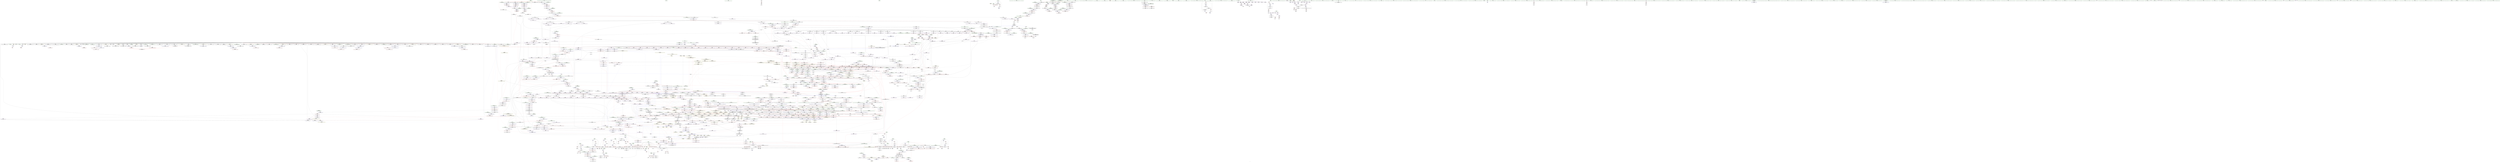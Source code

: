digraph "SVFG" {
	label="SVFG";

	Node0x55885a284c60 [shape=record,color=grey,label="{NodeID: 0\nNullPtr}"];
	Node0x55885a284c60 -> Node0x55885a725520[style=solid];
	Node0x55885a284c60 -> Node0x55885a725620[style=solid];
	Node0x55885a284c60 -> Node0x55885a7256f0[style=solid];
	Node0x55885a284c60 -> Node0x55885a7257c0[style=solid];
	Node0x55885a284c60 -> Node0x55885a725890[style=solid];
	Node0x55885a284c60 -> Node0x55885a725960[style=solid];
	Node0x55885a284c60 -> Node0x55885a725a30[style=solid];
	Node0x55885a284c60 -> Node0x55885a725b00[style=solid];
	Node0x55885a284c60 -> Node0x55885a725bd0[style=solid];
	Node0x55885a284c60 -> Node0x55885a725ca0[style=solid];
	Node0x55885a284c60 -> Node0x55885a725d70[style=solid];
	Node0x55885a284c60 -> Node0x55885a725e40[style=solid];
	Node0x55885a284c60 -> Node0x55885a725f10[style=solid];
	Node0x55885a284c60 -> Node0x55885a725fe0[style=solid];
	Node0x55885a284c60 -> Node0x55885a7260b0[style=solid];
	Node0x55885a284c60 -> Node0x55885a726180[style=solid];
	Node0x55885a284c60 -> Node0x55885a726250[style=solid];
	Node0x55885a284c60 -> Node0x55885a726320[style=solid];
	Node0x55885a284c60 -> Node0x55885a7263f0[style=solid];
	Node0x55885a284c60 -> Node0x55885a7264c0[style=solid];
	Node0x55885a284c60 -> Node0x55885a726590[style=solid];
	Node0x55885a284c60 -> Node0x55885a726660[style=solid];
	Node0x55885a284c60 -> Node0x55885a726730[style=solid];
	Node0x55885a284c60 -> Node0x55885a726800[style=solid];
	Node0x55885a284c60 -> Node0x55885a7268d0[style=solid];
	Node0x55885a284c60 -> Node0x55885a7269a0[style=solid];
	Node0x55885a284c60 -> Node0x55885a726a70[style=solid];
	Node0x55885a284c60 -> Node0x55885a726b40[style=solid];
	Node0x55885a284c60 -> Node0x55885a726c10[style=solid];
	Node0x55885a284c60 -> Node0x55885a726ce0[style=solid];
	Node0x55885a284c60 -> Node0x55885a726db0[style=solid];
	Node0x55885a284c60 -> Node0x55885a726e80[style=solid];
	Node0x55885a284c60 -> Node0x55885a726f50[style=solid];
	Node0x55885a284c60 -> Node0x55885a727020[style=solid];
	Node0x55885a284c60 -> Node0x55885a7270f0[style=solid];
	Node0x55885a284c60 -> Node0x55885a7271c0[style=solid];
	Node0x55885a284c60 -> Node0x55885a727290[style=solid];
	Node0x55885a284c60 -> Node0x55885a727360[style=solid];
	Node0x55885a284c60 -> Node0x55885a727430[style=solid];
	Node0x55885a284c60 -> Node0x55885a727500[style=solid];
	Node0x55885a284c60 -> Node0x55885a7275d0[style=solid];
	Node0x55885a284c60 -> Node0x55885a7276a0[style=solid];
	Node0x55885a284c60 -> Node0x55885a727770[style=solid];
	Node0x55885a284c60 -> Node0x55885a71b430[style=solid];
	Node0x55885a284c60 -> Node0x55885a71b500[style=solid];
	Node0x55885a284c60 -> Node0x55885a71b5d0[style=solid];
	Node0x55885a284c60 -> Node0x55885a71b6a0[style=solid];
	Node0x55885a284c60 -> Node0x55885a71b770[style=solid];
	Node0x55885a284c60 -> Node0x55885a71b840[style=solid];
	Node0x55885a284c60 -> Node0x55885a71b910[style=solid];
	Node0x55885a284c60 -> Node0x55885a71b9e0[style=solid];
	Node0x55885a284c60 -> Node0x55885a71bab0[style=solid];
	Node0x55885a284c60 -> Node0x55885a71bb80[style=solid];
	Node0x55885a284c60 -> Node0x55885a71bc50[style=solid];
	Node0x55885a284c60 -> Node0x55885a71bd20[style=solid];
	Node0x55885a284c60 -> Node0x55885a71bdf0[style=solid];
	Node0x55885a284c60 -> Node0x55885a71bec0[style=solid];
	Node0x55885a284c60 -> Node0x55885a71bf90[style=solid];
	Node0x55885a284c60 -> Node0x55885a75f040[style=solid];
	Node0x55885a284c60 -> Node0x55885a764f80[style=solid];
	Node0x55885a284c60 -> Node0x55885a765a10[style=solid];
	Node0x55885a284c60 -> Node0x55885a766090[style=solid];
	Node0x55885a284c60 -> Node0x55885a766160[style=solid];
	Node0x55885a284c60 -> Node0x55885a766230[style=solid];
	Node0x55885a284c60 -> Node0x55885a766300[style=solid];
	Node0x55885a284c60 -> Node0x55885a799f00[style=solid];
	Node0x55885a284c60:s64 -> Node0x55885a8f6dd0[style=solid,color=red];
	Node0x55885a284c60:s64 -> Node0x55885a8fff80[style=solid,color=red];
	Node0x55885a8194c0 [shape=record,color=yellow,style=double,label="{NodeID: 2657\n170V_1 = ENCHI(MR_170V_0)\npts\{2050005 2050009 \}\nFun[_ZNSt15_Deque_iteratorISt4pairIiiERS1_PS1_EC2ERKS4_]}"];
	Node0x55885a8194c0 -> Node0x55885a752970[style=dashed];
	Node0x55885a71e450 [shape=record,color=black,label="{NodeID: 443\n723\<--709\n\<--this1\n_ZNSt5dequeISt4pairIiiESaIS1_EED2Ev\n|{<s0>43}}"];
	Node0x55885a71e450:s0 -> Node0x55885a8f7d90[style=solid,color=red];
	Node0x55885a72d820 [shape=record,color=red,label="{NodeID: 886\n147\<--105\n\<--nx\n_Z3cntii\n}"];
	Node0x55885a72d820 -> Node0x55885a798a00[style=solid];
	Node0x55885a763990 [shape=record,color=blue,label="{NodeID: 1329\n986\<--983\n__a.addr\<--__a\n_ZNSt16allocator_traitsISaISt4pairIiiEEE10deallocateERS2_PS1_m\n}"];
	Node0x55885a763990 -> Node0x55885a7535a0[style=dashed];
	Node0x55885a7169b0 [shape=record,color=green,label="{NodeID: 222\n1492\<--1493\n_ZNSt11_Deque_baseISt4pairIiiESaIS1_EE16_M_allocate_nodeEv\<--_ZNSt11_Deque_baseISt4pairIiiESaIS1_EE16_M_allocate_nodeEv_field_insensitive\n}"];
	Node0x55885a739d50 [shape=record,color=purple,label="{NodeID: 665\n1304\<--1247\n_M_map16\<--this1\n_ZNSt11_Deque_baseISt4pairIiiESaIS1_EE17_M_initialize_mapEm\n}"];
	Node0x55885a739d50 -> Node0x55885a755890[style=solid];
	Node0x55885a8f6ee0 [shape=record,color=black,label="{NodeID: 3322\n1144 = PHI(952, )\n0th arg _ZNSaISt4pairIiiEED2Ev }"];
	Node0x55885a8f6ee0 -> Node0x55885a7649d0[style=solid];
	Node0x55885a758540 [shape=record,color=red,label="{NodeID: 1108\n1744\<--1743\n\<--_M_cur7\n_ZNSt5dequeISt4pairIiiESaIS1_EE12emplace_backIJS1_EEEvDpOT_\n|{<s0>118}}"];
	Node0x55885a758540:s0 -> Node0x55885a8fdf60[style=solid,color=red];
	Node0x55885a6c3450 [shape=record,color=green,label="{NodeID: 1\n7\<--1\n__dso_handle\<--dummyObj\nGlob }"];
	Node0x55885a71e520 [shape=record,color=black,label="{NodeID: 444\n733\<--709\n\<--this1\n_ZNSt5dequeISt4pairIiiESaIS1_EED2Ev\n|{<s0>44}}"];
	Node0x55885a71e520:s0 -> Node0x55885a8f7d90[style=solid,color=red];
	Node0x55885a72d8f0 [shape=record,color=red,label="{NodeID: 887\n154\<--105\n\<--nx\n_Z3cntii\n}"];
	Node0x55885a72d8f0 -> Node0x55885a71c300[style=solid];
	Node0x55885a763a60 [shape=record,color=blue,label="{NodeID: 1330\n988\<--984\n__p.addr\<--__p\n_ZNSt16allocator_traitsISaISt4pairIiiEEE10deallocateERS2_PS1_m\n}"];
	Node0x55885a763a60 -> Node0x55885a753670[style=dashed];
	Node0x55885a716ab0 [shape=record,color=green,label="{NodeID: 223\n1538\<--1539\nthis.addr\<--this.addr_field_insensitive\n_ZNSt15_Deque_iteratorISt4pairIiiERS1_PS1_E11_M_set_nodeEPS3_\n}"];
	Node0x55885a716ab0 -> Node0x55885a757020[style=solid];
	Node0x55885a716ab0 -> Node0x55885a767340[style=solid];
	Node0x55885a739e20 [shape=record,color=purple,label="{NodeID: 666\n1306\<--1247\n_M_impl17\<--this1\n_ZNSt11_Deque_baseISt4pairIiiESaIS1_EE17_M_initialize_mapEm\n}"];
	Node0x55885a8f6ff0 [shape=record,color=black,label="{NodeID: 3323\n671 = PHI(592, )\n0th arg _ZNSt4pairIiiEC2IRiS2_Lb1EEEOT_OT0_ }"];
	Node0x55885a8f6ff0 -> Node0x55885a761ec0[style=solid];
	Node0x55885a758610 [shape=record,color=red,label="{NodeID: 1109\n1756\<--1755\n\<--_M_cur10\n_ZNSt5dequeISt4pairIiiESaIS1_EE12emplace_backIJS1_EEEvDpOT_\n}"];
	Node0x55885a758610 -> Node0x55885a73c450[style=solid];
	Node0x55885a6c5fc0 [shape=record,color=green,label="{NodeID: 2\n14\<--1\n\<--dummyObj\nCan only get source location for instruction, argument, global var or function.}"];
	Node0x55885a71e5f0 [shape=record,color=black,label="{NodeID: 445\n761\<--760\n\<--this1\n_ZNSt5dequeISt4pairIiiESaIS1_EE5beginEv\n}"];
	Node0x55885a71e5f0 -> Node0x55885a7377f0[style=solid];
	Node0x55885a71e5f0 -> Node0x55885a7378c0[style=solid];
	Node0x55885a72d9c0 [shape=record,color=red,label="{NodeID: 888\n159\<--156\n\<--call\n_Z3cntii\n}"];
	Node0x55885a72d9c0 -> Node0x55885a71c3d0[style=solid];
	Node0x55885a763b30 [shape=record,color=blue,label="{NodeID: 1331\n990\<--985\n__n.addr\<--__n\n_ZNSt16allocator_traitsISaISt4pairIiiEEE10deallocateERS2_PS1_m\n}"];
	Node0x55885a763b30 -> Node0x55885a753740[style=dashed];
	Node0x55885a716b80 [shape=record,color=green,label="{NodeID: 224\n1540\<--1541\n__new_node.addr\<--__new_node.addr_field_insensitive\n_ZNSt15_Deque_iteratorISt4pairIiiERS1_PS1_E11_M_set_nodeEPS3_\n}"];
	Node0x55885a716b80 -> Node0x55885a7570f0[style=solid];
	Node0x55885a716b80 -> Node0x55885a7571c0[style=solid];
	Node0x55885a716b80 -> Node0x55885a767410[style=solid];
	Node0x55885a739ef0 [shape=record,color=purple,label="{NodeID: 667\n1307\<--1247\n_M_map_size18\<--this1\n_ZNSt11_Deque_baseISt4pairIiiESaIS1_EE17_M_initialize_mapEm\n}"];
	Node0x55885a739ef0 -> Node0x55885a755960[style=solid];
	Node0x55885a8f7100 [shape=record,color=black,label="{NodeID: 3324\n672 = PHI(601, )\n1st arg _ZNSt4pairIiiEC2IRiS2_Lb1EEEOT_OT0_ }"];
	Node0x55885a8f7100 -> Node0x55885a761f90[style=solid];
	Node0x55885a7586e0 [shape=record,color=red,label="{NodeID: 1110\n1780\<--1771\n\<--__a.addr\n_ZNSt16allocator_traitsISaISt4pairIiiEEE9constructIS1_JS1_EEEvRS2_PT_DpOT0_\n}"];
	Node0x55885a7586e0 -> Node0x55885a730b50[style=solid];
	Node0x55885a70e640 [shape=record,color=green,label="{NodeID: 3\n19\<--1\n_ZSt3cin\<--dummyObj\nGlob }"];
	Node0x55885a71e6c0 [shape=record,color=black,label="{NodeID: 446\n775\<--774\n\<--this1\n_ZNSt5dequeISt4pairIiiESaIS1_EE3endEv\n}"];
	Node0x55885a71e6c0 -> Node0x55885a737990[style=solid];
	Node0x55885a71e6c0 -> Node0x55885a737a60[style=solid];
	Node0x55885a72da90 [shape=record,color=red,label="{NodeID: 889\n237\<--188\n\<--T\nmain\n}"];
	Node0x55885a72da90 -> Node0x55885a749550[style=solid];
	Node0x55885a763c00 [shape=record,color=blue,label="{NodeID: 1332\n1005\<--1004\n__size.addr\<--__size\n_ZSt16__deque_buf_sizem\n}"];
	Node0x55885a763c00 -> Node0x55885a753810[style=dashed];
	Node0x55885a763c00 -> Node0x55885a7538e0[style=dashed];
	Node0x55885a716c50 [shape=record,color=green,label="{NodeID: 225\n1555\<--1556\n_ZNSt15_Deque_iteratorISt4pairIiiERS1_PS1_E14_S_buffer_sizeEv\<--_ZNSt15_Deque_iteratorISt4pairIiiERS1_PS1_E14_S_buffer_sizeEv_field_insensitive\n}"];
	Node0x55885a739fc0 [shape=record,color=purple,label="{NodeID: 668\n1310\<--1247\n_M_impl19\<--this1\n_ZNSt11_Deque_baseISt4pairIiiESaIS1_EE17_M_initialize_mapEm\n}"];
	Node0x55885a8f7210 [shape=record,color=black,label="{NodeID: 3325\n673 = PHI(605, )\n2nd arg _ZNSt4pairIiiEC2IRiS2_Lb1EEEOT_OT0_ }"];
	Node0x55885a8f7210 -> Node0x55885a762060[style=solid];
	Node0x55885a7587b0 [shape=record,color=red,label="{NodeID: 1111\n1782\<--1773\n\<--__p.addr\n_ZNSt16allocator_traitsISaISt4pairIiiEEE9constructIS1_JS1_EEEvRS2_PT_DpOT0_\n|{<s0>122}}"];
	Node0x55885a7587b0:s0 -> Node0x55885a8ff490[style=solid,color=red];
	Node0x55885a70e6d0 [shape=record,color=green,label="{NodeID: 4\n20\<--1\n.str\<--dummyObj\nGlob }"];
	Node0x55885a71e790 [shape=record,color=black,label="{NodeID: 447\n787\<--786\n\<--_M_impl\n_ZNSt11_Deque_baseISt4pairIiiESaIS1_EE19_M_get_Tp_allocatorEv\n}"];
	Node0x55885a71e790 -> Node0x55885a71e860[style=solid];
	Node0x55885a72db60 [shape=record,color=red,label="{NodeID: 890\n236\<--190\n\<--kase\nmain\n}"];
	Node0x55885a72db60 -> Node0x55885a749550[style=solid];
	Node0x55885a763cd0 [shape=record,color=blue,label="{NodeID: 1333\n1023\<--1020\nthis.addr\<--this\n_ZN9__gnu_cxx13new_allocatorISt4pairIiiEE10deallocateEPS2_m\n}"];
	Node0x55885a763cd0 -> Node0x55885a7539b0[style=dashed];
	Node0x55885a716d50 [shape=record,color=green,label="{NodeID: 226\n1564\<--1565\n__a.addr\<--__a.addr_field_insensitive\n_ZNSt16allocator_traitsISaIPSt4pairIiiEEE8allocateERS3_m\n}"];
	Node0x55885a716d50 -> Node0x55885a757430[style=solid];
	Node0x55885a716d50 -> Node0x55885a767750[style=solid];
	Node0x55885a73a090 [shape=record,color=purple,label="{NodeID: 669\n1311\<--1247\n_M_map20\<--this1\n_ZNSt11_Deque_baseISt4pairIiiESaIS1_EE17_M_initialize_mapEm\n}"];
	Node0x55885a73a090 -> Node0x55885a765a10[style=solid];
	Node0x55885a8f7320 [shape=record,color=black,label="{NodeID: 3326\n2308 = PHI(2193, )\n0th arg _ZSt23__copy_move_backward_a2ILb0EPPSt4pairIiiES3_ET1_T0_S5_S4_ }"];
	Node0x55885a8f7320 -> Node0x55885a76af60[style=solid];
	Node0x55885a758880 [shape=record,color=red,label="{NodeID: 1112\n1783\<--1775\n\<--__args.addr\n_ZNSt16allocator_traitsISaISt4pairIiiEEE9constructIS1_JS1_EEEvRS2_PT_DpOT0_\n|{<s0>121}}"];
	Node0x55885a758880:s0 -> Node0x55885a8fc3c0[style=solid,color=red];
	Node0x55885a70ed90 [shape=record,color=green,label="{NodeID: 5\n23\<--1\n\<--dummyObj\nCan only get source location for instruction, argument, global var or function.}"];
	Node0x55885a71e860 [shape=record,color=black,label="{NodeID: 448\n780\<--787\n_ZNSt11_Deque_baseISt4pairIiiESaIS1_EE19_M_get_Tp_allocatorEv_ret\<--\n_ZNSt11_Deque_baseISt4pairIiiESaIS1_EE19_M_get_Tp_allocatorEv\n|{<s0>41|<s1>169}}"];
	Node0x55885a71e860:s0 -> Node0x55885a8f2d20[style=solid,color=blue];
	Node0x55885a71e860:s1 -> Node0x55885a8f55e0[style=solid,color=blue];
	Node0x55885a72dc30 [shape=record,color=red,label="{NodeID: 891\n531\<--190\n\<--kase\nmain\n}"];
	Node0x55885a763da0 [shape=record,color=blue,label="{NodeID: 1334\n1025\<--1021\n__p.addr\<--__p\n_ZN9__gnu_cxx13new_allocatorISt4pairIiiEE10deallocateEPS2_m\n}"];
	Node0x55885a763da0 -> Node0x55885a753a80[style=dashed];
	Node0x55885a716e20 [shape=record,color=green,label="{NodeID: 227\n1566\<--1567\n__n.addr\<--__n.addr_field_insensitive\n_ZNSt16allocator_traitsISaIPSt4pairIiiEEE8allocateERS3_m\n}"];
	Node0x55885a716e20 -> Node0x55885a757500[style=solid];
	Node0x55885a716e20 -> Node0x55885a767820[style=solid];
	Node0x55885a73a160 [shape=record,color=purple,label="{NodeID: 670\n1313\<--1247\n_M_impl21\<--this1\n_ZNSt11_Deque_baseISt4pairIiiESaIS1_EE17_M_initialize_mapEm\n}"];
	Node0x55885a8f7430 [shape=record,color=black,label="{NodeID: 3327\n2309 = PHI(2195, )\n1st arg _ZSt23__copy_move_backward_a2ILb0EPPSt4pairIiiES3_ET1_T0_S5_S4_ }"];
	Node0x55885a8f7430 -> Node0x55885a76b030[style=solid];
	Node0x55885a758950 [shape=record,color=red,label="{NodeID: 1113\n1794\<--1791\n\<--__t.addr\n_ZSt7forwardISt4pairIiiEEOT_RNSt16remove_referenceIS2_E4typeE\n}"];
	Node0x55885a758950 -> Node0x55885a730c20[style=solid];
	Node0x55885a70ee20 [shape=record,color=green,label="{NodeID: 6\n111\<--1\n\<--dummyObj\nCan only get source location for instruction, argument, global var or function.}"];
	Node0x55885a71e930 [shape=record,color=black,label="{NodeID: 449\n952\<--951\n\<--this1\n_ZNSt11_Deque_baseISt4pairIiiESaIS1_EE11_Deque_implD2Ev\n|{<s0>59}}"];
	Node0x55885a71e930:s0 -> Node0x55885a8f6ee0[style=solid,color=red];
	Node0x55885a72dd00 [shape=record,color=red,label="{NodeID: 892\n538\<--190\n\<--kase\nmain\n}"];
	Node0x55885a72dd00 -> Node0x55885a795880[style=solid];
	Node0x55885a837f30 [shape=record,color=yellow,style=double,label="{NodeID: 2442\n77V_1 = ENCHI(MR_77V_0)\npts\{2070000 2070001 \}\nFun[main]|{<s0>15}}"];
	Node0x55885a837f30:s0 -> Node0x55885a838420[style=dashed,color=red];
	Node0x55885a763e70 [shape=record,color=blue,label="{NodeID: 1335\n1027\<--1022\n.addr\<--\n_ZN9__gnu_cxx13new_allocatorISt4pairIiiEE10deallocateEPS2_m\n}"];
	Node0x55885a716ef0 [shape=record,color=green,label="{NodeID: 228\n1574\<--1575\n_ZN9__gnu_cxx13new_allocatorIPSt4pairIiiEE8allocateEmPKv\<--_ZN9__gnu_cxx13new_allocatorIPSt4pairIiiEE8allocateEmPKv_field_insensitive\n}"];
	Node0x55885a73a230 [shape=record,color=purple,label="{NodeID: 671\n1314\<--1247\n_M_map_size22\<--this1\n_ZNSt11_Deque_baseISt4pairIiiESaIS1_EE17_M_initialize_mapEm\n}"];
	Node0x55885a73a230 -> Node0x55885a765ae0[style=solid];
	Node0x55885a8f7540 [shape=record,color=black,label="{NodeID: 3328\n2310 = PHI(2196, )\n2nd arg _ZSt23__copy_move_backward_a2ILb0EPPSt4pairIiiES3_ET1_T0_S5_S4_ }"];
	Node0x55885a8f7540 -> Node0x55885a76b100[style=solid];
	Node0x55885a758a20 [shape=record,color=red,label="{NodeID: 1114\n1809\<--1799\nthis1\<--this.addr\n_ZNSt5dequeISt4pairIiiESaIS1_EE16_M_push_back_auxIJS1_EEEvDpOT_\n|{|<s10>123}}"];
	Node0x55885a758a20 -> Node0x55885a730cf0[style=solid];
	Node0x55885a758a20 -> Node0x55885a730dc0[style=solid];
	Node0x55885a758a20 -> Node0x55885a730e90[style=solid];
	Node0x55885a758a20 -> Node0x55885a730f60[style=solid];
	Node0x55885a758a20 -> Node0x55885a731030[style=solid];
	Node0x55885a758a20 -> Node0x55885a731100[style=solid];
	Node0x55885a758a20 -> Node0x55885a7311d0[style=solid];
	Node0x55885a758a20 -> Node0x55885a7312a0[style=solid];
	Node0x55885a758a20 -> Node0x55885a731370[style=solid];
	Node0x55885a758a20 -> Node0x55885a731440[style=solid];
	Node0x55885a758a20:s10 -> Node0x55885a8f5e00[style=solid,color=red];
	Node0x55885a70eee0 [shape=record,color=green,label="{NodeID: 7\n115\<--1\n\<--dummyObj\nCan only get source location for instruction, argument, global var or function.}"];
	Node0x55885a71ea00 [shape=record,color=black,label="{NodeID: 450\n968\<--967\n\<--_M_impl\n_ZNSt11_Deque_baseISt4pairIiiESaIS1_EE18_M_deallocate_nodeEPS1_\n|{<s0>61}}"];
	Node0x55885a71ea00:s0 -> Node0x55885a8f6210[style=solid,color=red];
	Node0x55885a72ddd0 [shape=record,color=red,label="{NodeID: 893\n243\<--192\n\<--i\nmain\n}"];
	Node0x55885a72ddd0 -> Node0x55885a748dd0[style=solid];
	Node0x55885a838010 [shape=record,color=yellow,style=double,label="{NodeID: 2443\n79V_1 = ENCHI(MR_79V_0)\npts\{2250000 2250001 \}\nFun[main]|{<s0>22}}"];
	Node0x55885a838010:s0 -> Node0x55885a838420[style=dashed,color=red];
	Node0x55885a763f40 [shape=record,color=blue,label="{NodeID: 1336\n1044\<--1043\nthis.addr\<--this\n_ZNKSt11_Deque_baseISt4pairIiiESaIS1_EE20_M_get_map_allocatorEv\n}"];
	Node0x55885a763f40 -> Node0x55885a753b50[style=dashed];
	Node0x55885a71f450 [shape=record,color=green,label="{NodeID: 229\n1581\<--1582\nthis.addr\<--this.addr_field_insensitive\n_ZN9__gnu_cxx13new_allocatorIPSt4pairIiiEE8allocateEmPKv\n}"];
	Node0x55885a71f450 -> Node0x55885a7575d0[style=solid];
	Node0x55885a71f450 -> Node0x55885a7678f0[style=solid];
	Node0x55885a73a300 [shape=record,color=purple,label="{NodeID: 672\n1328\<--1247\n_M_impl25\<--this1\n_ZNSt11_Deque_baseISt4pairIiiESaIS1_EE17_M_initialize_mapEm\n}"];
	Node0x55885a8f7680 [shape=record,color=black,label="{NodeID: 3329\n1056 = PHI(914, )\n0th arg _ZNSt16allocator_traitsISaIPSt4pairIiiEEE10deallocateERS3_PS2_m }"];
	Node0x55885a8f7680 -> Node0x55885a764010[style=solid];
	Node0x55885a758af0 [shape=record,color=red,label="{NodeID: 1115\n1830\<--1801\n\<--__args.addr\n_ZNSt5dequeISt4pairIiiESaIS1_EE16_M_push_back_auxIJS1_EEEvDpOT_\n|{<s0>125}}"];
	Node0x55885a758af0:s0 -> Node0x55885a8fc3c0[style=solid,color=red];
	Node0x55885a70efa0 [shape=record,color=green,label="{NodeID: 8\n162\<--1\n\<--dummyObj\nCan only get source location for instruction, argument, global var or function.}"];
	Node0x55885a71ead0 [shape=record,color=black,label="{NodeID: 451\n996\<--995\n\<--\n_ZNSt16allocator_traitsISaISt4pairIiiEEE10deallocateERS2_PS1_m\n|{<s0>63}}"];
	Node0x55885a71ead0:s0 -> Node0x55885a8f6480[style=solid,color=red];
	Node0x55885a72dea0 [shape=record,color=red,label="{NodeID: 894\n247\<--192\n\<--i\nmain\n}"];
	Node0x55885a72dea0 -> Node0x55885a71c710[style=solid];
	Node0x55885a764010 [shape=record,color=blue,label="{NodeID: 1337\n1059\<--1056\n__a.addr\<--__a\n_ZNSt16allocator_traitsISaIPSt4pairIiiEEE10deallocateERS3_PS2_m\n}"];
	Node0x55885a764010 -> Node0x55885a753c20[style=dashed];
	Node0x55885a71f520 [shape=record,color=green,label="{NodeID: 230\n1583\<--1584\n__n.addr\<--__n.addr_field_insensitive\n_ZN9__gnu_cxx13new_allocatorIPSt4pairIiiEE8allocateEmPKv\n}"];
	Node0x55885a71f520 -> Node0x55885a7576a0[style=solid];
	Node0x55885a71f520 -> Node0x55885a757770[style=solid];
	Node0x55885a71f520 -> Node0x55885a7679c0[style=solid];
	Node0x55885a8580e0 [shape=record,color=yellow,style=double,label="{NodeID: 2887\nRETMU(2V_2)\npts\{72 \}\nFun[__cxx_global_array_dtor]}"];
	Node0x55885a73a3d0 [shape=record,color=purple,label="{NodeID: 673\n1329\<--1247\n_M_start\<--this1\n_ZNSt11_Deque_baseISt4pairIiiESaIS1_EE17_M_initialize_mapEm\n|{<s0>87}}"];
	Node0x55885a73a3d0:s0 -> Node0x55885a8fcae0[style=solid,color=red];
	Node0x55885a8f77c0 [shape=record,color=black,label="{NodeID: 3330\n1057 = PHI(927, )\n1st arg _ZNSt16allocator_traitsISaIPSt4pairIiiEEE10deallocateERS3_PS2_m }"];
	Node0x55885a8f77c0 -> Node0x55885a7640e0[style=solid];
	Node0x55885a758bc0 [shape=record,color=red,label="{NodeID: 1116\n1860\<--1803\nexn\<--exn.slot\n_ZNSt5dequeISt4pairIiiESaIS1_EE16_M_push_back_auxIJS1_EEEvDpOT_\n}"];
	Node0x55885a70f060 [shape=record,color=green,label="{NodeID: 9\n292\<--1\n\<--dummyObj\nCan only get source location for instruction, argument, global var or function.}"];
	Node0x55885a71eba0 [shape=record,color=black,label="{NodeID: 452\n1003\<--1016\n_ZSt16__deque_buf_sizem_ret\<--cond\n_ZSt16__deque_buf_sizem\n|{<s0>60|<s1>79|<s2>89|<s3>107|<s4>113}}"];
	Node0x55885a71eba0:s0 -> Node0x55885a8f2f30[style=solid,color=blue];
	Node0x55885a71eba0:s1 -> Node0x55885a8f31e0[style=solid,color=blue];
	Node0x55885a71eba0:s2 -> Node0x55885a8f1360[style=solid,color=blue];
	Node0x55885a71eba0:s3 -> Node0x55885a8f2820[style=solid,color=blue];
	Node0x55885a71eba0:s4 -> Node0x55885a8f3b30[style=solid,color=blue];
	Node0x55885a72df70 [shape=record,color=red,label="{NodeID: 895\n254\<--192\n\<--i\nmain\n}"];
	Node0x55885a72df70 -> Node0x55885a798400[style=solid];
	Node0x55885a7640e0 [shape=record,color=blue,label="{NodeID: 1338\n1061\<--1057\n__p.addr\<--__p\n_ZNSt16allocator_traitsISaIPSt4pairIiiEEE10deallocateERS3_PS2_m\n}"];
	Node0x55885a7640e0 -> Node0x55885a753cf0[style=dashed];
	Node0x55885a71f5f0 [shape=record,color=green,label="{NodeID: 231\n1585\<--1586\n.addr\<--.addr_field_insensitive\n_ZN9__gnu_cxx13new_allocatorIPSt4pairIiiEE8allocateEmPKv\n}"];
	Node0x55885a71f5f0 -> Node0x55885a767a90[style=solid];
	Node0x55885a73a4a0 [shape=record,color=purple,label="{NodeID: 674\n1334\<--1247\n_M_impl26\<--this1\n_ZNSt11_Deque_baseISt4pairIiiESaIS1_EE17_M_initialize_mapEm\n}"];
	Node0x55885a8f7900 [shape=record,color=black,label="{NodeID: 3331\n1058 = PHI(928, )\n2nd arg _ZNSt16allocator_traitsISaIPSt4pairIiiEEE10deallocateERS3_PS2_m }"];
	Node0x55885a8f7900 -> Node0x55885a7641b0[style=solid];
	Node0x55885a758c90 [shape=record,color=red,label="{NodeID: 1117\n1880\<--1803\nexn23\<--exn.slot\n_ZNSt5dequeISt4pairIiiESaIS1_EE16_M_push_back_auxIJS1_EEEvDpOT_\n}"];
	Node0x55885a70f120 [shape=record,color=green,label="{NodeID: 10\n293\<--1\n\<--dummyObj\nCan only get source location for instruction, argument, global var or function.}"];
	Node0x55885a71ec70 [shape=record,color=black,label="{NodeID: 453\n1034\<--1033\n\<--\n_ZN9__gnu_cxx13new_allocatorISt4pairIiiEE10deallocateEPS2_m\n}"];
	Node0x55885a72e040 [shape=record,color=red,label="{NodeID: 896\n260\<--194\n\<--i6\nmain\n}"];
	Node0x55885a72e040 -> Node0x55885a748f50[style=solid];
	Node0x55885a8382e0 [shape=record,color=yellow,style=double,label="{NodeID: 2446\n93V_1 = ENCHI(MR_93V_0)\npts\{1604 1674 2050000 2050001 2050003 2050004 2050005 2050006 2050007 2050008 2050009 \}\nFun[_ZNSt5queueISt4pairIiiESt5dequeIS1_SaIS1_EEE4pushEOS1_]|{<s0>29}}"];
	Node0x55885a8382e0:s0 -> Node0x55885a83eec0[style=dashed,color=red];
	Node0x55885a7641b0 [shape=record,color=blue,label="{NodeID: 1339\n1063\<--1058\n__n.addr\<--__n\n_ZNSt16allocator_traitsISaIPSt4pairIiiEEE10deallocateERS3_PS2_m\n}"];
	Node0x55885a7641b0 -> Node0x55885a753dc0[style=dashed];
	Node0x55885a71f6c0 [shape=record,color=green,label="{NodeID: 232\n1593\<--1594\n_ZNK9__gnu_cxx13new_allocatorIPSt4pairIiiEE8max_sizeEv\<--_ZNK9__gnu_cxx13new_allocatorIPSt4pairIiiEE8max_sizeEv_field_insensitive\n}"];
	Node0x55885a73a570 [shape=record,color=purple,label="{NodeID: 675\n1335\<--1247\n_M_finish\<--this1\n_ZNSt11_Deque_baseISt4pairIiiESaIS1_EE17_M_initialize_mapEm\n|{<s0>88}}"];
	Node0x55885a73a570:s0 -> Node0x55885a8fcae0[style=solid,color=red];
	Node0x55885a8f7a40 [shape=record,color=black,label="{NodeID: 3332\n2441 = PHI(2431, )\n0th arg _ZNKSt15_Deque_iteratorISt4pairIiiERS1_PS1_EdeEv }"];
	Node0x55885a8f7a40 -> Node0x55885a76bc60[style=solid];
	Node0x55885a758d60 [shape=record,color=red,label="{NodeID: 1118\n1881\<--1805\nsel\<--ehselector.slot\n_ZNSt5dequeISt4pairIiiESaIS1_EE16_M_push_back_auxIJS1_EEEvDpOT_\n}"];
	Node0x55885a70f220 [shape=record,color=green,label="{NodeID: 11\n294\<--1\n\<--dummyObj\nCan only get source location for instruction, argument, global var or function.|{<s0>135}}"];
	Node0x55885a70f220:s0 -> Node0x55885a8fb800[style=solid,color=red];
	Node0x55885a71ed40 [shape=record,color=black,label="{NodeID: 454\n1069\<--1068\n\<--\n_ZNSt16allocator_traitsISaIPSt4pairIiiEEE10deallocateERS3_PS2_m\n|{<s0>67}}"];
	Node0x55885a71ed40:s0 -> Node0x55885a8ffa30[style=solid,color=red];
	Node0x55885a72e110 [shape=record,color=red,label="{NodeID: 897\n270\<--194\n\<--i6\nmain\n|{<s0>10}}"];
	Node0x55885a72e110:s0 -> Node0x55885a8f5920[style=solid,color=red];
	Node0x55885a838420 [shape=record,color=yellow,style=double,label="{NodeID: 2447\n91V_1 = ENCHI(MR_91V_0)\npts\{2070000 2070001 2250000 2250001 \}\nFun[_ZNSt5queueISt4pairIiiESt5dequeIS1_SaIS1_EEE4pushEOS1_]|{<s0>29}}"];
	Node0x55885a838420:s0 -> Node0x55885a83edb0[style=dashed,color=red];
	Node0x55885a764280 [shape=record,color=blue,label="{NodeID: 1340\n1078\<--1077\nthis.addr\<--this\n_ZNSaIPSt4pairIiiEED2Ev\n}"];
	Node0x55885a764280 -> Node0x55885a753e90[style=dashed];
	Node0x55885a71f7c0 [shape=record,color=green,label="{NodeID: 233\n1598\<--1599\n_ZSt17__throw_bad_allocv\<--_ZSt17__throw_bad_allocv_field_insensitive\n}"];
	Node0x55885a73a640 [shape=record,color=purple,label="{NodeID: 676\n1339\<--1247\n_M_impl28\<--this1\n_ZNSt11_Deque_baseISt4pairIiiESaIS1_EE17_M_initialize_mapEm\n}"];
	Node0x55885a8f7b80 [shape=record,color=black,label="{NodeID: 3333\n628 = PHI(204, 204, )\n0th arg _ZNSt5queueISt4pairIiiESt5dequeIS1_SaIS1_EEE5frontEv }"];
	Node0x55885a8f7b80 -> Node0x55885a761b80[style=solid];
	Node0x55885a758e30 [shape=record,color=red,label="{NodeID: 1119\n1819\<--1818\n\<--_M_node\n_ZNSt5dequeISt4pairIiiESaIS1_EE16_M_push_back_auxIJS1_EEEvDpOT_\n}"];
	Node0x55885a758e30 -> Node0x55885a73c790[style=solid];
	Node0x55885a70f320 [shape=record,color=green,label="{NodeID: 12\n319\<--1\n\<--dummyObj\nCan only get source location for instruction, argument, global var or function.}"];
	Node0x55885a71ee10 [shape=record,color=black,label="{NodeID: 455\n1082\<--1081\n\<--this1\n_ZNSaIPSt4pairIiiEED2Ev\n|{<s0>68}}"];
	Node0x55885a71ee10:s0 -> Node0x55885a8f5ac0[style=solid,color=red];
	Node0x55885a72e1e0 [shape=record,color=red,label="{NodeID: 898\n273\<--194\n\<--i6\nmain\n}"];
	Node0x55885a72e1e0 -> Node0x55885a71c7e0[style=solid];
	Node0x55885a764350 [shape=record,color=blue,label="{NodeID: 1341\n1089\<--1088\nthis.addr\<--this\n_ZNKSt11_Deque_baseISt4pairIiiESaIS1_EE19_M_get_Tp_allocatorEv\n}"];
	Node0x55885a764350 -> Node0x55885a753f60[style=dashed];
	Node0x55885a71f8c0 [shape=record,color=green,label="{NodeID: 234\n1603\<--1604\ncall2\<--call2_field_insensitive\n_ZN9__gnu_cxx13new_allocatorIPSt4pairIiiEE8allocateEmPKv\n}"];
	Node0x55885a71f8c0 -> Node0x55885a72fcb0[style=solid];
	Node0x55885a73a710 [shape=record,color=purple,label="{NodeID: 677\n1340\<--1247\n_M_start29\<--this1\n_ZNSt11_Deque_baseISt4pairIiiESaIS1_EE17_M_initialize_mapEm\n}"];
	Node0x55885a8f7d90 [shape=record,color=black,label="{NodeID: 3334\n790 = PHI(723, 733, )\n0th arg _ZNSt11_Deque_baseISt4pairIiiESaIS1_EED2Ev }"];
	Node0x55885a8f7d90 -> Node0x55885a762950[style=solid];
	Node0x55885a758f00 [shape=record,color=red,label="{NodeID: 1120\n1829\<--1828\n\<--_M_cur\n_ZNSt5dequeISt4pairIiiESaIS1_EE16_M_push_back_auxIJS1_EEEvDpOT_\n|{<s0>126}}"];
	Node0x55885a758f00:s0 -> Node0x55885a8fdf60[style=solid,color=red];
	Node0x55885a70f420 [shape=record,color=green,label="{NodeID: 13\n349\<--1\n\<--dummyObj\nCan only get source location for instruction, argument, global var or function.}"];
	Node0x55885a71eee0 [shape=record,color=black,label="{NodeID: 456\n1094\<--1093\n\<--_M_impl\n_ZNKSt11_Deque_baseISt4pairIiiESaIS1_EE19_M_get_Tp_allocatorEv\n}"];
	Node0x55885a71eee0 -> Node0x55885a71efb0[style=solid];
	Node0x55885a72e2b0 [shape=record,color=red,label="{NodeID: 899\n286\<--194\n\<--i6\nmain\n}"];
	Node0x55885a72e2b0 -> Node0x55885a797c80[style=solid];
	Node0x55885a764420 [shape=record,color=blue,label="{NodeID: 1342\n1099\<--1097\nthis.addr\<--this\n_ZNSaIPSt4pairIiiEEC2IS0_EERKSaIT_E\n}"];
	Node0x55885a764420 -> Node0x55885a754030[style=dashed];
	Node0x55885a71f990 [shape=record,color=green,label="{NodeID: 235\n1605\<--1606\n_Znwm\<--_Znwm_field_insensitive\n}"];
	Node0x55885a73a7e0 [shape=record,color=purple,label="{NodeID: 678\n1341\<--1247\n_M_first\<--this1\n_ZNSt11_Deque_baseISt4pairIiiESaIS1_EE17_M_initialize_mapEm\n}"];
	Node0x55885a73a7e0 -> Node0x55885a755a30[style=solid];
	Node0x55885a8f7f10 [shape=record,color=black,label="{NodeID: 3335\n1004 = PHI(971, 971, 971, 971, 971, )\n0th arg _ZSt16__deque_buf_sizem }"];
	Node0x55885a8f7f10 -> Node0x55885a763c00[style=solid];
	Node0x55885a758fd0 [shape=record,color=red,label="{NodeID: 1121\n1840\<--1839\n\<--_M_node10\n_ZNSt5dequeISt4pairIiiESaIS1_EE16_M_push_back_auxIJS1_EEEvDpOT_\n}"];
	Node0x55885a758fd0 -> Node0x55885a73cfb0[style=solid];
	Node0x55885a70f5b0 [shape=record,color=green,label="{NodeID: 14\n366\<--1\n\<--dummyObj\nCan only get source location for instruction, argument, global var or function.}"];
	Node0x55885a71efb0 [shape=record,color=black,label="{NodeID: 457\n1087\<--1094\n_ZNKSt11_Deque_baseISt4pairIiiESaIS1_EE19_M_get_Tp_allocatorEv_ret\<--\n_ZNKSt11_Deque_baseISt4pairIiiESaIS1_EE19_M_get_Tp_allocatorEv\n|{<s0>65}}"];
	Node0x55885a71efb0:s0 -> Node0x55885a8f30a0[style=solid,color=blue];
	Node0x55885a72e380 [shape=record,color=red,label="{NodeID: 900\n266\<--196\n\<--j\nmain\n}"];
	Node0x55885a72e380 -> Node0x55885a7490d0[style=solid];
	Node0x55885a7644f0 [shape=record,color=blue,label="{NodeID: 1343\n1101\<--1098\n.addr\<--\n_ZNSaIPSt4pairIiiEEC2IS0_EERKSaIT_E\n}"];
	Node0x55885a71fa90 [shape=record,color=green,label="{NodeID: 236\n1611\<--1612\nthis.addr\<--this.addr_field_insensitive\n_ZNK9__gnu_cxx13new_allocatorIPSt4pairIiiEE8max_sizeEv\n}"];
	Node0x55885a71fa90 -> Node0x55885a757840[style=solid];
	Node0x55885a71fa90 -> Node0x55885a767b60[style=solid];
	Node0x55885a73a8b0 [shape=record,color=purple,label="{NodeID: 679\n1343\<--1247\n_M_impl30\<--this1\n_ZNSt11_Deque_baseISt4pairIiiESaIS1_EE17_M_initialize_mapEm\n}"];
	Node0x55885a8f8300 [shape=record,color=black,label="{NodeID: 3336\n571 = PHI(204, 204, )\n0th arg _ZNSt5queueISt4pairIiiESt5dequeIS1_SaIS1_EEE4pushEOS1_ }"];
	Node0x55885a8f8300 -> Node0x55885a761770[style=solid];
	Node0x55885a7590a0 [shape=record,color=red,label="{NodeID: 1122\n1847\<--1846\n\<--_M_first\n_ZNSt5dequeISt4pairIiiESaIS1_EE16_M_push_back_auxIJS1_EEEvDpOT_\n}"];
	Node0x55885a7590a0 -> Node0x55885a768c70[style=solid];
	Node0x55885a70f640 [shape=record,color=green,label="{NodeID: 15\n971\<--1\n\<--dummyObj\nCan only get source location for instruction, argument, global var or function.|{<s0>60|<s1>79|<s2>89|<s3>107|<s4>113}}"];
	Node0x55885a70f640:s0 -> Node0x55885a8f7f10[style=solid,color=red];
	Node0x55885a70f640:s1 -> Node0x55885a8f7f10[style=solid,color=red];
	Node0x55885a70f640:s2 -> Node0x55885a8f7f10[style=solid,color=red];
	Node0x55885a70f640:s3 -> Node0x55885a8f7f10[style=solid,color=red];
	Node0x55885a70f640:s4 -> Node0x55885a8f7f10[style=solid,color=red];
	Node0x55885a71f080 [shape=record,color=black,label="{NodeID: 458\n1106\<--1105\n\<--this1\n_ZNSaIPSt4pairIiiEEC2IS0_EERKSaIT_E\n|{<s0>69}}"];
	Node0x55885a71f080:s0 -> Node0x55885a8fdd00[style=solid,color=red];
	Node0x55885a72e450 [shape=record,color=red,label="{NodeID: 901\n271\<--196\n\<--j\nmain\n|{<s0>10}}"];
	Node0x55885a72e450:s0 -> Node0x55885a8f59f0[style=solid,color=red];
	Node0x55885a7645c0 [shape=record,color=blue,label="{NodeID: 1344\n1113\<--1112\nthis.addr\<--this\n_ZN9__gnu_cxx13new_allocatorIPSt4pairIiiEEC2Ev\n}"];
	Node0x55885a7645c0 -> Node0x55885a754100[style=dashed];
	Node0x55885a71fb60 [shape=record,color=green,label="{NodeID: 237\n1622\<--1623\nthis.addr\<--this.addr_field_insensitive\n_ZNSt11_Deque_baseISt4pairIiiESaIS1_EE16_M_allocate_nodeEv\n}"];
	Node0x55885a71fb60 -> Node0x55885a757910[style=solid];
	Node0x55885a71fb60 -> Node0x55885a767c30[style=solid];
	Node0x55885a73a980 [shape=record,color=purple,label="{NodeID: 680\n1344\<--1247\n_M_start31\<--this1\n_ZNSt11_Deque_baseISt4pairIiiESaIS1_EE17_M_initialize_mapEm\n}"];
	Node0x55885a8f8450 [shape=record,color=black,label="{NodeID: 3337\n572 = PHI(206, 224, )\n1st arg _ZNSt5queueISt4pairIiiESt5dequeIS1_SaIS1_EEE4pushEOS1_ }"];
	Node0x55885a8f8450 -> Node0x55885a761840[style=solid];
	Node0x55885a759170 [shape=record,color=red,label="{NodeID: 1123\n1867\<--1866\n\<--_M_node19\n_ZNSt5dequeISt4pairIiiESaIS1_EE16_M_push_back_auxIJS1_EEEvDpOT_\n}"];
	Node0x55885a759170 -> Node0x55885a73d7d0[style=solid];
	Node0x55885a70f700 [shape=record,color=green,label="{NodeID: 16\n1010\<--1\n\<--dummyObj\nCan only get source location for instruction, argument, global var or function.}"];
	Node0x55885a71f150 [shape=record,color=black,label="{NodeID: 459\n1133\<--1132\n\<--\n_ZN9__gnu_cxx13new_allocatorIPSt4pairIiiEE10deallocateEPS3_m\n}"];
	Node0x55885a72e520 [shape=record,color=red,label="{NodeID: 902\n276\<--196\n\<--j\nmain\n}"];
	Node0x55885a72e520 -> Node0x55885a71c8b0[style=solid];
	Node0x55885a838910 [shape=record,color=yellow,style=double,label="{NodeID: 2452\n65V_1 = ENCHI(MR_65V_0)\npts\{1674 \}\nFun[_ZNSt5dequeISt4pairIiiESaIS1_EE12emplace_backIJS1_EEEvDpOT_]|{<s0>118|<s1>120}}"];
	Node0x55885a838910:s0 -> Node0x55885a840520[style=dashed,color=red];
	Node0x55885a838910:s1 -> Node0x55885a843090[style=dashed,color=red];
	Node0x55885a764690 [shape=record,color=blue,label="{NodeID: 1345\n1122\<--1119\nthis.addr\<--this\n_ZN9__gnu_cxx13new_allocatorIPSt4pairIiiEE10deallocateEPS3_m\n}"];
	Node0x55885a764690 -> Node0x55885a7541d0[style=dashed];
	Node0x55885a71fc30 [shape=record,color=green,label="{NodeID: 238\n1630\<--1631\n_ZNSt16allocator_traitsISaISt4pairIiiEEE8allocateERS2_m\<--_ZNSt16allocator_traitsISaISt4pairIiiEEE8allocateERS2_m_field_insensitive\n}"];
	Node0x55885a73aa50 [shape=record,color=purple,label="{NodeID: 681\n1345\<--1247\n_M_cur\<--this1\n_ZNSt11_Deque_baseISt4pairIiiESaIS1_EE17_M_initialize_mapEm\n}"];
	Node0x55885a73aa50 -> Node0x55885a765d50[style=solid];
	Node0x55885a8f85a0 [shape=record,color=black,label="{NodeID: 3338\n958 = PHI(885, 1862, 2526, )\n0th arg _ZNSt11_Deque_baseISt4pairIiiESaIS1_EE18_M_deallocate_nodeEPS1_ }"];
	Node0x55885a8f85a0 -> Node0x55885a7637f0[style=solid];
	Node0x55885a80eba0 [shape=record,color=black,label="{NodeID: 2231\nMR_25V_3 = PHI(MR_25V_4, MR_25V_2, )\npts\{191 \}\n}"];
	Node0x55885a80eba0 -> Node0x55885a72db60[style=dashed];
	Node0x55885a80eba0 -> Node0x55885a72dc30[style=dashed];
	Node0x55885a80eba0 -> Node0x55885a72dd00[style=dashed];
	Node0x55885a80eba0 -> Node0x55885a7615d0[style=dashed];
	Node0x55885a759240 [shape=record,color=red,label="{NodeID: 1124\n1869\<--1868\n\<--add.ptr20\n_ZNSt5dequeISt4pairIiiESaIS1_EE16_M_push_back_auxIJS1_EEEvDpOT_\n|{<s0>129}}"];
	Node0x55885a759240:s0 -> Node0x55885a8f8730[style=solid,color=red];
	Node0x55885a70f800 [shape=record,color=green,label="{NodeID: 17\n1017\<--1\n\<--dummyObj\nCan only get source location for instruction, argument, global var or function.|{<s0>123}}"];
	Node0x55885a70f800:s0 -> Node0x55885a8f5ed0[style=solid,color=red];
	Node0x55885a71f220 [shape=record,color=black,label="{NodeID: 460\n1149\<--1148\n\<--this1\n_ZNSaISt4pairIiiEED2Ev\n|{<s0>71}}"];
	Node0x55885a71f220:s0 -> Node0x55885a8f88c0[style=solid,color=red];
	Node0x55885a72e5f0 [shape=record,color=red,label="{NodeID: 903\n281\<--196\n\<--j\nmain\n}"];
	Node0x55885a72e5f0 -> Node0x55885a797e00[style=solid];
	Node0x55885a764760 [shape=record,color=blue,label="{NodeID: 1346\n1124\<--1120\n__p.addr\<--__p\n_ZN9__gnu_cxx13new_allocatorIPSt4pairIiiEE10deallocateEPS3_m\n}"];
	Node0x55885a764760 -> Node0x55885a7542a0[style=dashed];
	Node0x55885a71fd30 [shape=record,color=green,label="{NodeID: 239\n1636\<--1637\n__a.addr\<--__a.addr_field_insensitive\n_ZNSt16allocator_traitsISaISt4pairIiiEEE8allocateERS2_m\n}"];
	Node0x55885a71fd30 -> Node0x55885a7579e0[style=solid];
	Node0x55885a71fd30 -> Node0x55885a767d00[style=solid];
	Node0x55885a73ab20 [shape=record,color=purple,label="{NodeID: 682\n1347\<--1247\n_M_impl32\<--this1\n_ZNSt11_Deque_baseISt4pairIiiESaIS1_EE17_M_initialize_mapEm\n}"];
	Node0x55885a8f8730 [shape=record,color=black,label="{NodeID: 3339\n959 = PHI(894, 1869, 2531, )\n1st arg _ZNSt11_Deque_baseISt4pairIiiESaIS1_EE18_M_deallocate_nodeEPS1_ }"];
	Node0x55885a8f8730 -> Node0x55885a7638c0[style=solid];
	Node0x55885a80f0a0 [shape=record,color=black,label="{NodeID: 2232\nMR_27V_2 = PHI(MR_27V_4, MR_27V_1, )\npts\{193 \}\n}"];
	Node0x55885a80f0a0 -> Node0x55885a75fbd0[style=dashed];
	Node0x55885a759310 [shape=record,color=red,label="{NodeID: 1125\n1904\<--1895\nthis1\<--this.addr\n_ZN9__gnu_cxx13new_allocatorISt4pairIiiEE9constructIS2_JS2_EEEvPT_DpOT0_\n}"];
	Node0x55885a70f900 [shape=record,color=green,label="{NodeID: 18\n1187\<--1\n\<--dummyObj\nCan only get source location for instruction, argument, global var or function.|{<s0>74}}"];
	Node0x55885a70f900:s0 -> Node0x55885a9006c0[style=solid,color=red];
	Node0x55885a71f2f0 [shape=record,color=black,label="{NodeID: 461\n1167\<--1166\n\<--this1\n_ZNSt5dequeISt4pairIiiESaIS1_EEC2Ev\n|{<s0>72}}"];
	Node0x55885a71f2f0:s0 -> Node0x55885a8fbc40[style=solid,color=red];
	Node0x55885a72e6c0 [shape=record,color=red,label="{NodeID: 904\n339\<--198\n\<--ans\nmain\n}"];
	Node0x55885a72e6c0 -> Node0x55885a796300[style=solid];
	Node0x55885a764830 [shape=record,color=blue,label="{NodeID: 1347\n1126\<--1121\n.addr\<--\n_ZN9__gnu_cxx13new_allocatorIPSt4pairIiiEE10deallocateEPS3_m\n}"];
	Node0x55885a71fe00 [shape=record,color=green,label="{NodeID: 240\n1638\<--1639\n__n.addr\<--__n.addr_field_insensitive\n_ZNSt16allocator_traitsISaISt4pairIiiEEE8allocateERS2_m\n}"];
	Node0x55885a71fe00 -> Node0x55885a757ab0[style=solid];
	Node0x55885a71fe00 -> Node0x55885a767dd0[style=solid];
	Node0x55885a73abf0 [shape=record,color=purple,label="{NodeID: 683\n1348\<--1247\n_M_finish33\<--this1\n_ZNSt11_Deque_baseISt4pairIiiESaIS1_EE17_M_initialize_mapEm\n}"];
	Node0x55885a8f88c0 [shape=record,color=black,label="{NodeID: 3340\n1155 = PHI(1149, )\n0th arg _ZN9__gnu_cxx13new_allocatorISt4pairIiiEED2Ev }"];
	Node0x55885a8f88c0 -> Node0x55885a764aa0[style=solid];
	Node0x55885a80f5a0 [shape=record,color=black,label="{NodeID: 2233\nMR_29V_2 = PHI(MR_29V_4, MR_29V_1, )\npts\{195 \}\n}"];
	Node0x55885a80f5a0 -> Node0x55885a75fd70[style=dashed];
	Node0x55885a7593e0 [shape=record,color=red,label="{NodeID: 1126\n1905\<--1897\n\<--__p.addr\n_ZN9__gnu_cxx13new_allocatorISt4pairIiiEE9constructIS2_JS2_EEEvPT_DpOT0_\n}"];
	Node0x55885a7593e0 -> Node0x55885a7315e0[style=solid];
	Node0x55885a70fa00 [shape=record,color=green,label="{NodeID: 19\n1256\<--1\n\<--dummyObj\nCan only get source location for instruction, argument, global var or function.}"];
	Node0x55885a71f3c0 [shape=record,color=black,label="{NodeID: 462\n1209\<--1208\n\<--this1\n_ZNSt11_Deque_baseISt4pairIiiESaIS1_EE11_Deque_implC2Ev\n|{<s0>76}}"];
	Node0x55885a71f3c0:s0 -> Node0x55885a8fd2f0[style=solid,color=red];
	Node0x55885a72e790 [shape=record,color=red,label="{NodeID: 905\n517\<--198\n\<--ans\nmain\n}"];
	Node0x55885a72e790 -> Node0x55885a795400[style=solid];
	Node0x55885a838be0 [shape=record,color=yellow,style=double,label="{NodeID: 2455\n73V_1 = ENCHI(MR_73V_0)\npts\{2050006 \}\nFun[_ZNSt5dequeISt4pairIiiESaIS1_EE12emplace_backIJS1_EEEvDpOT_]|{|<s4>120|<s5>120}}"];
	Node0x55885a838be0 -> Node0x55885a7583a0[style=dashed];
	Node0x55885a838be0 -> Node0x55885a758540[style=dashed];
	Node0x55885a838be0 -> Node0x55885a758610[style=dashed];
	Node0x55885a838be0 -> Node0x55885a7685f0[style=dashed];
	Node0x55885a838be0:s4 -> Node0x55885a758f00[style=dashed,color=red];
	Node0x55885a838be0:s5 -> Node0x55885a768c70[style=dashed,color=red];
	Node0x55885a764900 [shape=record,color=blue,label="{NodeID: 1348\n1138\<--1137\nthis.addr\<--this\n_ZN9__gnu_cxx13new_allocatorIPSt4pairIiiEED2Ev\n}"];
	Node0x55885a764900 -> Node0x55885a754370[style=dashed];
	Node0x55885a71fed0 [shape=record,color=green,label="{NodeID: 241\n1646\<--1647\n_ZN9__gnu_cxx13new_allocatorISt4pairIiiEE8allocateEmPKv\<--_ZN9__gnu_cxx13new_allocatorISt4pairIiiEE8allocateEmPKv_field_insensitive\n}"];
	Node0x55885a73acc0 [shape=record,color=purple,label="{NodeID: 684\n1349\<--1247\n_M_first34\<--this1\n_ZNSt11_Deque_baseISt4pairIiiESaIS1_EE17_M_initialize_mapEm\n}"];
	Node0x55885a73acc0 -> Node0x55885a755b00[style=solid];
	Node0x55885a8f89d0 [shape=record,color=black,label="{NodeID: 3341\n2354 = PHI(2346, )\n0th arg _ZNSt20__copy_move_backwardILb0ELb1ESt26random_access_iterator_tagE13__copy_move_bIPSt4pairIiiEEEPT_PKS6_S9_S7_ }"];
	Node0x55885a8f89d0 -> Node0x55885a76b510[style=solid];
	Node0x55885a80faa0 [shape=record,color=black,label="{NodeID: 2234\nMR_31V_2 = PHI(MR_31V_3, MR_31V_1, )\npts\{197 \}\n}"];
	Node0x55885a80faa0 -> Node0x55885a75fe40[style=dashed];
	Node0x55885a80faa0 -> Node0x55885a80faa0[style=dashed];
	Node0x55885a7594b0 [shape=record,color=red,label="{NodeID: 1127\n1908\<--1899\n\<--__args.addr\n_ZN9__gnu_cxx13new_allocatorISt4pairIiiEE9constructIS2_JS2_EEEvPT_DpOT0_\n|{<s0>133}}"];
	Node0x55885a7594b0:s0 -> Node0x55885a8fc3c0[style=solid,color=red];
	Node0x55885a70fb00 [shape=record,color=green,label="{NodeID: 20\n1616\<--1\n\<--dummyObj\nCan only get source location for instruction, argument, global var or function.}"];
	Node0x55885a72f8a0 [shape=record,color=black,label="{NodeID: 463\n1377\<--1376\n\<--this1\n_ZNSaISt4pairIiiEEC2Ev\n|{<s0>91}}"];
	Node0x55885a72f8a0:s0 -> Node0x55885a8f9680[style=solid,color=red];
	Node0x55885a72e860 [shape=record,color=red,label="{NodeID: 906\n532\<--198\n\<--ans\nmain\n}"];
	Node0x55885a838cc0 [shape=record,color=yellow,style=double,label="{NodeID: 2456\n504V_1 = ENCHI(MR_504V_0)\npts\{2050008 \}\nFun[_ZNSt5dequeISt4pairIiiESaIS1_EE12emplace_backIJS1_EEEvDpOT_]|{|<s2>120}}"];
	Node0x55885a838cc0 -> Node0x55885a758470[style=dashed];
	Node0x55885a838cc0 -> Node0x55885a804170[style=dashed];
	Node0x55885a838cc0:s2 -> Node0x55885a843870[style=dashed,color=red];
	Node0x55885a7649d0 [shape=record,color=blue,label="{NodeID: 1349\n1145\<--1144\nthis.addr\<--this\n_ZNSaISt4pairIiiEED2Ev\n}"];
	Node0x55885a7649d0 -> Node0x55885a754440[style=dashed];
	Node0x55885a71ffd0 [shape=record,color=green,label="{NodeID: 242\n1653\<--1654\nthis.addr\<--this.addr_field_insensitive\n_ZN9__gnu_cxx13new_allocatorISt4pairIiiEE8allocateEmPKv\n}"];
	Node0x55885a71ffd0 -> Node0x55885a757b80[style=solid];
	Node0x55885a71ffd0 -> Node0x55885a767ea0[style=solid];
	Node0x55885a73ad90 [shape=record,color=purple,label="{NodeID: 685\n1355\<--1247\n_M_impl37\<--this1\n_ZNSt11_Deque_baseISt4pairIiiESaIS1_EE17_M_initialize_mapEm\n}"];
	Node0x55885a8f8ae0 [shape=record,color=black,label="{NodeID: 3342\n2355 = PHI(2347, )\n1st arg _ZNSt20__copy_move_backwardILb0ELb1ESt26random_access_iterator_tagE13__copy_move_bIPSt4pairIiiEEEPT_PKS6_S9_S7_ }"];
	Node0x55885a8f8ae0 -> Node0x55885a76b5e0[style=solid];
	Node0x55885a80ffa0 [shape=record,color=black,label="{NodeID: 2235\nMR_33V_2 = PHI(MR_33V_8, MR_33V_1, )\npts\{199 \}\n}"];
	Node0x55885a80ffa0 -> Node0x55885a760180[style=dashed];
	Node0x55885a759580 [shape=record,color=red,label="{NodeID: 1128\n1930\<--1924\nthis1\<--this.addr\n_ZNSt5dequeISt4pairIiiESaIS1_EE22_M_reserve_map_at_backEm\n|{|<s3>135}}"];
	Node0x55885a759580 -> Node0x55885a731920[style=solid];
	Node0x55885a759580 -> Node0x55885a7319f0[style=solid];
	Node0x55885a759580 -> Node0x55885a731ac0[style=solid];
	Node0x55885a759580:s3 -> Node0x55885a8fb5e0[style=solid,color=red];
	Node0x55885a70fc00 [shape=record,color=green,label="{NodeID: 21\n4\<--6\n_ZStL8__ioinit\<--_ZStL8__ioinit_field_insensitive\nGlob }"];
	Node0x55885a70fc00 -> Node0x55885a7352d0[style=solid];
	Node0x55885a72f970 [shape=record,color=black,label="{NodeID: 464\n1404\<--1427\n_ZSt3maxImERKT_S2_S2__ret\<--\n_ZSt3maxImERKT_S2_S2_\n|{<s0>80|<s1>138}}"];
	Node0x55885a72f970:s0 -> Node0x55885a8f3320[style=solid,color=blue];
	Node0x55885a72f970:s1 -> Node0x55885a8f45a0[style=solid,color=blue];
	Node0x55885a72e930 [shape=record,color=red,label="{NodeID: 907\n300\<--200\n\<--i24\nmain\n}"];
	Node0x55885a72e930 -> Node0x55885a748350[style=solid];
	Node0x55885a838da0 [shape=record,color=yellow,style=double,label="{NodeID: 2457\n91V_1 = ENCHI(MR_91V_0)\npts\{2070000 2070001 2250000 2250001 \}\nFun[_ZNSt5dequeISt4pairIiiESaIS1_EE12emplace_backIJS1_EEEvDpOT_]|{<s0>118|<s1>120}}"];
	Node0x55885a838da0:s0 -> Node0x55885a8408d0[style=dashed,color=red];
	Node0x55885a838da0:s1 -> Node0x55885a843950[style=dashed,color=red];
	Node0x55885a764aa0 [shape=record,color=blue,label="{NodeID: 1350\n1156\<--1155\nthis.addr\<--this\n_ZN9__gnu_cxx13new_allocatorISt4pairIiiEED2Ev\n}"];
	Node0x55885a764aa0 -> Node0x55885a754510[style=dashed];
	Node0x55885a7200a0 [shape=record,color=green,label="{NodeID: 243\n1655\<--1656\n__n.addr\<--__n.addr_field_insensitive\n_ZN9__gnu_cxx13new_allocatorISt4pairIiiEE8allocateEmPKv\n}"];
	Node0x55885a7200a0 -> Node0x55885a757c50[style=solid];
	Node0x55885a7200a0 -> Node0x55885a757d20[style=solid];
	Node0x55885a7200a0 -> Node0x55885a767f70[style=solid];
	Node0x55885a73ae60 [shape=record,color=purple,label="{NodeID: 686\n1356\<--1247\n_M_finish38\<--this1\n_ZNSt11_Deque_baseISt4pairIiiESaIS1_EE17_M_initialize_mapEm\n}"];
	Node0x55885a8f8bf0 [shape=record,color=black,label="{NodeID: 3343\n2356 = PHI(2348, )\n2nd arg _ZNSt20__copy_move_backwardILb0ELb1ESt26random_access_iterator_tagE13__copy_move_bIPSt4pairIiiEEEPT_PKS6_S9_S7_ }"];
	Node0x55885a8f8bf0 -> Node0x55885a76b6b0[style=solid];
	Node0x55885a8104a0 [shape=record,color=black,label="{NodeID: 2236\nMR_35V_2 = PHI(MR_35V_4, MR_35V_1, )\npts\{201 \}\n}"];
	Node0x55885a8104a0 -> Node0x55885a760250[style=dashed];
	Node0x55885a759650 [shape=record,color=red,label="{NodeID: 1129\n1931\<--1926\n\<--__nodes_to_add.addr\n_ZNSt5dequeISt4pairIiiESaIS1_EE22_M_reserve_map_at_backEm\n}"];
	Node0x55885a759650 -> Node0x55885a793d80[style=solid];
	Node0x55885a70fd00 [shape=record,color=green,label="{NodeID: 22\n8\<--10\n_Z5fieldB5cxx11\<--_Z5fieldB5cxx11_field_insensitive\nGlob }"];
	Node0x55885a70fd00 -> Node0x55885a7353a0[style=solid];
	Node0x55885a70fd00 -> Node0x55885a735470[style=solid];
	Node0x55885a70fd00 -> Node0x55885a735540[style=solid];
	Node0x55885a70fd00 -> Node0x55885a735610[style=solid];
	Node0x55885a70fd00 -> Node0x55885a7356e0[style=solid];
	Node0x55885a70fd00 -> Node0x55885a7357b0[style=solid];
	Node0x55885a70fd00 -> Node0x55885a735880[style=solid];
	Node0x55885a70fd00 -> Node0x55885a735950[style=solid];
	Node0x55885a70fd00 -> Node0x55885a735a20[style=solid];
	Node0x55885a70fd00 -> Node0x55885a735af0[style=solid];
	Node0x55885a70fd00 -> Node0x55885a735bc0[style=solid];
	Node0x55885a72fa40 [shape=record,color=black,label="{NodeID: 465\n1429\<--1447\n_ZNSt11_Deque_baseISt4pairIiiESaIS1_EE15_M_allocate_mapEm_ret\<--call\n_ZNSt11_Deque_baseISt4pairIiiESaIS1_EE15_M_allocate_mapEm\n|{<s0>81|<s1>139}}"];
	Node0x55885a72fa40:s0 -> Node0x55885a8f3460[style=solid,color=blue];
	Node0x55885a72fa40:s1 -> Node0x55885a8f4670[style=solid,color=blue];
	Node0x55885a72ea00 [shape=record,color=red,label="{NodeID: 908\n310\<--200\n\<--i24\nmain\n}"];
	Node0x55885a72ea00 -> Node0x55885a71c980[style=solid];
	Node0x55885a838eb0 [shape=record,color=yellow,style=double,label="{NodeID: 2458\n507V_1 = ENCHI(MR_507V_0)\npts\{1604 2050000 2050001 2050003 2050004 2050005 2050007 2050009 \}\nFun[_ZNSt5dequeISt4pairIiiESaIS1_EE12emplace_backIJS1_EEEvDpOT_]|{|<s1>120|<s2>120|<s3>120|<s4>120|<s5>120}}"];
	Node0x55885a838eb0 -> Node0x55885a804670[style=dashed];
	Node0x55885a838eb0:s1 -> Node0x55885a842f80[style=dashed,color=red];
	Node0x55885a838eb0:s2 -> Node0x55885a8435d0[style=dashed,color=red];
	Node0x55885a838eb0:s3 -> Node0x55885a8436b0[style=dashed,color=red];
	Node0x55885a838eb0:s4 -> Node0x55885a843790[style=dashed,color=red];
	Node0x55885a838eb0:s5 -> Node0x55885a843870[style=dashed,color=red];
	Node0x55885a764b70 [shape=record,color=blue,label="{NodeID: 1351\n1163\<--1162\nthis.addr\<--this\n_ZNSt5dequeISt4pairIiiESaIS1_EEC2Ev\n}"];
	Node0x55885a764b70 -> Node0x55885a7545e0[style=dashed];
	Node0x55885a720170 [shape=record,color=green,label="{NodeID: 244\n1657\<--1658\n.addr\<--.addr_field_insensitive\n_ZN9__gnu_cxx13new_allocatorISt4pairIiiEE8allocateEmPKv\n}"];
	Node0x55885a720170 -> Node0x55885a768040[style=solid];
	Node0x55885a73af30 [shape=record,color=purple,label="{NodeID: 687\n1357\<--1247\n_M_cur39\<--this1\n_ZNSt11_Deque_baseISt4pairIiiESaIS1_EE17_M_initialize_mapEm\n}"];
	Node0x55885a73af30 -> Node0x55885a765e20[style=solid];
	Node0x55885a8f8d00 [shape=record,color=black,label="{NodeID: 3344\n560 = PHI(204, )\n0th arg _ZNSt5queueISt4pairIiiESt5dequeIS1_SaIS1_EEEC2IS4_vEEv }"];
	Node0x55885a8f8d00 -> Node0x55885a7616a0[style=solid];
	Node0x55885a8109a0 [shape=record,color=black,label="{NodeID: 2237\nMR_37V_2 = PHI(MR_37V_3, MR_37V_1, )\npts\{203 \}\n}"];
	Node0x55885a8109a0 -> Node0x55885a760320[style=dashed];
	Node0x55885a8109a0 -> Node0x55885a8109a0[style=dashed];
	Node0x55885a759720 [shape=record,color=red,label="{NodeID: 1130\n1953\<--1926\n\<--__nodes_to_add.addr\n_ZNSt5dequeISt4pairIiiESaIS1_EE22_M_reserve_map_at_backEm\n|{<s0>135}}"];
	Node0x55885a759720:s0 -> Node0x55885a8fb6f0[style=solid,color=red];
	Node0x55885a70fe00 [shape=record,color=green,label="{NodeID: 23\n11\<--12\nvfield\<--vfield_field_insensitive\nGlob }"];
	Node0x55885a70fe00 -> Node0x55885a735c90[style=solid];
	Node0x55885a70fe00 -> Node0x55885a735d60[style=solid];
	Node0x55885a70fe00 -> Node0x55885a735e30[style=solid];
	Node0x55885a70fe00 -> Node0x55885a735f00[style=solid];
	Node0x55885a70fe00 -> Node0x55885a735fd0[style=solid];
	Node0x55885a70fe00 -> Node0x55885a7360a0[style=solid];
	Node0x55885a72fb10 [shape=record,color=black,label="{NodeID: 466\n1571\<--1570\n\<--\n_ZNSt16allocator_traitsISaIPSt4pairIiiEEE8allocateERS3_m\n|{<s0>103}}"];
	Node0x55885a72fb10:s0 -> Node0x55885a8f6bb0[style=solid,color=red];
	Node0x55885a72ead0 [shape=record,color=red,label="{NodeID: 909\n321\<--200\n\<--i24\nmain\n}"];
	Node0x55885a72ead0 -> Node0x55885a71cbf0[style=solid];
	Node0x55885a764c40 [shape=record,color=blue,label="{NodeID: 1352\n1174\<--1173\nthis.addr\<--this\n_ZNSt11_Deque_baseISt4pairIiiESaIS1_EEC2Ev\n}"];
	Node0x55885a764c40 -> Node0x55885a7546b0[style=dashed];
	Node0x55885a720240 [shape=record,color=green,label="{NodeID: 245\n1665\<--1666\n_ZNK9__gnu_cxx13new_allocatorISt4pairIiiEE8max_sizeEv\<--_ZNK9__gnu_cxx13new_allocatorISt4pairIiiEE8max_sizeEv_field_insensitive\n}"];
	Node0x55885a73b000 [shape=record,color=purple,label="{NodeID: 688\n1337\<--1336\nadd.ptr27\<--\n_ZNSt11_Deque_baseISt4pairIiiESaIS1_EE17_M_initialize_mapEm\n|{<s0>88}}"];
	Node0x55885a73b000:s0 -> Node0x55885a8fce50[style=solid,color=red];
	Node0x55885a8f8e10 [shape=record,color=black,label="{NodeID: 3345\n1621 = PHI(1483, 1813, )\n0th arg _ZNSt11_Deque_baseISt4pairIiiESaIS1_EE16_M_allocate_nodeEv }"];
	Node0x55885a8f8e10 -> Node0x55885a767c30[style=solid];
	Node0x55885a810ea0 [shape=record,color=black,label="{NodeID: 2238\nMR_39V_2 = PHI(MR_39V_3, MR_39V_1, )\npts\{207 \}\n}"];
	Node0x55885a810ea0 -> Node0x55885a7fb070[style=dashed];
	Node0x55885a810ea0 -> Node0x55885a810ea0[style=dashed];
	Node0x55885a7597f0 [shape=record,color=red,label="{NodeID: 1131\n1936\<--1935\n\<--_M_map_size\n_ZNSt5dequeISt4pairIiiESaIS1_EE22_M_reserve_map_at_backEm\n}"];
	Node0x55885a7597f0 -> Node0x55885a794380[style=solid];
	Node0x55885a70ff00 [shape=record,color=green,label="{NodeID: 24\n13\<--15\nn\<--n_field_insensitive\nGlob }"];
	Node0x55885a70ff00 -> Node0x55885a72c230[style=solid];
	Node0x55885a70ff00 -> Node0x55885a72c300[style=solid];
	Node0x55885a70ff00 -> Node0x55885a72c3d0[style=solid];
	Node0x55885a70ff00 -> Node0x55885a72c4a0[style=solid];
	Node0x55885a70ff00 -> Node0x55885a72c570[style=solid];
	Node0x55885a70ff00 -> Node0x55885a72c640[style=solid];
	Node0x55885a70ff00 -> Node0x55885a72c710[style=solid];
	Node0x55885a70ff00 -> Node0x55885a72c7e0[style=solid];
	Node0x55885a70ff00 -> Node0x55885a72c8b0[style=solid];
	Node0x55885a70ff00 -> Node0x55885a72c980[style=solid];
	Node0x55885a70ff00 -> Node0x55885a72ca50[style=solid];
	Node0x55885a70ff00 -> Node0x55885a75ed40[style=solid];
	Node0x55885a72fbe0 [shape=record,color=black,label="{NodeID: 467\n1561\<--1573\n_ZNSt16allocator_traitsISaIPSt4pairIiiEEE8allocateERS3_m_ret\<--call\n_ZNSt16allocator_traitsISaIPSt4pairIiiEEE8allocateERS3_m\n|{<s0>93}}"];
	Node0x55885a72fbe0:s0 -> Node0x55885a8f37e0[style=solid,color=blue];
	Node0x55885a72eba0 [shape=record,color=red,label="{NodeID: 910\n330\<--200\n\<--i24\nmain\n}"];
	Node0x55885a72eba0 -> Node0x55885a71cd90[style=solid];
	Node0x55885a764d10 [shape=record,color=blue,label="{NodeID: 1353\n1176\<--1192\nexn.slot\<--\n_ZNSt11_Deque_baseISt4pairIiiESaIS1_EEC2Ev\n}"];
	Node0x55885a764d10 -> Node0x55885a754780[style=dashed];
	Node0x55885a720340 [shape=record,color=green,label="{NodeID: 246\n1673\<--1674\ncall2\<--call2_field_insensitive\n_ZN9__gnu_cxx13new_allocatorISt4pairIiiEE8allocateEmPKv\n}"];
	Node0x55885a720340 -> Node0x55885a730330[style=solid];
	Node0x55885a73b0d0 [shape=record,color=purple,label="{NodeID: 689\n1388\<--1387\n_M_cur\<--this1\n_ZNSt15_Deque_iteratorISt4pairIiiERS1_PS1_EC2Ev\n}"];
	Node0x55885a73b0d0 -> Node0x55885a766090[style=solid];
	Node0x55885a8f8f90 [shape=record,color=black,label="{NodeID: 3346\n70 = PHI()\n0th arg __cxx_global_array_dtor }"];
	Node0x55885a8f8f90 -> Node0x55885a75f140[style=solid];
	Node0x55885a8113a0 [shape=record,color=black,label="{NodeID: 2239\nMR_45V_2 = PHI(MR_45V_3, MR_45V_1, )\npts\{213 \}\n}"];
	Node0x55885a8113a0 -> Node0x55885a7fb570[style=dashed];
	Node0x55885a8113a0 -> Node0x55885a8113a0[style=dashed];
	Node0x55885a7598c0 [shape=record,color=red,label="{NodeID: 1132\n1941\<--1940\n\<--_M_node\n_ZNSt5dequeISt4pairIiiESaIS1_EE22_M_reserve_map_at_backEm\n}"];
	Node0x55885a7598c0 -> Node0x55885a731b90[style=solid];
	Node0x55885a710000 [shape=record,color=green,label="{NodeID: 25\n16\<--18\nisVisited\<--isVisited_field_insensitive\nGlob }"];
	Node0x55885a710000 -> Node0x55885a736170[style=solid];
	Node0x55885a710000 -> Node0x55885a736240[style=solid];
	Node0x55885a710000 -> Node0x55885a736310[style=solid];
	Node0x55885a710000 -> Node0x55885a7363e0[style=solid];
	Node0x55885a710000 -> Node0x55885a7364b0[style=solid];
	Node0x55885a710000 -> Node0x55885a736580[style=solid];
	Node0x55885a710000 -> Node0x55885a736650[style=solid];
	Node0x55885a710000 -> Node0x55885a736720[style=solid];
	Node0x55885a710000 -> Node0x55885a7367f0[style=solid];
	Node0x55885a710000 -> Node0x55885a7368c0[style=solid];
	Node0x55885a710000 -> Node0x55885a736990[style=solid];
	Node0x55885a72fcb0 [shape=record,color=black,label="{NodeID: 468\n1607\<--1603\n\<--call2\n_ZN9__gnu_cxx13new_allocatorIPSt4pairIiiEE8allocateEmPKv\n}"];
	Node0x55885a72fcb0 -> Node0x55885a72fd80[style=solid];
	Node0x55885a72ec70 [shape=record,color=red,label="{NodeID: 911\n342\<--200\n\<--i24\nmain\n}"];
	Node0x55885a72ec70 -> Node0x55885a71d000[style=solid];
	Node0x55885a764de0 [shape=record,color=blue,label="{NodeID: 1354\n1178\<--1194\nehselector.slot\<--\n_ZNSt11_Deque_baseISt4pairIiiESaIS1_EEC2Ev\n}"];
	Node0x55885a764de0 -> Node0x55885a754850[style=dashed];
	Node0x55885a720410 [shape=record,color=green,label="{NodeID: 247\n1679\<--1680\nthis.addr\<--this.addr_field_insensitive\n_ZNK9__gnu_cxx13new_allocatorISt4pairIiiEE8max_sizeEv\n}"];
	Node0x55885a720410 -> Node0x55885a757df0[style=solid];
	Node0x55885a720410 -> Node0x55885a768110[style=solid];
	Node0x55885a73b1a0 [shape=record,color=purple,label="{NodeID: 690\n1390\<--1387\n_M_first\<--this1\n_ZNSt15_Deque_iteratorISt4pairIiiERS1_PS1_EC2Ev\n}"];
	Node0x55885a73b1a0 -> Node0x55885a766160[style=solid];
	Node0x55885a8f9060 [shape=record,color=black,label="{NodeID: 3347\n1383 = PHI(1217, 1221, )\n0th arg _ZNSt15_Deque_iteratorISt4pairIiiERS1_PS1_EC2Ev }"];
	Node0x55885a8f9060 -> Node0x55885a765fc0[style=solid];
	Node0x55885a8118a0 [shape=record,color=black,label="{NodeID: 2240\nMR_47V_2 = PHI(MR_47V_3, MR_47V_1, )\npts\{215 \}\n}"];
	Node0x55885a8118a0 -> Node0x55885a7fba70[style=dashed];
	Node0x55885a8118a0 -> Node0x55885a8118a0[style=dashed];
	Node0x55885a759990 [shape=record,color=red,label="{NodeID: 1133\n1945\<--1944\n\<--_M_map\n_ZNSt5dequeISt4pairIiiESaIS1_EE22_M_reserve_map_at_backEm\n}"];
	Node0x55885a759990 -> Node0x55885a731c60[style=solid];
	Node0x55885a710100 [shape=record,color=green,label="{NodeID: 26\n22\<--26\nllvm.global_ctors\<--llvm.global_ctors_field_insensitive\nGlob }"];
	Node0x55885a710100 -> Node0x55885a736b30[style=solid];
	Node0x55885a710100 -> Node0x55885a736c30[style=solid];
	Node0x55885a710100 -> Node0x55885a736d30[style=solid];
	Node0x55885a72fd80 [shape=record,color=black,label="{NodeID: 469\n1577\<--1607\n_ZN9__gnu_cxx13new_allocatorIPSt4pairIiiEE8allocateEmPKv_ret\<--\n_ZN9__gnu_cxx13new_allocatorIPSt4pairIiiEE8allocateEmPKv\n|{<s0>103}}"];
	Node0x55885a72fd80:s0 -> Node0x55885a8f2570[style=solid,color=blue];
	Node0x55885a72ed40 [shape=record,color=red,label="{NodeID: 912\n482\<--200\n\<--i24\nmain\n}"];
	Node0x55885a72ed40 -> Node0x55885a796c00[style=solid];
	Node0x55885a764eb0 [shape=record,color=blue,label="{NodeID: 1355\n1205\<--1204\nthis.addr\<--this\n_ZNSt11_Deque_baseISt4pairIiiESaIS1_EE11_Deque_implC2Ev\n}"];
	Node0x55885a764eb0 -> Node0x55885a754920[style=dashed];
	Node0x55885a7204e0 [shape=record,color=green,label="{NodeID: 248\n1694\<--1695\nthis.addr\<--this.addr_field_insensitive\n_ZNSt5dequeISt4pairIiiESaIS1_EE9push_backEOS1_\n}"];
	Node0x55885a7204e0 -> Node0x55885a757ec0[style=solid];
	Node0x55885a7204e0 -> Node0x55885a7681e0[style=solid];
	Node0x55885a73b270 [shape=record,color=purple,label="{NodeID: 691\n1392\<--1387\n_M_last\<--this1\n_ZNSt15_Deque_iteratorISt4pairIiiERS1_PS1_EC2Ev\n}"];
	Node0x55885a73b270 -> Node0x55885a766230[style=solid];
	Node0x55885a8f9210 [shape=record,color=black,label="{NodeID: 3348\n769 = PHI(702, )\n0th arg _ZNSt5dequeISt4pairIiiESaIS1_EE3endEv |{<s0>47}}"];
	Node0x55885a8f9210:s0 -> Node0x55885a900bc0[style=solid,color=red];
	Node0x55885a811da0 [shape=record,color=black,label="{NodeID: 2241\nMR_49V_2 = PHI(MR_49V_3, MR_49V_1, )\npts\{217 \}\n}"];
	Node0x55885a811da0 -> Node0x55885a7fbf70[style=dashed];
	Node0x55885a811da0 -> Node0x55885a811da0[style=dashed];
	Node0x55885a759a60 [shape=record,color=red,label="{NodeID: 1134\n1983\<--1963\nthis1\<--this.addr\n_ZNSt5dequeISt4pairIiiESaIS1_EE17_M_reallocate_mapEmb\n}"];
	Node0x55885a759a60 -> Node0x55885a731e00[style=solid];
	Node0x55885a759a60 -> Node0x55885a731ed0[style=solid];
	Node0x55885a759a60 -> Node0x55885a731fa0[style=solid];
	Node0x55885a759a60 -> Node0x55885a732070[style=solid];
	Node0x55885a759a60 -> Node0x55885a732140[style=solid];
	Node0x55885a759a60 -> Node0x55885a732210[style=solid];
	Node0x55885a759a60 -> Node0x55885a7322e0[style=solid];
	Node0x55885a759a60 -> Node0x55885a7323b0[style=solid];
	Node0x55885a759a60 -> Node0x55885a732480[style=solid];
	Node0x55885a759a60 -> Node0x55885a732550[style=solid];
	Node0x55885a759a60 -> Node0x55885a732620[style=solid];
	Node0x55885a759a60 -> Node0x55885a7326f0[style=solid];
	Node0x55885a759a60 -> Node0x55885a7327c0[style=solid];
	Node0x55885a759a60 -> Node0x55885a732890[style=solid];
	Node0x55885a759a60 -> Node0x55885a732960[style=solid];
	Node0x55885a759a60 -> Node0x55885a732a30[style=solid];
	Node0x55885a759a60 -> Node0x55885a732b00[style=solid];
	Node0x55885a759a60 -> Node0x55885a732bd0[style=solid];
	Node0x55885a759a60 -> Node0x55885a732ca0[style=solid];
	Node0x55885a759a60 -> Node0x55885a732d70[style=solid];
	Node0x55885a759a60 -> Node0x55885a732e40[style=solid];
	Node0x55885a759a60 -> Node0x55885a732f10[style=solid];
	Node0x55885a710200 [shape=record,color=green,label="{NodeID: 27\n27\<--28\n__cxx_global_var_init\<--__cxx_global_var_init_field_insensitive\n}"];
	Node0x55885a72fe50 [shape=record,color=black,label="{NodeID: 470\n1609\<--1616\n_ZNK9__gnu_cxx13new_allocatorIPSt4pairIiiEE8max_sizeEv_ret\<--\n_ZNK9__gnu_cxx13new_allocatorIPSt4pairIiiEE8max_sizeEv\n|{<s0>104}}"];
	Node0x55885a72fe50:s0 -> Node0x55885a8f26e0[style=solid,color=blue];
	Node0x55885a72ee10 [shape=record,color=red,label="{NodeID: 913\n306\<--202\n\<--j28\nmain\n}"];
	Node0x55885a72ee10 -> Node0x55885a748650[style=solid];
	Node0x55885a8393d0 [shape=record,color=yellow,style=double,label="{NodeID: 2463\n71V_1 = ENCHI(MR_71V_0)\npts\{2050002 \}\nFun[_ZSteqISt4pairIiiERS1_PS1_EbRKSt15_Deque_iteratorIT_T0_T1_ESA_]}"];
	Node0x55885a8393d0 -> Node0x55885a75db60[style=dashed];
	Node0x55885a764f80 [shape=record,color=blue, style = dotted,label="{NodeID: 1356\n1213\<--3\n_M_map\<--dummyVal\n_ZNSt11_Deque_baseISt4pairIiiESaIS1_EE11_Deque_implC2Ev\n|{<s0>73}}"];
	Node0x55885a764f80:s0 -> Node0x55885a7748f0[style=dashed,color=blue];
	Node0x55885a7205b0 [shape=record,color=green,label="{NodeID: 249\n1696\<--1697\n__x.addr\<--__x.addr_field_insensitive\n_ZNSt5dequeISt4pairIiiESaIS1_EE9push_backEOS1_\n}"];
	Node0x55885a7205b0 -> Node0x55885a757f90[style=solid];
	Node0x55885a7205b0 -> Node0x55885a7682b0[style=solid];
	Node0x55885a73b340 [shape=record,color=purple,label="{NodeID: 692\n1394\<--1387\n_M_node\<--this1\n_ZNSt15_Deque_iteratorISt4pairIiiERS1_PS1_EC2Ev\n}"];
	Node0x55885a73b340 -> Node0x55885a766300[style=solid];
	Node0x55885a8f9320 [shape=record,color=black,label="{NodeID: 3349\n770 = PHI(709, )\n1st arg _ZNSt5dequeISt4pairIiiESaIS1_EE3endEv }"];
	Node0x55885a8f9320 -> Node0x55885a7627b0[style=solid];
	Node0x55885a8122a0 [shape=record,color=black,label="{NodeID: 2242\nMR_51V_2 = PHI(MR_51V_3, MR_51V_1, )\npts\{219 \}\n}"];
	Node0x55885a8122a0 -> Node0x55885a7fc470[style=dashed];
	Node0x55885a8122a0 -> Node0x55885a8122a0[style=dashed];
	Node0x55885a759b30 [shape=record,color=red,label="{NodeID: 1135\n2001\<--1965\n\<--__nodes_to_add.addr\n_ZNSt5dequeISt4pairIiiESaIS1_EE17_M_reallocate_mapEmb\n}"];
	Node0x55885a759b30 -> Node0x55885a794f80[style=solid];
	Node0x55885a710300 [shape=record,color=green,label="{NodeID: 28\n31\<--32\n_ZNSt8ios_base4InitC1Ev\<--_ZNSt8ios_base4InitC1Ev_field_insensitive\n}"];
	Node0x55885a72ff20 [shape=record,color=black,label="{NodeID: 471\n1677\<--1616\n_ZNK9__gnu_cxx13new_allocatorISt4pairIiiEE8max_sizeEv_ret\<--\n_ZNK9__gnu_cxx13new_allocatorISt4pairIiiEE8max_sizeEv\n|{<s0>110}}"];
	Node0x55885a72ff20:s0 -> Node0x55885a8f2be0[style=solid,color=blue];
	Node0x55885a72eee0 [shape=record,color=red,label="{NodeID: 914\n313\<--202\n\<--j28\nmain\n}"];
	Node0x55885a72eee0 -> Node0x55885a71ca50[style=solid];
	Node0x55885a8394b0 [shape=record,color=yellow,style=double,label="{NodeID: 2464\n73V_1 = ENCHI(MR_73V_0)\npts\{2050006 \}\nFun[_ZSteqISt4pairIiiERS1_PS1_EbRKSt15_Deque_iteratorIT_T0_T1_ESA_]}"];
	Node0x55885a8394b0 -> Node0x55885a75da90[style=dashed];
	Node0x55885a765050 [shape=record,color=blue,label="{NodeID: 1357\n1215\<--1187\n_M_map_size\<--\n_ZNSt11_Deque_baseISt4pairIiiESaIS1_EE11_Deque_implC2Ev\n|{<s0>73}}"];
	Node0x55885a765050:s0 -> Node0x55885a7748f0[style=dashed,color=blue];
	Node0x55885a720680 [shape=record,color=green,label="{NodeID: 250\n1704\<--1705\n_ZNSt5dequeISt4pairIiiESaIS1_EE12emplace_backIJS1_EEEvDpOT_\<--_ZNSt5dequeISt4pairIiiESaIS1_EE12emplace_backIJS1_EEEvDpOT__field_insensitive\n}"];
	Node0x55885a73b410 [shape=record,color=purple,label="{NodeID: 693\n1498\<--1497\nincdec.ptr\<--\n_ZNSt11_Deque_baseISt4pairIiiESaIS1_EE15_M_create_nodesEPPS1_S5_\n}"];
	Node0x55885a73b410 -> Node0x55885a766f30[style=solid];
	Node0x55885a8f9430 [shape=record,color=black,label="{NodeID: 3350\n1715 = PHI(1700, )\n0th arg _ZNSt5dequeISt4pairIiiESaIS1_EE12emplace_backIJS1_EEEvDpOT_ }"];
	Node0x55885a8f9430 -> Node0x55885a768450[style=solid];
	Node0x55885a8127a0 [shape=record,color=black,label="{NodeID: 2243\nMR_53V_2 = PHI(MR_53V_3, MR_53V_1, )\npts\{221 \}\n}"];
	Node0x55885a8127a0 -> Node0x55885a7fc970[style=dashed];
	Node0x55885a8127a0 -> Node0x55885a8127a0[style=dashed];
	Node0x55885a759c00 [shape=record,color=red,label="{NodeID: 1136\n2027\<--1965\n\<--__nodes_to_add.addr\n_ZNSt5dequeISt4pairIiiESaIS1_EE17_M_reallocate_mapEmb\n}"];
	Node0x55885a759c00 -> Node0x558859dff1f0[style=solid];
	Node0x55885a710400 [shape=record,color=green,label="{NodeID: 29\n37\<--38\n__cxa_atexit\<--__cxa_atexit_field_insensitive\n}"];
	Node0x55885a72fff0 [shape=record,color=black,label="{NodeID: 472\n1627\<--1626\n\<--_M_impl\n_ZNSt11_Deque_baseISt4pairIiiESaIS1_EE16_M_allocate_nodeEv\n|{<s0>108}}"];
	Node0x55885a72fff0:s0 -> Node0x55885a8fbd80[style=solid,color=red];
	Node0x55885a72efb0 [shape=record,color=red,label="{NodeID: 915\n324\<--202\n\<--j28\nmain\n}"];
	Node0x55885a72efb0 -> Node0x55885a71ccc0[style=solid];
	Node0x55885a839590 [shape=record,color=yellow,style=double,label="{NodeID: 2465\n63V_1 = ENCHI(MR_63V_0)\npts\{1604 \}\nFun[_ZSt4copyIPPSt4pairIiiES3_ET0_T_S5_S4_]|{<s0>146}}"];
	Node0x55885a839590:s0 -> Node0x558859e07560[style=dashed,color=red];
	Node0x55885a765120 [shape=record,color=blue,label="{NodeID: 1358\n1227\<--1225\nthis.addr\<--this\n_ZNSt11_Deque_baseISt4pairIiiESaIS1_EE17_M_initialize_mapEm\n}"];
	Node0x55885a765120 -> Node0x55885a7549f0[style=dashed];
	Node0x55885a720780 [shape=record,color=green,label="{NodeID: 251\n1709\<--1710\n__t.addr\<--__t.addr_field_insensitive\n_ZSt4moveIRSt4pairIiiEEONSt16remove_referenceIT_E4typeEOS4_\n}"];
	Node0x55885a720780 -> Node0x55885a758060[style=solid];
	Node0x55885a720780 -> Node0x55885a768380[style=solid];
	Node0x55885a73b4e0 [shape=record,color=purple,label="{NodeID: 694\n1546\<--1544\n_M_node\<--this1\n_ZNSt15_Deque_iteratorISt4pairIiiERS1_PS1_E11_M_set_nodeEPS3_\n}"];
	Node0x55885a73b4e0 -> Node0x55885a7674e0[style=solid];
	Node0x55885a8f9540 [shape=record,color=black,label="{NodeID: 3351\n1716 = PHI(1702, )\n1st arg _ZNSt5dequeISt4pairIiiESaIS1_EE12emplace_backIJS1_EEEvDpOT_ }"];
	Node0x55885a8f9540 -> Node0x55885a768520[style=solid];
	Node0x55885a812ca0 [shape=record,color=black,label="{NodeID: 2244\nMR_55V_2 = PHI(MR_55V_3, MR_55V_1, )\npts\{223 \}\n}"];
	Node0x55885a812ca0 -> Node0x55885a7fce70[style=dashed];
	Node0x55885a812ca0 -> Node0x55885a812ca0[style=dashed];
	Node0x55885a759cd0 [shape=record,color=red,label="{NodeID: 1137\n2101\<--1965\n\<--__nodes_to_add.addr\n_ZNSt5dequeISt4pairIiiESaIS1_EE17_M_reallocate_mapEmb\n}"];
	Node0x55885a759cd0 -> Node0x558859dff390[style=solid];
	Node0x55885a710500 [shape=record,color=green,label="{NodeID: 30\n36\<--42\n_ZNSt8ios_base4InitD1Ev\<--_ZNSt8ios_base4InitD1Ev_field_insensitive\n}"];
	Node0x55885a710500 -> Node0x55885a71c130[style=solid];
	Node0x55885a7300c0 [shape=record,color=black,label="{NodeID: 473\n1620\<--1629\n_ZNSt11_Deque_baseISt4pairIiiESaIS1_EE16_M_allocate_nodeEv_ret\<--call2\n_ZNSt11_Deque_baseISt4pairIiiESaIS1_EE16_M_allocate_nodeEv\n|{<s0>96|<s1>124}}"];
	Node0x55885a7300c0:s0 -> Node0x55885a8f3920[style=solid,color=blue];
	Node0x55885a7300c0:s1 -> Node0x55885a8f40c0[style=solid,color=blue];
	Node0x55885a72f080 [shape=record,color=red,label="{NodeID: 916\n333\<--202\n\<--j28\nmain\n}"];
	Node0x55885a72f080 -> Node0x55885a71ce60[style=solid];
	Node0x55885a7651f0 [shape=record,color=blue,label="{NodeID: 1359\n1229\<--1226\n__num_elements.addr\<--__num_elements\n_ZNSt11_Deque_baseISt4pairIiiESaIS1_EE17_M_initialize_mapEm\n}"];
	Node0x55885a7651f0 -> Node0x55885a754ac0[style=dashed];
	Node0x55885a7651f0 -> Node0x55885a754b90[style=dashed];
	Node0x55885a720850 [shape=record,color=green,label="{NodeID: 252\n1717\<--1718\nthis.addr\<--this.addr_field_insensitive\n_ZNSt5dequeISt4pairIiiESaIS1_EE12emplace_backIJS1_EEEvDpOT_\n}"];
	Node0x55885a720850 -> Node0x55885a758130[style=solid];
	Node0x55885a720850 -> Node0x55885a768450[style=solid];
	Node0x55885a73b5b0 [shape=record,color=purple,label="{NodeID: 695\n1550\<--1544\n_M_first\<--this1\n_ZNSt15_Deque_iteratorISt4pairIiiERS1_PS1_E11_M_set_nodeEPS3_\n}"];
	Node0x55885a73b5b0 -> Node0x55885a7675b0[style=solid];
	Node0x55885a8f9680 [shape=record,color=black,label="{NodeID: 3352\n1398 = PHI(1377, )\n0th arg _ZN9__gnu_cxx13new_allocatorISt4pairIiiEEC2Ev }"];
	Node0x55885a8f9680 -> Node0x55885a7663d0[style=solid];
	Node0x55885a8131a0 [shape=record,color=black,label="{NodeID: 2245\nMR_57V_2 = PHI(MR_57V_3, MR_57V_1, )\npts\{225 \}\n}"];
	Node0x55885a8131a0 -> Node0x55885a7fd370[style=dashed];
	Node0x55885a8131a0 -> Node0x55885a8131a0[style=dashed];
	Node0x55885a759da0 [shape=record,color=red,label="{NodeID: 1138\n2024\<--1967\n\<--__add_at_front.addr\n_ZNSt5dequeISt4pairIiiESaIS1_EE17_M_reallocate_mapEmb\n}"];
	Node0x55885a759da0 -> Node0x55885a733180[style=solid];
	Node0x55885a710600 [shape=record,color=green,label="{NodeID: 31\n49\<--50\n__cxx_global_var_init.1\<--__cxx_global_var_init.1_field_insensitive\n}"];
	Node0x55885a730190 [shape=record,color=black,label="{NodeID: 474\n1643\<--1642\n\<--\n_ZNSt16allocator_traitsISaISt4pairIiiEEE8allocateERS2_m\n|{<s0>109}}"];
	Node0x55885a730190:s0 -> Node0x55885a8ffd60[style=solid,color=red];
	Node0x55885a72f150 [shape=record,color=red,label="{NodeID: 917\n345\<--202\n\<--j28\nmain\n}"];
	Node0x55885a72f150 -> Node0x55885a71d0d0[style=solid];
	Node0x55885a7652c0 [shape=record,color=blue,label="{NodeID: 1360\n1231\<--1251\n__num_nodes\<--add\n_ZNSt11_Deque_baseISt4pairIiiESaIS1_EE17_M_initialize_mapEm\n}"];
	Node0x55885a7652c0 -> Node0x55885a754c60[style=dashed];
	Node0x55885a7652c0 -> Node0x55885a754d30[style=dashed];
	Node0x55885a7652c0 -> Node0x55885a754e00[style=dashed];
	Node0x55885a720920 [shape=record,color=green,label="{NodeID: 253\n1719\<--1720\n__args.addr\<--__args.addr_field_insensitive\n_ZNSt5dequeISt4pairIiiESaIS1_EE12emplace_backIJS1_EEEvDpOT_\n}"];
	Node0x55885a720920 -> Node0x55885a758200[style=solid];
	Node0x55885a720920 -> Node0x55885a7582d0[style=solid];
	Node0x55885a720920 -> Node0x55885a768520[style=solid];
	Node0x55885a73b680 [shape=record,color=purple,label="{NodeID: 696\n1552\<--1544\n_M_first2\<--this1\n_ZNSt15_Deque_iteratorISt4pairIiiERS1_PS1_E11_M_set_nodeEPS3_\n}"];
	Node0x55885a73b680 -> Node0x55885a757360[style=solid];
	Node0x55885a8f97c0 [shape=record,color=black,label="{NodeID: 3353\n1077 = PHI(914, 914, 1436, 1436, )\n0th arg _ZNSaIPSt4pairIiiEED2Ev }"];
	Node0x55885a8f97c0 -> Node0x55885a764280[style=solid];
	Node0x55885a8136a0 [shape=record,color=black,label="{NodeID: 2246\nMR_59V_2 = PHI(MR_59V_4, MR_59V_1, )\npts\{227 \}\n}"];
	Node0x55885a8136a0 -> Node0x55885a7611c0[style=dashed];
	Node0x55885a759e70 [shape=record,color=red,label="{NodeID: 1139\n2098\<--1967\n\<--__add_at_front.addr\n_ZNSt5dequeISt4pairIiiESaIS1_EE17_M_reallocate_mapEmb\n}"];
	Node0x55885a759e70 -> Node0x55885a733250[style=solid];
	Node0x55885a710700 [shape=record,color=green,label="{NodeID: 32\n57\<--58\n_ZNSt7__cxx1112basic_stringIcSt11char_traitsIcESaIcEEC1Ev\<--_ZNSt7__cxx1112basic_stringIcSt11char_traitsIcESaIcEEC1Ev_field_insensitive\n}"];
	Node0x55885a730260 [shape=record,color=black,label="{NodeID: 475\n1633\<--1645\n_ZNSt16allocator_traitsISaISt4pairIiiEEE8allocateERS2_m_ret\<--call\n_ZNSt16allocator_traitsISaISt4pairIiiEEE8allocateERS2_m\n|{<s0>108}}"];
	Node0x55885a730260:s0 -> Node0x55885a8f2960[style=solid,color=blue];
	Node0x55885a72f220 [shape=record,color=red,label="{NodeID: 918\n477\<--202\n\<--j28\nmain\n}"];
	Node0x55885a72f220 -> Node0x55885a796480[style=solid];
	Node0x55885a765390 [shape=record,color=blue,label="{NodeID: 1361\n1233\<--971\nref.tmp\<--\n_ZNSt11_Deque_baseISt4pairIiiESaIS1_EE17_M_initialize_mapEm\n|{|<s1>80}}"];
	Node0x55885a765390 -> Node0x55885a755550[style=dashed];
	Node0x55885a765390:s1 -> Node0x55885a83ae30[style=dashed,color=red];
	Node0x55885a7209f0 [shape=record,color=green,label="{NodeID: 254\n1747\<--1748\n_ZSt7forwardISt4pairIiiEEOT_RNSt16remove_referenceIS2_E4typeE\<--_ZSt7forwardISt4pairIiiEEOT_RNSt16remove_referenceIS2_E4typeE_field_insensitive\n}"];
	Node0x55885a73b750 [shape=record,color=purple,label="{NodeID: 697\n1558\<--1544\n_M_last\<--this1\n_ZNSt15_Deque_iteratorISt4pairIiiERS1_PS1_E11_M_set_nodeEPS3_\n}"];
	Node0x55885a73b750 -> Node0x55885a767680[style=solid];
	Node0x55885a8f9b70 [shape=record,color=black,label="{NodeID: 3354\n2411 = PHI(2402, )\n0th arg _ZSteqISt4pairIiiERS1_PS1_EbRKSt15_Deque_iteratorIT_T0_T1_ESA_ }"];
	Node0x55885a8f9b70 -> Node0x55885a76b9f0[style=solid];
	Node0x55885a813ba0 [shape=record,color=black,label="{NodeID: 2247\nMR_61V_2 = PHI(MR_61V_3, MR_61V_1, )\npts\{229 \}\n}"];
	Node0x55885a813ba0 -> Node0x55885a761290[style=dashed];
	Node0x55885a813ba0 -> Node0x55885a813ba0[style=dashed];
	Node0x55885a759f40 [shape=record,color=red,label="{NodeID: 1140\n2000\<--1969\n\<--__old_num_nodes\n_ZNSt5dequeISt4pairIiiESaIS1_EE17_M_reallocate_mapEmb\n}"];
	Node0x55885a759f40 -> Node0x55885a794f80[style=solid];
	Node0x55885a710800 [shape=record,color=green,label="{NodeID: 33\n64\<--65\n__cxx_global_array_dtor\<--__cxx_global_array_dtor_field_insensitive\n}"];
	Node0x55885a730330 [shape=record,color=black,label="{NodeID: 476\n1675\<--1673\n\<--call2\n_ZN9__gnu_cxx13new_allocatorISt4pairIiiEE8allocateEmPKv\n}"];
	Node0x55885a730330 -> Node0x55885a730400[style=solid];
	Node0x55885a72f2f0 [shape=record,color=red,label="{NodeID: 919\n543\<--208\nexn\<--exn.slot\nmain\n}"];
	Node0x55885a765460 [shape=record,color=blue,label="{NodeID: 1362\n1235\<--1255\nref.tmp2\<--add3\n_ZNSt11_Deque_baseISt4pairIiiESaIS1_EE17_M_initialize_mapEm\n|{|<s1>80}}"];
	Node0x55885a765460 -> Node0x55885a755550[style=dashed];
	Node0x55885a765460:s1 -> Node0x55885a83af40[style=dashed,color=red];
	Node0x55885a720af0 [shape=record,color=green,label="{NodeID: 255\n1750\<--1751\n_ZNSt16allocator_traitsISaISt4pairIiiEEE9constructIS1_JS1_EEEvRS2_PT_DpOT0_\<--_ZNSt16allocator_traitsISaISt4pairIiiEEE9constructIS1_JS1_EEEvRS2_PT_DpOT0__field_insensitive\n}"];
	Node0x55885a73b820 [shape=record,color=purple,label="{NodeID: 698\n1626\<--1625\n_M_impl\<--this1\n_ZNSt11_Deque_baseISt4pairIiiESaIS1_EE16_M_allocate_nodeEv\n}"];
	Node0x55885a73b820 -> Node0x55885a72fff0[style=solid];
	Node0x55885a8f9c80 [shape=record,color=black,label="{NodeID: 3355\n2412 = PHI(2405, )\n1st arg _ZSteqISt4pairIiiERS1_PS1_EbRKSt15_Deque_iteratorIT_T0_T1_ESA_ }"];
	Node0x55885a8f9c80 -> Node0x55885a76bac0[style=solid];
	Node0x55885a8140a0 [shape=record,color=black,label="{NodeID: 2248\nMR_63V_2 = PHI(MR_63V_3, MR_63V_1, )\npts\{1604 \}\n}"];
	Node0x55885a8140a0 -> Node0x55885a7fd870[style=dashed];
	Node0x55885a8140a0 -> Node0x55885a8140a0[style=dashed];
	Node0x55885a75a010 [shape=record,color=red,label="{NodeID: 1141\n2069\<--1969\n\<--__old_num_nodes\n_ZNSt5dequeISt4pairIiiESaIS1_EE17_M_reallocate_mapEmb\n}"];
	Node0x55885a710900 [shape=record,color=green,label="{NodeID: 34\n71\<--72\n.addr\<--.addr_field_insensitive\n__cxx_global_array_dtor\n}"];
	Node0x55885a710900 -> Node0x55885a75f140[style=solid];
	Node0x55885a730400 [shape=record,color=black,label="{NodeID: 477\n1649\<--1675\n_ZN9__gnu_cxx13new_allocatorISt4pairIiiEE8allocateEmPKv_ret\<--\n_ZN9__gnu_cxx13new_allocatorISt4pairIiiEE8allocateEmPKv\n|{<s0>109}}"];
	Node0x55885a730400:s0 -> Node0x55885a8f2aa0[style=solid,color=blue];
	Node0x55885a72f3c0 [shape=record,color=red,label="{NodeID: 920\n544\<--210\nsel\<--ehselector.slot\nmain\n}"];
	Node0x55885a839a50 [shape=record,color=yellow,style=double,label="{NodeID: 2470\n321V_1 = ENCHI(MR_321V_0)\npts\{24320000 \}\nFun[_ZNSt5dequeISt4pairIiiESaIS1_EE5frontEv]|{<s0>163}}"];
	Node0x55885a839a50:s0 -> Node0x55885a8314b0[style=dashed,color=red];
	Node0x55885a765530 [shape=record,color=blue,label="{NodeID: 1363\n1263\<--1261\n_M_map_size\<--\n_ZNSt11_Deque_baseISt4pairIiiESaIS1_EE17_M_initialize_mapEm\n|{|<s4>74}}"];
	Node0x55885a765530 -> Node0x55885a755620[style=dashed];
	Node0x55885a765530 -> Node0x55885a7557c0[style=dashed];
	Node0x55885a765530 -> Node0x55885a755960[style=dashed];
	Node0x55885a765530 -> Node0x55885a765ae0[style=dashed];
	Node0x55885a765530:s4 -> Node0x55885a774bb0[style=dashed,color=blue];
	Node0x55885a720bf0 [shape=record,color=green,label="{NodeID: 256\n1763\<--1764\n_ZNSt5dequeISt4pairIiiESaIS1_EE16_M_push_back_auxIJS1_EEEvDpOT_\<--_ZNSt5dequeISt4pairIiiESaIS1_EE16_M_push_back_auxIJS1_EEEvDpOT__field_insensitive\n}"];
	Node0x55885a73b8f0 [shape=record,color=purple,label="{NodeID: 699\n1725\<--1724\n_M_impl\<--\n_ZNSt5dequeISt4pairIiiESaIS1_EE12emplace_backIJS1_EEEvDpOT_\n}"];
	Node0x55885a8f9d90 [shape=record,color=black,label="{NodeID: 3356\n2156 = PHI(2045, 2111, )\n0th arg _ZSt4copyIPPSt4pairIiiES3_ET0_T_S5_S4_ }"];
	Node0x55885a8f9d90 -> Node0x55885a769f20[style=solid];
	Node0x55885a8145a0 [shape=record,color=black,label="{NodeID: 2249\nMR_65V_2 = PHI(MR_65V_3, MR_65V_1, )\npts\{1674 \}\n}"];
	Node0x55885a8145a0 -> Node0x55885a7fdd70[style=dashed];
	Node0x55885a8145a0 -> Node0x55885a8145a0[style=dashed];
	Node0x55885a75a0e0 [shape=record,color=red,label="{NodeID: 1142\n2150\<--1969\n\<--__old_num_nodes\n_ZNSt5dequeISt4pairIiiESaIS1_EE17_M_reallocate_mapEmb\n}"];
	Node0x55885a7109d0 [shape=record,color=green,label="{NodeID: 35\n80\<--81\n_ZNSt7__cxx1112basic_stringIcSt11char_traitsIcESaIcEED1Ev\<--_ZNSt7__cxx1112basic_stringIcSt11char_traitsIcESaIcEED1Ev_field_insensitive\n}"];
	Node0x55885a7304d0 [shape=record,color=black,label="{NodeID: 478\n1684\<--1685\n_ZNSt15_Deque_iteratorISt4pairIiiERS1_PS1_E14_S_buffer_sizeEv_ret\<--call\n_ZNSt15_Deque_iteratorISt4pairIiiERS1_PS1_E14_S_buffer_sizeEv\n|{<s0>102}}"];
	Node0x55885a7304d0:s0 -> Node0x55885a8f2460[style=solid,color=blue];
	Node0x55885a72f490 [shape=record,color=red,label="{NodeID: 921\n391\<--212\n\<--y\nmain\n}"];
	Node0x55885a72f490 -> Node0x55885a797b00[style=solid];
	Node0x55885a839b30 [shape=record,color=yellow,style=double,label="{NodeID: 2471\n323V_1 = ENCHI(MR_323V_0)\npts\{24320001 24320002 24320003 \}\nFun[_ZNSt5dequeISt4pairIiiESaIS1_EE5frontEv]|{<s0>163}}"];
	Node0x55885a839b30:s0 -> Node0x55885a8314b0[style=dashed,color=red];
	Node0x55885a765600 [shape=record,color=blue,label="{NodeID: 1364\n1272\<--1268\n_M_map\<--call7\n_ZNSt11_Deque_baseISt4pairIiiESaIS1_EE17_M_initialize_mapEm\n|{|<s3>74}}"];
	Node0x55885a765600 -> Node0x55885a7556f0[style=dashed];
	Node0x55885a765600 -> Node0x55885a755890[style=dashed];
	Node0x55885a765600 -> Node0x55885a765a10[style=dashed];
	Node0x55885a765600:s3 -> Node0x55885a774bb0[style=dashed,color=blue];
	Node0x55885a720cf0 [shape=record,color=green,label="{NodeID: 257\n1771\<--1772\n__a.addr\<--__a.addr_field_insensitive\n_ZNSt16allocator_traitsISaISt4pairIiiEEE9constructIS1_JS1_EEEvRS2_PT_DpOT0_\n}"];
	Node0x55885a720cf0 -> Node0x55885a7586e0[style=solid];
	Node0x55885a720cf0 -> Node0x55885a7686c0[style=solid];
	Node0x55885a73b9c0 [shape=record,color=purple,label="{NodeID: 700\n1726\<--1724\n_M_finish\<--\n_ZNSt5dequeISt4pairIiiESaIS1_EE12emplace_backIJS1_EEEvDpOT_\n}"];
	Node0x55885a8f9ee0 [shape=record,color=black,label="{NodeID: 3357\n2157 = PHI(2051, 2117, )\n1st arg _ZSt4copyIPPSt4pairIiiES3_ET0_T_S5_S4_ }"];
	Node0x55885a8f9ee0 -> Node0x55885a769ff0[style=solid];
	Node0x55885a814aa0 [shape=record,color=black,label="{NodeID: 2250\nMR_67V_2 = PHI(MR_67V_3, MR_67V_1, )\npts\{120000 \}\n}"];
	Node0x55885a814aa0 -> Node0x55885a830ed0[style=dashed];
	Node0x55885a75a1b0 [shape=record,color=red,label="{NodeID: 1143\n2008\<--1971\n\<--__new_num_nodes\n_ZNSt5dequeISt4pairIiiESaIS1_EE17_M_reallocate_mapEmb\n}"];
	Node0x55885a75a1b0 -> Node0x55885a795100[style=solid];
	Node0x55885a710ad0 [shape=record,color=green,label="{NodeID: 36\n88\<--89\n_Z3cntii\<--_Z3cntii_field_insensitive\n}"];
	Node0x55885a7305a0 [shape=record,color=black,label="{NodeID: 479\n1707\<--1712\n_ZSt4moveIRSt4pairIiiEEONSt16remove_referenceIT_E4typeEOS4__ret\<--\n_ZSt4moveIRSt4pairIiiEEONSt16remove_referenceIT_E4typeEOS4_\n|{<s0>28|<s1>115}}"];
	Node0x55885a7305a0:s0 -> Node0x55885a8f20a0[style=solid,color=blue];
	Node0x55885a7305a0:s1 -> Node0x55885a8f3ca0[style=solid,color=blue];
	Node0x55885a72f560 [shape=record,color=red,label="{NodeID: 922\n395\<--214\n\<--x\nmain\n}"];
	Node0x55885a72f560 -> Node0x55885a797f80[style=solid];
	Node0x55885a839c10 [shape=record,color=yellow,style=double,label="{NodeID: 2472\n113V_1 = ENCHI(MR_113V_0)\npts\{2050002 2050003 2050004 2050005 2050006 2050007 2050008 2050009 \}\nFun[_ZNSt5dequeISt4pairIiiESaIS1_EE5frontEv]|{<s0>163}}"];
	Node0x55885a839c10:s0 -> Node0x55885a831400[style=dashed,color=red];
	Node0x55885a7656d0 [shape=record,color=blue,label="{NodeID: 1365\n1237\<--1283\n__nstart\<--add.ptr\n_ZNSt11_Deque_baseISt4pairIiiESaIS1_EE17_M_initialize_mapEm\n}"];
	Node0x55885a7656d0 -> Node0x55885a754ed0[style=dashed];
	Node0x55885a7656d0 -> Node0x55885a754fa0[style=dashed];
	Node0x55885a7656d0 -> Node0x55885a755070[style=dashed];
	Node0x55885a720dc0 [shape=record,color=green,label="{NodeID: 258\n1773\<--1774\n__p.addr\<--__p.addr_field_insensitive\n_ZNSt16allocator_traitsISaISt4pairIiiEEE9constructIS1_JS1_EEEvRS2_PT_DpOT0_\n}"];
	Node0x55885a720dc0 -> Node0x55885a7587b0[style=solid];
	Node0x55885a720dc0 -> Node0x55885a768790[style=solid];
	Node0x55885a73ba90 [shape=record,color=purple,label="{NodeID: 701\n1727\<--1724\n_M_cur\<--\n_ZNSt5dequeISt4pairIiiESaIS1_EE12emplace_backIJS1_EEEvDpOT_\n}"];
	Node0x55885a73ba90 -> Node0x55885a7583a0[style=solid];
	Node0x55885a8fa030 [shape=record,color=black,label="{NodeID: 3358\n2158 = PHI(2052, 2118, )\n2nd arg _ZSt4copyIPPSt4pairIiiES3_ET0_T_S5_S4_ }"];
	Node0x55885a8fa030 -> Node0x55885a76a0c0[style=solid];
	Node0x55885a814fa0 [shape=record,color=black,label="{NodeID: 2251\nMR_69V_2 = PHI(MR_69V_3, MR_69V_1, )\npts\{180000 \}\n}"];
	Node0x55885a814fa0 -> Node0x55885a750a90[style=dashed];
	Node0x55885a814fa0 -> Node0x55885a7fe270[style=dashed];
	Node0x55885a814fa0 -> Node0x55885a814fa0[style=dashed];
	Node0x55885a75a280 [shape=record,color=red,label="{NodeID: 1144\n2020\<--1971\n\<--__new_num_nodes\n_ZNSt5dequeISt4pairIiiESaIS1_EE17_M_reallocate_mapEmb\n}"];
	Node0x55885a75a280 -> Node0x55885a795580[style=solid];
	Node0x55885a710bd0 [shape=record,color=green,label="{NodeID: 37\n93\<--94\ny.addr\<--y.addr_field_insensitive\n_Z3cntii\n}"];
	Node0x55885a710bd0 -> Node0x55885a72cb20[style=solid];
	Node0x55885a710bd0 -> Node0x55885a75f210[style=solid];
	Node0x55885a730670 [shape=record,color=black,label="{NodeID: 480\n1724\<--1723\n\<--this1\n_ZNSt5dequeISt4pairIiiESaIS1_EE12emplace_backIJS1_EEEvDpOT_\n}"];
	Node0x55885a730670 -> Node0x55885a73b8f0[style=solid];
	Node0x55885a730670 -> Node0x55885a73b9c0[style=solid];
	Node0x55885a730670 -> Node0x55885a73ba90[style=solid];
	Node0x55885a72f630 [shape=record,color=red,label="{NodeID: 923\n383\<--216\n\<--dy\nmain\n}"];
	Node0x55885a72f630 -> Node0x55885a7484d0[style=solid];
	Node0x55885a839cf0 [shape=record,color=yellow,style=double,label="{NodeID: 2473\n63V_1 = ENCHI(MR_63V_0)\npts\{1604 \}\nFun[_ZNSt5queueISt4pairIiiESt5dequeIS1_SaIS1_EEE3popEv]|{<s0>35}}"];
	Node0x55885a839cf0:s0 -> Node0x55885a832cb0[style=dashed,color=red];
	Node0x55885a7657a0 [shape=record,color=blue,label="{NodeID: 1366\n1239\<--1287\n__nfinish\<--add.ptr14\n_ZNSt11_Deque_baseISt4pairIiiESaIS1_EE17_M_initialize_mapEm\n}"];
	Node0x55885a7657a0 -> Node0x55885a755140[style=dashed];
	Node0x55885a7657a0 -> Node0x55885a755210[style=dashed];
	Node0x55885a720e90 [shape=record,color=green,label="{NodeID: 259\n1775\<--1776\n__args.addr\<--__args.addr_field_insensitive\n_ZNSt16allocator_traitsISaISt4pairIiiEEE9constructIS1_JS1_EEEvRS2_PT_DpOT0_\n}"];
	Node0x55885a720e90 -> Node0x55885a758880[style=solid];
	Node0x55885a720e90 -> Node0x55885a768860[style=solid];
	Node0x55885a73bb60 [shape=record,color=purple,label="{NodeID: 702\n1730\<--1729\n_M_impl2\<--\n_ZNSt5dequeISt4pairIiiESaIS1_EE12emplace_backIJS1_EEEvDpOT_\n}"];
	Node0x55885a8fa180 [shape=record,color=black,label="{NodeID: 3359\n2428 = PHI(633, )\n0th arg _ZNSt5dequeISt4pairIiiESaIS1_EE5frontEv }"];
	Node0x55885a8fa180 -> Node0x55885a76bb90[style=solid];
	Node0x55885a8154a0 [shape=record,color=black,label="{NodeID: 2252\nMR_71V_2 = PHI(MR_71V_3, MR_71V_1, )\npts\{2050002 \}\n}"];
	Node0x55885a8154a0 -> Node0x55885a7fe770[style=dashed];
	Node0x55885a8154a0 -> Node0x55885a8154a0[style=dashed];
	Node0x55885a75a350 [shape=record,color=red,label="{NodeID: 1145\n2094\<--1971\n\<--__new_num_nodes\n_ZNSt5dequeISt4pairIiiESaIS1_EE17_M_reallocate_mapEmb\n}"];
	Node0x55885a75a350 -> Node0x55885a797200[style=solid];
	Node0x55885a710ca0 [shape=record,color=green,label="{NodeID: 38\n95\<--96\nx.addr\<--x.addr_field_insensitive\n_Z3cntii\n}"];
	Node0x55885a710ca0 -> Node0x55885a72cbf0[style=solid];
	Node0x55885a710ca0 -> Node0x55885a75f2e0[style=solid];
	Node0x55885a730740 [shape=record,color=black,label="{NodeID: 481\n1729\<--1723\n\<--this1\n_ZNSt5dequeISt4pairIiiESaIS1_EE12emplace_backIJS1_EEEvDpOT_\n}"];
	Node0x55885a730740 -> Node0x55885a73bb60[style=solid];
	Node0x55885a730740 -> Node0x55885a73bc30[style=solid];
	Node0x55885a730740 -> Node0x55885a73bd00[style=solid];
	Node0x55885a72f700 [shape=record,color=red,label="{NodeID: 924\n392\<--216\n\<--dy\nmain\n}"];
	Node0x55885a72f700 -> Node0x55885a797b00[style=solid];
	Node0x55885a839e00 [shape=record,color=yellow,style=double,label="{NodeID: 2474\n121V_1 = ENCHI(MR_121V_0)\npts\{2050002 2050003 2050004 2050005 2050007 2050008 2050009 \}\nFun[_ZNSt5queueISt4pairIiiESt5dequeIS1_SaIS1_EEE3popEv]|{<s0>35|<s1>35|<s2>35}}"];
	Node0x55885a839e00:s0 -> Node0x55885a832ea0[style=dashed,color=red];
	Node0x55885a839e00:s1 -> Node0x55885a832f80[style=dashed,color=red];
	Node0x55885a839e00:s2 -> Node0x55885a833060[style=dashed,color=red];
	Node0x55885a765870 [shape=record,color=blue,label="{NodeID: 1367\n1241\<--1296\nexn.slot\<--\n_ZNSt11_Deque_baseISt4pairIiiESaIS1_EE17_M_initialize_mapEm\n}"];
	Node0x55885a765870 -> Node0x55885a7552e0[style=dashed];
	Node0x55885a765870 -> Node0x55885a765bb0[style=dashed];
	Node0x55885a720f60 [shape=record,color=green,label="{NodeID: 260\n1786\<--1787\n_ZN9__gnu_cxx13new_allocatorISt4pairIiiEE9constructIS2_JS2_EEEvPT_DpOT0_\<--_ZN9__gnu_cxx13new_allocatorISt4pairIiiEE9constructIS2_JS2_EEEvPT_DpOT0__field_insensitive\n}"];
	Node0x55885a73bc30 [shape=record,color=purple,label="{NodeID: 703\n1731\<--1729\n_M_finish3\<--\n_ZNSt5dequeISt4pairIiiESaIS1_EE12emplace_backIJS1_EEEvDpOT_\n}"];
	Node0x55885a8fa290 [shape=record,color=black,label="{NodeID: 3360\n639 = PHI(204, )\n0th arg _ZNSt5queueISt4pairIiiESt5dequeIS1_SaIS1_EEE3popEv }"];
	Node0x55885a8fa290 -> Node0x55885a761c50[style=solid];
	Node0x55885a8159a0 [shape=record,color=black,label="{NodeID: 2253\nMR_73V_2 = PHI(MR_73V_3, MR_73V_1, )\npts\{2050006 \}\n}"];
	Node0x55885a8159a0 -> Node0x55885a7fec70[style=dashed];
	Node0x55885a8159a0 -> Node0x55885a8159a0[style=dashed];
	Node0x55885a75a420 [shape=record,color=red,label="{NodeID: 1146\n2033\<--1973\n\<--__new_nstart\n_ZNSt5dequeISt4pairIiiESaIS1_EE17_M_reallocate_mapEmb\n}"];
	Node0x55885a75a420 -> Node0x55885a79a380[style=solid];
	Node0x55885a710d70 [shape=record,color=green,label="{NodeID: 39\n97\<--98\nret\<--ret_field_insensitive\n_Z3cntii\n}"];
	Node0x55885a710d70 -> Node0x55885a72ccc0[style=solid];
	Node0x55885a710d70 -> Node0x55885a72cd90[style=solid];
	Node0x55885a710d70 -> Node0x55885a75f3b0[style=solid];
	Node0x55885a710d70 -> Node0x55885a75f7c0[style=solid];
	Node0x55885a730810 [shape=record,color=black,label="{NodeID: 482\n1737\<--1723\n\<--this1\n_ZNSt5dequeISt4pairIiiESaIS1_EE12emplace_backIJS1_EEEvDpOT_\n}"];
	Node0x55885a730810 -> Node0x55885a73bea0[style=solid];
	Node0x55885a72f7d0 [shape=record,color=red,label="{NodeID: 925\n469\<--216\n\<--dy\nmain\n}"];
	Node0x55885a72f7d0 -> Node0x55885a794800[style=solid];
	Node0x55885a765940 [shape=record,color=blue,label="{NodeID: 1368\n1243\<--1298\nehselector.slot\<--\n_ZNSt11_Deque_baseISt4pairIiiESaIS1_EE17_M_initialize_mapEm\n}"];
	Node0x55885a765940 -> Node0x55885a765c80[style=dashed];
	Node0x55885a721060 [shape=record,color=green,label="{NodeID: 261\n1791\<--1792\n__t.addr\<--__t.addr_field_insensitive\n_ZSt7forwardISt4pairIiiEEOT_RNSt16remove_referenceIS2_E4typeE\n}"];
	Node0x55885a721060 -> Node0x55885a758950[style=solid];
	Node0x55885a721060 -> Node0x55885a768930[style=solid];
	Node0x55885a73bd00 [shape=record,color=purple,label="{NodeID: 704\n1732\<--1729\n_M_last\<--\n_ZNSt5dequeISt4pairIiiESaIS1_EE12emplace_backIJS1_EEEvDpOT_\n}"];
	Node0x55885a73bd00 -> Node0x55885a758470[style=solid];
	Node0x55885a8fa3a0 [shape=record,color=black,label="{NodeID: 3361\n947 = PHI(822, 1182, )\n0th arg _ZNSt11_Deque_baseISt4pairIiiESaIS1_EE11_Deque_implD2Ev }"];
	Node0x55885a8fa3a0 -> Node0x55885a763720[style=solid];
	Node0x55885a815ea0 [shape=record,color=black,label="{NodeID: 2254\nMR_75V_2 = PHI(MR_75V_3, MR_75V_1, )\npts\{2050000 2050001 \}\n}"];
	Node0x55885a815ea0 -> Node0x55885a7ff170[style=dashed];
	Node0x55885a815ea0 -> Node0x55885a815ea0[style=dashed];
	Node0x55885a75a4f0 [shape=record,color=red,label="{NodeID: 1147\n2052\<--1973\n\<--__new_nstart\n_ZNSt5dequeISt4pairIiiESaIS1_EE17_M_reallocate_mapEmb\n|{<s0>136}}"];
	Node0x55885a75a4f0:s0 -> Node0x55885a8fa030[style=solid,color=red];
	Node0x55885a710e40 [shape=record,color=green,label="{NodeID: 40\n99\<--100\ndy\<--dy_field_insensitive\n_Z3cntii\n}"];
	Node0x55885a710e40 -> Node0x55885a72ce60[style=solid];
	Node0x55885a710e40 -> Node0x55885a72cf30[style=solid];
	Node0x55885a710e40 -> Node0x55885a72d000[style=solid];
	Node0x55885a710e40 -> Node0x55885a72d0d0[style=solid];
	Node0x55885a710e40 -> Node0x55885a75f480[style=solid];
	Node0x55885a710e40 -> Node0x55885a75f960[style=solid];
	Node0x55885a7308e0 [shape=record,color=black,label="{NodeID: 483\n1740\<--1723\n\<--this1\n_ZNSt5dequeISt4pairIiiESaIS1_EE12emplace_backIJS1_EEEvDpOT_\n}"];
	Node0x55885a7308e0 -> Node0x55885a73bf70[style=solid];
	Node0x55885a7308e0 -> Node0x55885a73c040[style=solid];
	Node0x55885a7308e0 -> Node0x55885a73c110[style=solid];
	Node0x55885a74f160 [shape=record,color=red,label="{NodeID: 926\n388\<--218\n\<--dx\nmain\n}"];
	Node0x55885a74f160 -> Node0x55885a7487d0[style=solid];
	Node0x55885a765a10 [shape=record,color=blue, style = dotted,label="{NodeID: 1369\n1311\<--3\n_M_map20\<--dummyVal\n_ZNSt11_Deque_baseISt4pairIiiESaIS1_EE17_M_initialize_mapEm\n}"];
	Node0x55885a721130 [shape=record,color=green,label="{NodeID: 262\n1799\<--1800\nthis.addr\<--this.addr_field_insensitive\n_ZNSt5dequeISt4pairIiiESaIS1_EE16_M_push_back_auxIJS1_EEEvDpOT_\n}"];
	Node0x55885a721130 -> Node0x55885a758a20[style=solid];
	Node0x55885a721130 -> Node0x55885a768a00[style=solid];
	Node0x55885a73bdd0 [shape=record,color=purple,label="{NodeID: 705\n1734\<--1733\nadd.ptr\<--\n_ZNSt5dequeISt4pairIiiESaIS1_EE12emplace_backIJS1_EEEvDpOT_\n}"];
	Node0x55885a73bdd0 -> Node0x55885a747bd0[style=solid];
	Node0x55885a8fa550 [shape=record,color=black,label="{NodeID: 3362\n1162 = PHI(565, )\n0th arg _ZNSt5dequeISt4pairIiiESaIS1_EEC2Ev }"];
	Node0x55885a8fa550 -> Node0x55885a764b70[style=solid];
	Node0x55885a8163a0 [shape=record,color=black,label="{NodeID: 2255\nMR_81V_2 = PHI(MR_81V_3, MR_81V_1, )\npts\{2050003 2050004 2050005 2050007 2050008 2050009 \}\n}"];
	Node0x55885a8163a0 -> Node0x55885a7ff670[style=dashed];
	Node0x55885a8163a0 -> Node0x55885a8163a0[style=dashed];
	Node0x55885a75a5c0 [shape=record,color=red,label="{NodeID: 1148\n2068\<--1973\n\<--__new_nstart\n_ZNSt5dequeISt4pairIiiESaIS1_EE17_M_reallocate_mapEmb\n}"];
	Node0x55885a75a5c0 -> Node0x55885a72bbb0[style=solid];
	Node0x55885a710f10 [shape=record,color=green,label="{NodeID: 41\n101\<--102\ndx\<--dx_field_insensitive\n_Z3cntii\n}"];
	Node0x55885a710f10 -> Node0x55885a72d1a0[style=solid];
	Node0x55885a710f10 -> Node0x55885a72d270[style=solid];
	Node0x55885a710f10 -> Node0x55885a72d340[style=solid];
	Node0x55885a710f10 -> Node0x55885a72d410[style=solid];
	Node0x55885a710f10 -> Node0x55885a75f550[style=solid];
	Node0x55885a710f10 -> Node0x55885a75f890[style=solid];
	Node0x55885a7309b0 [shape=record,color=black,label="{NodeID: 484\n1752\<--1723\n\<--this1\n_ZNSt5dequeISt4pairIiiESaIS1_EE12emplace_backIJS1_EEEvDpOT_\n}"];
	Node0x55885a7309b0 -> Node0x55885a73c1e0[style=solid];
	Node0x55885a7309b0 -> Node0x55885a73c2b0[style=solid];
	Node0x55885a7309b0 -> Node0x55885a73c380[style=solid];
	Node0x55885a74f230 [shape=record,color=red,label="{NodeID: 927\n396\<--218\n\<--dx\nmain\n}"];
	Node0x55885a74f230 -> Node0x55885a797f80[style=solid];
	Node0x55885a765ae0 [shape=record,color=blue,label="{NodeID: 1370\n1314\<--1187\n_M_map_size22\<--\n_ZNSt11_Deque_baseISt4pairIiiESaIS1_EE17_M_initialize_mapEm\n}"];
	Node0x55885a721200 [shape=record,color=green,label="{NodeID: 263\n1801\<--1802\n__args.addr\<--__args.addr_field_insensitive\n_ZNSt5dequeISt4pairIiiESaIS1_EE16_M_push_back_auxIJS1_EEEvDpOT_\n}"];
	Node0x55885a721200 -> Node0x55885a758af0[style=solid];
	Node0x55885a721200 -> Node0x55885a768ad0[style=solid];
	Node0x55885a73bea0 [shape=record,color=purple,label="{NodeID: 706\n1738\<--1737\n_M_impl4\<--\n_ZNSt5dequeISt4pairIiiESaIS1_EE12emplace_backIJS1_EEEvDpOT_\n}"];
	Node0x55885a73bea0 -> Node0x55885a730a80[style=solid];
	Node0x55885a8fa660 [shape=record,color=black,label="{NodeID: 3363\n1708 = PHI(581, 1701, )\n0th arg _ZSt4moveIRSt4pairIiiEEONSt16remove_referenceIT_E4typeEOS4_ }"];
	Node0x55885a8fa660 -> Node0x55885a768380[style=solid];
	Node0x55885a75a690 [shape=record,color=red,label="{NodeID: 1149\n2118\<--1973\n\<--__new_nstart\n_ZNSt5dequeISt4pairIiiESaIS1_EE17_M_reallocate_mapEmb\n|{<s0>140}}"];
	Node0x55885a75a690:s0 -> Node0x55885a8fa030[style=solid,color=red];
	Node0x55885a710fe0 [shape=record,color=green,label="{NodeID: 42\n103\<--104\nny\<--ny_field_insensitive\n_Z3cntii\n}"];
	Node0x55885a710fe0 -> Node0x55885a72d4e0[style=solid];
	Node0x55885a710fe0 -> Node0x55885a72d5b0[style=solid];
	Node0x55885a710fe0 -> Node0x55885a72d680[style=solid];
	Node0x55885a710fe0 -> Node0x55885a75f620[style=solid];
	Node0x55885a730a80 [shape=record,color=black,label="{NodeID: 485\n1739\<--1738\n\<--_M_impl4\n_ZNSt5dequeISt4pairIiiESaIS1_EE12emplace_backIJS1_EEEvDpOT_\n|{<s0>118}}"];
	Node0x55885a730a80:s0 -> Node0x55885a8fde10[style=solid,color=red];
	Node0x55885a772e40 [shape=record,color=yellow,style=double,label="{NodeID: 3142\n65V_2 = CSCHI(MR_65V_1)\npts\{1674 \}\nCS[]|{<s0>120}}"];
	Node0x55885a772e40:s0 -> Node0x55885a803770[style=dashed,color=blue];
	Node0x55885a74f300 [shape=record,color=red,label="{NodeID: 928\n464\<--218\n\<--dx\nmain\n}"];
	Node0x55885a74f300 -> Node0x55885a796600[style=solid];
	Node0x55885a83a1e0 [shape=record,color=yellow,style=double,label="{NodeID: 2478\n85V_1 = ENCHI(MR_85V_0)\npts\{1604 2050000 2050001 2050002 2050003 2050004 2050005 2050006 2050007 2050008 2050009 \}\nFun[_ZNSt5dequeISt4pairIiiESaIS1_EEC2Ev]|{<s0>72|<s1>72}}"];
	Node0x55885a83a1e0:s0 -> Node0x55885a83c990[style=dashed,color=red];
	Node0x55885a83a1e0:s1 -> Node0x55885a83ca70[style=dashed,color=red];
	Node0x55885a765bb0 [shape=record,color=blue,label="{NodeID: 1371\n1241\<--1320\nexn.slot\<--\n_ZNSt11_Deque_baseISt4pairIiiESaIS1_EE17_M_initialize_mapEm\n}"];
	Node0x55885a765bb0 -> Node0x55885a7553b0[style=dashed];
	Node0x55885a7212d0 [shape=record,color=green,label="{NodeID: 264\n1803\<--1804\nexn.slot\<--exn.slot_field_insensitive\n_ZNSt5dequeISt4pairIiiESaIS1_EE16_M_push_back_auxIJS1_EEEvDpOT_\n}"];
	Node0x55885a7212d0 -> Node0x55885a758bc0[style=solid];
	Node0x55885a7212d0 -> Node0x55885a758c90[style=solid];
	Node0x55885a7212d0 -> Node0x55885a768d40[style=solid];
	Node0x55885a7212d0 -> Node0x55885a768ee0[style=solid];
	Node0x55885a73bf70 [shape=record,color=purple,label="{NodeID: 707\n1741\<--1740\n_M_impl5\<--\n_ZNSt5dequeISt4pairIiiESaIS1_EE12emplace_backIJS1_EEEvDpOT_\n}"];
	Node0x55885a8fa810 [shape=record,color=black,label="{NodeID: 3364\n1088 = PHI(1047, )\n0th arg _ZNKSt11_Deque_baseISt4pairIiiESaIS1_EE19_M_get_Tp_allocatorEv }"];
	Node0x55885a8fa810 -> Node0x55885a764350[style=solid];
	Node0x55885a75a760 [shape=record,color=red,label="{NodeID: 1150\n2144\<--1973\n\<--__new_nstart\n_ZNSt5dequeISt4pairIiiESaIS1_EE17_M_reallocate_mapEmb\n|{<s0>142}}"];
	Node0x55885a75a760:s0 -> Node0x55885a8fce50[style=solid,color=red];
	Node0x55885a7110b0 [shape=record,color=green,label="{NodeID: 43\n105\<--106\nnx\<--nx_field_insensitive\n_Z3cntii\n}"];
	Node0x55885a7110b0 -> Node0x55885a72d750[style=solid];
	Node0x55885a7110b0 -> Node0x55885a72d820[style=solid];
	Node0x55885a7110b0 -> Node0x55885a72d8f0[style=solid];
	Node0x55885a7110b0 -> Node0x55885a75f6f0[style=solid];
	Node0x55885a730b50 [shape=record,color=black,label="{NodeID: 486\n1781\<--1780\n\<--\n_ZNSt16allocator_traitsISaISt4pairIiiEEE9constructIS1_JS1_EEEvRS2_PT_DpOT0_\n|{<s0>122}}"];
	Node0x55885a730b50:s0 -> Node0x55885a8ff380[style=solid,color=red];
	Node0x55885a772fa0 [shape=record,color=yellow,style=double,label="{NodeID: 3143\n63V_5 = CSCHI(MR_63V_4)\npts\{1604 \}\nCS[]|{|<s1>15}}"];
	Node0x55885a772fa0 -> Node0x55885a82d2d0[style=dashed];
	Node0x55885a772fa0:s1 -> Node0x55885a8382e0[style=dashed,color=red];
	Node0x558859dff1f0 [shape=record,color=black,label="{NodeID: 2036\n2030 = PHI(2027, 1187, )\n}"];
	Node0x55885a74f3d0 [shape=record,color=red,label="{NodeID: 929\n399\<--220\n\<--ny\nmain\n}"];
	Node0x55885a74f3d0 -> Node0x55885a748950[style=solid];
	Node0x55885a765c80 [shape=record,color=blue,label="{NodeID: 1372\n1243\<--1322\nehselector.slot\<--\n_ZNSt11_Deque_baseISt4pairIiiESaIS1_EE17_M_initialize_mapEm\n}"];
	Node0x55885a765c80 -> Node0x55885a755480[style=dashed];
	Node0x55885a7213a0 [shape=record,color=green,label="{NodeID: 265\n1805\<--1806\nehselector.slot\<--ehselector.slot_field_insensitive\n_ZNSt5dequeISt4pairIiiESaIS1_EE16_M_push_back_auxIJS1_EEEvDpOT_\n}"];
	Node0x55885a7213a0 -> Node0x55885a758d60[style=solid];
	Node0x55885a7213a0 -> Node0x55885a768e10[style=solid];
	Node0x55885a7213a0 -> Node0x55885a768fb0[style=solid];
	Node0x55885a73c040 [shape=record,color=purple,label="{NodeID: 708\n1742\<--1740\n_M_finish6\<--\n_ZNSt5dequeISt4pairIiiESaIS1_EE12emplace_backIJS1_EEEvDpOT_\n}"];
	Node0x55885a8fa920 [shape=record,color=black,label="{NodeID: 3365\n1465 = PHI(1247, )\n0th arg _ZNSt11_Deque_baseISt4pairIiiESaIS1_EE15_M_create_nodesEPPS1_S5_ }"];
	Node0x55885a8fa920 -> Node0x55885a766b20[style=solid];
	Node0x55885a75a830 [shape=record,color=red,label="{NodeID: 1151\n2149\<--1973\n\<--__new_nstart\n_ZNSt5dequeISt4pairIiiESaIS1_EE17_M_reallocate_mapEmb\n}"];
	Node0x55885a75a830 -> Node0x55885a72be20[style=solid];
	Node0x55885a75a830 -> Node0x55885a72bef0[style=solid];
	Node0x55885a711180 [shape=record,color=green,label="{NodeID: 44\n157\<--158\n_ZNSt7__cxx1112basic_stringIcSt11char_traitsIcESaIcEEixEm\<--_ZNSt7__cxx1112basic_stringIcSt11char_traitsIcESaIcEEixEm_field_insensitive\n}"];
	Node0x55885a730c20 [shape=record,color=black,label="{NodeID: 487\n1789\<--1794\n_ZSt7forwardISt4pairIiiEEOT_RNSt16remove_referenceIS2_E4typeE_ret\<--\n_ZSt7forwardISt4pairIiiEEOT_RNSt16remove_referenceIS2_E4typeE\n|{<s0>117|<s1>119|<s2>121|<s3>125|<s4>133}}"];
	Node0x55885a730c20:s0 -> Node0x55885a8f3de0[style=solid,color=blue];
	Node0x55885a730c20:s1 -> Node0x55885a8f3f20[style=solid,color=blue];
	Node0x55885a730c20:s2 -> Node0x55885a8f3ff0[style=solid,color=blue];
	Node0x55885a730c20:s3 -> Node0x55885a8f4190[style=solid,color=blue];
	Node0x55885a730c20:s4 -> Node0x55885a8f4330[style=solid,color=blue];
	Node0x558859dff390 [shape=record,color=black,label="{NodeID: 2037\n2104 = PHI(2101, 1187, )\n}"];
	Node0x55885a74f4a0 [shape=record,color=red,label="{NodeID: 930\n402\<--220\n\<--ny\nmain\n}"];
	Node0x55885a74f4a0 -> Node0x55885a7472d0[style=solid];
	Node0x55885a765d50 [shape=record,color=blue,label="{NodeID: 1373\n1345\<--1342\n_M_cur\<--\n_ZNSt11_Deque_baseISt4pairIiiESaIS1_EE17_M_initialize_mapEm\n|{<s0>74}}"];
	Node0x55885a765d50:s0 -> Node0x55885a774bb0[style=dashed,color=blue];
	Node0x55885a721470 [shape=record,color=green,label="{NodeID: 266\n1811\<--1812\n_ZNSt5dequeISt4pairIiiESaIS1_EE22_M_reserve_map_at_backEm\<--_ZNSt5dequeISt4pairIiiESaIS1_EE22_M_reserve_map_at_backEm_field_insensitive\n}"];
	Node0x55885a73c110 [shape=record,color=purple,label="{NodeID: 709\n1743\<--1740\n_M_cur7\<--\n_ZNSt5dequeISt4pairIiiESaIS1_EE12emplace_backIJS1_EEEvDpOT_\n}"];
	Node0x55885a73c110 -> Node0x55885a758540[style=solid];
	Node0x55885a8faa30 [shape=record,color=black,label="{NodeID: 3366\n1466 = PHI(1289, )\n1st arg _ZNSt11_Deque_baseISt4pairIiiESaIS1_EE15_M_create_nodesEPPS1_S5_ }"];
	Node0x55885a8faa30 -> Node0x55885a766bf0[style=solid];
	Node0x55885a75a900 [shape=record,color=red,label="{NodeID: 1152\n2089\<--1975\n\<--__new_map_size\n_ZNSt5dequeISt4pairIiiESaIS1_EE17_M_reallocate_mapEmb\n|{<s0>139}}"];
	Node0x55885a75a900:s0 -> Node0x55885a8f6140[style=solid,color=red];
	Node0x55885a711280 [shape=record,color=green,label="{NodeID: 45\n183\<--184\nmain\<--main_field_insensitive\n}"];
	Node0x55885a730cf0 [shape=record,color=black,label="{NodeID: 488\n1813\<--1809\n\<--this1\n_ZNSt5dequeISt4pairIiiESaIS1_EE16_M_push_back_auxIJS1_EEEvDpOT_\n|{<s0>124}}"];
	Node0x55885a730cf0:s0 -> Node0x55885a8f8e10[style=solid,color=red];
	Node0x55885a7731e0 [shape=record,color=yellow,style=double,label="{NodeID: 3145\n73V_5 = CSCHI(MR_73V_4)\npts\{2050006 \}\nCS[]|{|<s1>15}}"];
	Node0x55885a7731e0 -> Node0x55885a82e6d0[style=dashed];
	Node0x55885a7731e0:s1 -> Node0x55885a8382e0[style=dashed,color=red];
	Node0x558859dff2c0 [shape=record,color=black,label="{NodeID: 2038\n77 = PHI(75, 78, )\n}"];
	Node0x558859dff2c0 -> Node0x55885a736f00[style=solid];
	Node0x55885a74f570 [shape=record,color=red,label="{NodeID: 931\n413\<--220\n\<--ny\nmain\n}"];
	Node0x55885a74f570 -> Node0x55885a71d1a0[style=solid];
	Node0x55885a765e20 [shape=record,color=blue,label="{NodeID: 1374\n1357\<--1354\n_M_cur39\<--add.ptr36\n_ZNSt11_Deque_baseISt4pairIiiESaIS1_EE17_M_initialize_mapEm\n|{<s0>74}}"];
	Node0x55885a765e20:s0 -> Node0x55885a774bb0[style=dashed,color=blue];
	Node0x55885a721570 [shape=record,color=green,label="{NodeID: 267\n1895\<--1896\nthis.addr\<--this.addr_field_insensitive\n_ZN9__gnu_cxx13new_allocatorISt4pairIiiEE9constructIS2_JS2_EEEvPT_DpOT0_\n}"];
	Node0x55885a721570 -> Node0x55885a759310[style=solid];
	Node0x55885a721570 -> Node0x55885a769080[style=solid];
	Node0x55885a73c1e0 [shape=record,color=purple,label="{NodeID: 710\n1753\<--1752\n_M_impl8\<--\n_ZNSt5dequeISt4pairIiiESaIS1_EE12emplace_backIJS1_EEEvDpOT_\n}"];
	Node0x55885a8fab40 [shape=record,color=black,label="{NodeID: 3367\n1467 = PHI(1290, )\n2nd arg _ZNSt11_Deque_baseISt4pairIiiESaIS1_EE15_M_create_nodesEPPS1_S5_ }"];
	Node0x55885a8fab40 -> Node0x55885a766cc0[style=solid];
	Node0x55885a75a9d0 [shape=record,color=red,label="{NodeID: 1153\n2093\<--1975\n\<--__new_map_size\n_ZNSt5dequeISt4pairIiiESaIS1_EE17_M_reallocate_mapEmb\n}"];
	Node0x55885a75a9d0 -> Node0x55885a797200[style=solid];
	Node0x55885a711380 [shape=record,color=green,label="{NodeID: 46\n186\<--187\nretval\<--retval_field_insensitive\nmain\n}"];
	Node0x55885a711380 -> Node0x55885a75fa30[style=solid];
	Node0x55885a730dc0 [shape=record,color=black,label="{NodeID: 489\n1815\<--1809\n\<--this1\n_ZNSt5dequeISt4pairIiiESaIS1_EE16_M_push_back_auxIJS1_EEEvDpOT_\n}"];
	Node0x55885a730dc0 -> Node0x55885a73c520[style=solid];
	Node0x55885a730dc0 -> Node0x55885a73c5f0[style=solid];
	Node0x55885a730dc0 -> Node0x55885a73c6c0[style=solid];
	Node0x55885a7732c0 [shape=record,color=yellow,style=double,label="{NodeID: 3146\n75V_5 = CSCHI(MR_75V_4)\npts\{2050000 2050001 \}\nCS[]|{|<s1>15}}"];
	Node0x55885a7732c0 -> Node0x55885a82ebd0[style=dashed];
	Node0x55885a7732c0:s1 -> Node0x55885a8382e0[style=dashed,color=red];
	Node0x558859dff460 [shape=record,color=black,label="{NodeID: 2039\n54 = PHI(52, 55, )\n}"];
	Node0x558859dff460 -> Node0x55885a736e30[style=solid];
	Node0x55885a74f640 [shape=record,color=red,label="{NodeID: 932\n422\<--220\n\<--ny\nmain\n}"];
	Node0x55885a74f640 -> Node0x55885a71d410[style=solid];
	Node0x55885a765ef0 [shape=record,color=blue,label="{NodeID: 1375\n1373\<--1372\nthis.addr\<--this\n_ZNSaISt4pairIiiEEC2Ev\n}"];
	Node0x55885a765ef0 -> Node0x55885a755bd0[style=dashed];
	Node0x55885a721640 [shape=record,color=green,label="{NodeID: 268\n1897\<--1898\n__p.addr\<--__p.addr_field_insensitive\n_ZN9__gnu_cxx13new_allocatorISt4pairIiiEE9constructIS2_JS2_EEEvPT_DpOT0_\n}"];
	Node0x55885a721640 -> Node0x55885a7593e0[style=solid];
	Node0x55885a721640 -> Node0x55885a769150[style=solid];
	Node0x55885a73c2b0 [shape=record,color=purple,label="{NodeID: 711\n1754\<--1752\n_M_finish9\<--\n_ZNSt5dequeISt4pairIiiESaIS1_EE12emplace_backIJS1_EEEvDpOT_\n}"];
	Node0x55885a8fac80 [shape=record,color=black,label="{NodeID: 3368\n1405 = PHI(1233, 2082, )\n0th arg _ZSt3maxImERKT_S2_S2_ }"];
	Node0x55885a8fac80 -> Node0x55885a7664a0[style=solid];
	Node0x55885a8181a0 [shape=record,color=black,label="{NodeID: 2261\nMR_63V_3 = PHI(MR_63V_2, MR_63V_1, )\npts\{1604 \}\n|{<s0>160}}"];
	Node0x55885a8181a0:s0 -> Node0x55885a7756f0[style=dashed,color=blue];
	Node0x55885a75aaa0 [shape=record,color=red,label="{NodeID: 1154\n2135\<--1975\n\<--__new_map_size\n_ZNSt5dequeISt4pairIiiESaIS1_EE17_M_reallocate_mapEmb\n}"];
	Node0x55885a75aaa0 -> Node0x55885a769e50[style=solid];
	Node0x55885a711450 [shape=record,color=green,label="{NodeID: 47\n188\<--189\nT\<--T_field_insensitive\nmain\n}"];
	Node0x55885a711450 -> Node0x55885a72da90[style=solid];
	Node0x55885a730e90 [shape=record,color=black,label="{NodeID: 490\n1822\<--1809\n\<--this1\n_ZNSt5dequeISt4pairIiiESaIS1_EE16_M_push_back_auxIJS1_EEEvDpOT_\n}"];
	Node0x55885a730e90 -> Node0x55885a73c860[style=solid];
	Node0x55885a7733a0 [shape=record,color=yellow,style=double,label="{NodeID: 3147\n81V_5 = CSCHI(MR_81V_4)\npts\{2050003 2050004 2050005 2050007 2050008 2050009 \}\nCS[]|{|<s1>15}}"];
	Node0x55885a7733a0 -> Node0x55885a82f0d0[style=dashed];
	Node0x55885a7733a0:s1 -> Node0x55885a8382e0[style=dashed,color=red];
	Node0x55885a793660 [shape=record,color=black,label="{NodeID: 2040\n1016 = PHI(1013, 1017, )\n}"];
	Node0x55885a793660 -> Node0x55885a71eba0[style=solid];
	Node0x55885a74f710 [shape=record,color=red,label="{NodeID: 933\n432\<--220\n\<--ny\nmain\n}"];
	Node0x55885a74f710 -> Node0x55885a71d680[style=solid];
	Node0x55885a83a700 [shape=record,color=yellow,style=double,label="{NodeID: 2483\n457V_1 = ENCHI(MR_457V_0)\npts\{1477 \}\nFun[_ZNSt11_Deque_baseISt4pairIiiESaIS1_EE15_M_create_nodesEPPS1_S5_]}"];
	Node0x55885a83a700 -> Node0x55885a767000[style=dashed];
	Node0x55885a765fc0 [shape=record,color=blue,label="{NodeID: 1376\n1384\<--1383\nthis.addr\<--this\n_ZNSt15_Deque_iteratorISt4pairIiiERS1_PS1_EC2Ev\n}"];
	Node0x55885a765fc0 -> Node0x55885a755ca0[style=dashed];
	Node0x55885a721710 [shape=record,color=green,label="{NodeID: 269\n1899\<--1900\n__args.addr\<--__args.addr_field_insensitive\n_ZN9__gnu_cxx13new_allocatorISt4pairIiiEE9constructIS2_JS2_EEEvPT_DpOT0_\n}"];
	Node0x55885a721710 -> Node0x55885a7594b0[style=solid];
	Node0x55885a721710 -> Node0x55885a769220[style=solid];
	Node0x55885a73c380 [shape=record,color=purple,label="{NodeID: 712\n1755\<--1752\n_M_cur10\<--\n_ZNSt5dequeISt4pairIiiESaIS1_EE12emplace_backIJS1_EEEvDpOT_\n}"];
	Node0x55885a73c380 -> Node0x55885a758610[style=solid];
	Node0x55885a73c380 -> Node0x55885a7685f0[style=solid];
	Node0x55885a8fae90 [shape=record,color=black,label="{NodeID: 3369\n1406 = PHI(1235, 1965, )\n1st arg _ZSt3maxImERKT_S2_S2_ }"];
	Node0x55885a8fae90 -> Node0x55885a766570[style=solid];
	Node0x55885a75ab70 [shape=record,color=red,label="{NodeID: 1155\n2092\<--1977\n\<--__new_map\n_ZNSt5dequeISt4pairIiiESaIS1_EE17_M_reallocate_mapEmb\n}"];
	Node0x55885a75ab70 -> Node0x55885a72bc80[style=solid];
	Node0x55885a75ab70 -> Node0x55885a72bd50[style=solid];
	Node0x55885a712540 [shape=record,color=green,label="{NodeID: 48\n190\<--191\nkase\<--kase_field_insensitive\nmain\n}"];
	Node0x55885a712540 -> Node0x55885a72db60[style=solid];
	Node0x55885a712540 -> Node0x55885a72dc30[style=solid];
	Node0x55885a712540 -> Node0x55885a72dd00[style=solid];
	Node0x55885a712540 -> Node0x55885a75fb00[style=solid];
	Node0x55885a712540 -> Node0x55885a7615d0[style=solid];
	Node0x55885a730f60 [shape=record,color=black,label="{NodeID: 491\n1825\<--1809\n\<--this1\n_ZNSt5dequeISt4pairIiiESaIS1_EE16_M_push_back_auxIJS1_EEEvDpOT_\n}"];
	Node0x55885a730f60 -> Node0x55885a73c930[style=solid];
	Node0x55885a730f60 -> Node0x55885a73ca00[style=solid];
	Node0x55885a730f60 -> Node0x55885a73cad0[style=solid];
	Node0x55885a793c00 [shape=record,color=grey,label="{NodeID: 2041\n165 = Binary(164, 115, )\n}"];
	Node0x55885a793c00 -> Node0x55885a75f7c0[style=solid];
	Node0x55885a74f7e0 [shape=record,color=red,label="{NodeID: 934\n439\<--220\n\<--ny\nmain\n}"];
	Node0x55885a74f7e0 -> Node0x55885a71d820[style=solid];
	Node0x55885a83a7e0 [shape=record,color=yellow,style=double,label="{NodeID: 2484\n459V_1 = ENCHI(MR_459V_0)\npts\{1479 \}\nFun[_ZNSt11_Deque_baseISt4pairIiiESaIS1_EE15_M_create_nodesEPPS1_S5_]}"];
	Node0x55885a83a7e0 -> Node0x55885a7670d0[style=dashed];
	Node0x55885a766090 [shape=record,color=blue, style = dotted,label="{NodeID: 1377\n1388\<--3\n_M_cur\<--dummyVal\n_ZNSt15_Deque_iteratorISt4pairIiiERS1_PS1_EC2Ev\n|{<s0>77|<s1>78}}"];
	Node0x55885a766090:s0 -> Node0x55885a774df0[style=dashed,color=blue];
	Node0x55885a766090:s1 -> Node0x55885a774f50[style=dashed,color=blue];
	Node0x55885a7217e0 [shape=record,color=green,label="{NodeID: 270\n1913\<--1914\nllvm.memcpy.p0i8.p0i8.i64\<--llvm.memcpy.p0i8.p0i8.i64_field_insensitive\n}"];
	Node0x55885a73c450 [shape=record,color=purple,label="{NodeID: 713\n1757\<--1756\nincdec.ptr\<--\n_ZNSt5dequeISt4pairIiiESaIS1_EE12emplace_backIJS1_EEEvDpOT_\n}"];
	Node0x55885a73c450 -> Node0x55885a7685f0[style=solid];
	Node0x55885a8fb010 [shape=record,color=black,label="{NodeID: 3370\n905 = PHI(794, 1247, 2120, )\n0th arg _ZNSt11_Deque_baseISt4pairIiiESaIS1_EE17_M_deallocate_mapEPPS1_m }"];
	Node0x55885a8fb010 -> Node0x55885a763310[style=solid];
	Node0x55885a75ac40 [shape=record,color=red,label="{NodeID: 1156\n2130\<--1977\n\<--__new_map\n_ZNSt5dequeISt4pairIiiESaIS1_EE17_M_reallocate_mapEmb\n}"];
	Node0x55885a75ac40 -> Node0x55885a769d80[style=solid];
	Node0x55885a712610 [shape=record,color=green,label="{NodeID: 49\n192\<--193\ni\<--i_field_insensitive\nmain\n}"];
	Node0x55885a712610 -> Node0x55885a72ddd0[style=solid];
	Node0x55885a712610 -> Node0x55885a72dea0[style=solid];
	Node0x55885a712610 -> Node0x55885a72df70[style=solid];
	Node0x55885a712610 -> Node0x55885a75fbd0[style=solid];
	Node0x55885a712610 -> Node0x55885a75fca0[style=solid];
	Node0x55885a731030 [shape=record,color=black,label="{NodeID: 492\n1833\<--1809\n\<--this1\n_ZNSt5dequeISt4pairIiiESaIS1_EE16_M_push_back_auxIJS1_EEEvDpOT_\n}"];
	Node0x55885a731030 -> Node0x55885a73cba0[style=solid];
	Node0x55885a731030 -> Node0x55885a73cc70[style=solid];
	Node0x55885a793d80 [shape=record,color=grey,label="{NodeID: 2042\n1932 = Binary(1931, 1017, )\n}"];
	Node0x55885a793d80 -> Node0x55885a799600[style=solid];
	Node0x55885a74f8b0 [shape=record,color=red,label="{NodeID: 935\n406\<--222\n\<--nx\nmain\n}"];
	Node0x55885a74f8b0 -> Node0x55885a747150[style=solid];
	Node0x55885a766160 [shape=record,color=blue, style = dotted,label="{NodeID: 1378\n1390\<--3\n_M_first\<--dummyVal\n_ZNSt15_Deque_iteratorISt4pairIiiERS1_PS1_EC2Ev\n|{<s0>77|<s1>78}}"];
	Node0x55885a766160:s0 -> Node0x55885a774df0[style=dashed,color=blue];
	Node0x55885a766160:s1 -> Node0x55885a774f50[style=dashed,color=blue];
	Node0x55885a7218e0 [shape=record,color=green,label="{NodeID: 271\n1924\<--1925\nthis.addr\<--this.addr_field_insensitive\n_ZNSt5dequeISt4pairIiiESaIS1_EE22_M_reserve_map_at_backEm\n}"];
	Node0x55885a7218e0 -> Node0x55885a759580[style=solid];
	Node0x55885a7218e0 -> Node0x55885a769490[style=solid];
	Node0x55885a73c520 [shape=record,color=purple,label="{NodeID: 714\n1816\<--1815\n_M_impl\<--\n_ZNSt5dequeISt4pairIiiESaIS1_EE16_M_push_back_auxIJS1_EEEvDpOT_\n}"];
	Node0x55885a8fb260 [shape=record,color=black,label="{NodeID: 3371\n906 = PHI(814, 1305, 2124, )\n1st arg _ZNSt11_Deque_baseISt4pairIiiESaIS1_EE17_M_deallocate_mapEPPS1_m }"];
	Node0x55885a8fb260 -> Node0x55885a7633e0[style=solid];
	Node0x55885a75ad10 [shape=record,color=red,label="{NodeID: 1157\n1988\<--1987\n\<--_M_node\n_ZNSt5dequeISt4pairIiiESaIS1_EE17_M_reallocate_mapEmb\n}"];
	Node0x55885a75ad10 -> Node0x55885a732fe0[style=solid];
	Node0x55885a7126e0 [shape=record,color=green,label="{NodeID: 50\n194\<--195\ni6\<--i6_field_insensitive\nmain\n}"];
	Node0x55885a7126e0 -> Node0x55885a72e040[style=solid];
	Node0x55885a7126e0 -> Node0x55885a72e110[style=solid];
	Node0x55885a7126e0 -> Node0x55885a72e1e0[style=solid];
	Node0x55885a7126e0 -> Node0x55885a72e2b0[style=solid];
	Node0x55885a7126e0 -> Node0x55885a75fd70[style=solid];
	Node0x55885a7126e0 -> Node0x55885a7600b0[style=solid];
	Node0x55885a731100 [shape=record,color=black,label="{NodeID: 493\n1836\<--1809\n\<--this1\n_ZNSt5dequeISt4pairIiiESaIS1_EE16_M_push_back_auxIJS1_EEEvDpOT_\n}"];
	Node0x55885a731100 -> Node0x55885a73cd40[style=solid];
	Node0x55885a731100 -> Node0x55885a73ce10[style=solid];
	Node0x55885a731100 -> Node0x55885a73cee0[style=solid];
	Node0x55885a793f00 [shape=record,color=grey,label="{NodeID: 2043\n1948 = Binary(1946, 1947, )\n}"];
	Node0x55885a793f00 -> Node0x55885a794200[style=solid];
	Node0x55885a74f980 [shape=record,color=red,label="{NodeID: 936\n409\<--222\n\<--nx\nmain\n}"];
	Node0x55885a74f980 -> Node0x55885a79a680[style=solid];
	Node0x55885a766230 [shape=record,color=blue, style = dotted,label="{NodeID: 1379\n1392\<--3\n_M_last\<--dummyVal\n_ZNSt15_Deque_iteratorISt4pairIiiERS1_PS1_EC2Ev\n|{<s0>77|<s1>78}}"];
	Node0x55885a766230:s0 -> Node0x55885a774df0[style=dashed,color=blue];
	Node0x55885a766230:s1 -> Node0x55885a774f50[style=dashed,color=blue];
	Node0x55885a7219b0 [shape=record,color=green,label="{NodeID: 272\n1926\<--1927\n__nodes_to_add.addr\<--__nodes_to_add.addr_field_insensitive\n_ZNSt5dequeISt4pairIiiESaIS1_EE22_M_reserve_map_at_backEm\n}"];
	Node0x55885a7219b0 -> Node0x55885a759650[style=solid];
	Node0x55885a7219b0 -> Node0x55885a759720[style=solid];
	Node0x55885a7219b0 -> Node0x55885a769560[style=solid];
	Node0x55885a73c5f0 [shape=record,color=purple,label="{NodeID: 715\n1817\<--1815\n_M_finish\<--\n_ZNSt5dequeISt4pairIiiESaIS1_EE16_M_push_back_auxIJS1_EEEvDpOT_\n}"];
	Node0x55885a8fb420 [shape=record,color=black,label="{NodeID: 3372\n907 = PHI(817, 1308, 2128, )\n2nd arg _ZNSt11_Deque_baseISt4pairIiiESaIS1_EE17_M_deallocate_mapEPPS1_m }"];
	Node0x55885a8fb420 -> Node0x55885a7634b0[style=solid];
	Node0x55885a75ade0 [shape=record,color=red,label="{NodeID: 1158\n1993\<--1992\n\<--_M_node3\n_ZNSt5dequeISt4pairIiiESaIS1_EE17_M_reallocate_mapEmb\n}"];
	Node0x55885a75ade0 -> Node0x55885a7330b0[style=solid];
	Node0x55885a7127b0 [shape=record,color=green,label="{NodeID: 51\n196\<--197\nj\<--j_field_insensitive\nmain\n}"];
	Node0x55885a7127b0 -> Node0x55885a72e380[style=solid];
	Node0x55885a7127b0 -> Node0x55885a72e450[style=solid];
	Node0x55885a7127b0 -> Node0x55885a72e520[style=solid];
	Node0x55885a7127b0 -> Node0x55885a72e5f0[style=solid];
	Node0x55885a7127b0 -> Node0x55885a75fe40[style=solid];
	Node0x55885a7127b0 -> Node0x55885a75ffe0[style=solid];
	Node0x55885a7311d0 [shape=record,color=black,label="{NodeID: 494\n1843\<--1809\n\<--this1\n_ZNSt5dequeISt4pairIiiESaIS1_EE16_M_push_back_auxIJS1_EEEvDpOT_\n}"];
	Node0x55885a7311d0 -> Node0x55885a73d080[style=solid];
	Node0x55885a7311d0 -> Node0x55885a73d150[style=solid];
	Node0x55885a7311d0 -> Node0x55885a73d220[style=solid];
	Node0x55885a794080 [shape=record,color=grey,label="{NodeID: 2044\n131 = Binary(129, 130, )\n}"];
	Node0x55885a794080 -> Node0x55885a75f620[style=solid];
	Node0x55885a74fa50 [shape=record,color=red,label="{NodeID: 937\n416\<--222\n\<--nx\nmain\n}"];
	Node0x55885a74fa50 -> Node0x55885a71d270[style=solid];
	Node0x55885a766300 [shape=record,color=blue, style = dotted,label="{NodeID: 1380\n1394\<--3\n_M_node\<--dummyVal\n_ZNSt15_Deque_iteratorISt4pairIiiERS1_PS1_EC2Ev\n|{<s0>77|<s1>78}}"];
	Node0x55885a766300:s0 -> Node0x55885a774df0[style=dashed,color=blue];
	Node0x55885a766300:s1 -> Node0x55885a774f50[style=dashed,color=blue];
	Node0x55885a721a80 [shape=record,color=green,label="{NodeID: 273\n1955\<--1956\n_ZNSt5dequeISt4pairIiiESaIS1_EE17_M_reallocate_mapEmb\<--_ZNSt5dequeISt4pairIiiESaIS1_EE17_M_reallocate_mapEmb_field_insensitive\n}"];
	Node0x55885a73c6c0 [shape=record,color=purple,label="{NodeID: 716\n1818\<--1815\n_M_node\<--\n_ZNSt5dequeISt4pairIiiESaIS1_EE16_M_push_back_auxIJS1_EEEvDpOT_\n}"];
	Node0x55885a73c6c0 -> Node0x55885a758e30[style=solid];
	Node0x55885a8fb5e0 [shape=record,color=black,label="{NodeID: 3373\n1960 = PHI(1930, )\n0th arg _ZNSt5dequeISt4pairIiiESaIS1_EE17_M_reallocate_mapEmb }"];
	Node0x55885a8fb5e0 -> Node0x55885a769630[style=solid];
	Node0x55885a75aeb0 [shape=record,color=red,label="{NodeID: 1159\n2007\<--2006\n\<--_M_map_size\n_ZNSt5dequeISt4pairIiiESaIS1_EE17_M_reallocate_mapEmb\n}"];
	Node0x55885a75aeb0 -> Node0x55885a79a200[style=solid];
	Node0x55885a712880 [shape=record,color=green,label="{NodeID: 52\n198\<--199\nans\<--ans_field_insensitive\nmain\n}"];
	Node0x55885a712880 -> Node0x55885a72e6c0[style=solid];
	Node0x55885a712880 -> Node0x55885a72e790[style=solid];
	Node0x55885a712880 -> Node0x55885a72e860[style=solid];
	Node0x55885a712880 -> Node0x55885a760180[style=solid];
	Node0x55885a712880 -> Node0x55885a7603f0[style=solid];
	Node0x55885a712880 -> Node0x55885a761360[style=solid];
	Node0x55885a7312a0 [shape=record,color=black,label="{NodeID: 495\n1848\<--1809\n\<--this1\n_ZNSt5dequeISt4pairIiiESaIS1_EE16_M_push_back_auxIJS1_EEEvDpOT_\n}"];
	Node0x55885a7312a0 -> Node0x55885a73d2f0[style=solid];
	Node0x55885a7312a0 -> Node0x55885a73d3c0[style=solid];
	Node0x55885a7312a0 -> Node0x55885a73d490[style=solid];
	Node0x55885a794200 [shape=record,color=grey,label="{NodeID: 2045\n1949 = Binary(1948, 971, )\n}"];
	Node0x55885a794200 -> Node0x55885a794380[style=solid];
	Node0x55885a74fb20 [shape=record,color=red,label="{NodeID: 938\n425\<--222\n\<--nx\nmain\n}"];
	Node0x55885a74fb20 -> Node0x55885a71d4e0[style=solid];
	Node0x55885a7663d0 [shape=record,color=blue,label="{NodeID: 1381\n1399\<--1398\nthis.addr\<--this\n_ZN9__gnu_cxx13new_allocatorISt4pairIiiEEC2Ev\n}"];
	Node0x55885a7663d0 -> Node0x55885a755d70[style=dashed];
	Node0x55885a721b80 [shape=record,color=green,label="{NodeID: 274\n1963\<--1964\nthis.addr\<--this.addr_field_insensitive\n_ZNSt5dequeISt4pairIiiESaIS1_EE17_M_reallocate_mapEmb\n}"];
	Node0x55885a721b80 -> Node0x55885a759a60[style=solid];
	Node0x55885a721b80 -> Node0x55885a769630[style=solid];
	Node0x55885a73c790 [shape=record,color=purple,label="{NodeID: 717\n1820\<--1819\nadd.ptr\<--\n_ZNSt5dequeISt4pairIiiESaIS1_EE16_M_push_back_auxIJS1_EEEvDpOT_\n}"];
	Node0x55885a73c790 -> Node0x55885a768ba0[style=solid];
	Node0x55885a8fb6f0 [shape=record,color=black,label="{NodeID: 3374\n1961 = PHI(1953, )\n1st arg _ZNSt5dequeISt4pairIiiESaIS1_EE17_M_reallocate_mapEmb }"];
	Node0x55885a8fb6f0 -> Node0x55885a769700[style=solid];
	Node0x55885a75af80 [shape=record,color=red,label="{NodeID: 1160\n2015\<--2014\n\<--_M_map\n_ZNSt5dequeISt4pairIiiESaIS1_EE17_M_reallocate_mapEmb\n}"];
	Node0x55885a75af80 -> Node0x55885a72ba10[style=solid];
	Node0x55885a75af80 -> Node0x55885a72bae0[style=solid];
	Node0x55885a712950 [shape=record,color=green,label="{NodeID: 53\n200\<--201\ni24\<--i24_field_insensitive\nmain\n|{|<s8>14}}"];
	Node0x55885a712950 -> Node0x55885a72e930[style=solid];
	Node0x55885a712950 -> Node0x55885a72ea00[style=solid];
	Node0x55885a712950 -> Node0x55885a72ead0[style=solid];
	Node0x55885a712950 -> Node0x55885a72eba0[style=solid];
	Node0x55885a712950 -> Node0x55885a72ec70[style=solid];
	Node0x55885a712950 -> Node0x55885a72ed40[style=solid];
	Node0x55885a712950 -> Node0x55885a760250[style=solid];
	Node0x55885a712950 -> Node0x55885a7610f0[style=solid];
	Node0x55885a712950:s8 -> Node0x55885a8fecf0[style=solid,color=red];
	Node0x55885a731370 [shape=record,color=black,label="{NodeID: 496\n1862\<--1809\n\<--this1\n_ZNSt5dequeISt4pairIiiESaIS1_EE16_M_push_back_auxIJS1_EEEvDpOT_\n|{<s0>129}}"];
	Node0x55885a731370:s0 -> Node0x55885a8f85a0[style=solid,color=red];
	Node0x55885a794380 [shape=record,color=grey,label="{NodeID: 2046\n1950 = Binary(1936, 1949, )\n}"];
	Node0x55885a794380 -> Node0x55885a799600[style=solid];
	Node0x55885a74fbf0 [shape=record,color=red,label="{NodeID: 939\n435\<--222\n\<--nx\nmain\n}"];
	Node0x55885a74fbf0 -> Node0x55885a71d750[style=solid];
	Node0x55885a7664a0 [shape=record,color=blue,label="{NodeID: 1382\n1409\<--1405\n__a.addr\<--__a\n_ZSt3maxImERKT_S2_S2_\n}"];
	Node0x55885a7664a0 -> Node0x55885a755f10[style=dashed];
	Node0x55885a7664a0 -> Node0x55885a755fe0[style=dashed];
	Node0x55885a721c50 [shape=record,color=green,label="{NodeID: 275\n1965\<--1966\n__nodes_to_add.addr\<--__nodes_to_add.addr_field_insensitive\n_ZNSt5dequeISt4pairIiiESaIS1_EE17_M_reallocate_mapEmb\n|{|<s4>138}}"];
	Node0x55885a721c50 -> Node0x55885a759b30[style=solid];
	Node0x55885a721c50 -> Node0x55885a759c00[style=solid];
	Node0x55885a721c50 -> Node0x55885a759cd0[style=solid];
	Node0x55885a721c50 -> Node0x55885a769700[style=solid];
	Node0x55885a721c50:s4 -> Node0x55885a8fae90[style=solid,color=red];
	Node0x55885a73c860 [shape=record,color=purple,label="{NodeID: 718\n1823\<--1822\n_M_impl2\<--\n_ZNSt5dequeISt4pairIiiESaIS1_EE16_M_push_back_auxIJS1_EEEvDpOT_\n}"];
	Node0x55885a73c860 -> Node0x55885a731510[style=solid];
	Node0x55885a8fb800 [shape=record,color=black,label="{NodeID: 3375\n1962 = PHI(294, )\n2nd arg _ZNSt5dequeISt4pairIiiESaIS1_EE17_M_reallocate_mapEmb }"];
	Node0x55885a8fb800 -> Node0x55885a731d30[style=solid];
	Node0x55885a75b050 [shape=record,color=red,label="{NodeID: 1161\n2019\<--2018\n\<--_M_map_size8\n_ZNSt5dequeISt4pairIiiESaIS1_EE17_M_reallocate_mapEmb\n}"];
	Node0x55885a75b050 -> Node0x55885a795580[style=solid];
	Node0x55885a712a20 [shape=record,color=green,label="{NodeID: 54\n202\<--203\nj28\<--j28_field_insensitive\nmain\n|{|<s8>14}}"];
	Node0x55885a712a20 -> Node0x55885a72ee10[style=solid];
	Node0x55885a712a20 -> Node0x55885a72eee0[style=solid];
	Node0x55885a712a20 -> Node0x55885a72efb0[style=solid];
	Node0x55885a712a20 -> Node0x55885a72f080[style=solid];
	Node0x55885a712a20 -> Node0x55885a72f150[style=solid];
	Node0x55885a712a20 -> Node0x55885a72f220[style=solid];
	Node0x55885a712a20 -> Node0x55885a760320[style=solid];
	Node0x55885a712a20 -> Node0x55885a761020[style=solid];
	Node0x55885a712a20:s8 -> Node0x55885a8fee40[style=solid,color=red];
	Node0x55885a731440 [shape=record,color=black,label="{NodeID: 497\n1863\<--1809\n\<--this1\n_ZNSt5dequeISt4pairIiiESaIS1_EE16_M_push_back_auxIJS1_EEEvDpOT_\n}"];
	Node0x55885a731440 -> Node0x55885a73d560[style=solid];
	Node0x55885a731440 -> Node0x55885a73d630[style=solid];
	Node0x55885a731440 -> Node0x55885a73d700[style=solid];
	Node0x55885a794500 [shape=record,color=grey,label="{NodeID: 2047\n135 = Binary(133, 134, )\n}"];
	Node0x55885a794500 -> Node0x55885a75f6f0[style=solid];
	Node0x55885a74fcc0 [shape=record,color=red,label="{NodeID: 940\n442\<--222\n\<--nx\nmain\n}"];
	Node0x55885a74fcc0 -> Node0x55885a71d8f0[style=solid];
	Node0x55885a766570 [shape=record,color=blue,label="{NodeID: 1383\n1411\<--1406\n__b.addr\<--__b\n_ZSt3maxImERKT_S2_S2_\n}"];
	Node0x55885a766570 -> Node0x55885a7560b0[style=dashed];
	Node0x55885a766570 -> Node0x55885a756180[style=dashed];
	Node0x55885a721d20 [shape=record,color=green,label="{NodeID: 276\n1967\<--1968\n__add_at_front.addr\<--__add_at_front.addr_field_insensitive\n_ZNSt5dequeISt4pairIiiESaIS1_EE17_M_reallocate_mapEmb\n}"];
	Node0x55885a721d20 -> Node0x55885a759da0[style=solid];
	Node0x55885a721d20 -> Node0x55885a759e70[style=solid];
	Node0x55885a721d20 -> Node0x55885a7697d0[style=solid];
	Node0x55885a73c930 [shape=record,color=purple,label="{NodeID: 719\n1826\<--1825\n_M_impl3\<--\n_ZNSt5dequeISt4pairIiiESaIS1_EE16_M_push_back_auxIJS1_EEEvDpOT_\n}"];
	Node0x55885a8fb910 [shape=record,color=black,label="{NodeID: 3376\n2264 = PHI(2249, )\n0th arg _ZNSt11__copy_moveILb0ELb1ESt26random_access_iterator_tagE8__copy_mIPSt4pairIiiEEEPT_PKS6_S9_S7_ }"];
	Node0x55885a8fb910 -> Node0x55885a76ab50[style=solid];
	Node0x55885a75b120 [shape=record,color=red,label="{NodeID: 1162\n2038\<--2037\n\<--_M_node12\n_ZNSt5dequeISt4pairIiiESaIS1_EE17_M_reallocate_mapEmb\n}"];
	Node0x55885a75b120 -> Node0x55885a79a380[style=solid];
	Node0x55885a712af0 [shape=record,color=green,label="{NodeID: 55\n204\<--205\nq\<--q_field_insensitive\nmain\n|{<s0>13|<s1>15|<s2>16|<s3>17|<s4>18|<s5>19|<s6>22|<s7>23|<s8>24}}"];
	Node0x55885a712af0:s0 -> Node0x55885a8f8d00[style=solid,color=red];
	Node0x55885a712af0:s1 -> Node0x55885a8f8300[style=solid,color=red];
	Node0x55885a712af0:s2 -> Node0x55885a8fc000[style=solid,color=red];
	Node0x55885a712af0:s3 -> Node0x55885a8f7b80[style=solid,color=red];
	Node0x55885a712af0:s4 -> Node0x55885a8f7b80[style=solid,color=red];
	Node0x55885a712af0:s5 -> Node0x55885a8fa290[style=solid,color=red];
	Node0x55885a712af0:s6 -> Node0x55885a8f8300[style=solid,color=red];
	Node0x55885a712af0:s7 -> Node0x55885a8f5850[style=solid,color=red];
	Node0x55885a712af0:s8 -> Node0x55885a8f5850[style=solid,color=red];
	Node0x55885a731510 [shape=record,color=black,label="{NodeID: 498\n1824\<--1823\n\<--_M_impl2\n_ZNSt5dequeISt4pairIiiESaIS1_EE16_M_push_back_auxIJS1_EEEvDpOT_\n|{<s0>126}}"];
	Node0x55885a731510:s0 -> Node0x55885a8fde10[style=solid,color=red];
	Node0x55885a773ba0 [shape=record,color=yellow,style=double,label="{NodeID: 3155\n121V_2 = CSCHI(MR_121V_1)\npts\{2050002 2050003 2050004 2050005 2050007 2050008 2050009 \}\nCS[]|{<s0>19|<s1>19|<s2>19|<s3>19|<s4>19}}"];
	Node0x55885a773ba0:s0 -> Node0x55885a7f47a0[style=dashed,color=blue];
	Node0x55885a773ba0:s1 -> Node0x55885a81eca0[style=dashed,color=blue];
	Node0x55885a773ba0:s2 -> Node0x55885a81fba0[style=dashed,color=blue];
	Node0x55885a773ba0:s3 -> Node0x55885a82e1d0[style=dashed,color=blue];
	Node0x55885a773ba0:s4 -> Node0x55885a82f0d0[style=dashed,color=blue];
	Node0x55885a794680 [shape=record,color=grey,label="{NodeID: 2048\n2282 = Binary(2280, 2281, )\n}"];
	Node0x55885a794680 -> Node0x55885a798100[style=solid];
	Node0x55885a74fd90 [shape=record,color=red,label="{NodeID: 941\n488\<--226\n\<--i118\nmain\n}"];
	Node0x55885a74fd90 -> Node0x55885a7475d0[style=solid];
	Node0x55885a83ae30 [shape=record,color=yellow,style=double,label="{NodeID: 2491\n180V_1 = ENCHI(MR_180V_0)\npts\{1234 2050001 \}\nFun[_ZSt3maxImERKT_S2_S2_]}"];
	Node0x55885a83ae30 -> Node0x55885a756250[style=dashed];
	Node0x55885a766640 [shape=record,color=blue,label="{NodeID: 1384\n1407\<--1421\nretval\<--\n_ZSt3maxImERKT_S2_S2_\n}"];
	Node0x55885a766640 -> Node0x55885a803270[style=dashed];
	Node0x55885a721df0 [shape=record,color=green,label="{NodeID: 277\n1969\<--1970\n__old_num_nodes\<--__old_num_nodes_field_insensitive\n_ZNSt5dequeISt4pairIiiESaIS1_EE17_M_reallocate_mapEmb\n}"];
	Node0x55885a721df0 -> Node0x55885a759f40[style=solid];
	Node0x55885a721df0 -> Node0x55885a75a010[style=solid];
	Node0x55885a721df0 -> Node0x55885a75a0e0[style=solid];
	Node0x55885a721df0 -> Node0x55885a7698a0[style=solid];
	Node0x55885a73ca00 [shape=record,color=purple,label="{NodeID: 720\n1827\<--1825\n_M_finish4\<--\n_ZNSt5dequeISt4pairIiiESaIS1_EE16_M_push_back_auxIJS1_EEEvDpOT_\n}"];
	Node0x55885a8fba20 [shape=record,color=black,label="{NodeID: 3377\n2265 = PHI(2250, )\n1st arg _ZNSt11__copy_moveILb0ELb1ESt26random_access_iterator_tagE8__copy_mIPSt4pairIiiEEEPT_PKS6_S9_S7_ }"];
	Node0x55885a8fba20 -> Node0x55885a76ac20[style=solid];
	Node0x55885a75b1f0 [shape=record,color=red,label="{NodeID: 1163\n2045\<--2044\n\<--_M_node17\n_ZNSt5dequeISt4pairIiiESaIS1_EE17_M_reallocate_mapEmb\n|{<s0>136}}"];
	Node0x55885a75b1f0:s0 -> Node0x55885a8f9d90[style=solid,color=red];
	Node0x55885a712bc0 [shape=record,color=green,label="{NodeID: 56\n206\<--207\nref.tmp\<--ref.tmp_field_insensitive\nmain\n|{|<s1>15}}"];
	Node0x55885a712bc0 -> Node0x55885a71c570[style=solid];
	Node0x55885a712bc0:s1 -> Node0x55885a8f8450[style=solid,color=red];
	Node0x55885a7315e0 [shape=record,color=black,label="{NodeID: 499\n1906\<--1905\n\<--\n_ZN9__gnu_cxx13new_allocatorISt4pairIiiEE9constructIS2_JS2_EEEvPT_DpOT0_\n}"];
	Node0x55885a7315e0 -> Node0x55885a7316b0[style=solid];
	Node0x55885a773d00 [shape=record,color=yellow,style=double,label="{NodeID: 3156\n85V_2 = CSCHI(MR_85V_1)\npts\{1604 2050000 2050001 2050002 2050003 2050004 2050005 2050006 2050007 2050008 2050009 \}\nCS[]|{<s0>13|<s1>13|<s2>13|<s3>13|<s4>13|<s5>13}}"];
	Node0x55885a773d00:s0 -> Node0x55885a81eca0[style=dashed,color=blue];
	Node0x55885a773d00:s1 -> Node0x55885a82e1d0[style=dashed,color=blue];
	Node0x55885a773d00:s2 -> Node0x55885a772fa0[style=dashed,color=blue];
	Node0x55885a773d00:s3 -> Node0x55885a7731e0[style=dashed,color=blue];
	Node0x55885a773d00:s4 -> Node0x55885a7732c0[style=dashed,color=blue];
	Node0x55885a773d00:s5 -> Node0x55885a7733a0[style=dashed,color=blue];
	Node0x55885a794800 [shape=record,color=grey,label="{NodeID: 2049\n470 = Binary(469, 115, )\n}"];
	Node0x55885a794800 -> Node0x55885a760f50[style=solid];
	Node0x55885a74fe60 [shape=record,color=red,label="{NodeID: 942\n498\<--226\n\<--i118\nmain\n}"];
	Node0x55885a74fe60 -> Node0x55885a71d9c0[style=solid];
	Node0x55885a83af40 [shape=record,color=yellow,style=double,label="{NodeID: 2492\n182V_1 = ENCHI(MR_182V_0)\npts\{1236 1966 \}\nFun[_ZSt3maxImERKT_S2_S2_]}"];
	Node0x55885a83af40 -> Node0x55885a756320[style=dashed];
	Node0x55885a766710 [shape=record,color=blue,label="{NodeID: 1385\n1407\<--1424\nretval\<--\n_ZSt3maxImERKT_S2_S2_\n}"];
	Node0x55885a766710 -> Node0x55885a803270[style=dashed];
	Node0x55885a721ec0 [shape=record,color=green,label="{NodeID: 278\n1971\<--1972\n__new_num_nodes\<--__new_num_nodes_field_insensitive\n_ZNSt5dequeISt4pairIiiESaIS1_EE17_M_reallocate_mapEmb\n}"];
	Node0x55885a721ec0 -> Node0x55885a75a1b0[style=solid];
	Node0x55885a721ec0 -> Node0x55885a75a280[style=solid];
	Node0x55885a721ec0 -> Node0x55885a75a350[style=solid];
	Node0x55885a721ec0 -> Node0x55885a769970[style=solid];
	Node0x55885a73cad0 [shape=record,color=purple,label="{NodeID: 721\n1828\<--1825\n_M_cur\<--\n_ZNSt5dequeISt4pairIiiESaIS1_EE16_M_push_back_auxIJS1_EEEvDpOT_\n}"];
	Node0x55885a73cad0 -> Node0x55885a758f00[style=solid];
	Node0x55885a8fbb30 [shape=record,color=black,label="{NodeID: 3378\n2266 = PHI(2251, )\n2nd arg _ZNSt11__copy_moveILb0ELb1ESt26random_access_iterator_tagE8__copy_mIPSt4pairIiiEEEPT_PKS6_S9_S7_ }"];
	Node0x55885a8fbb30 -> Node0x55885a76acf0[style=solid];
	Node0x55885a75b2c0 [shape=record,color=red,label="{NodeID: 1164\n2050\<--2049\n\<--_M_node20\n_ZNSt5dequeISt4pairIiiESaIS1_EE17_M_reallocate_mapEmb\n}"];
	Node0x55885a75b2c0 -> Node0x55885a7279e0[style=solid];
	Node0x55885a712c90 [shape=record,color=green,label="{NodeID: 57\n208\<--209\nexn.slot\<--exn.slot_field_insensitive\nmain\n}"];
	Node0x55885a712c90 -> Node0x55885a72f2f0[style=solid];
	Node0x55885a712c90 -> Node0x55885a760ce0[style=solid];
	Node0x55885a7316b0 [shape=record,color=black,label="{NodeID: 500\n1907\<--1906\n\<--\n_ZN9__gnu_cxx13new_allocatorISt4pairIiiEE9constructIS2_JS2_EEEvPT_DpOT0_\n}"];
	Node0x55885a7316b0 -> Node0x55885a731780[style=solid];
	Node0x55885a773e90 [shape=record,color=yellow,style=double,label="{NodeID: 3157\n93V_2 = CSCHI(MR_93V_1)\npts\{1604 1674 2050000 2050001 2050003 2050004 2050005 2050006 2050007 2050008 2050009 \}\nCS[]|{<s0>15|<s1>15|<s2>15|<s3>15|<s4>15|<s5>15|<s6>15|<s7>15|<s8>15|<s9>15|<s10>15|<s11>15|<s12>22|<s13>22|<s14>22|<s15>22|<s16>22|<s17>22|<s18>22|<s19>22|<s20>22}}"];
	Node0x55885a773e90:s0 -> Node0x55885a750680[style=dashed,color=blue];
	Node0x55885a773e90:s1 -> Node0x55885a750750[style=dashed,color=blue];
	Node0x55885a773e90:s2 -> Node0x55885a7fdd70[style=dashed,color=blue];
	Node0x55885a773e90:s3 -> Node0x55885a801970[style=dashed,color=blue];
	Node0x55885a773e90:s4 -> Node0x55885a81dda0[style=dashed,color=blue];
	Node0x55885a773e90:s5 -> Node0x55885a81f1a0[style=dashed,color=blue];
	Node0x55885a773e90:s6 -> Node0x55885a81f6a0[style=dashed,color=blue];
	Node0x55885a773e90:s7 -> Node0x55885a81fba0[style=dashed,color=blue];
	Node0x55885a773e90:s8 -> Node0x55885a82d2d0[style=dashed,color=blue];
	Node0x55885a773e90:s9 -> Node0x55885a82e6d0[style=dashed,color=blue];
	Node0x55885a773e90:s10 -> Node0x55885a82ebd0[style=dashed,color=blue];
	Node0x55885a773e90:s11 -> Node0x55885a82f0d0[style=dashed,color=blue];
	Node0x55885a773e90:s12 -> Node0x55885a7f0e60[style=dashed,color=blue];
	Node0x55885a773e90:s13 -> Node0x55885a7f1360[style=dashed,color=blue];
	Node0x55885a773e90:s14 -> Node0x55885a7f1540[style=dashed,color=blue];
	Node0x55885a773e90:s15 -> Node0x55885a7f42d0[style=dashed,color=blue];
	Node0x55885a773e90:s16 -> Node0x55885a7f47a0[style=dashed,color=blue];
	Node0x55885a773e90:s17 -> Node0x55885a82d2d0[style=dashed,color=blue];
	Node0x55885a773e90:s18 -> Node0x55885a82e6d0[style=dashed,color=blue];
	Node0x55885a773e90:s19 -> Node0x55885a82ebd0[style=dashed,color=blue];
	Node0x55885a773e90:s20 -> Node0x55885a82f0d0[style=dashed,color=blue];
	Node0x55885a794980 [shape=record,color=grey,label="{NodeID: 2050\n1996 = Binary(1994, 1995, )\n}"];
	Node0x55885a794980 -> Node0x55885a794c80[style=solid];
	Node0x55885a74ff30 [shape=record,color=red,label="{NodeID: 943\n507\<--226\n\<--i118\nmain\n}"];
	Node0x55885a74ff30 -> Node0x55885a71dc30[style=solid];
	Node0x55885a7667e0 [shape=record,color=blue,label="{NodeID: 1386\n1432\<--1430\nthis.addr\<--this\n_ZNSt11_Deque_baseISt4pairIiiESaIS1_EE15_M_allocate_mapEm\n}"];
	Node0x55885a7667e0 -> Node0x55885a7563f0[style=dashed];
	Node0x55885a721f90 [shape=record,color=green,label="{NodeID: 279\n1973\<--1974\n__new_nstart\<--__new_nstart_field_insensitive\n_ZNSt5dequeISt4pairIiiESaIS1_EE17_M_reallocate_mapEmb\n}"];
	Node0x55885a721f90 -> Node0x55885a75a420[style=solid];
	Node0x55885a721f90 -> Node0x55885a75a4f0[style=solid];
	Node0x55885a721f90 -> Node0x55885a75a5c0[style=solid];
	Node0x55885a721f90 -> Node0x55885a75a690[style=solid];
	Node0x55885a721f90 -> Node0x55885a75a760[style=solid];
	Node0x55885a721f90 -> Node0x55885a75a830[style=solid];
	Node0x55885a721f90 -> Node0x55885a769a40[style=solid];
	Node0x55885a721f90 -> Node0x55885a769cb0[style=solid];
	Node0x55885a73cba0 [shape=record,color=purple,label="{NodeID: 722\n1834\<--1833\n_M_impl6\<--\n_ZNSt5dequeISt4pairIiiESaIS1_EE16_M_push_back_auxIJS1_EEEvDpOT_\n}"];
	Node0x55885a8fbc40 [shape=record,color=black,label="{NodeID: 3379\n1173 = PHI(1167, )\n0th arg _ZNSt11_Deque_baseISt4pairIiiESaIS1_EEC2Ev }"];
	Node0x55885a8fbc40 -> Node0x55885a764c40[style=solid];
	Node0x55885a75b390 [shape=record,color=red,label="{NodeID: 1165\n2061\<--2060\n\<--_M_node24\n_ZNSt5dequeISt4pairIiiESaIS1_EE17_M_reallocate_mapEmb\n|{<s0>137}}"];
	Node0x55885a75b390:s0 -> Node0x55885a8f6880[style=solid,color=red];
	Node0x55885a712d60 [shape=record,color=green,label="{NodeID: 58\n210\<--211\nehselector.slot\<--ehselector.slot_field_insensitive\nmain\n}"];
	Node0x55885a712d60 -> Node0x55885a72f3c0[style=solid];
	Node0x55885a712d60 -> Node0x55885a760db0[style=solid];
	Node0x55885a731780 [shape=record,color=black,label="{NodeID: 501\n1910\<--1907\n\<--\n_ZN9__gnu_cxx13new_allocatorISt4pairIiiEE9constructIS2_JS2_EEEvPT_DpOT0_\n}"];
	Node0x55885a731780 -> Node0x55885a73d8a0[style=solid];
	Node0x55885a731780 -> Node0x55885a73d970[style=solid];
	Node0x55885a774050 [shape=record,color=yellow,style=double,label="{NodeID: 3158\n101V_2 = CSCHI(MR_101V_1)\npts\{5930000 5930001 \}\nCS[]}"];
	Node0x55885a794b00 [shape=record,color=grey,label="{NodeID: 2051\n1998 = Binary(1997, 1017, )\n}"];
	Node0x55885a794b00 -> Node0x55885a7698a0[style=solid];
	Node0x55885a750000 [shape=record,color=red,label="{NodeID: 944\n527\<--226\n\<--i118\nmain\n}"];
	Node0x55885a750000 -> Node0x55885a794e00[style=solid];
	Node0x55885a83b160 [shape=record,color=yellow,style=double,label="{NodeID: 2494\n268V_1 = ENCHI(MR_268V_0)\npts\{917 \}\nFun[_ZNSt11_Deque_baseISt4pairIiiESaIS1_EE17_M_deallocate_mapEPPS1_m]}"];
	Node0x55885a83b160 -> Node0x55885a763580[style=dashed];
	Node0x55885a7668b0 [shape=record,color=blue,label="{NodeID: 1387\n1434\<--1431\n__n.addr\<--__n\n_ZNSt11_Deque_baseISt4pairIiiESaIS1_EE15_M_allocate_mapEm\n}"];
	Node0x55885a7668b0 -> Node0x55885a7564c0[style=dashed];
	Node0x55885a722060 [shape=record,color=green,label="{NodeID: 280\n1975\<--1976\n__new_map_size\<--__new_map_size_field_insensitive\n_ZNSt5dequeISt4pairIiiESaIS1_EE17_M_reallocate_mapEmb\n}"];
	Node0x55885a722060 -> Node0x55885a75a900[style=solid];
	Node0x55885a722060 -> Node0x55885a75a9d0[style=solid];
	Node0x55885a722060 -> Node0x55885a75aaa0[style=solid];
	Node0x55885a722060 -> Node0x55885a769b10[style=solid];
	Node0x55885a73cc70 [shape=record,color=purple,label="{NodeID: 723\n1835\<--1833\n_M_finish7\<--\n_ZNSt5dequeISt4pairIiiESaIS1_EE16_M_push_back_auxIJS1_EEEvDpOT_\n|{<s0>127}}"];
	Node0x55885a73cc70:s0 -> Node0x55885a8fcae0[style=solid,color=red];
	Node0x55885a8fbd80 [shape=record,color=black,label="{NodeID: 3380\n1634 = PHI(1627, )\n0th arg _ZNSt16allocator_traitsISaISt4pairIiiEEE8allocateERS2_m }"];
	Node0x55885a8fbd80 -> Node0x55885a767d00[style=solid];
	Node0x55885a81dda0 [shape=record,color=black,label="{NodeID: 2273\nMR_63V_7 = PHI(MR_63V_8, MR_63V_6, )\npts\{1604 \}\n|{|<s4>19|<s5>24}}"];
	Node0x55885a81dda0 -> Node0x55885a7f0e60[style=dashed];
	Node0x55885a81dda0 -> Node0x55885a7fd870[style=dashed];
	Node0x55885a81dda0 -> Node0x55885a81dda0[style=dashed];
	Node0x55885a81dda0 -> Node0x55885a82d2d0[style=dashed];
	Node0x55885a81dda0:s4 -> Node0x55885a839cf0[style=dashed,color=red];
	Node0x55885a81dda0:s5 -> Node0x55885a832250[style=dashed,color=red];
	Node0x55885a75b460 [shape=record,color=red,label="{NodeID: 1166\n2066\<--2065\n\<--_M_node27\n_ZNSt5dequeISt4pairIiiESaIS1_EE17_M_reallocate_mapEmb\n}"];
	Node0x55885a75b460 -> Node0x55885a727f90[style=solid];
	Node0x55885a712e30 [shape=record,color=green,label="{NodeID: 59\n212\<--213\ny\<--y_field_insensitive\nmain\n}"];
	Node0x55885a712e30 -> Node0x55885a72f490[style=solid];
	Node0x55885a712e30 -> Node0x55885a760660[style=solid];
	Node0x55885a731850 [shape=record,color=black,label="{NodeID: 502\n1911\<--1909\n\<--call\n_ZN9__gnu_cxx13new_allocatorISt4pairIiiEE9constructIS2_JS2_EEEvPT_DpOT0_\n}"];
	Node0x55885a731850 -> Node0x55885a73da40[style=solid];
	Node0x55885a731850 -> Node0x55885a73db10[style=solid];
	Node0x55885a7741b0 [shape=record,color=yellow,style=double,label="{NodeID: 3159\n212V_2 = CSCHI(MR_212V_1)\npts\{7010000 7010001 7010002 7010003 \}\nCS[]}"];
	Node0x55885a794c80 [shape=record,color=grey,label="{NodeID: 2052\n1997 = Binary(1996, 971, )\n}"];
	Node0x55885a794c80 -> Node0x55885a794b00[style=solid];
	Node0x55885a7500d0 [shape=record,color=red,label="{NodeID: 945\n494\<--228\n\<--j122\nmain\n}"];
	Node0x55885a7500d0 -> Node0x55885a748ad0[style=solid];
	Node0x55885a83b240 [shape=record,color=yellow,style=double,label="{NodeID: 2495\n270V_1 = ENCHI(MR_270V_0)\npts\{919 \}\nFun[_ZNSt11_Deque_baseISt4pairIiiESaIS1_EE17_M_deallocate_mapEPPS1_m]}"];
	Node0x55885a83b240 -> Node0x55885a763650[style=dashed];
	Node0x55885a766980 [shape=record,color=blue,label="{NodeID: 1388\n1438\<--1453\nexn.slot\<--\n_ZNSt11_Deque_baseISt4pairIiiESaIS1_EE15_M_allocate_mapEm\n}"];
	Node0x55885a766980 -> Node0x55885a756590[style=dashed];
	Node0x55885a722130 [shape=record,color=green,label="{NodeID: 281\n1977\<--1978\n__new_map\<--__new_map_field_insensitive\n_ZNSt5dequeISt4pairIiiESaIS1_EE17_M_reallocate_mapEmb\n}"];
	Node0x55885a722130 -> Node0x55885a75ab70[style=solid];
	Node0x55885a722130 -> Node0x55885a75ac40[style=solid];
	Node0x55885a722130 -> Node0x55885a769be0[style=solid];
	Node0x55885a73cd40 [shape=record,color=purple,label="{NodeID: 724\n1837\<--1836\n_M_impl8\<--\n_ZNSt5dequeISt4pairIiiESaIS1_EE16_M_push_back_auxIJS1_EEEvDpOT_\n}"];
	Node0x55885a8fbec0 [shape=record,color=black,label="{NodeID: 3381\n1635 = PHI(1628, )\n1st arg _ZNSt16allocator_traitsISaISt4pairIiiEEE8allocateERS2_m }"];
	Node0x55885a8fbec0 -> Node0x55885a767dd0[style=solid];
	Node0x55885a75b530 [shape=record,color=red,label="{NodeID: 1167\n2079\<--2078\n\<--_M_map_size33\n_ZNSt5dequeISt4pairIiiESaIS1_EE17_M_reallocate_mapEmb\n}"];
	Node0x55885a75b530 -> Node0x55885a796a80[style=solid];
	Node0x55885a712f00 [shape=record,color=green,label="{NodeID: 60\n214\<--215\nx\<--x_field_insensitive\nmain\n}"];
	Node0x55885a712f00 -> Node0x55885a72f560[style=solid];
	Node0x55885a712f00 -> Node0x55885a760730[style=solid];
	Node0x55885a731920 [shape=record,color=black,label="{NodeID: 503\n1933\<--1930\n\<--this1\n_ZNSt5dequeISt4pairIiiESaIS1_EE22_M_reserve_map_at_backEm\n}"];
	Node0x55885a731920 -> Node0x55885a73dbe0[style=solid];
	Node0x55885a731920 -> Node0x55885a73dcb0[style=solid];
	Node0x55885a774310 [shape=record,color=yellow,style=double,label="{NodeID: 3160\n111V_2 = CSCHI(MR_111V_1)\npts\{7030000 7030001 7030002 7030003 \}\nCS[]}"];
	Node0x55885a794e00 [shape=record,color=grey,label="{NodeID: 2053\n528 = Binary(527, 115, )\n}"];
	Node0x55885a794e00 -> Node0x55885a761500[style=solid];
	Node0x55885a7501a0 [shape=record,color=red,label="{NodeID: 946\n501\<--228\n\<--j122\nmain\n}"];
	Node0x55885a7501a0 -> Node0x55885a71da90[style=solid];
	Node0x55885a766a50 [shape=record,color=blue,label="{NodeID: 1389\n1440\<--1455\nehselector.slot\<--\n_ZNSt11_Deque_baseISt4pairIiiESaIS1_EE15_M_allocate_mapEm\n}"];
	Node0x55885a766a50 -> Node0x55885a756660[style=dashed];
	Node0x55885a722200 [shape=record,color=green,label="{NodeID: 282\n2054\<--2055\n_ZSt4copyIPPSt4pairIiiES3_ET0_T_S5_S4_\<--_ZSt4copyIPPSt4pairIiiES3_ET0_T_S5_S4__field_insensitive\n}"];
	Node0x55885a73ce10 [shape=record,color=purple,label="{NodeID: 725\n1838\<--1836\n_M_finish9\<--\n_ZNSt5dequeISt4pairIiiESaIS1_EE16_M_push_back_auxIJS1_EEEvDpOT_\n}"];
	Node0x55885a8fc000 [shape=record,color=black,label="{NodeID: 3382\n617 = PHI(204, )\n0th arg _ZNKSt5queueISt4pairIiiESt5dequeIS1_SaIS1_EEE5emptyEv }"];
	Node0x55885a8fc000 -> Node0x55885a761ab0[style=solid];
	Node0x55885a75b600 [shape=record,color=red,label="{NodeID: 1168\n2084\<--2083\n\<--call36\n_ZNSt5dequeISt4pairIiiESaIS1_EE17_M_reallocate_mapEmb\n}"];
	Node0x55885a75b600 -> Node0x55885a796a80[style=solid];
	Node0x55885a712fd0 [shape=record,color=green,label="{NodeID: 61\n216\<--217\ndy\<--dy_field_insensitive\nmain\n}"];
	Node0x55885a712fd0 -> Node0x55885a72f630[style=solid];
	Node0x55885a712fd0 -> Node0x55885a72f700[style=solid];
	Node0x55885a712fd0 -> Node0x55885a72f7d0[style=solid];
	Node0x55885a712fd0 -> Node0x55885a760800[style=solid];
	Node0x55885a712fd0 -> Node0x55885a760f50[style=solid];
	Node0x55885a7319f0 [shape=record,color=black,label="{NodeID: 504\n1937\<--1930\n\<--this1\n_ZNSt5dequeISt4pairIiiESaIS1_EE22_M_reserve_map_at_backEm\n}"];
	Node0x55885a7319f0 -> Node0x55885a73dd80[style=solid];
	Node0x55885a7319f0 -> Node0x55885a73de50[style=solid];
	Node0x55885a7319f0 -> Node0x55885a73df20[style=solid];
	Node0x55885a774470 [shape=record,color=yellow,style=double,label="{NodeID: 3161\n224V_2 = CSCHI(MR_224V_1)\npts\{7010000 7010001 7010002 7010003 24320000 24320001 24320002 24320003 \}\nCS[]|{<s0>39|<s1>163|<s2>163}}"];
	Node0x55885a774470:s0 -> Node0x55885a7741b0[style=dashed,color=blue];
	Node0x55885a774470:s1 -> Node0x55885a777ea0[style=dashed,color=blue];
	Node0x55885a774470:s2 -> Node0x55885a778000[style=dashed,color=blue];
	Node0x55885a794f80 [shape=record,color=grey,label="{NodeID: 2054\n2002 = Binary(2000, 2001, )\n}"];
	Node0x55885a794f80 -> Node0x55885a769970[style=solid];
	Node0x55885a750270 [shape=record,color=red,label="{NodeID: 947\n510\<--228\n\<--j122\nmain\n}"];
	Node0x55885a750270 -> Node0x55885a71dd00[style=solid];
	Node0x55885a766b20 [shape=record,color=blue,label="{NodeID: 1390\n1468\<--1465\nthis.addr\<--this\n_ZNSt11_Deque_baseISt4pairIiiESaIS1_EE15_M_create_nodesEPPS1_S5_\n}"];
	Node0x55885a766b20 -> Node0x55885a756730[style=dashed];
	Node0x55885a722300 [shape=record,color=green,label="{NodeID: 283\n2072\<--2073\n_ZSt13copy_backwardIPPSt4pairIiiES3_ET0_T_S5_S4_\<--_ZSt13copy_backwardIPPSt4pairIiiES3_ET0_T_S5_S4__field_insensitive\n}"];
	Node0x55885a73cee0 [shape=record,color=purple,label="{NodeID: 726\n1839\<--1836\n_M_node10\<--\n_ZNSt5dequeISt4pairIiiESaIS1_EE16_M_push_back_auxIJS1_EEEvDpOT_\n}"];
	Node0x55885a73cee0 -> Node0x55885a758fd0[style=solid];
	Node0x55885a8fc140 [shape=record,color=black,label="{NodeID: 3383\n2555 = PHI(2506, )\n0th arg _ZN9__gnu_cxx13new_allocatorISt4pairIiiEE7destroyIS2_EEvPT_ }"];
	Node0x55885a8fc140 -> Node0x55885a76c210[style=solid];
	Node0x55885a81eca0 [shape=record,color=black,label="{NodeID: 2276\nMR_71V_6 = PHI(MR_71V_7, MR_71V_5, )\npts\{2050002 \}\n|{|<s2>16|<s3>17|<s4>18|<s5>19|<s6>24}}"];
	Node0x55885a81eca0 -> Node0x55885a7fe770[style=dashed];
	Node0x55885a81eca0 -> Node0x55885a82e1d0[style=dashed];
	Node0x55885a81eca0:s2 -> Node0x55885a83ce50[style=dashed,color=red];
	Node0x55885a81eca0:s3 -> Node0x55885a835e10[style=dashed,color=red];
	Node0x55885a81eca0:s4 -> Node0x55885a835e10[style=dashed,color=red];
	Node0x55885a81eca0:s5 -> Node0x55885a839e00[style=dashed,color=red];
	Node0x55885a81eca0:s6 -> Node0x55885a832250[style=dashed,color=red];
	Node0x55885a75b6d0 [shape=record,color=red,label="{NodeID: 1169\n2111\<--2110\n\<--_M_node51\n_ZNSt5dequeISt4pairIiiESaIS1_EE17_M_reallocate_mapEmb\n|{<s0>140}}"];
	Node0x55885a75b6d0:s0 -> Node0x55885a8f9d90[style=solid,color=red];
	Node0x55885a7130a0 [shape=record,color=green,label="{NodeID: 62\n218\<--219\ndx\<--dx_field_insensitive\nmain\n}"];
	Node0x55885a7130a0 -> Node0x55885a74f160[style=solid];
	Node0x55885a7130a0 -> Node0x55885a74f230[style=solid];
	Node0x55885a7130a0 -> Node0x55885a74f300[style=solid];
	Node0x55885a7130a0 -> Node0x55885a7608d0[style=solid];
	Node0x55885a7130a0 -> Node0x55885a760e80[style=solid];
	Node0x55885a731ac0 [shape=record,color=black,label="{NodeID: 505\n1942\<--1930\n\<--this1\n_ZNSt5dequeISt4pairIiiESaIS1_EE22_M_reserve_map_at_backEm\n}"];
	Node0x55885a731ac0 -> Node0x55885a73dff0[style=solid];
	Node0x55885a731ac0 -> Node0x55885a73e0c0[style=solid];
	Node0x55885a774600 [shape=record,color=yellow,style=double,label="{NodeID: 3162\n111V_2 = CSCHI(MR_111V_1)\npts\{7030000 7030001 7030002 7030003 \}\nCS[]|{<s0>40}}"];
	Node0x55885a774600:s0 -> Node0x55885a774310[style=dashed,color=blue];
	Node0x55885a795100 [shape=record,color=grey,label="{NodeID: 2055\n2009 = Binary(1256, 2008, )\n}"];
	Node0x55885a795100 -> Node0x55885a79a200[style=solid];
	Node0x55885a750340 [shape=record,color=red,label="{NodeID: 948\n522\<--228\n\<--j122\nmain\n}"];
	Node0x55885a750340 -> Node0x55885a795280[style=solid];
	Node0x55885a83b4e0 [shape=record,color=yellow,style=double,label="{NodeID: 2498\n63V_1 = ENCHI(MR_63V_0)\npts\{1604 \}\nFun[_ZNSt5dequeISt4pairIiiESaIS1_EE17_M_reallocate_mapEmb]|{<s0>136|<s1>137|<s2>140}}"];
	Node0x55885a83b4e0:s0 -> Node0x55885a839590[style=dashed,color=red];
	Node0x55885a83b4e0:s1 -> Node0x55885a834b40[style=dashed,color=red];
	Node0x55885a83b4e0:s2 -> Node0x55885a839590[style=dashed,color=red];
	Node0x55885a766bf0 [shape=record,color=blue,label="{NodeID: 1391\n1470\<--1466\n__nstart.addr\<--__nstart\n_ZNSt11_Deque_baseISt4pairIiiESaIS1_EE15_M_create_nodesEPPS1_S5_\n}"];
	Node0x55885a766bf0 -> Node0x55885a756800[style=dashed];
	Node0x55885a766bf0 -> Node0x55885a7568d0[style=dashed];
	Node0x55885a722400 [shape=record,color=green,label="{NodeID: 284\n2159\<--2160\n__first.addr\<--__first.addr_field_insensitive\n_ZSt4copyIPPSt4pairIiiES3_ET0_T_S5_S4_\n}"];
	Node0x55885a722400 -> Node0x55885a75ba10[style=solid];
	Node0x55885a722400 -> Node0x55885a769f20[style=solid];
	Node0x55885a73cfb0 [shape=record,color=purple,label="{NodeID: 727\n1841\<--1840\nadd.ptr11\<--\n_ZNSt5dequeISt4pairIiiESaIS1_EE16_M_push_back_auxIJS1_EEEvDpOT_\n|{<s0>127}}"];
	Node0x55885a73cfb0:s0 -> Node0x55885a8fce50[style=solid,color=red];
	Node0x55885a8fc280 [shape=record,color=black,label="{NodeID: 3384\n2556 = PHI(2507, )\n1st arg _ZN9__gnu_cxx13new_allocatorISt4pairIiiEE7destroyIS2_EEvPT_ }"];
	Node0x55885a8fc280 -> Node0x55885a76c2e0[style=solid];
	Node0x55885a81f1a0 [shape=record,color=black,label="{NodeID: 2277\nMR_73V_7 = PHI(MR_73V_8, MR_73V_6, )\npts\{2050006 \}\n|{|<s4>16|<s5>17|<s6>18|<s7>24}}"];
	Node0x55885a81f1a0 -> Node0x55885a7f1540[style=dashed];
	Node0x55885a81f1a0 -> Node0x55885a7fec70[style=dashed];
	Node0x55885a81f1a0 -> Node0x55885a81f1a0[style=dashed];
	Node0x55885a81f1a0 -> Node0x55885a82e6d0[style=dashed];
	Node0x55885a81f1a0:s4 -> Node0x55885a83ce50[style=dashed,color=red];
	Node0x55885a81f1a0:s5 -> Node0x55885a835e10[style=dashed,color=red];
	Node0x55885a81f1a0:s6 -> Node0x55885a835e10[style=dashed,color=red];
	Node0x55885a81f1a0:s7 -> Node0x55885a832250[style=dashed,color=red];
	Node0x55885a75b7a0 [shape=record,color=red,label="{NodeID: 1170\n2116\<--2115\n\<--_M_node54\n_ZNSt5dequeISt4pairIiiESaIS1_EE17_M_reallocate_mapEmb\n}"];
	Node0x55885a75b7a0 -> Node0x55885a728880[style=solid];
	Node0x55885a713170 [shape=record,color=green,label="{NodeID: 63\n220\<--221\nny\<--ny_field_insensitive\nmain\n|{|<s7>21}}"];
	Node0x55885a713170 -> Node0x55885a74f3d0[style=solid];
	Node0x55885a713170 -> Node0x55885a74f4a0[style=solid];
	Node0x55885a713170 -> Node0x55885a74f570[style=solid];
	Node0x55885a713170 -> Node0x55885a74f640[style=solid];
	Node0x55885a713170 -> Node0x55885a74f710[style=solid];
	Node0x55885a713170 -> Node0x55885a74f7e0[style=solid];
	Node0x55885a713170 -> Node0x55885a7609a0[style=solid];
	Node0x55885a713170:s7 -> Node0x55885a8fecf0[style=solid,color=red];
	Node0x55885a731b90 [shape=record,color=black,label="{NodeID: 506\n1946\<--1941\nsub.ptr.lhs.cast\<--\n_ZNSt5dequeISt4pairIiiESaIS1_EE22_M_reserve_map_at_backEm\n}"];
	Node0x55885a731b90 -> Node0x55885a793f00[style=solid];
	Node0x55885a774760 [shape=record,color=yellow,style=double,label="{NodeID: 3163\n85V_2 = CSCHI(MR_85V_1)\npts\{1604 2050000 2050001 2050002 2050003 2050004 2050005 2050006 2050007 2050008 2050009 \}\nCS[]|{<s0>27}}"];
	Node0x55885a774760:s0 -> Node0x55885a773d00[style=dashed,color=blue];
	Node0x55885a795280 [shape=record,color=grey,label="{NodeID: 2056\n523 = Binary(522, 115, )\n}"];
	Node0x55885a795280 -> Node0x55885a761430[style=solid];
	Node0x55885a750410 [shape=record,color=red,label="{NodeID: 949\n316\<--315\n\<--call34\nmain\n}"];
	Node0x55885a750410 -> Node0x55885a71cb20[style=solid];
	Node0x55885a766cc0 [shape=record,color=blue,label="{NodeID: 1392\n1472\<--1467\n__nfinish.addr\<--__nfinish\n_ZNSt11_Deque_baseISt4pairIiiESaIS1_EE15_M_create_nodesEPPS1_S5_\n}"];
	Node0x55885a766cc0 -> Node0x55885a7569a0[style=dashed];
	Node0x55885a7224d0 [shape=record,color=green,label="{NodeID: 285\n2161\<--2162\n__last.addr\<--__last.addr_field_insensitive\n_ZSt4copyIPPSt4pairIiiES3_ET0_T_S5_S4_\n}"];
	Node0x55885a7224d0 -> Node0x55885a75bae0[style=solid];
	Node0x55885a7224d0 -> Node0x55885a769ff0[style=solid];
	Node0x55885a73d080 [shape=record,color=purple,label="{NodeID: 728\n1844\<--1843\n_M_impl12\<--\n_ZNSt5dequeISt4pairIiiESaIS1_EE16_M_push_back_auxIJS1_EEEvDpOT_\n}"];
	Node0x55885a8fc3c0 [shape=record,color=black,label="{NodeID: 3385\n1790 = PHI(1745, 1760, 1783, 1830, 1908, )\n0th arg _ZSt7forwardISt4pairIiiEEOT_RNSt16remove_referenceIS2_E4typeE }"];
	Node0x55885a8fc3c0 -> Node0x55885a768930[style=solid];
	Node0x55885a81f6a0 [shape=record,color=black,label="{NodeID: 2278\nMR_75V_7 = PHI(MR_75V_8, MR_75V_6, )\npts\{2050000 2050001 \}\n|{|<s4>24}}"];
	Node0x55885a81f6a0 -> Node0x55885a7f42d0[style=dashed];
	Node0x55885a81f6a0 -> Node0x55885a7ff170[style=dashed];
	Node0x55885a81f6a0 -> Node0x55885a81f6a0[style=dashed];
	Node0x55885a81f6a0 -> Node0x55885a82ebd0[style=dashed];
	Node0x55885a81f6a0:s4 -> Node0x55885a832250[style=dashed,color=red];
	Node0x55885a75b870 [shape=record,color=red,label="{NodeID: 1171\n2124\<--2123\n\<--_M_map58\n_ZNSt5dequeISt4pairIiiESaIS1_EE17_M_reallocate_mapEmb\n|{<s0>141}}"];
	Node0x55885a75b870:s0 -> Node0x55885a8fb260[style=solid,color=red];
	Node0x55885a713240 [shape=record,color=green,label="{NodeID: 64\n222\<--223\nnx\<--nx_field_insensitive\nmain\n|{|<s7>21}}"];
	Node0x55885a713240 -> Node0x55885a74f8b0[style=solid];
	Node0x55885a713240 -> Node0x55885a74f980[style=solid];
	Node0x55885a713240 -> Node0x55885a74fa50[style=solid];
	Node0x55885a713240 -> Node0x55885a74fb20[style=solid];
	Node0x55885a713240 -> Node0x55885a74fbf0[style=solid];
	Node0x55885a713240 -> Node0x55885a74fcc0[style=solid];
	Node0x55885a713240 -> Node0x55885a760a70[style=solid];
	Node0x55885a713240:s7 -> Node0x55885a8fee40[style=solid,color=red];
	Node0x55885a731c60 [shape=record,color=black,label="{NodeID: 507\n1947\<--1945\nsub.ptr.rhs.cast\<--\n_ZNSt5dequeISt4pairIiiESaIS1_EE22_M_reserve_map_at_backEm\n}"];
	Node0x55885a731c60 -> Node0x55885a793f00[style=solid];
	Node0x55885a7748f0 [shape=record,color=yellow,style=double,label="{NodeID: 3164\n436V_2 = CSCHI(MR_436V_1)\npts\{2050000 2050001 2050002 2050003 2050004 2050005 2050006 2050007 2050008 2050009 \}\nCS[]|{<s0>74|<s1>74|<s2>74|<s3>74|<s4>74|<s5>74|<s6>74|<s7>74}}"];
	Node0x55885a7748f0:s0 -> Node0x55885a755550[style=dashed,color=red];
	Node0x55885a7748f0:s1 -> Node0x55885a765530[style=dashed,color=red];
	Node0x55885a7748f0:s2 -> Node0x55885a765600[style=dashed,color=red];
	Node0x55885a7748f0:s3 -> Node0x55885a765d50[style=dashed,color=red];
	Node0x55885a7748f0:s4 -> Node0x55885a765e20[style=dashed,color=red];
	Node0x55885a7748f0:s5 -> Node0x55885a8446d0[style=dashed,color=red];
	Node0x55885a7748f0:s6 -> Node0x55885a844890[style=dashed,color=red];
	Node0x55885a7748f0:s7 -> Node0x55885a844970[style=dashed,color=red];
	Node0x55885a795400 [shape=record,color=grey,label="{NodeID: 2057\n518 = Binary(517, 115, )\n}"];
	Node0x55885a795400 -> Node0x55885a761360[style=solid];
	Node0x55885a7504e0 [shape=record,color=red,label="{NodeID: 950\n327\<--326\n\<--arrayidx40\nmain\n}"];
	Node0x55885a7504e0 -> Node0x55885a747450[style=solid];
	Node0x55885a766d90 [shape=record,color=blue,label="{NodeID: 1393\n1474\<--1484\n__cur\<--\n_ZNSt11_Deque_baseISt4pairIiiESaIS1_EE15_M_create_nodesEPPS1_S5_\n}"];
	Node0x55885a766d90 -> Node0x55885a827da0[style=dashed];
	Node0x55885a7225a0 [shape=record,color=green,label="{NodeID: 286\n2163\<--2164\n__result.addr\<--__result.addr_field_insensitive\n_ZSt4copyIPPSt4pairIiiES3_ET0_T_S5_S4_\n}"];
	Node0x55885a7225a0 -> Node0x55885a75bbb0[style=solid];
	Node0x55885a7225a0 -> Node0x55885a76a0c0[style=solid];
	Node0x55885a73d150 [shape=record,color=purple,label="{NodeID: 729\n1845\<--1843\n_M_finish13\<--\n_ZNSt5dequeISt4pairIiiESaIS1_EE16_M_push_back_auxIJS1_EEEvDpOT_\n}"];
	Node0x55885a8fc840 [shape=record,color=black,label="{NodeID: 3386\n755 = PHI(700, 2431, )\n0th arg _ZNSt5dequeISt4pairIiiESaIS1_EE5beginEv |{<s0>46}}"];
	Node0x55885a8fc840:s0 -> Node0x55885a900bc0[style=solid,color=red];
	Node0x55885a81fba0 [shape=record,color=black,label="{NodeID: 2279\nMR_81V_7 = PHI(MR_81V_9, MR_81V_6, )\npts\{2050003 2050004 2050005 2050007 2050008 2050009 \}\n|{|<s2>17|<s3>18|<s4>19|<s5>24}}"];
	Node0x55885a81fba0 -> Node0x55885a7ff670[style=dashed];
	Node0x55885a81fba0 -> Node0x55885a82f0d0[style=dashed];
	Node0x55885a81fba0:s2 -> Node0x55885a835e10[style=dashed,color=red];
	Node0x55885a81fba0:s3 -> Node0x55885a835e10[style=dashed,color=red];
	Node0x55885a81fba0:s4 -> Node0x55885a839e00[style=dashed,color=red];
	Node0x55885a81fba0:s5 -> Node0x55885a832250[style=dashed,color=red];
	Node0x55885a75b940 [shape=record,color=red,label="{NodeID: 1172\n2128\<--2127\n\<--_M_map_size60\n_ZNSt5dequeISt4pairIiiESaIS1_EE17_M_reallocate_mapEmb\n|{<s0>141}}"];
	Node0x55885a75b940:s0 -> Node0x55885a8fb420[style=solid,color=red];
	Node0x55885a713310 [shape=record,color=green,label="{NodeID: 65\n224\<--225\nref.tmp100\<--ref.tmp100_field_insensitive\nmain\n|{|<s1>22}}"];
	Node0x55885a713310 -> Node0x55885a71c640[style=solid];
	Node0x55885a713310:s1 -> Node0x55885a8f8450[style=solid,color=red];
	Node0x55885a731d30 [shape=record,color=black,label="{NodeID: 508\n1981\<--1962\nfrombool\<--__add_at_front\n_ZNSt5dequeISt4pairIiiESaIS1_EE17_M_reallocate_mapEmb\n}"];
	Node0x55885a731d30 -> Node0x55885a7697d0[style=solid];
	Node0x55885a774a50 [shape=record,color=yellow,style=double,label="{NodeID: 3165\n63V_2 = CSCHI(MR_63V_1)\npts\{1604 \}\nCS[]|{<s0>72}}"];
	Node0x55885a774a50:s0 -> Node0x55885a774760[style=dashed,color=blue];
	Node0x55885a795580 [shape=record,color=grey,label="{NodeID: 2058\n2021 = Binary(2019, 2020, )\n}"];
	Node0x55885a795580 -> Node0x55885a795700[style=solid];
	Node0x55885a7505b0 [shape=record,color=red,label="{NodeID: 951\n336\<--335\n\<--arrayidx46\nmain\n}"];
	Node0x55885a7505b0 -> Node0x55885a71cf30[style=solid];
	Node0x55885a766e60 [shape=record,color=blue,label="{NodeID: 1394\n1494\<--1491\n\<--call\n_ZNSt11_Deque_baseISt4pairIiiESaIS1_EE15_M_create_nodesEPPS1_S5_\n}"];
	Node0x55885a766e60 -> Node0x55885a8282a0[style=dashed];
	Node0x55885a722670 [shape=record,color=green,label="{NodeID: 287\n2170\<--2171\n_ZSt12__miter_baseIPPSt4pairIiiEET_S4_\<--_ZSt12__miter_baseIPPSt4pairIiiEET_S4__field_insensitive\n}"];
	Node0x55885a73d220 [shape=record,color=purple,label="{NodeID: 730\n1846\<--1843\n_M_first\<--\n_ZNSt5dequeISt4pairIiiESaIS1_EE16_M_push_back_auxIJS1_EEEvDpOT_\n}"];
	Node0x55885a73d220 -> Node0x55885a7590a0[style=solid];
	Node0x55885a8fc990 [shape=record,color=black,label="{NodeID: 3387\n756 = PHI(709, 2434, )\n1st arg _ZNSt5dequeISt4pairIiiESaIS1_EE5beginEv }"];
	Node0x55885a8fc990 -> Node0x55885a7626e0[style=solid];
	Node0x55885a75ba10 [shape=record,color=red,label="{NodeID: 1173\n2168\<--2159\n\<--__first.addr\n_ZSt4copyIPPSt4pairIiiES3_ET0_T_S5_S4_\n|{<s0>144}}"];
	Node0x55885a75ba10:s0 -> Node0x55885a8ff6b0[style=solid,color=red];
	Node0x55885a7133e0 [shape=record,color=green,label="{NodeID: 66\n226\<--227\ni118\<--i118_field_insensitive\nmain\n}"];
	Node0x55885a7133e0 -> Node0x55885a74fd90[style=solid];
	Node0x55885a7133e0 -> Node0x55885a74fe60[style=solid];
	Node0x55885a7133e0 -> Node0x55885a74ff30[style=solid];
	Node0x55885a7133e0 -> Node0x55885a750000[style=solid];
	Node0x55885a7133e0 -> Node0x55885a7611c0[style=solid];
	Node0x55885a7133e0 -> Node0x55885a761500[style=solid];
	Node0x55885a731e00 [shape=record,color=black,label="{NodeID: 509\n1984\<--1983\n\<--this1\n_ZNSt5dequeISt4pairIiiESaIS1_EE17_M_reallocate_mapEmb\n}"];
	Node0x55885a731e00 -> Node0x55885a73e190[style=solid];
	Node0x55885a731e00 -> Node0x55885a73e260[style=solid];
	Node0x55885a731e00 -> Node0x55885a73e330[style=solid];
	Node0x55885a774bb0 [shape=record,color=yellow,style=double,label="{NodeID: 3166\n436V_3 = CSCHI(MR_436V_2)\npts\{2050000 2050001 2050002 2050003 2050004 2050005 2050006 2050007 2050008 2050009 \}\nCS[]|{<s0>72}}"];
	Node0x55885a774bb0:s0 -> Node0x55885a774760[style=dashed,color=blue];
	Node0x55885a795700 [shape=record,color=grey,label="{NodeID: 2059\n2022 = Binary(2021, 1256, )\n}"];
	Node0x55885a750680 [shape=record,color=red,label="{NodeID: 952\n372\<--371\n\<--first\nmain\n}"];
	Node0x55885a750680 -> Node0x55885a760660[style=solid];
	Node0x55885a766f30 [shape=record,color=blue,label="{NodeID: 1395\n1474\<--1498\n__cur\<--incdec.ptr\n_ZNSt11_Deque_baseISt4pairIiiESaIS1_EE15_M_create_nodesEPPS1_S5_\n}"];
	Node0x55885a766f30 -> Node0x55885a827da0[style=dashed];
	Node0x55885a722770 [shape=record,color=green,label="{NodeID: 288\n2176\<--2177\n_ZSt14__copy_move_a2ILb0EPPSt4pairIiiES3_ET1_T0_S5_S4_\<--_ZSt14__copy_move_a2ILb0EPPSt4pairIiiES3_ET1_T0_S5_S4__field_insensitive\n}"];
	Node0x55885a73d2f0 [shape=record,color=purple,label="{NodeID: 731\n1849\<--1848\n_M_impl14\<--\n_ZNSt5dequeISt4pairIiiESaIS1_EE16_M_push_back_auxIJS1_EEEvDpOT_\n}"];
	Node0x55885a8fcae0 [shape=record,color=black,label="{NodeID: 3388\n1536 = PHI(1329, 1335, 1835, 2143, 2148, 2535, )\n0th arg _ZNSt15_Deque_iteratorISt4pairIiiERS1_PS1_E11_M_set_nodeEPS3_ }"];
	Node0x55885a8fcae0 -> Node0x55885a767340[style=solid];
	Node0x55885a75bae0 [shape=record,color=red,label="{NodeID: 1174\n2172\<--2161\n\<--__last.addr\n_ZSt4copyIPPSt4pairIiiES3_ET0_T_S5_S4_\n|{<s0>145}}"];
	Node0x55885a75bae0:s0 -> Node0x55885a8ff6b0[style=solid,color=red];
	Node0x55885a7134b0 [shape=record,color=green,label="{NodeID: 67\n228\<--229\nj122\<--j122_field_insensitive\nmain\n}"];
	Node0x55885a7134b0 -> Node0x55885a7500d0[style=solid];
	Node0x55885a7134b0 -> Node0x55885a7501a0[style=solid];
	Node0x55885a7134b0 -> Node0x55885a750270[style=solid];
	Node0x55885a7134b0 -> Node0x55885a750340[style=solid];
	Node0x55885a7134b0 -> Node0x55885a761290[style=solid];
	Node0x55885a7134b0 -> Node0x55885a761430[style=solid];
	Node0x55885a731ed0 [shape=record,color=black,label="{NodeID: 510\n1989\<--1983\n\<--this1\n_ZNSt5dequeISt4pairIiiESaIS1_EE17_M_reallocate_mapEmb\n}"];
	Node0x55885a731ed0 -> Node0x55885a73e400[style=solid];
	Node0x55885a731ed0 -> Node0x55885a73e4d0[style=solid];
	Node0x55885a731ed0 -> Node0x55885a73e5a0[style=solid];
	Node0x55885a774c90 [shape=record,color=yellow,style=double,label="{NodeID: 3167\n63V_2 = CSCHI(MR_63V_1)\npts\{1604 \}\nCS[]|{<s0>74|<s1>87|<s2>88}}"];
	Node0x55885a774c90:s0 -> Node0x55885a774a50[style=dashed,color=blue];
	Node0x55885a774c90:s1 -> Node0x55885a8317b0[style=dashed,color=red];
	Node0x55885a774c90:s2 -> Node0x55885a8317b0[style=dashed,color=red];
	Node0x55885a795880 [shape=record,color=grey,label="{NodeID: 2060\n539 = Binary(538, 115, )\n}"];
	Node0x55885a795880 -> Node0x55885a7615d0[style=solid];
	Node0x55885a750750 [shape=record,color=red,label="{NodeID: 953\n376\<--375\n\<--second\nmain\n}"];
	Node0x55885a750750 -> Node0x55885a760730[style=solid];
	Node0x55885a767000 [shape=record,color=blue,label="{NodeID: 1396\n1476\<--1502\nexn.slot\<--\n_ZNSt11_Deque_baseISt4pairIiiESaIS1_EE15_M_create_nodesEPPS1_S5_\n}"];
	Node0x55885a767000 -> Node0x55885a756db0[style=dashed];
	Node0x55885a767000 -> Node0x55885a7671a0[style=dashed];
	Node0x55885a722870 [shape=record,color=green,label="{NodeID: 289\n2183\<--2184\n__first.addr\<--__first.addr_field_insensitive\n_ZSt13copy_backwardIPPSt4pairIiiES3_ET0_T_S5_S4_\n}"];
	Node0x55885a722870 -> Node0x55885a75bc80[style=solid];
	Node0x55885a722870 -> Node0x55885a76a190[style=solid];
	Node0x55885a73d3c0 [shape=record,color=purple,label="{NodeID: 732\n1850\<--1848\n_M_finish15\<--\n_ZNSt5dequeISt4pairIiiESaIS1_EE16_M_push_back_auxIJS1_EEEvDpOT_\n}"];
	Node0x55885a8fce50 [shape=record,color=black,label="{NodeID: 3389\n1537 = PHI(1330, 1337, 1841, 2144, 2152, 2541, )\n1st arg _ZNSt15_Deque_iteratorISt4pairIiiERS1_PS1_E11_M_set_nodeEPS3_ }"];
	Node0x55885a8fce50 -> Node0x55885a767410[style=solid];
	Node0x55885a75bbb0 [shape=record,color=red,label="{NodeID: 1175\n2174\<--2163\n\<--__result.addr\n_ZSt4copyIPPSt4pairIiiES3_ET0_T_S5_S4_\n|{<s0>146}}"];
	Node0x55885a75bbb0:s0 -> Node0x55885a8f5780[style=solid,color=red];
	Node0x55885a713580 [shape=record,color=green,label="{NodeID: 68\n232\<--233\n_ZNSirsERi\<--_ZNSirsERi_field_insensitive\n}"];
	Node0x55885a731fa0 [shape=record,color=black,label="{NodeID: 511\n2004\<--1983\n\<--this1\n_ZNSt5dequeISt4pairIiiESaIS1_EE17_M_reallocate_mapEmb\n}"];
	Node0x55885a731fa0 -> Node0x55885a73e670[style=solid];
	Node0x55885a731fa0 -> Node0x55885a73e740[style=solid];
	Node0x55885a774df0 [shape=record,color=yellow,style=double,label="{NodeID: 3168\n113V_2 = CSCHI(MR_113V_1)\npts\{2050002 2050003 2050004 2050005 2050006 2050007 2050008 2050009 \}\nCS[]|{<s0>78|<s1>78|<s2>78|<s3>78}}"];
	Node0x55885a774df0:s0 -> Node0x55885a766090[style=dashed,color=red];
	Node0x55885a774df0:s1 -> Node0x55885a766160[style=dashed,color=red];
	Node0x55885a774df0:s2 -> Node0x55885a766230[style=dashed,color=red];
	Node0x55885a774df0:s3 -> Node0x55885a766300[style=dashed,color=red];
	Node0x55885a795a00 [shape=record,color=grey,label="{NodeID: 2061\n175 = Binary(174, 115, )\n}"];
	Node0x55885a795a00 -> Node0x55885a75f960[style=solid];
	Node0x55885a750820 [shape=record,color=red,label="{NodeID: 954\n419\<--418\n\<--arrayidx79\nmain\n}"];
	Node0x55885a750820 -> Node0x55885a71d340[style=solid];
	Node0x55885a7670d0 [shape=record,color=blue,label="{NodeID: 1397\n1478\<--1504\nehselector.slot\<--\n_ZNSt11_Deque_baseISt4pairIiiESaIS1_EE15_M_create_nodesEPPS1_S5_\n}"];
	Node0x55885a7670d0 -> Node0x55885a767270[style=dashed];
	Node0x55885a722940 [shape=record,color=green,label="{NodeID: 290\n2185\<--2186\n__last.addr\<--__last.addr_field_insensitive\n_ZSt13copy_backwardIPPSt4pairIiiES3_ET0_T_S5_S4_\n}"];
	Node0x55885a722940 -> Node0x55885a75bd50[style=solid];
	Node0x55885a722940 -> Node0x55885a76a260[style=solid];
	Node0x55885a73d490 [shape=record,color=purple,label="{NodeID: 733\n1851\<--1848\n_M_cur16\<--\n_ZNSt5dequeISt4pairIiiESaIS1_EE16_M_push_back_auxIJS1_EEEvDpOT_\n}"];
	Node0x55885a73d490 -> Node0x55885a768c70[style=solid];
	Node0x55885a8fd0d0 [shape=record,color=black,label="{NodeID: 3390\n1097 = PHI(1042, )\n0th arg _ZNSaIPSt4pairIiiEEC2IS0_EERKSaIT_E }"];
	Node0x55885a8fd0d0 -> Node0x55885a764420[style=solid];
	Node0x55885a75bc80 [shape=record,color=red,label="{NodeID: 1176\n2192\<--2183\n\<--__first.addr\n_ZSt13copy_backwardIPPSt4pairIiiES3_ET0_T_S5_S4_\n|{<s0>147}}"];
	Node0x55885a75bc80:s0 -> Node0x55885a8ff6b0[style=solid,color=red];
	Node0x55885a713680 [shape=record,color=green,label="{NodeID: 69\n251\<--252\n_ZStrsIcSt11char_traitsIcESaIcEERSt13basic_istreamIT_T0_ES7_RNSt7__cxx1112basic_stringIS4_S5_T1_EE\<--_ZStrsIcSt11char_traitsIcESaIcEERSt13basic_istreamIT_T0_ES7_RNSt7__cxx1112basic_stringIS4_S5_T1_EE_field_insensitive\n}"];
	Node0x55885a732070 [shape=record,color=black,label="{NodeID: 512\n2012\<--1983\n\<--this1\n_ZNSt5dequeISt4pairIiiESaIS1_EE17_M_reallocate_mapEmb\n}"];
	Node0x55885a732070 -> Node0x55885a73e810[style=solid];
	Node0x55885a732070 -> Node0x55885a73e8e0[style=solid];
	Node0x55885a774f50 [shape=record,color=yellow,style=double,label="{NodeID: 3169\n113V_3 = CSCHI(MR_113V_2)\npts\{2050002 2050003 2050004 2050005 2050006 2050007 2050008 2050009 \}\nCS[]|{<s0>73}}"];
	Node0x55885a774f50:s0 -> Node0x55885a7748f0[style=dashed,color=blue];
	Node0x55885a795b80 [shape=record,color=grey,label="{NodeID: 2062\n170 = Binary(169, 115, )\n}"];
	Node0x55885a795b80 -> Node0x55885a75f890[style=solid];
	Node0x55885a7508f0 [shape=record,color=red,label="{NodeID: 955\n428\<--427\n\<--call86\nmain\n}"];
	Node0x55885a7508f0 -> Node0x55885a71d5b0[style=solid];
	Node0x55885a7671a0 [shape=record,color=blue,label="{NodeID: 1398\n1476\<--1515\nexn.slot\<--\n_ZNSt11_Deque_baseISt4pairIiiESaIS1_EE15_M_create_nodesEPPS1_S5_\n}"];
	Node0x55885a7671a0 -> Node0x55885a756e80[style=dashed];
	Node0x55885a722a10 [shape=record,color=green,label="{NodeID: 291\n2187\<--2188\n__result.addr\<--__result.addr_field_insensitive\n_ZSt13copy_backwardIPPSt4pairIiiES3_ET0_T_S5_S4_\n}"];
	Node0x55885a722a10 -> Node0x55885a75be20[style=solid];
	Node0x55885a722a10 -> Node0x55885a76a330[style=solid];
	Node0x55885a73d560 [shape=record,color=purple,label="{NodeID: 734\n1864\<--1863\n_M_impl17\<--\n_ZNSt5dequeISt4pairIiiESaIS1_EE16_M_push_back_auxIJS1_EEEvDpOT_\n}"];
	Node0x55885a8fd1e0 [shape=record,color=black,label="{NodeID: 3391\n1098 = PHI(1048, )\n1st arg _ZNSaIPSt4pairIiiEEC2IS0_EERKSaIT_E }"];
	Node0x55885a8fd1e0 -> Node0x55885a7644f0[style=solid];
	Node0x55885a75bd50 [shape=record,color=red,label="{NodeID: 1177\n2194\<--2185\n\<--__last.addr\n_ZSt13copy_backwardIPPSt4pairIiiES3_ET0_T_S5_S4_\n|{<s0>148}}"];
	Node0x55885a75bd50:s0 -> Node0x55885a8ff6b0[style=solid,color=red];
	Node0x55885a713780 [shape=record,color=green,label="{NodeID: 70\n295\<--296\nllvm.memset.p0i8.i64\<--llvm.memset.p0i8.i64_field_insensitive\n}"];
	Node0x55885a732140 [shape=record,color=black,label="{NodeID: 513\n2016\<--1983\n\<--this1\n_ZNSt5dequeISt4pairIiiESaIS1_EE17_M_reallocate_mapEmb\n}"];
	Node0x55885a732140 -> Node0x55885a73e9b0[style=solid];
	Node0x55885a732140 -> Node0x55885a73ea80[style=solid];
	Node0x55885a7750b0 [shape=record,color=yellow,style=double,label="{NodeID: 3170\n154V_2 = CSCHI(MR_154V_1)\npts\{2050003 \}\nCS[]|{<s0>88}}"];
	Node0x55885a7750b0:s0 -> Node0x55885a7675b0[style=dashed,color=red];
	Node0x55885a795d00 [shape=record,color=grey,label="{NodeID: 2063\n1255 = Binary(1254, 1256, )\n}"];
	Node0x55885a795d00 -> Node0x55885a765460[style=solid];
	Node0x55885a7509c0 [shape=record,color=red,label="{NodeID: 956\n445\<--444\n\<--arrayidx97\nmain\n}"];
	Node0x55885a7509c0 -> Node0x55885a747750[style=solid];
	Node0x55885a767270 [shape=record,color=blue,label="{NodeID: 1399\n1478\<--1517\nehselector.slot\<--\n_ZNSt11_Deque_baseISt4pairIiiESaIS1_EE15_M_create_nodesEPPS1_S5_\n}"];
	Node0x55885a767270 -> Node0x55885a756f50[style=dashed];
	Node0x55885a722ae0 [shape=record,color=green,label="{NodeID: 292\n2198\<--2199\n_ZSt23__copy_move_backward_a2ILb0EPPSt4pairIiiES3_ET1_T0_S5_S4_\<--_ZSt23__copy_move_backward_a2ILb0EPPSt4pairIiiES3_ET1_T0_S5_S4__field_insensitive\n}"];
	Node0x55885a73d630 [shape=record,color=purple,label="{NodeID: 735\n1865\<--1863\n_M_finish18\<--\n_ZNSt5dequeISt4pairIiiESaIS1_EE16_M_push_back_auxIJS1_EEEvDpOT_\n}"];
	Node0x55885a8fd2f0 [shape=record,color=black,label="{NodeID: 3392\n1372 = PHI(1209, )\n0th arg _ZNSaISt4pairIiiEEC2Ev }"];
	Node0x55885a8fd2f0 -> Node0x55885a765ef0[style=solid];
	Node0x55885a75be20 [shape=record,color=red,label="{NodeID: 1178\n2196\<--2187\n\<--__result.addr\n_ZSt13copy_backwardIPPSt4pairIiiES3_ET0_T_S5_S4_\n|{<s0>149}}"];
	Node0x55885a75be20:s0 -> Node0x55885a8f7540[style=solid,color=red];
	Node0x55885a713880 [shape=record,color=green,label="{NodeID: 71\n351\<--352\n_ZNSt5queueISt4pairIiiESt5dequeIS1_SaIS1_EEEC2IS4_vEEv\<--_ZNSt5queueISt4pairIiiESt5dequeIS1_SaIS1_EEEC2IS4_vEEv_field_insensitive\n}"];
	Node0x55885a732210 [shape=record,color=black,label="{NodeID: 514\n2034\<--1983\n\<--this1\n_ZNSt5dequeISt4pairIiiESaIS1_EE17_M_reallocate_mapEmb\n}"];
	Node0x55885a732210 -> Node0x55885a73eb50[style=solid];
	Node0x55885a732210 -> Node0x55885a73ec20[style=solid];
	Node0x55885a732210 -> Node0x55885a73ecf0[style=solid];
	Node0x55885a775210 [shape=record,color=yellow,style=double,label="{NodeID: 3171\n157V_2 = CSCHI(MR_157V_1)\npts\{2050007 \}\nCS[]|{<s0>88}}"];
	Node0x55885a775210:s0 -> Node0x55885a7675b0[style=dashed,color=red];
	Node0x55885a795e80 [shape=record,color=grey,label="{NodeID: 2064\n1251 = Binary(1250, 1017, )\n}"];
	Node0x55885a795e80 -> Node0x55885a7652c0[style=solid];
	Node0x55885a750a90 [shape=record,color=red,label="{NodeID: 957\n504\<--503\n\<--arrayidx129\nmain\n}"];
	Node0x55885a750a90 -> Node0x55885a71db60[style=solid];
	Node0x55885a767340 [shape=record,color=blue,label="{NodeID: 1400\n1538\<--1536\nthis.addr\<--this\n_ZNSt15_Deque_iteratorISt4pairIiiERS1_PS1_E11_M_set_nodeEPS3_\n}"];
	Node0x55885a767340 -> Node0x55885a757020[style=dashed];
	Node0x55885a722be0 [shape=record,color=green,label="{NodeID: 293\n2205\<--2206\n__first.addr\<--__first.addr_field_insensitive\n_ZSt14__copy_move_a2ILb0EPPSt4pairIiiES3_ET1_T0_S5_S4_\n}"];
	Node0x55885a722be0 -> Node0x55885a75bef0[style=solid];
	Node0x55885a722be0 -> Node0x55885a76a400[style=solid];
	Node0x55885a73d700 [shape=record,color=purple,label="{NodeID: 736\n1866\<--1863\n_M_node19\<--\n_ZNSt5dequeISt4pairIiiESaIS1_EE16_M_push_back_auxIJS1_EEEvDpOT_\n}"];
	Node0x55885a73d700 -> Node0x55885a759170[style=solid];
	Node0x55885a8fd400 [shape=record,color=black,label="{NodeID: 3393\n2395 = PHI(622, )\n0th arg _ZNKSt5dequeISt4pairIiiESaIS1_EE5emptyEv }"];
	Node0x55885a8fd400 -> Node0x55885a76b920[style=solid];
	Node0x55885a75bef0 [shape=record,color=red,label="{NodeID: 1179\n2214\<--2205\n\<--__first.addr\n_ZSt14__copy_move_a2ILb0EPPSt4pairIiiES3_ET1_T0_S5_S4_\n|{<s0>150}}"];
	Node0x55885a75bef0:s0 -> Node0x55885a8fd660[style=solid,color=red];
	Node0x55885a713980 [shape=record,color=green,label="{NodeID: 72\n354\<--355\n_ZSt9make_pairIRiS0_ESt4pairINSt17__decay_and_stripIT_E6__typeENS2_IT0_E6__typeEEOS3_OS6_\<--_ZSt9make_pairIRiS0_ESt4pairINSt17__decay_and_stripIT_E6__typeENS2_IT0_E6__typeEEOS3_OS6__field_insensitive\n}"];
	Node0x55885a7322e0 [shape=record,color=black,label="{NodeID: 515\n2041\<--1983\n\<--this1\n_ZNSt5dequeISt4pairIiiESaIS1_EE17_M_reallocate_mapEmb\n}"];
	Node0x55885a7322e0 -> Node0x55885a73edc0[style=solid];
	Node0x55885a7322e0 -> Node0x55885a73ee90[style=solid];
	Node0x55885a7322e0 -> Node0x55885a73ef60[style=solid];
	Node0x55885a7752f0 [shape=record,color=yellow,style=double,label="{NodeID: 3172\n159V_2 = CSCHI(MR_159V_1)\npts\{2050004 2050005 2050008 2050009 \}\nCS[]|{<s0>88|<s1>88}}"];
	Node0x55885a7752f0:s0 -> Node0x55885a7674e0[style=dashed,color=red];
	Node0x55885a7752f0:s1 -> Node0x55885a767680[style=dashed,color=red];
	Node0x55885a796000 [shape=record,color=grey,label="{NodeID: 2065\n1672 = Binary(1671, 971, )\n}"];
	Node0x55885a750b60 [shape=record,color=red,label="{NodeID: 958\n513\<--512\n\<--call135\nmain\n}"];
	Node0x55885a750b60 -> Node0x55885a71ddd0[style=solid];
	Node0x55885a83bdd0 [shape=record,color=yellow,style=double,label="{NodeID: 2508\n151V_1 = ENCHI(MR_151V_0)\npts\{2050001 \}\nFun[_ZNSt5dequeISt4pairIiiESaIS1_EE17_M_reallocate_mapEmb]|{|<s7>138}}"];
	Node0x55885a83bdd0 -> Node0x55885a75aeb0[style=dashed];
	Node0x55885a83bdd0 -> Node0x55885a75b050[style=dashed];
	Node0x55885a83bdd0 -> Node0x55885a75b530[style=dashed];
	Node0x55885a83bdd0 -> Node0x55885a75b600[style=dashed];
	Node0x55885a83bdd0 -> Node0x55885a75b940[style=dashed];
	Node0x55885a83bdd0 -> Node0x55885a769e50[style=dashed];
	Node0x55885a83bdd0 -> Node0x55885a8069a0[style=dashed];
	Node0x55885a83bdd0:s7 -> Node0x55885a83ae30[style=dashed,color=red];
	Node0x55885a767410 [shape=record,color=blue,label="{NodeID: 1401\n1540\<--1537\n__new_node.addr\<--__new_node\n_ZNSt15_Deque_iteratorISt4pairIiiERS1_PS1_E11_M_set_nodeEPS3_\n}"];
	Node0x55885a767410 -> Node0x55885a7570f0[style=dashed];
	Node0x55885a767410 -> Node0x55885a7571c0[style=dashed];
	Node0x55885a722cb0 [shape=record,color=green,label="{NodeID: 294\n2207\<--2208\n__last.addr\<--__last.addr_field_insensitive\n_ZSt14__copy_move_a2ILb0EPPSt4pairIiiES3_ET1_T0_S5_S4_\n}"];
	Node0x55885a722cb0 -> Node0x55885a75bfc0[style=solid];
	Node0x55885a722cb0 -> Node0x55885a76a4d0[style=solid];
	Node0x55885a73d7d0 [shape=record,color=purple,label="{NodeID: 737\n1868\<--1867\nadd.ptr20\<--\n_ZNSt5dequeISt4pairIiiESaIS1_EE16_M_push_back_auxIJS1_EEEvDpOT_\n}"];
	Node0x55885a73d7d0 -> Node0x55885a759240[style=solid];
	Node0x55885a8fd510 [shape=record,color=black,label="{NodeID: 3394\n781 = PHI(716, 2518, )\n0th arg _ZNSt11_Deque_baseISt4pairIiiESaIS1_EE19_M_get_Tp_allocatorEv }"];
	Node0x55885a8fd510 -> Node0x55885a762880[style=solid];
	Node0x55885a75bfc0 [shape=record,color=red,label="{NodeID: 1180\n2218\<--2207\n\<--__last.addr\n_ZSt14__copy_move_a2ILb0EPPSt4pairIiiES3_ET1_T0_S5_S4_\n|{<s0>151}}"];
	Node0x55885a75bfc0:s0 -> Node0x55885a8fd660[style=solid,color=red];
	Node0x55885a713a80 [shape=record,color=green,label="{NodeID: 73\n359\<--360\n_ZNSt5queueISt4pairIiiESt5dequeIS1_SaIS1_EEE4pushEOS1_\<--_ZNSt5queueISt4pairIiiESt5dequeIS1_SaIS1_EEE4pushEOS1__field_insensitive\n}"];
	Node0x55885a7323b0 [shape=record,color=black,label="{NodeID: 516\n2046\<--1983\n\<--this1\n_ZNSt5dequeISt4pairIiiESaIS1_EE17_M_reallocate_mapEmb\n}"];
	Node0x55885a7323b0 -> Node0x55885a73f030[style=solid];
	Node0x55885a7323b0 -> Node0x55885a727840[style=solid];
	Node0x55885a7323b0 -> Node0x55885a727910[style=solid];
	Node0x55885a7753d0 [shape=record,color=yellow,style=double,label="{NodeID: 3173\n154V_3 = CSCHI(MR_154V_2)\npts\{2050003 \}\nCS[]|{|<s1>74}}"];
	Node0x55885a7753d0 -> Node0x55885a755a30[style=dashed];
	Node0x55885a7753d0:s1 -> Node0x55885a774bb0[style=dashed,color=blue];
	Node0x55885a796180 [shape=record,color=grey,label="{NodeID: 2066\n1250 = Binary(1248, 1249, )\n}"];
	Node0x55885a796180 -> Node0x55885a795e80[style=solid];
	Node0x55885a750c30 [shape=record,color=red,label="{NodeID: 959\n564\<--561\nthis1\<--this.addr\n_ZNSt5queueISt4pairIiiESt5dequeIS1_SaIS1_EEEC2IS4_vEEv\n}"];
	Node0x55885a750c30 -> Node0x55885a737170[style=solid];
	Node0x55885a83beb0 [shape=record,color=yellow,style=double,label="{NodeID: 2509\n233V_1 = ENCHI(MR_233V_0)\npts\{2050005 \}\nFun[_ZNSt5dequeISt4pairIiiESaIS1_EE17_M_reallocate_mapEmb]|{|<s5>142}}"];
	Node0x55885a83beb0 -> Node0x55885a75ade0[style=dashed];
	Node0x55885a83beb0 -> Node0x55885a75b120[style=dashed];
	Node0x55885a83beb0 -> Node0x55885a75b1f0[style=dashed];
	Node0x55885a83beb0 -> Node0x55885a75b390[style=dashed];
	Node0x55885a83beb0 -> Node0x55885a75b6d0[style=dashed];
	Node0x55885a83beb0:s5 -> Node0x55885a7674e0[style=dashed,color=red];
	Node0x55885a7674e0 [shape=record,color=blue,label="{NodeID: 1402\n1546\<--1545\n_M_node\<--\n_ZNSt15_Deque_iteratorISt4pairIiiERS1_PS1_E11_M_set_nodeEPS3_\n|{<s0>87|<s1>88|<s2>127|<s3>127|<s4>142|<s5>142|<s6>143|<s7>143|<s8>172|<s9>172}}"];
	Node0x55885a7674e0:s0 -> Node0x55885a7752f0[style=dashed,color=blue];
	Node0x55885a7674e0:s1 -> Node0x55885a775610[style=dashed,color=blue];
	Node0x55885a7674e0:s2 -> Node0x55885a776740[style=dashed,color=blue];
	Node0x55885a7674e0:s3 -> Node0x55885a776820[style=dashed,color=blue];
	Node0x55885a7674e0:s4 -> Node0x55885a777150[style=dashed,color=blue];
	Node0x55885a7674e0:s5 -> Node0x55885a7772b0[style=dashed,color=blue];
	Node0x55885a7674e0:s6 -> Node0x55885a7774a0[style=dashed,color=blue];
	Node0x55885a7674e0:s7 -> Node0x55885a777600[style=dashed,color=blue];
	Node0x55885a7674e0:s8 -> Node0x55885a778560[style=dashed,color=blue];
	Node0x55885a7674e0:s9 -> Node0x55885a778640[style=dashed,color=blue];
	Node0x55885a722d80 [shape=record,color=green,label="{NodeID: 295\n2209\<--2210\n__result.addr\<--__result.addr_field_insensitive\n_ZSt14__copy_move_a2ILb0EPPSt4pairIiiES3_ET1_T0_S5_S4_\n}"];
	Node0x55885a722d80 -> Node0x55885a75c090[style=solid];
	Node0x55885a722d80 -> Node0x55885a76a5a0[style=solid];
	Node0x55885a73d8a0 [shape=record,color=purple,label="{NodeID: 738\n2574\<--1910\noffset_0\<--\n}"];
	Node0x55885a73d8a0 -> Node0x55885a7692f0[style=solid];
	Node0x55885a8fd660 [shape=record,color=black,label="{NodeID: 3395\n2257 = PHI(2214, 2218, 2220, 2320, 2322, 2324, )\n0th arg _ZSt12__niter_baseIPPSt4pairIiiEET_S4_ }"];
	Node0x55885a8fd660 -> Node0x55885a76aa80[style=solid];
	Node0x55885a75c090 [shape=record,color=red,label="{NodeID: 1181\n2220\<--2209\n\<--__result.addr\n_ZSt14__copy_move_a2ILb0EPPSt4pairIiiES3_ET1_T0_S5_S4_\n|{<s0>152}}"];
	Node0x55885a75c090:s0 -> Node0x55885a8fd660[style=solid,color=red];
	Node0x55885a713b80 [shape=record,color=green,label="{NodeID: 74\n363\<--364\n_ZNKSt5queueISt4pairIiiESt5dequeIS1_SaIS1_EEE5emptyEv\<--_ZNKSt5queueISt4pairIiiESt5dequeIS1_SaIS1_EEE5emptyEv_field_insensitive\n}"];
	Node0x55885a732480 [shape=record,color=black,label="{NodeID: 517\n2057\<--1983\n\<--this1\n_ZNSt5dequeISt4pairIiiESaIS1_EE17_M_reallocate_mapEmb\n}"];
	Node0x55885a732480 -> Node0x55885a727ab0[style=solid];
	Node0x55885a732480 -> Node0x55885a727b80[style=solid];
	Node0x55885a732480 -> Node0x55885a727c50[style=solid];
	Node0x55885a775530 [shape=record,color=yellow,style=double,label="{NodeID: 3174\n157V_3 = CSCHI(MR_157V_2)\npts\{2050007 \}\nCS[]|{|<s1>74}}"];
	Node0x55885a775530 -> Node0x55885a755b00[style=dashed];
	Node0x55885a775530:s1 -> Node0x55885a774bb0[style=dashed,color=blue];
	Node0x55885a796300 [shape=record,color=grey,label="{NodeID: 2067\n340 = Binary(339, 115, )\n}"];
	Node0x55885a796300 -> Node0x55885a7603f0[style=solid];
	Node0x55885a750d00 [shape=record,color=red,label="{NodeID: 960\n579\<--573\nthis1\<--this.addr\n_ZNSt5queueISt4pairIiiESt5dequeIS1_SaIS1_EEE4pushEOS1_\n}"];
	Node0x55885a750d00 -> Node0x55885a737240[style=solid];
	Node0x55885a83bf90 [shape=record,color=yellow,style=double,label="{NodeID: 2510\n235V_1 = ENCHI(MR_235V_0)\npts\{2050009 \}\nFun[_ZNSt5dequeISt4pairIiiESaIS1_EE17_M_reallocate_mapEmb]|{|<s4>142}}"];
	Node0x55885a83bf90 -> Node0x55885a75ad10[style=dashed];
	Node0x55885a83bf90 -> Node0x55885a75b2c0[style=dashed];
	Node0x55885a83bf90 -> Node0x55885a75b460[style=dashed];
	Node0x55885a83bf90 -> Node0x55885a75b7a0[style=dashed];
	Node0x55885a83bf90:s4 -> Node0x55885a7674e0[style=dashed,color=red];
	Node0x55885a7675b0 [shape=record,color=blue,label="{NodeID: 1403\n1550\<--1549\n_M_first\<--\n_ZNSt15_Deque_iteratorISt4pairIiiERS1_PS1_E11_M_set_nodeEPS3_\n|{|<s1>87|<s2>87|<s3>88|<s4>88|<s5>127|<s6>127|<s7>142|<s8>143|<s9>172|<s10>172}}"];
	Node0x55885a7675b0 -> Node0x55885a757360[style=dashed];
	Node0x55885a7675b0:s1 -> Node0x55885a7750b0[style=dashed,color=blue];
	Node0x55885a7675b0:s2 -> Node0x55885a775210[style=dashed,color=blue];
	Node0x55885a7675b0:s3 -> Node0x55885a7753d0[style=dashed,color=blue];
	Node0x55885a7675b0:s4 -> Node0x55885a775530[style=dashed,color=blue];
	Node0x55885a7675b0:s5 -> Node0x55885a7765e0[style=dashed,color=blue];
	Node0x55885a7675b0:s6 -> Node0x55885a776820[style=dashed,color=blue];
	Node0x55885a7675b0:s7 -> Node0x55885a7773c0[style=dashed,color=blue];
	Node0x55885a7675b0:s8 -> Node0x55885a7776e0[style=dashed,color=blue];
	Node0x55885a7675b0:s9 -> Node0x55885a778400[style=dashed,color=blue];
	Node0x55885a7675b0:s10 -> Node0x55885a778640[style=dashed,color=blue];
	Node0x55885a722e50 [shape=record,color=green,label="{NodeID: 296\n2216\<--2217\n_ZSt12__niter_baseIPPSt4pairIiiEET_S4_\<--_ZSt12__niter_baseIPPSt4pairIiiEET_S4__field_insensitive\n}"];
	Node0x55885a73d970 [shape=record,color=purple,label="{NodeID: 739\n2577\<--1910\noffset_1\<--\n}"];
	Node0x55885a73d970 -> Node0x55885a7693c0[style=solid];
	Node0x55885a8fd9d0 [shape=record,color=black,label="{NodeID: 3396\n1692 = PHI(580, )\n0th arg _ZNSt5dequeISt4pairIiiESaIS1_EE9push_backEOS1_ }"];
	Node0x55885a8fd9d0 -> Node0x55885a7681e0[style=solid];
	Node0x55885a75c160 [shape=record,color=red,label="{NodeID: 1182\n2231\<--2228\n\<--__it.addr\n_ZSt12__miter_baseIPPSt4pairIiiEET_S4_\n}"];
	Node0x55885a75c160 -> Node0x55885a733590[style=solid];
	Node0x55885a713c80 [shape=record,color=green,label="{NodeID: 75\n369\<--370\n_ZNSt5queueISt4pairIiiESt5dequeIS1_SaIS1_EEE5frontEv\<--_ZNSt5queueISt4pairIiiESt5dequeIS1_SaIS1_EEE5frontEv_field_insensitive\n}"];
	Node0x55885a732550 [shape=record,color=black,label="{NodeID: 518\n2062\<--1983\n\<--this1\n_ZNSt5dequeISt4pairIiiESaIS1_EE17_M_reallocate_mapEmb\n}"];
	Node0x55885a732550 -> Node0x55885a727d20[style=solid];
	Node0x55885a732550 -> Node0x55885a727df0[style=solid];
	Node0x55885a732550 -> Node0x55885a727ec0[style=solid];
	Node0x55885a775610 [shape=record,color=yellow,style=double,label="{NodeID: 3175\n159V_3 = CSCHI(MR_159V_2)\npts\{2050004 2050005 2050008 2050009 \}\nCS[]|{<s0>74}}"];
	Node0x55885a775610:s0 -> Node0x55885a774bb0[style=dashed,color=blue];
	Node0x55885a796480 [shape=record,color=grey,label="{NodeID: 2068\n478 = Binary(477, 115, )\n}"];
	Node0x55885a796480 -> Node0x55885a761020[style=solid];
	Node0x55885a750dd0 [shape=record,color=red,label="{NodeID: 961\n581\<--575\n\<--__x.addr\n_ZNSt5queueISt4pairIiiESt5dequeIS1_SaIS1_EEE4pushEOS1_\n|{<s0>28}}"];
	Node0x55885a750dd0:s0 -> Node0x55885a8fa660[style=solid,color=red];
	Node0x55885a83c070 [shape=record,color=yellow,style=double,label="{NodeID: 2511\n576V_1 = ENCHI(MR_576V_0)\npts\{1234 1236 \}\nFun[_ZNSt5dequeISt4pairIiiESaIS1_EE17_M_reallocate_mapEmb]}"];
	Node0x55885a83c070 -> Node0x55885a75b600[style=dashed];
	Node0x55885a767680 [shape=record,color=blue,label="{NodeID: 1404\n1558\<--1557\n_M_last\<--add.ptr\n_ZNSt15_Deque_iteratorISt4pairIiiERS1_PS1_E11_M_set_nodeEPS3_\n|{<s0>87|<s1>88|<s2>127|<s3>142|<s4>143|<s5>172}}"];
	Node0x55885a767680:s0 -> Node0x55885a7752f0[style=dashed,color=blue];
	Node0x55885a767680:s1 -> Node0x55885a775610[style=dashed,color=blue];
	Node0x55885a767680:s2 -> Node0x55885a776820[style=dashed,color=blue];
	Node0x55885a767680:s3 -> Node0x55885a7773c0[style=dashed,color=blue];
	Node0x55885a767680:s4 -> Node0x55885a7776e0[style=dashed,color=blue];
	Node0x55885a767680:s5 -> Node0x55885a778640[style=dashed,color=blue];
	Node0x55885a722f50 [shape=record,color=green,label="{NodeID: 297\n2223\<--2224\n_ZSt13__copy_move_aILb0EPPSt4pairIiiES3_ET1_T0_S5_S4_\<--_ZSt13__copy_move_aILb0EPPSt4pairIiiES3_ET1_T0_S5_S4__field_insensitive\n}"];
	Node0x55885a73da40 [shape=record,color=purple,label="{NodeID: 740\n2575\<--1911\noffset_0\<--\n}"];
	Node0x55885a73da40 -> Node0x55885a75ea00[style=solid];
	Node0x55885a8fdae0 [shape=record,color=black,label="{NodeID: 3397\n1693 = PHI(582, )\n1st arg _ZNSt5dequeISt4pairIiiESaIS1_EE9push_backEOS1_ }"];
	Node0x55885a8fdae0 -> Node0x55885a7682b0[style=solid];
	Node0x55885a75c230 [shape=record,color=red,label="{NodeID: 1183\n2249\<--2237\n\<--__first.addr\n_ZSt13__copy_move_aILb0EPPSt4pairIiiES3_ET1_T0_S5_S4_\n|{<s0>154}}"];
	Node0x55885a75c230:s0 -> Node0x55885a8fb910[style=solid,color=red];
	Node0x55885a713d80 [shape=record,color=green,label="{NodeID: 76\n379\<--380\n_ZNSt5queueISt4pairIiiESt5dequeIS1_SaIS1_EEE3popEv\<--_ZNSt5queueISt4pairIiiESt5dequeIS1_SaIS1_EEE3popEv_field_insensitive\n}"];
	Node0x55885a732620 [shape=record,color=black,label="{NodeID: 519\n2076\<--1983\n\<--this1\n_ZNSt5dequeISt4pairIiiESaIS1_EE17_M_reallocate_mapEmb\n}"];
	Node0x55885a732620 -> Node0x55885a728060[style=solid];
	Node0x55885a732620 -> Node0x55885a728130[style=solid];
	Node0x55885a7756f0 [shape=record,color=yellow,style=double,label="{NodeID: 3176\n63V_2 = CSCHI(MR_63V_1)\npts\{1604 \}\nCS[]|{<s0>159}}"];
	Node0x55885a7756f0:s0 -> Node0x55885a777d40[style=dashed,color=blue];
	Node0x55885a796600 [shape=record,color=grey,label="{NodeID: 2069\n465 = Binary(464, 115, )\n}"];
	Node0x55885a796600 -> Node0x55885a760e80[style=solid];
	Node0x55885a750ea0 [shape=record,color=red,label="{NodeID: 962\n600\<--594\n\<--__x.addr\n_ZSt9make_pairIRiS0_ESt4pairINSt17__decay_and_stripIT_E6__typeENS2_IT0_E6__typeEEOS3_OS6_\n|{<s0>30}}"];
	Node0x55885a750ea0:s0 -> Node0x55885a8fe970[style=solid,color=red];
	Node0x55885a83c150 [shape=record,color=yellow,style=double,label="{NodeID: 2512\n578V_1 = ENCHI(MR_578V_0)\npts\{2050003 2050004 2050007 2050008 \}\nFun[_ZNSt5dequeISt4pairIiiESaIS1_EE17_M_reallocate_mapEmb]|{<s0>142|<s1>142}}"];
	Node0x55885a83c150:s0 -> Node0x55885a7675b0[style=dashed,color=red];
	Node0x55885a83c150:s1 -> Node0x55885a767680[style=dashed,color=red];
	Node0x55885a767750 [shape=record,color=blue,label="{NodeID: 1405\n1564\<--1562\n__a.addr\<--__a\n_ZNSt16allocator_traitsISaIPSt4pairIiiEEE8allocateERS3_m\n}"];
	Node0x55885a767750 -> Node0x55885a757430[style=dashed];
	Node0x55885a723050 [shape=record,color=green,label="{NodeID: 298\n2228\<--2229\n__it.addr\<--__it.addr_field_insensitive\n_ZSt12__miter_baseIPPSt4pairIiiEET_S4_\n}"];
	Node0x55885a723050 -> Node0x55885a75c160[style=solid];
	Node0x55885a723050 -> Node0x55885a76a670[style=solid];
	Node0x55885a73db10 [shape=record,color=purple,label="{NodeID: 741\n2578\<--1911\noffset_1\<--\n}"];
	Node0x55885a73db10 -> Node0x55885a75ead0[style=solid];
	Node0x55885a8fdbf0 [shape=record,color=black,label="{NodeID: 3398\n1204 = PHI(1182, )\n0th arg _ZNSt11_Deque_baseISt4pairIiiESaIS1_EE11_Deque_implC2Ev }"];
	Node0x55885a8fdbf0 -> Node0x55885a764eb0[style=solid];
	Node0x55885a75c300 [shape=record,color=red,label="{NodeID: 1184\n2250\<--2239\n\<--__last.addr\n_ZSt13__copy_move_aILb0EPPSt4pairIiiES3_ET1_T0_S5_S4_\n|{<s0>154}}"];
	Node0x55885a75c300:s0 -> Node0x55885a8fba20[style=solid,color=red];
	Node0x55885a713e80 [shape=record,color=green,label="{NodeID: 77\n459\<--460\n_ZNSt5queueISt4pairIiiESt5dequeIS1_SaIS1_EEED2Ev\<--_ZNSt5queueISt4pairIiiESt5dequeIS1_SaIS1_EEED2Ev_field_insensitive\n}"];
	Node0x55885a7326f0 [shape=record,color=black,label="{NodeID: 520\n2080\<--1983\n\<--this1\n_ZNSt5dequeISt4pairIiiESaIS1_EE17_M_reallocate_mapEmb\n}"];
	Node0x55885a7326f0 -> Node0x55885a728200[style=solid];
	Node0x55885a7326f0 -> Node0x55885a7282d0[style=solid];
	Node0x55885a775850 [shape=record,color=yellow,style=double,label="{NodeID: 3177\n93V_2 = CSCHI(MR_93V_1)\npts\{1604 1674 2050000 2050001 2050003 2050004 2050005 2050006 2050007 2050008 2050009 \}\nCS[]|{<s0>29}}"];
	Node0x55885a775850:s0 -> Node0x55885a773e90[style=dashed,color=blue];
	Node0x55885a796780 [shape=record,color=grey,label="{NodeID: 2070\n2086 = Binary(2085, 1256, )\n}"];
	Node0x55885a796780 -> Node0x55885a769b10[style=solid];
	Node0x55885a750f70 [shape=record,color=red,label="{NodeID: 963\n604\<--596\n\<--__y.addr\n_ZSt9make_pairIRiS0_ESt4pairINSt17__decay_and_stripIT_E6__typeENS2_IT0_E6__typeEEOS3_OS6_\n|{<s0>31}}"];
	Node0x55885a750f70:s0 -> Node0x55885a8fe970[style=solid,color=red];
	Node0x55885a767820 [shape=record,color=blue,label="{NodeID: 1406\n1566\<--1563\n__n.addr\<--__n\n_ZNSt16allocator_traitsISaIPSt4pairIiiEEE8allocateERS3_m\n}"];
	Node0x55885a767820 -> Node0x55885a757500[style=dashed];
	Node0x55885a723120 [shape=record,color=green,label="{NodeID: 299\n2237\<--2238\n__first.addr\<--__first.addr_field_insensitive\n_ZSt13__copy_move_aILb0EPPSt4pairIiiES3_ET1_T0_S5_S4_\n}"];
	Node0x55885a723120 -> Node0x55885a75c230[style=solid];
	Node0x55885a723120 -> Node0x55885a76a740[style=solid];
	Node0x55885a73dbe0 [shape=record,color=purple,label="{NodeID: 742\n1934\<--1933\n_M_impl\<--\n_ZNSt5dequeISt4pairIiiESaIS1_EE22_M_reserve_map_at_backEm\n}"];
	Node0x55885a8fdd00 [shape=record,color=black,label="{NodeID: 3399\n1112 = PHI(1106, )\n0th arg _ZN9__gnu_cxx13new_allocatorIPSt4pairIiiEEC2Ev }"];
	Node0x55885a8fdd00 -> Node0x55885a7645c0[style=solid];
	Node0x55885a75c3d0 [shape=record,color=red,label="{NodeID: 1185\n2251\<--2241\n\<--__result.addr\n_ZSt13__copy_move_aILb0EPPSt4pairIiiES3_ET1_T0_S5_S4_\n|{<s0>154}}"];
	Node0x55885a75c3d0:s0 -> Node0x55885a8fbb30[style=solid,color=red];
	Node0x55885a713f80 [shape=record,color=green,label="{NodeID: 78\n535\<--536\nprintf\<--printf_field_insensitive\n}"];
	Node0x55885a7327c0 [shape=record,color=black,label="{NodeID: 521\n2088\<--1983\n\<--this1\n_ZNSt5dequeISt4pairIiiESaIS1_EE17_M_reallocate_mapEmb\n|{<s0>139}}"];
	Node0x55885a7327c0:s0 -> Node0x55885a8f6070[style=solid,color=red];
	Node0x55885a796900 [shape=record,color=grey,label="{NodeID: 2071\n2386 = Binary(971, 2385, )\n}"];
	Node0x55885a751040 [shape=record,color=red,label="{NodeID: 964\n610\<--609\n\<--\n_ZSt9make_pairIRiS0_ESt4pairINSt17__decay_and_stripIT_E6__typeENS2_IT0_E6__typeEEOS3_OS6_\n}"];
	Node0x55885a751040 -> Node0x55885a71df70[style=solid];
	Node0x55885a7678f0 [shape=record,color=blue,label="{NodeID: 1407\n1581\<--1578\nthis.addr\<--this\n_ZN9__gnu_cxx13new_allocatorIPSt4pairIiiEE8allocateEmPKv\n}"];
	Node0x55885a7678f0 -> Node0x55885a7575d0[style=dashed];
	Node0x55885a7231f0 [shape=record,color=green,label="{NodeID: 300\n2239\<--2240\n__last.addr\<--__last.addr_field_insensitive\n_ZSt13__copy_move_aILb0EPPSt4pairIiiES3_ET1_T0_S5_S4_\n}"];
	Node0x55885a7231f0 -> Node0x55885a75c300[style=solid];
	Node0x55885a7231f0 -> Node0x55885a76a810[style=solid];
	Node0x55885a73dcb0 [shape=record,color=purple,label="{NodeID: 743\n1935\<--1933\n_M_map_size\<--\n_ZNSt5dequeISt4pairIiiESaIS1_EE22_M_reserve_map_at_backEm\n}"];
	Node0x55885a73dcb0 -> Node0x55885a7597f0[style=solid];
	Node0x55885a8fde10 [shape=record,color=black,label="{NodeID: 3400\n1768 = PHI(1739, 1824, )\n0th arg _ZNSt16allocator_traitsISaISt4pairIiiEEE9constructIS1_JS1_EEEvRS2_PT_DpOT0_ }"];
	Node0x55885a8fde10 -> Node0x55885a7686c0[style=solid];
	Node0x55885a75c4a0 [shape=record,color=red,label="{NodeID: 1186\n2261\<--2258\n\<--__it.addr\n_ZSt12__niter_baseIPPSt4pairIiiEET_S4_\n}"];
	Node0x55885a75c4a0 -> Node0x55885a733730[style=solid];
	Node0x55885a714080 [shape=record,color=green,label="{NodeID: 79\n561\<--562\nthis.addr\<--this.addr_field_insensitive\n_ZNSt5queueISt4pairIiiESt5dequeIS1_SaIS1_EEEC2IS4_vEEv\n}"];
	Node0x55885a714080 -> Node0x55885a750c30[style=solid];
	Node0x55885a714080 -> Node0x55885a7616a0[style=solid];
	Node0x55885a732890 [shape=record,color=black,label="{NodeID: 522\n2107\<--1983\n\<--this1\n_ZNSt5dequeISt4pairIiiESaIS1_EE17_M_reallocate_mapEmb\n}"];
	Node0x55885a732890 -> Node0x55885a7283a0[style=solid];
	Node0x55885a732890 -> Node0x55885a728470[style=solid];
	Node0x55885a732890 -> Node0x55885a728540[style=solid];
	Node0x55885a796a80 [shape=record,color=grey,label="{NodeID: 2072\n2085 = Binary(2079, 2084, )\n}"];
	Node0x55885a796a80 -> Node0x55885a796780[style=solid];
	Node0x55885a751110 [shape=record,color=red,label="{NodeID: 965\n621\<--618\nthis1\<--this.addr\n_ZNKSt5queueISt4pairIiiESt5dequeIS1_SaIS1_EEE5emptyEv\n}"];
	Node0x55885a751110 -> Node0x55885a737310[style=solid];
	Node0x55885a7679c0 [shape=record,color=blue,label="{NodeID: 1408\n1583\<--1579\n__n.addr\<--__n\n_ZN9__gnu_cxx13new_allocatorIPSt4pairIiiEE8allocateEmPKv\n}"];
	Node0x55885a7679c0 -> Node0x55885a7576a0[style=dashed];
	Node0x55885a7679c0 -> Node0x55885a757770[style=dashed];
	Node0x55885a7232c0 [shape=record,color=green,label="{NodeID: 301\n2241\<--2242\n__result.addr\<--__result.addr_field_insensitive\n_ZSt13__copy_move_aILb0EPPSt4pairIiiES3_ET1_T0_S5_S4_\n}"];
	Node0x55885a7232c0 -> Node0x55885a75c3d0[style=solid];
	Node0x55885a7232c0 -> Node0x55885a76a8e0[style=solid];
	Node0x55885a73dd80 [shape=record,color=purple,label="{NodeID: 744\n1938\<--1937\n_M_impl2\<--\n_ZNSt5dequeISt4pairIiiESaIS1_EE22_M_reserve_map_at_backEm\n}"];
	Node0x55885a8fdf60 [shape=record,color=black,label="{NodeID: 3401\n1769 = PHI(1744, 1829, )\n1st arg _ZNSt16allocator_traitsISaISt4pairIiiEEE9constructIS1_JS1_EEEvRS2_PT_DpOT0_ }"];
	Node0x55885a8fdf60 -> Node0x55885a768790[style=solid];
	Node0x55885a75c570 [shape=record,color=red,label="{NodeID: 1187\n2279\<--2267\n\<--__first.addr\n_ZNSt11__copy_moveILb0ELb1ESt26random_access_iterator_tagE8__copy_mIPSt4pairIiiEEEPT_PKS6_S9_S7_\n}"];
	Node0x55885a75c570 -> Node0x55885a7338d0[style=solid];
	Node0x55885a714150 [shape=record,color=green,label="{NodeID: 80\n567\<--568\n_ZNSt5dequeISt4pairIiiESaIS1_EEC2Ev\<--_ZNSt5dequeISt4pairIiiESaIS1_EEC2Ev_field_insensitive\n}"];
	Node0x55885a732960 [shape=record,color=black,label="{NodeID: 523\n2112\<--1983\n\<--this1\n_ZNSt5dequeISt4pairIiiESaIS1_EE17_M_reallocate_mapEmb\n}"];
	Node0x55885a732960 -> Node0x55885a728610[style=solid];
	Node0x55885a732960 -> Node0x55885a7286e0[style=solid];
	Node0x55885a732960 -> Node0x55885a7287b0[style=solid];
	Node0x55885a796c00 [shape=record,color=grey,label="{NodeID: 2073\n483 = Binary(482, 115, )\n}"];
	Node0x55885a796c00 -> Node0x55885a7610f0[style=solid];
	Node0x55885a7511e0 [shape=record,color=red,label="{NodeID: 966\n632\<--629\nthis1\<--this.addr\n_ZNSt5queueISt4pairIiiESt5dequeIS1_SaIS1_EEE5frontEv\n}"];
	Node0x55885a7511e0 -> Node0x55885a7373e0[style=solid];
	Node0x55885a767a90 [shape=record,color=blue,label="{NodeID: 1409\n1585\<--1580\n.addr\<--\n_ZN9__gnu_cxx13new_allocatorIPSt4pairIiiEE8allocateEmPKv\n}"];
	Node0x55885a723390 [shape=record,color=green,label="{NodeID: 302\n2243\<--2244\n__simple\<--__simple_field_insensitive\n_ZSt13__copy_move_aILb0EPPSt4pairIiiES3_ET1_T0_S5_S4_\n}"];
	Node0x55885a723390 -> Node0x55885a76a9b0[style=solid];
	Node0x55885a73de50 [shape=record,color=purple,label="{NodeID: 745\n1939\<--1937\n_M_finish\<--\n_ZNSt5dequeISt4pairIiiESaIS1_EE22_M_reserve_map_at_backEm\n}"];
	Node0x55885a8fe0b0 [shape=record,color=black,label="{NodeID: 3402\n1770 = PHI(1746, 1831, )\n2nd arg _ZNSt16allocator_traitsISaISt4pairIiiEEE9constructIS1_JS1_EEEvRS2_PT_DpOT0_ }"];
	Node0x55885a8fe0b0 -> Node0x55885a768860[style=solid];
	Node0x55885a75c640 [shape=record,color=red,label="{NodeID: 1188\n2290\<--2267\n\<--__first.addr\n_ZNSt11__copy_moveILb0ELb1ESt26random_access_iterator_tagE8__copy_mIPSt4pairIiiEEEPT_PKS6_S9_S7_\n}"];
	Node0x55885a75c640 -> Node0x55885a733a70[style=solid];
	Node0x55885a714250 [shape=record,color=green,label="{NodeID: 81\n573\<--574\nthis.addr\<--this.addr_field_insensitive\n_ZNSt5queueISt4pairIiiESt5dequeIS1_SaIS1_EEE4pushEOS1_\n}"];
	Node0x55885a714250 -> Node0x55885a750d00[style=solid];
	Node0x55885a714250 -> Node0x55885a761770[style=solid];
	Node0x55885a732a30 [shape=record,color=black,label="{NodeID: 524\n2120\<--1983\n\<--this1\n_ZNSt5dequeISt4pairIiiESaIS1_EE17_M_reallocate_mapEmb\n|{<s0>141}}"];
	Node0x55885a732a30:s0 -> Node0x55885a8fb010[style=solid,color=red];
	Node0x55885a796d80 [shape=record,color=grey,label="{NodeID: 2074\n2373 = Binary(2372, 971, )\n}"];
	Node0x55885a796d80 -> Node0x55885a76b780[style=solid];
	Node0x55885a7512b0 [shape=record,color=red,label="{NodeID: 967\n643\<--640\nthis1\<--this.addr\n_ZNSt5queueISt4pairIiiESt5dequeIS1_SaIS1_EEE3popEv\n}"];
	Node0x55885a7512b0 -> Node0x55885a7374b0[style=solid];
	Node0x55885a767b60 [shape=record,color=blue,label="{NodeID: 1410\n1611\<--1610\nthis.addr\<--this\n_ZNK9__gnu_cxx13new_allocatorIPSt4pairIiiEE8max_sizeEv\n}"];
	Node0x55885a767b60 -> Node0x55885a757840[style=dashed];
	Node0x55885a723460 [shape=record,color=green,label="{NodeID: 303\n2253\<--2254\n_ZNSt11__copy_moveILb0ELb1ESt26random_access_iterator_tagE8__copy_mIPSt4pairIiiEEEPT_PKS6_S9_S7_\<--_ZNSt11__copy_moveILb0ELb1ESt26random_access_iterator_tagE8__copy_mIPSt4pairIiiEEEPT_PKS6_S9_S7__field_insensitive\n}"];
	Node0x55885a73df20 [shape=record,color=purple,label="{NodeID: 746\n1940\<--1937\n_M_node\<--\n_ZNSt5dequeISt4pairIiiESaIS1_EE22_M_reserve_map_at_backEm\n}"];
	Node0x55885a73df20 -> Node0x55885a7598c0[style=solid];
	Node0x55885a8fe200 [shape=record,color=black,label="{NodeID: 3403\n2234 = PHI(2215, )\n0th arg _ZSt13__copy_move_aILb0EPPSt4pairIiiES3_ET1_T0_S5_S4_ }"];
	Node0x55885a8fe200 -> Node0x55885a76a740[style=solid];
	Node0x55885a8250a0 [shape=record,color=black,label="{NodeID: 2296\nMR_259V_3 = PHI(MR_259V_4, MR_259V_2, )\npts\{881 \}\n}"];
	Node0x55885a8250a0 -> Node0x55885a752cb0[style=dashed];
	Node0x55885a8250a0 -> Node0x55885a752d80[style=dashed];
	Node0x55885a8250a0 -> Node0x55885a752e50[style=dashed];
	Node0x55885a8250a0 -> Node0x55885a763240[style=dashed];
	Node0x55885a75c710 [shape=record,color=red,label="{NodeID: 1189\n2278\<--2269\n\<--__last.addr\n_ZNSt11__copy_moveILb0ELb1ESt26random_access_iterator_tagE8__copy_mIPSt4pairIiiEEEPT_PKS6_S9_S7_\n}"];
	Node0x55885a75c710 -> Node0x55885a733800[style=solid];
	Node0x55885a714320 [shape=record,color=green,label="{NodeID: 82\n575\<--576\n__x.addr\<--__x.addr_field_insensitive\n_ZNSt5queueISt4pairIiiESt5dequeIS1_SaIS1_EEE4pushEOS1_\n}"];
	Node0x55885a714320 -> Node0x55885a750dd0[style=solid];
	Node0x55885a714320 -> Node0x55885a761840[style=solid];
	Node0x55885a732b00 [shape=record,color=black,label="{NodeID: 525\n2121\<--1983\n\<--this1\n_ZNSt5dequeISt4pairIiiESaIS1_EE17_M_reallocate_mapEmb\n}"];
	Node0x55885a732b00 -> Node0x55885a728950[style=solid];
	Node0x55885a732b00 -> Node0x55885a728a20[style=solid];
	Node0x55885a796f00 [shape=record,color=grey,label="{NodeID: 2075\n2372 = Binary(2370, 2371, )\n}"];
	Node0x55885a796f00 -> Node0x55885a796d80[style=solid];
	Node0x55885a751380 [shape=record,color=red,label="{NodeID: 968\n654\<--651\nthis1\<--this.addr\n_ZNSt5queueISt4pairIiiESt5dequeIS1_SaIS1_EEED2Ev\n}"];
	Node0x55885a751380 -> Node0x55885a737580[style=solid];
	Node0x55885a767c30 [shape=record,color=blue,label="{NodeID: 1411\n1622\<--1621\nthis.addr\<--this\n_ZNSt11_Deque_baseISt4pairIiiESaIS1_EE16_M_allocate_nodeEv\n}"];
	Node0x55885a767c30 -> Node0x55885a757910[style=dashed];
	Node0x55885a723560 [shape=record,color=green,label="{NodeID: 304\n2258\<--2259\n__it.addr\<--__it.addr_field_insensitive\n_ZSt12__niter_baseIPPSt4pairIiiEET_S4_\n}"];
	Node0x55885a723560 -> Node0x55885a75c4a0[style=solid];
	Node0x55885a723560 -> Node0x55885a76aa80[style=solid];
	Node0x55885a73dff0 [shape=record,color=purple,label="{NodeID: 747\n1943\<--1942\n_M_impl3\<--\n_ZNSt5dequeISt4pairIiiESaIS1_EE22_M_reserve_map_at_backEm\n}"];
	Node0x55885a8fe310 [shape=record,color=black,label="{NodeID: 3404\n2235 = PHI(2219, )\n1st arg _ZSt13__copy_move_aILb0EPPSt4pairIiiES3_ET1_T0_S5_S4_ }"];
	Node0x55885a8fe310 -> Node0x55885a76a810[style=solid];
	Node0x55885a75c7e0 [shape=record,color=red,label="{NodeID: 1190\n2288\<--2271\n\<--__result.addr\n_ZNSt11__copy_moveILb0ELb1ESt26random_access_iterator_tagE8__copy_mIPSt4pairIiiEEEPT_PKS6_S9_S7_\n}"];
	Node0x55885a75c7e0 -> Node0x55885a7339a0[style=solid];
	Node0x55885a7143f0 [shape=record,color=green,label="{NodeID: 83\n583\<--584\n_ZSt4moveIRSt4pairIiiEEONSt16remove_referenceIT_E4typeEOS4_\<--_ZSt4moveIRSt4pairIiiEEONSt16remove_referenceIT_E4typeEOS4__field_insensitive\n}"];
	Node0x55885a732bd0 [shape=record,color=black,label="{NodeID: 526\n2125\<--1983\n\<--this1\n_ZNSt5dequeISt4pairIiiESaIS1_EE17_M_reallocate_mapEmb\n}"];
	Node0x55885a732bd0 -> Node0x55885a728af0[style=solid];
	Node0x55885a732bd0 -> Node0x55885a728bc0[style=solid];
	Node0x55885a775fa0 [shape=record,color=yellow,style=double,label="{NodeID: 3183\n65V_2 = CSCHI(MR_65V_1)\npts\{1674 \}\nCS[]|{<s0>118|<s1>126}}"];
	Node0x55885a775fa0:s0 -> Node0x55885a803770[style=dashed,color=blue];
	Node0x55885a775fa0:s1 -> Node0x55885a772e40[style=dashed,color=blue];
	Node0x55885a797080 [shape=record,color=grey,label="{NodeID: 2076\n2380 = Binary(1187, 2379, )\n}"];
	Node0x55885a751450 [shape=record,color=red,label="{NodeID: 969\n668\<--665\n\<--__t.addr\n_ZSt7forwardIRiEOT_RNSt16remove_referenceIS1_E4typeE\n}"];
	Node0x55885a751450 -> Node0x55885a71e1e0[style=solid];
	Node0x55885a83c7d0 [shape=record,color=yellow,style=double,label="{NodeID: 2519\n431V_1 = ENCHI(MR_431V_0)\npts\{1177 \}\nFun[_ZNSt11_Deque_baseISt4pairIiiESaIS1_EEC2Ev]}"];
	Node0x55885a83c7d0 -> Node0x55885a764d10[style=dashed];
	Node0x55885a767d00 [shape=record,color=blue,label="{NodeID: 1412\n1636\<--1634\n__a.addr\<--__a\n_ZNSt16allocator_traitsISaISt4pairIiiEEE8allocateERS2_m\n}"];
	Node0x55885a767d00 -> Node0x55885a7579e0[style=dashed];
	Node0x55885a723630 [shape=record,color=green,label="{NodeID: 305\n2267\<--2268\n__first.addr\<--__first.addr_field_insensitive\n_ZNSt11__copy_moveILb0ELb1ESt26random_access_iterator_tagE8__copy_mIPSt4pairIiiEEEPT_PKS6_S9_S7_\n}"];
	Node0x55885a723630 -> Node0x55885a75c570[style=solid];
	Node0x55885a723630 -> Node0x55885a75c640[style=solid];
	Node0x55885a723630 -> Node0x55885a76ab50[style=solid];
	Node0x55885a73e0c0 [shape=record,color=purple,label="{NodeID: 748\n1944\<--1942\n_M_map\<--\n_ZNSt5dequeISt4pairIiiESaIS1_EE22_M_reserve_map_at_backEm\n}"];
	Node0x55885a73e0c0 -> Node0x55885a759990[style=solid];
	Node0x55885a8fe420 [shape=record,color=black,label="{NodeID: 3405\n2236 = PHI(2221, )\n2nd arg _ZSt13__copy_move_aILb0EPPSt4pairIiiES3_ET1_T0_S5_S4_ }"];
	Node0x55885a8fe420 -> Node0x55885a76a8e0[style=solid];
	Node0x55885a75c8b0 [shape=record,color=red,label="{NodeID: 1191\n2298\<--2271\n\<--__result.addr\n_ZNSt11__copy_moveILb0ELb1ESt26random_access_iterator_tagE8__copy_mIPSt4pairIiiEEEPT_PKS6_S9_S7_\n}"];
	Node0x55885a75c8b0 -> Node0x55885a72bfc0[style=solid];
	Node0x55885a7144f0 [shape=record,color=green,label="{NodeID: 84\n586\<--587\n_ZNSt5dequeISt4pairIiiESaIS1_EE9push_backEOS1_\<--_ZNSt5dequeISt4pairIiiESaIS1_EE9push_backEOS1__field_insensitive\n}"];
	Node0x55885a732ca0 [shape=record,color=black,label="{NodeID: 527\n2131\<--1983\n\<--this1\n_ZNSt5dequeISt4pairIiiESaIS1_EE17_M_reallocate_mapEmb\n}"];
	Node0x55885a732ca0 -> Node0x55885a728c90[style=solid];
	Node0x55885a732ca0 -> Node0x55885a728d60[style=solid];
	Node0x55885a797200 [shape=record,color=grey,label="{NodeID: 2077\n2095 = Binary(2093, 2094, )\n}"];
	Node0x55885a797200 -> Node0x55885a797380[style=solid];
	Node0x55885a751520 [shape=record,color=red,label="{NodeID: 970\n683\<--674\nthis1\<--this.addr\n_ZNSt4pairIiiEC2IRiS2_Lb1EEEOT_OT0_\n}"];
	Node0x55885a751520 -> Node0x55885a71e2b0[style=solid];
	Node0x55885a751520 -> Node0x55885a737650[style=solid];
	Node0x55885a751520 -> Node0x55885a737720[style=solid];
	Node0x55885a83c8b0 [shape=record,color=yellow,style=double,label="{NodeID: 2520\n433V_1 = ENCHI(MR_433V_0)\npts\{1179 \}\nFun[_ZNSt11_Deque_baseISt4pairIiiESaIS1_EEC2Ev]}"];
	Node0x55885a83c8b0 -> Node0x55885a764de0[style=dashed];
	Node0x55885a767dd0 [shape=record,color=blue,label="{NodeID: 1413\n1638\<--1635\n__n.addr\<--__n\n_ZNSt16allocator_traitsISaISt4pairIiiEEE8allocateERS2_m\n}"];
	Node0x55885a767dd0 -> Node0x55885a757ab0[style=dashed];
	Node0x55885a723700 [shape=record,color=green,label="{NodeID: 306\n2269\<--2270\n__last.addr\<--__last.addr_field_insensitive\n_ZNSt11__copy_moveILb0ELb1ESt26random_access_iterator_tagE8__copy_mIPSt4pairIiiEEEPT_PKS6_S9_S7_\n}"];
	Node0x55885a723700 -> Node0x55885a75c710[style=solid];
	Node0x55885a723700 -> Node0x55885a76ac20[style=solid];
	Node0x55885a73e190 [shape=record,color=purple,label="{NodeID: 749\n1985\<--1984\n_M_impl\<--\n_ZNSt5dequeISt4pairIiiESaIS1_EE17_M_reallocate_mapEmb\n}"];
	Node0x55885a8fe530 [shape=record,color=black,label="{NodeID: 3406\n1678 = PHI(1662, )\n0th arg _ZNK9__gnu_cxx13new_allocatorISt4pairIiiEE8max_sizeEv }"];
	Node0x55885a8fe530 -> Node0x55885a768110[style=solid];
	Node0x55885a75c980 [shape=record,color=red,label="{NodeID: 1192\n2285\<--2273\n\<--_Num\n_ZNSt11__copy_moveILb0ELb1ESt26random_access_iterator_tagE8__copy_mIPSt4pairIiiEEEPT_PKS6_S9_S7_\n}"];
	Node0x55885a75c980 -> Node0x55885a749250[style=solid];
	Node0x55885a7145f0 [shape=record,color=green,label="{NodeID: 85\n592\<--593\nretval\<--retval_field_insensitive\n_ZSt9make_pairIRiS0_ESt4pairINSt17__decay_and_stripIT_E6__typeENS2_IT0_E6__typeEEOS3_OS6_\n|{|<s1>32}}"];
	Node0x55885a7145f0 -> Node0x55885a71dea0[style=solid];
	Node0x55885a7145f0:s1 -> Node0x55885a8f6ff0[style=solid,color=red];
	Node0x55885a732d70 [shape=record,color=black,label="{NodeID: 528\n2136\<--1983\n\<--this1\n_ZNSt5dequeISt4pairIiiESaIS1_EE17_M_reallocate_mapEmb\n}"];
	Node0x55885a732d70 -> Node0x55885a728e30[style=solid];
	Node0x55885a732d70 -> Node0x55885a728f00[style=solid];
	Node0x55885a776260 [shape=record,color=yellow,style=double,label="{NodeID: 3185\n157V_2 = CSCHI(MR_157V_1)\npts\{2050007 \}\nCS[]|{<s0>127}}"];
	Node0x55885a776260:s0 -> Node0x55885a7675b0[style=dashed,color=red];
	Node0x55885a797380 [shape=record,color=grey,label="{NodeID: 2078\n2096 = Binary(2095, 1256, )\n}"];
	Node0x55885a7515f0 [shape=record,color=red,label="{NodeID: 971\n686\<--676\n\<--__x.addr\n_ZNSt4pairIiiEC2IRiS2_Lb1EEEOT_OT0_\n|{<s0>37}}"];
	Node0x55885a7515f0:s0 -> Node0x55885a8fe970[style=solid,color=red];
	Node0x55885a83c990 [shape=record,color=yellow,style=double,label="{NodeID: 2521\n63V_1 = ENCHI(MR_63V_0)\npts\{1604 \}\nFun[_ZNSt11_Deque_baseISt4pairIiiESaIS1_EEC2Ev]|{<s0>74}}"];
	Node0x55885a83c990:s0 -> Node0x55885a844270[style=dashed,color=red];
	Node0x55885a767ea0 [shape=record,color=blue,label="{NodeID: 1414\n1653\<--1650\nthis.addr\<--this\n_ZN9__gnu_cxx13new_allocatorISt4pairIiiEE8allocateEmPKv\n}"];
	Node0x55885a767ea0 -> Node0x55885a757b80[style=dashed];
	Node0x55885a7237d0 [shape=record,color=green,label="{NodeID: 307\n2271\<--2272\n__result.addr\<--__result.addr_field_insensitive\n_ZNSt11__copy_moveILb0ELb1ESt26random_access_iterator_tagE8__copy_mIPSt4pairIiiEEEPT_PKS6_S9_S7_\n}"];
	Node0x55885a7237d0 -> Node0x55885a75c7e0[style=solid];
	Node0x55885a7237d0 -> Node0x55885a75c8b0[style=solid];
	Node0x55885a7237d0 -> Node0x55885a76acf0[style=solid];
	Node0x55885a73e260 [shape=record,color=purple,label="{NodeID: 750\n1986\<--1984\n_M_finish\<--\n_ZNSt5dequeISt4pairIiiESaIS1_EE17_M_reallocate_mapEmb\n}"];
	Node0x55885a8fe640 [shape=record,color=black,label="{NodeID: 3407\n1562 = PHI(1436, )\n0th arg _ZNSt16allocator_traitsISaIPSt4pairIiiEEE8allocateERS3_m }"];
	Node0x55885a8fe640 -> Node0x55885a767750[style=solid];
	Node0x55885a8264a0 [shape=record,color=black,label="{NodeID: 2300\nMR_10V_3 = PHI(MR_10V_4, MR_10V_2, )\npts\{98 \}\n}"];
	Node0x55885a8264a0 -> Node0x55885a72ccc0[style=dashed];
	Node0x55885a8264a0 -> Node0x55885a72cd90[style=dashed];
	Node0x55885a8264a0 -> Node0x55885a75f7c0[style=dashed];
	Node0x55885a8264a0 -> Node0x55885a806ea0[style=dashed];
	Node0x55885a8264a0 -> Node0x55885a8264a0[style=dashed];
	Node0x55885a75ca50 [shape=record,color=red,label="{NodeID: 1193\n2292\<--2273\n\<--_Num\n_ZNSt11__copy_moveILb0ELb1ESt26random_access_iterator_tagE8__copy_mIPSt4pairIiiEEEPT_PKS6_S9_S7_\n}"];
	Node0x55885a75ca50 -> Node0x55885a798580[style=solid];
	Node0x55885a7146c0 [shape=record,color=green,label="{NodeID: 86\n594\<--595\n__x.addr\<--__x.addr_field_insensitive\n_ZSt9make_pairIRiS0_ESt4pairINSt17__decay_and_stripIT_E6__typeENS2_IT0_E6__typeEEOS3_OS6_\n}"];
	Node0x55885a7146c0 -> Node0x55885a750ea0[style=solid];
	Node0x55885a7146c0 -> Node0x55885a761910[style=solid];
	Node0x55885a732e40 [shape=record,color=black,label="{NodeID: 529\n2141\<--1983\n\<--this1\n_ZNSt5dequeISt4pairIiiESaIS1_EE17_M_reallocate_mapEmb\n}"];
	Node0x55885a732e40 -> Node0x55885a728fd0[style=solid];
	Node0x55885a732e40 -> Node0x55885a7290a0[style=solid];
	Node0x55885a776340 [shape=record,color=yellow,style=double,label="{NodeID: 3186\n235V_2 = CSCHI(MR_235V_1)\npts\{2050009 \}\nCS[]|{|<s3>127}}"];
	Node0x55885a776340 -> Node0x55885a758e30[style=dashed];
	Node0x55885a776340 -> Node0x55885a758fd0[style=dashed];
	Node0x55885a776340 -> Node0x55885a759170[style=dashed];
	Node0x55885a776340:s3 -> Node0x55885a7674e0[style=dashed,color=red];
	Node0x55885a797500 [shape=record,color=grey,label="{NodeID: 2079\n2391 = Binary(1187, 2390, )\n}"];
	Node0x55885a7516c0 [shape=record,color=red,label="{NodeID: 972\n691\<--678\n\<--__y.addr\n_ZNSt4pairIiiEC2IRiS2_Lb1EEEOT_OT0_\n|{<s0>38}}"];
	Node0x55885a7516c0:s0 -> Node0x55885a8fe970[style=solid,color=red];
	Node0x55885a83ca70 [shape=record,color=yellow,style=double,label="{NodeID: 2522\n436V_1 = ENCHI(MR_436V_0)\npts\{2050000 2050001 2050002 2050003 2050004 2050005 2050006 2050007 2050008 2050009 \}\nFun[_ZNSt11_Deque_baseISt4pairIiiESaIS1_EEC2Ev]|{<s0>73|<s1>73|<s2>73}}"];
	Node0x55885a83ca70:s0 -> Node0x55885a764f80[style=dashed,color=red];
	Node0x55885a83ca70:s1 -> Node0x55885a765050[style=dashed,color=red];
	Node0x55885a83ca70:s2 -> Node0x55885a840330[style=dashed,color=red];
	Node0x55885a767f70 [shape=record,color=blue,label="{NodeID: 1415\n1655\<--1651\n__n.addr\<--__n\n_ZN9__gnu_cxx13new_allocatorISt4pairIiiEE8allocateEmPKv\n}"];
	Node0x55885a767f70 -> Node0x55885a757c50[style=dashed];
	Node0x55885a767f70 -> Node0x55885a757d20[style=dashed];
	Node0x55885a7238a0 [shape=record,color=green,label="{NodeID: 308\n2273\<--2274\n_Num\<--_Num_field_insensitive\n_ZNSt11__copy_moveILb0ELb1ESt26random_access_iterator_tagE8__copy_mIPSt4pairIiiEEEPT_PKS6_S9_S7_\n}"];
	Node0x55885a7238a0 -> Node0x55885a75c980[style=solid];
	Node0x55885a7238a0 -> Node0x55885a75ca50[style=solid];
	Node0x55885a7238a0 -> Node0x55885a75cb20[style=solid];
	Node0x55885a7238a0 -> Node0x55885a76adc0[style=solid];
	Node0x55885a73e330 [shape=record,color=purple,label="{NodeID: 751\n1987\<--1984\n_M_node\<--\n_ZNSt5dequeISt4pairIiiESaIS1_EE17_M_reallocate_mapEmb\n}"];
	Node0x55885a73e330 -> Node0x55885a75ad10[style=solid];
	Node0x55885a8fe750 [shape=record,color=black,label="{NodeID: 3408\n1563 = PHI(1446, )\n1st arg _ZNSt16allocator_traitsISaIPSt4pairIiiEEE8allocateERS3_m }"];
	Node0x55885a8fe750 -> Node0x55885a767820[style=solid];
	Node0x55885a8269a0 [shape=record,color=black,label="{NodeID: 2301\nMR_12V_3 = PHI(MR_12V_4, MR_12V_2, )\npts\{100 \}\n}"];
	Node0x55885a8269a0 -> Node0x55885a72ce60[style=dashed];
	Node0x55885a8269a0 -> Node0x55885a72cf30[style=dashed];
	Node0x55885a8269a0 -> Node0x55885a72d000[style=dashed];
	Node0x55885a8269a0 -> Node0x55885a72d0d0[style=dashed];
	Node0x55885a8269a0 -> Node0x55885a75f960[style=dashed];
	Node0x55885a75cb20 [shape=record,color=red,label="{NodeID: 1194\n2299\<--2273\n\<--_Num\n_ZNSt11__copy_moveILb0ELb1ESt26random_access_iterator_tagE8__copy_mIPSt4pairIiiEEEPT_PKS6_S9_S7_\n}"];
	Node0x55885a714790 [shape=record,color=green,label="{NodeID: 87\n596\<--597\n__y.addr\<--__y.addr_field_insensitive\n_ZSt9make_pairIRiS0_ESt4pairINSt17__decay_and_stripIT_E6__typeENS2_IT0_E6__typeEEOS3_OS6_\n}"];
	Node0x55885a714790 -> Node0x55885a750f70[style=solid];
	Node0x55885a714790 -> Node0x55885a7619e0[style=solid];
	Node0x55885a732f10 [shape=record,color=black,label="{NodeID: 530\n2146\<--1983\n\<--this1\n_ZNSt5dequeISt4pairIiiESaIS1_EE17_M_reallocate_mapEmb\n}"];
	Node0x55885a732f10 -> Node0x55885a729170[style=solid];
	Node0x55885a732f10 -> Node0x55885a729240[style=solid];
	Node0x55885a776420 [shape=record,color=yellow,style=double,label="{NodeID: 3187\n75V_2 = CSCHI(MR_75V_1)\npts\{2050000 2050001 \}\nCS[]|{<s0>120}}"];
	Node0x55885a776420:s0 -> Node0x55885a804670[style=dashed,color=blue];
	Node0x55885a797680 [shape=record,color=grey,label="{NodeID: 2080\n365 = Binary(362, 366, )\n}"];
	Node0x55885a751790 [shape=record,color=red,label="{NodeID: 973\n688\<--687\n\<--call\n_ZNSt4pairIiiEC2IRiS2_Lb1EEEOT_OT0_\n}"];
	Node0x55885a751790 -> Node0x55885a762130[style=solid];
	Node0x55885a768040 [shape=record,color=blue,label="{NodeID: 1416\n1657\<--1652\n.addr\<--\n_ZN9__gnu_cxx13new_allocatorISt4pairIiiEE8allocateEmPKv\n}"];
	Node0x55885a723970 [shape=record,color=green,label="{NodeID: 309\n2295\<--2296\nllvm.memmove.p0i8.p0i8.i64\<--llvm.memmove.p0i8.p0i8.i64_field_insensitive\n}"];
	Node0x55885a73e400 [shape=record,color=purple,label="{NodeID: 752\n1990\<--1989\n_M_impl2\<--\n_ZNSt5dequeISt4pairIiiESaIS1_EE17_M_reallocate_mapEmb\n}"];
	Node0x55885a8fe860 [shape=record,color=black,label="{NodeID: 3409\n2513 = PHI(2454, )\n0th arg _ZNSt5dequeISt4pairIiiESaIS1_EE16_M_pop_front_auxEv }"];
	Node0x55885a8fe860 -> Node0x55885a76c070[style=solid];
	Node0x55885a826ea0 [shape=record,color=black,label="{NodeID: 2302\nMR_14V_2 = PHI(MR_14V_4, MR_14V_1, )\npts\{102 \}\n}"];
	Node0x55885a826ea0 -> Node0x55885a75f550[style=dashed];
	Node0x55885a75cbf0 [shape=record,color=red,label="{NodeID: 1195\n2320\<--2311\n\<--__first.addr\n_ZSt23__copy_move_backward_a2ILb0EPPSt4pairIiiES3_ET1_T0_S5_S4_\n|{<s0>156}}"];
	Node0x55885a75cbf0:s0 -> Node0x55885a8fd660[style=solid,color=red];
	Node0x55885a714860 [shape=record,color=green,label="{NodeID: 88\n602\<--603\n_ZSt7forwardIRiEOT_RNSt16remove_referenceIS1_E4typeE\<--_ZSt7forwardIRiEOT_RNSt16remove_referenceIS1_E4typeE_field_insensitive\n}"];
	Node0x55885a732fe0 [shape=record,color=black,label="{NodeID: 531\n1994\<--1988\nsub.ptr.lhs.cast\<--\n_ZNSt5dequeISt4pairIiiESaIS1_EE17_M_reallocate_mapEmb\n}"];
	Node0x55885a732fe0 -> Node0x55885a794980[style=solid];
	Node0x55885a776500 [shape=record,color=yellow,style=double,label="{NodeID: 3188\n533V_2 = CSCHI(MR_533V_1)\npts\{2050003 2050004 2050005 2050008 \}\nCS[]|{<s0>127|<s1>127|<s2>127}}"];
	Node0x55885a776500:s0 -> Node0x55885a7674e0[style=dashed,color=red];
	Node0x55885a776500:s1 -> Node0x55885a7675b0[style=dashed,color=red];
	Node0x55885a776500:s2 -> Node0x55885a767680[style=dashed,color=red];
	Node0x55885a797800 [shape=record,color=grey,label="{NodeID: 2081\n1282 = Binary(1281, 1256, )\n}"];
	Node0x55885a751860 [shape=record,color=red,label="{NodeID: 974\n693\<--692\n\<--call2\n_ZNSt4pairIiiEC2IRiS2_Lb1EEEOT_OT0_\n}"];
	Node0x55885a751860 -> Node0x55885a762200[style=solid];
	Node0x55885a768110 [shape=record,color=blue,label="{NodeID: 1417\n1679\<--1678\nthis.addr\<--this\n_ZNK9__gnu_cxx13new_allocatorISt4pairIiiEE8max_sizeEv\n}"];
	Node0x55885a768110 -> Node0x55885a757df0[style=dashed];
	Node0x55885a723a70 [shape=record,color=green,label="{NodeID: 310\n2311\<--2312\n__first.addr\<--__first.addr_field_insensitive\n_ZSt23__copy_move_backward_a2ILb0EPPSt4pairIiiES3_ET1_T0_S5_S4_\n}"];
	Node0x55885a723a70 -> Node0x55885a75cbf0[style=solid];
	Node0x55885a723a70 -> Node0x55885a76af60[style=solid];
	Node0x55885a73e4d0 [shape=record,color=purple,label="{NodeID: 753\n1991\<--1989\n_M_start\<--\n_ZNSt5dequeISt4pairIiiESaIS1_EE17_M_reallocate_mapEmb\n}"];
	Node0x55885a8fe970 [shape=record,color=black,label="{NodeID: 3410\n664 = PHI(600, 604, 686, 691, )\n0th arg _ZSt7forwardIRiEOT_RNSt16remove_referenceIS1_E4typeE }"];
	Node0x55885a8fe970 -> Node0x55885a761df0[style=solid];
	Node0x55885a8273a0 [shape=record,color=black,label="{NodeID: 2303\nMR_16V_2 = PHI(MR_16V_3, MR_16V_1, )\npts\{104 \}\n}"];
	Node0x55885a8273a0 -> Node0x55885a75f620[style=dashed];
	Node0x55885a8273a0 -> Node0x55885a8073a0[style=dashed];
	Node0x55885a8273a0 -> Node0x55885a8273a0[style=dashed];
	Node0x55885a75ccc0 [shape=record,color=red,label="{NodeID: 1196\n2322\<--2313\n\<--__last.addr\n_ZSt23__copy_move_backward_a2ILb0EPPSt4pairIiiES3_ET1_T0_S5_S4_\n|{<s0>157}}"];
	Node0x55885a75ccc0:s0 -> Node0x55885a8fd660[style=solid,color=red];
	Node0x55885a714960 [shape=record,color=green,label="{NodeID: 89\n607\<--608\n_ZNSt4pairIiiEC2IRiS2_Lb1EEEOT_OT0_\<--_ZNSt4pairIiiEC2IRiS2_Lb1EEEOT_OT0__field_insensitive\n}"];
	Node0x55885a7330b0 [shape=record,color=black,label="{NodeID: 532\n1995\<--1993\nsub.ptr.rhs.cast\<--\n_ZNSt5dequeISt4pairIiiESaIS1_EE17_M_reallocate_mapEmb\n}"];
	Node0x55885a7330b0 -> Node0x55885a794980[style=solid];
	Node0x55885a7765e0 [shape=record,color=yellow,style=double,label="{NodeID: 3189\n157V_3 = CSCHI(MR_157V_2)\npts\{2050007 \}\nCS[]|{|<s1>120}}"];
	Node0x55885a7765e0 -> Node0x55885a7590a0[style=dashed];
	Node0x55885a7765e0:s1 -> Node0x55885a804670[style=dashed,color=blue];
	Node0x55885a797980 [shape=record,color=grey,label="{NodeID: 2082\n1281 = Binary(1279, 1280, )\n}"];
	Node0x55885a797980 -> Node0x55885a797800[style=solid];
	Node0x55885a751930 [shape=record,color=red,label="{NodeID: 975\n709\<--698\nthis1\<--this.addr\n_ZNSt5dequeISt4pairIiiESaIS1_EED2Ev\n|{|<s3>39|<s4>40|<s5>42}}"];
	Node0x55885a751930 -> Node0x55885a71e380[style=solid];
	Node0x55885a751930 -> Node0x55885a71e450[style=solid];
	Node0x55885a751930 -> Node0x55885a71e520[style=solid];
	Node0x55885a751930:s3 -> Node0x55885a8fc990[style=solid,color=red];
	Node0x55885a751930:s4 -> Node0x55885a8f9320[style=solid,color=red];
	Node0x55885a751930:s5 -> Node0x55885a900f50[style=solid,color=red];
	Node0x55885a7681e0 [shape=record,color=blue,label="{NodeID: 1418\n1694\<--1692\nthis.addr\<--this\n_ZNSt5dequeISt4pairIiiESaIS1_EE9push_backEOS1_\n}"];
	Node0x55885a7681e0 -> Node0x55885a757ec0[style=dashed];
	Node0x55885a723b40 [shape=record,color=green,label="{NodeID: 311\n2313\<--2314\n__last.addr\<--__last.addr_field_insensitive\n_ZSt23__copy_move_backward_a2ILb0EPPSt4pairIiiES3_ET1_T0_S5_S4_\n}"];
	Node0x55885a723b40 -> Node0x55885a75ccc0[style=solid];
	Node0x55885a723b40 -> Node0x55885a76b030[style=solid];
	Node0x55885a73e5a0 [shape=record,color=purple,label="{NodeID: 754\n1992\<--1989\n_M_node3\<--\n_ZNSt5dequeISt4pairIiiESaIS1_EE17_M_reallocate_mapEmb\n}"];
	Node0x55885a73e5a0 -> Node0x55885a75ade0[style=solid];
	Node0x55885a8fecf0 [shape=record,color=black,label="{NodeID: 3411\n590 = PHI(200, 220, )\n0th arg _ZSt9make_pairIRiS0_ESt4pairINSt17__decay_and_stripIT_E6__typeENS2_IT0_E6__typeEEOS3_OS6_ }"];
	Node0x55885a8fecf0 -> Node0x55885a761910[style=solid];
	Node0x55885a8278a0 [shape=record,color=black,label="{NodeID: 2304\nMR_18V_2 = PHI(MR_18V_3, MR_18V_1, )\npts\{106 \}\n}"];
	Node0x55885a8278a0 -> Node0x55885a75f6f0[style=dashed];
	Node0x55885a8278a0 -> Node0x55885a8078a0[style=dashed];
	Node0x55885a8278a0 -> Node0x55885a8278a0[style=dashed];
	Node0x55885a75cd90 [shape=record,color=red,label="{NodeID: 1197\n2324\<--2315\n\<--__result.addr\n_ZSt23__copy_move_backward_a2ILb0EPPSt4pairIiiES3_ET1_T0_S5_S4_\n|{<s0>158}}"];
	Node0x55885a75cd90:s0 -> Node0x55885a8fd660[style=solid,color=red];
	Node0x55885a714a60 [shape=record,color=green,label="{NodeID: 90\n612\<--613\n__gxx_personality_v0\<--__gxx_personality_v0_field_insensitive\n}"];
	Node0x55885a733180 [shape=record,color=black,label="{NodeID: 533\n2025\<--2024\ntobool\<--\n_ZNSt5dequeISt4pairIiiESaIS1_EE17_M_reallocate_mapEmb\n}"];
	Node0x55885a776740 [shape=record,color=yellow,style=double,label="{NodeID: 3190\n235V_3 = CSCHI(MR_235V_2)\npts\{2050009 \}\nCS[]|{<s0>120}}"];
	Node0x55885a776740:s0 -> Node0x55885a804670[style=dashed,color=blue];
	Node0x55885a797b00 [shape=record,color=grey,label="{NodeID: 2083\n393 = Binary(391, 392, )\n}"];
	Node0x55885a797b00 -> Node0x55885a7609a0[style=solid];
	Node0x55885a751a00 [shape=record,color=red,label="{NodeID: 976\n736\<--704\nexn\<--exn.slot\n_ZNSt5dequeISt4pairIiiESaIS1_EED2Ev\n|{<s0>45}}"];
	Node0x55885a751a00:s0 -> Node0x55885a8f5fa0[style=solid,color=red];
	Node0x55885a83ce50 [shape=record,color=yellow,style=double,label="{NodeID: 2526\n107V_1 = ENCHI(MR_107V_0)\npts\{2050002 2050006 \}\nFun[_ZNKSt5queueISt4pairIiiESt5dequeIS1_SaIS1_EEE5emptyEv]|{<s0>33}}"];
	Node0x55885a83ce50:s0 -> Node0x55885a83e8c0[style=dashed,color=red];
	Node0x55885a7682b0 [shape=record,color=blue,label="{NodeID: 1419\n1696\<--1693\n__x.addr\<--__x\n_ZNSt5dequeISt4pairIiiESaIS1_EE9push_backEOS1_\n}"];
	Node0x55885a7682b0 -> Node0x55885a757f90[style=dashed];
	Node0x55885a723c10 [shape=record,color=green,label="{NodeID: 312\n2315\<--2316\n__result.addr\<--__result.addr_field_insensitive\n_ZSt23__copy_move_backward_a2ILb0EPPSt4pairIiiES3_ET1_T0_S5_S4_\n}"];
	Node0x55885a723c10 -> Node0x55885a75cd90[style=solid];
	Node0x55885a723c10 -> Node0x55885a76b100[style=solid];
	Node0x55885a73e670 [shape=record,color=purple,label="{NodeID: 755\n2005\<--2004\n_M_impl5\<--\n_ZNSt5dequeISt4pairIiiESaIS1_EE17_M_reallocate_mapEmb\n}"];
	Node0x55885a8fee40 [shape=record,color=black,label="{NodeID: 3412\n591 = PHI(202, 222, )\n1st arg _ZSt9make_pairIRiS0_ESt4pairINSt17__decay_and_stripIT_E6__typeENS2_IT0_E6__typeEEOS3_OS6_ }"];
	Node0x55885a8fee40 -> Node0x55885a7619e0[style=solid];
	Node0x55885a827da0 [shape=record,color=black,label="{NodeID: 2305\nMR_455V_3 = PHI(MR_455V_4, MR_455V_2, )\npts\{1475 \}\n}"];
	Node0x55885a827da0 -> Node0x55885a756a70[style=dashed];
	Node0x55885a827da0 -> Node0x55885a756b40[style=dashed];
	Node0x55885a827da0 -> Node0x55885a756c10[style=dashed];
	Node0x55885a827da0 -> Node0x55885a756ce0[style=dashed];
	Node0x55885a827da0 -> Node0x55885a766f30[style=dashed];
	Node0x55885a75ce60 [shape=record,color=red,label="{NodeID: 1198\n2346\<--2334\n\<--__first.addr\n_ZSt22__copy_move_backward_aILb0EPPSt4pairIiiES3_ET1_T0_S5_S4_\n|{<s0>160}}"];
	Node0x55885a75ce60:s0 -> Node0x55885a8f89d0[style=solid,color=red];
	Node0x55885a714b60 [shape=record,color=green,label="{NodeID: 91\n618\<--619\nthis.addr\<--this.addr_field_insensitive\n_ZNKSt5queueISt4pairIiiESt5dequeIS1_SaIS1_EEE5emptyEv\n}"];
	Node0x55885a714b60 -> Node0x55885a751110[style=solid];
	Node0x55885a714b60 -> Node0x55885a761ab0[style=solid];
	Node0x55885a733250 [shape=record,color=black,label="{NodeID: 534\n2099\<--2098\ntobool43\<--\n_ZNSt5dequeISt4pairIiiESaIS1_EE17_M_reallocate_mapEmb\n}"];
	Node0x55885a776820 [shape=record,color=yellow,style=double,label="{NodeID: 3191\n533V_3 = CSCHI(MR_533V_2)\npts\{2050003 2050004 2050005 2050008 \}\nCS[]|{<s0>120|<s1>120}}"];
	Node0x55885a776820:s0 -> Node0x55885a804170[style=dashed,color=blue];
	Node0x55885a776820:s1 -> Node0x55885a804670[style=dashed,color=blue];
	Node0x55885a797c80 [shape=record,color=grey,label="{NodeID: 2084\n287 = Binary(286, 115, )\n}"];
	Node0x55885a797c80 -> Node0x55885a7600b0[style=solid];
	Node0x55885a751ad0 [shape=record,color=red,label="{NodeID: 977\n752\<--746\nthis1\<--this.addr\n_ZNSt5dequeISt4pairIiiESaIS1_EE15_M_destroy_dataESt15_Deque_iteratorIS1_RS1_PS1_ES7_RKS2_\n}"];
	Node0x55885a768380 [shape=record,color=blue,label="{NodeID: 1420\n1709\<--1708\n__t.addr\<--__t\n_ZSt4moveIRSt4pairIiiEEONSt16remove_referenceIT_E4typeEOS4_\n}"];
	Node0x55885a768380 -> Node0x55885a758060[style=dashed];
	Node0x55885a723ce0 [shape=record,color=green,label="{NodeID: 313\n2327\<--2328\n_ZSt22__copy_move_backward_aILb0EPPSt4pairIiiES3_ET1_T0_S5_S4_\<--_ZSt22__copy_move_backward_aILb0EPPSt4pairIiiES3_ET1_T0_S5_S4__field_insensitive\n}"];
	Node0x55885a73e740 [shape=record,color=purple,label="{NodeID: 756\n2006\<--2004\n_M_map_size\<--\n_ZNSt5dequeISt4pairIiiESaIS1_EE17_M_reallocate_mapEmb\n}"];
	Node0x55885a73e740 -> Node0x55885a75aeb0[style=solid];
	Node0x55885a8fef90 [shape=record,color=black,label="{NodeID: 3413\n871 = PHI(794, 1483, )\n0th arg _ZNSt11_Deque_baseISt4pairIiiESaIS1_EE16_M_destroy_nodesEPPS1_S5_ }"];
	Node0x55885a8fef90 -> Node0x55885a762f00[style=solid];
	Node0x55885a8282a0 [shape=record,color=black,label="{NodeID: 2306\nMR_63V_2 = PHI(MR_63V_3, MR_63V_1, )\npts\{1604 \}\n|{|<s1>82|<s2>98}}"];
	Node0x55885a8282a0 -> Node0x55885a766e60[style=dashed];
	Node0x55885a8282a0:s1 -> Node0x55885a774c90[style=dashed,color=blue];
	Node0x55885a8282a0:s2 -> Node0x55885a842030[style=dashed,color=red];
	Node0x55885a75cf30 [shape=record,color=red,label="{NodeID: 1199\n2347\<--2336\n\<--__last.addr\n_ZSt22__copy_move_backward_aILb0EPPSt4pairIiiES3_ET1_T0_S5_S4_\n|{<s0>160}}"];
	Node0x55885a75cf30:s0 -> Node0x55885a8f8ae0[style=solid,color=red];
	Node0x55885a714c30 [shape=record,color=green,label="{NodeID: 92\n624\<--625\n_ZNKSt5dequeISt4pairIiiESaIS1_EE5emptyEv\<--_ZNKSt5dequeISt4pairIiiESaIS1_EE5emptyEv_field_insensitive\n}"];
	Node0x55885a733320 [shape=record,color=black,label="{NodeID: 535\n2155\<--2175\n_ZSt4copyIPPSt4pairIiiES3_ET0_T_S5_S4__ret\<--call2\n_ZSt4copyIPPSt4pairIiiES3_ET0_T_S5_S4_\n|{<s0>136|<s1>140}}"];
	Node0x55885a733320:s0 -> Node0x55885a8f4400[style=solid,color=blue];
	Node0x55885a733320:s1 -> Node0x55885a8f4740[style=solid,color=blue];
	Node0x55885a797e00 [shape=record,color=grey,label="{NodeID: 2085\n282 = Binary(281, 115, )\n}"];
	Node0x55885a797e00 -> Node0x55885a75ffe0[style=solid];
	Node0x55885a751ba0 [shape=record,color=red,label="{NodeID: 978\n760\<--757\nthis1\<--this.addr\n_ZNSt5dequeISt4pairIiiESaIS1_EE5beginEv\n}"];
	Node0x55885a751ba0 -> Node0x55885a71e5f0[style=solid];
	Node0x55885a768450 [shape=record,color=blue,label="{NodeID: 1421\n1717\<--1715\nthis.addr\<--this\n_ZNSt5dequeISt4pairIiiESaIS1_EE12emplace_backIJS1_EEEvDpOT_\n}"];
	Node0x55885a768450 -> Node0x55885a758130[style=dashed];
	Node0x55885a723de0 [shape=record,color=green,label="{NodeID: 314\n2334\<--2335\n__first.addr\<--__first.addr_field_insensitive\n_ZSt22__copy_move_backward_aILb0EPPSt4pairIiiES3_ET1_T0_S5_S4_\n}"];
	Node0x55885a723de0 -> Node0x55885a75ce60[style=solid];
	Node0x55885a723de0 -> Node0x55885a76b1d0[style=solid];
	Node0x55885a73e810 [shape=record,color=purple,label="{NodeID: 757\n2013\<--2012\n_M_impl6\<--\n_ZNSt5dequeISt4pairIiiESaIS1_EE17_M_reallocate_mapEmb\n}"];
	Node0x55885a8ff0e0 [shape=record,color=black,label="{NodeID: 3414\n872 = PHI(803, 1509, )\n1st arg _ZNSt11_Deque_baseISt4pairIiiESaIS1_EE16_M_destroy_nodesEPPS1_S5_ }"];
	Node0x55885a8ff0e0 -> Node0x55885a762fd0[style=solid];
	Node0x55885a75d000 [shape=record,color=red,label="{NodeID: 1200\n2348\<--2338\n\<--__result.addr\n_ZSt22__copy_move_backward_aILb0EPPSt4pairIiiES3_ET1_T0_S5_S4_\n|{<s0>160}}"];
	Node0x55885a75d000:s0 -> Node0x55885a8f8bf0[style=solid,color=red];
	Node0x55885a714d30 [shape=record,color=green,label="{NodeID: 93\n629\<--630\nthis.addr\<--this.addr_field_insensitive\n_ZNSt5queueISt4pairIiiESt5dequeIS1_SaIS1_EEE5frontEv\n}"];
	Node0x55885a714d30 -> Node0x55885a7511e0[style=solid];
	Node0x55885a714d30 -> Node0x55885a761b80[style=solid];
	Node0x55885a7333f0 [shape=record,color=black,label="{NodeID: 536\n2179\<--2197\n_ZSt13copy_backwardIPPSt4pairIiiES3_ET0_T_S5_S4__ret\<--call2\n_ZSt13copy_backwardIPPSt4pairIiiES3_ET0_T_S5_S4_\n|{<s0>137}}"];
	Node0x55885a7333f0:s0 -> Node0x55885a8f44d0[style=solid,color=blue];
	Node0x55885a797f80 [shape=record,color=grey,label="{NodeID: 2086\n397 = Binary(395, 396, )\n}"];
	Node0x55885a797f80 -> Node0x55885a760a70[style=solid];
	Node0x55885a751c70 [shape=record,color=red,label="{NodeID: 979\n774\<--771\nthis1\<--this.addr\n_ZNSt5dequeISt4pairIiiESaIS1_EE3endEv\n}"];
	Node0x55885a751c70 -> Node0x55885a71e6c0[style=solid];
	Node0x55885a768520 [shape=record,color=blue,label="{NodeID: 1422\n1719\<--1716\n__args.addr\<--__args\n_ZNSt5dequeISt4pairIiiESaIS1_EE12emplace_backIJS1_EEEvDpOT_\n}"];
	Node0x55885a768520 -> Node0x55885a758200[style=dashed];
	Node0x55885a768520 -> Node0x55885a7582d0[style=dashed];
	Node0x55885a723eb0 [shape=record,color=green,label="{NodeID: 315\n2336\<--2337\n__last.addr\<--__last.addr_field_insensitive\n_ZSt22__copy_move_backward_aILb0EPPSt4pairIiiES3_ET1_T0_S5_S4_\n}"];
	Node0x55885a723eb0 -> Node0x55885a75cf30[style=solid];
	Node0x55885a723eb0 -> Node0x55885a76b2a0[style=solid];
	Node0x55885a73e8e0 [shape=record,color=purple,label="{NodeID: 758\n2014\<--2012\n_M_map\<--\n_ZNSt5dequeISt4pairIiiESaIS1_EE17_M_reallocate_mapEmb\n}"];
	Node0x55885a73e8e0 -> Node0x55885a75af80[style=solid];
	Node0x55885a8ff230 [shape=record,color=black,label="{NodeID: 3415\n873 = PHI(808, 1510, )\n2nd arg _ZNSt11_Deque_baseISt4pairIiiESaIS1_EE16_M_destroy_nodesEPPS1_S5_ }"];
	Node0x55885a8ff230 -> Node0x55885a7630a0[style=solid];
	Node0x55885a75d0d0 [shape=record,color=red,label="{NodeID: 1201\n2369\<--2357\n\<--__first.addr\n_ZNSt20__copy_move_backwardILb0ELb1ESt26random_access_iterator_tagE13__copy_move_bIPSt4pairIiiEEEPT_PKS6_S9_S7_\n}"];
	Node0x55885a75d0d0 -> Node0x55885a733e80[style=solid];
	Node0x55885a714e00 [shape=record,color=green,label="{NodeID: 94\n635\<--636\n_ZNSt5dequeISt4pairIiiESaIS1_EE5frontEv\<--_ZNSt5dequeISt4pairIiiESaIS1_EE5frontEv_field_insensitive\n}"];
	Node0x55885a7334c0 [shape=record,color=black,label="{NodeID: 537\n2201\<--2222\n_ZSt14__copy_move_a2ILb0EPPSt4pairIiiES3_ET1_T0_S5_S4__ret\<--call3\n_ZSt14__copy_move_a2ILb0EPPSt4pairIiiES3_ET1_T0_S5_S4_\n|{<s0>146}}"];
	Node0x55885a7334c0:s0 -> Node0x55885a8f49b0[style=solid,color=blue];
	Node0x55885a798100 [shape=record,color=grey,label="{NodeID: 2087\n2283 = Binary(2282, 971, )\n}"];
	Node0x55885a798100 -> Node0x55885a76adc0[style=solid];
	Node0x55885a751d40 [shape=record,color=red,label="{NodeID: 980\n785\<--782\nthis1\<--this.addr\n_ZNSt11_Deque_baseISt4pairIiiESaIS1_EE19_M_get_Tp_allocatorEv\n}"];
	Node0x55885a751d40 -> Node0x55885a737b30[style=solid];
	Node0x55885a7685f0 [shape=record,color=blue,label="{NodeID: 1423\n1755\<--1757\n_M_cur10\<--incdec.ptr\n_ZNSt5dequeISt4pairIiiESaIS1_EE12emplace_backIJS1_EEEvDpOT_\n}"];
	Node0x55885a7685f0 -> Node0x55885a803c70[style=dashed];
	Node0x55885a723f80 [shape=record,color=green,label="{NodeID: 316\n2338\<--2339\n__result.addr\<--__result.addr_field_insensitive\n_ZSt22__copy_move_backward_aILb0EPPSt4pairIiiES3_ET1_T0_S5_S4_\n}"];
	Node0x55885a723f80 -> Node0x55885a75d000[style=solid];
	Node0x55885a723f80 -> Node0x55885a76b370[style=solid];
	Node0x55885a73e9b0 [shape=record,color=purple,label="{NodeID: 759\n2017\<--2016\n_M_impl7\<--\n_ZNSt5dequeISt4pairIiiESaIS1_EE17_M_reallocate_mapEmb\n}"];
	Node0x55885a8ff380 [shape=record,color=black,label="{NodeID: 3416\n1892 = PHI(1781, )\n0th arg _ZN9__gnu_cxx13new_allocatorISt4pairIiiEE9constructIS2_JS2_EEEvPT_DpOT0_ }"];
	Node0x55885a8ff380 -> Node0x55885a769080[style=solid];
	Node0x55885a8291a0 [shape=record,color=black,label="{NodeID: 2309\nMR_63V_3 = PHI(MR_63V_2, MR_63V_1, )\npts\{1604 \}\n|{<s0>154}}"];
	Node0x55885a8291a0:s0 -> Node0x55885a777be0[style=dashed,color=blue];
	Node0x55885a75d1a0 [shape=record,color=red,label="{NodeID: 1202\n2383\<--2357\n\<--__first.addr\n_ZNSt20__copy_move_backwardILb0ELb1ESt26random_access_iterator_tagE13__copy_move_bIPSt4pairIiiEEEPT_PKS6_S9_S7_\n}"];
	Node0x55885a75d1a0 -> Node0x55885a734020[style=solid];
	Node0x55885a714f00 [shape=record,color=green,label="{NodeID: 95\n640\<--641\nthis.addr\<--this.addr_field_insensitive\n_ZNSt5queueISt4pairIiiESt5dequeIS1_SaIS1_EEE3popEv\n}"];
	Node0x55885a714f00 -> Node0x55885a7512b0[style=solid];
	Node0x55885a714f00 -> Node0x55885a761c50[style=solid];
	Node0x55885a733590 [shape=record,color=black,label="{NodeID: 538\n2226\<--2231\n_ZSt12__miter_baseIPPSt4pairIiiEET_S4__ret\<--\n_ZSt12__miter_baseIPPSt4pairIiiEET_S4_\n|{<s0>144|<s1>145|<s2>147|<s3>148}}"];
	Node0x55885a733590:s0 -> Node0x55885a8f4810[style=solid,color=blue];
	Node0x55885a733590:s1 -> Node0x55885a8f48e0[style=solid,color=blue];
	Node0x55885a733590:s2 -> Node0x55885a8f4a80[style=solid,color=blue];
	Node0x55885a733590:s3 -> Node0x55885a8f4b50[style=solid,color=blue];
	Node0x55885a798280 [shape=record,color=grey,label="{NodeID: 2088\n1602 = Binary(1601, 971, )\n}"];
	Node0x55885a751e10 [shape=record,color=red,label="{NodeID: 981\n794\<--791\nthis1\<--this.addr\n_ZNSt11_Deque_baseISt4pairIiiESaIS1_EED2Ev\n|{|<s13>48|<s14>49}}"];
	Node0x55885a751e10 -> Node0x55885a737c00[style=solid];
	Node0x55885a751e10 -> Node0x55885a737cd0[style=solid];
	Node0x55885a751e10 -> Node0x55885a737da0[style=solid];
	Node0x55885a751e10 -> Node0x55885a737e70[style=solid];
	Node0x55885a751e10 -> Node0x55885a737f40[style=solid];
	Node0x55885a751e10 -> Node0x55885a738010[style=solid];
	Node0x55885a751e10 -> Node0x55885a7380e0[style=solid];
	Node0x55885a751e10 -> Node0x55885a7381b0[style=solid];
	Node0x55885a751e10 -> Node0x55885a738280[style=solid];
	Node0x55885a751e10 -> Node0x55885a738350[style=solid];
	Node0x55885a751e10 -> Node0x55885a738420[style=solid];
	Node0x55885a751e10 -> Node0x55885a7384f0[style=solid];
	Node0x55885a751e10 -> Node0x55885a7385c0[style=solid];
	Node0x55885a751e10:s13 -> Node0x55885a8fef90[style=solid,color=red];
	Node0x55885a751e10:s14 -> Node0x55885a8fb010[style=solid,color=red];
	Node0x55885a831400 [shape=record,color=yellow,style=double,label="{NodeID: 2531\n113V_1 = ENCHI(MR_113V_0)\npts\{2050002 2050003 2050004 2050005 2050006 2050007 2050008 2050009 \}\nFun[_ZNSt5dequeISt4pairIiiESaIS1_EE5beginEv]|{<s0>46|<s1>46|<s2>46|<s3>46}}"];
	Node0x55885a831400:s0 -> Node0x55885a819220[style=dashed,color=red];
	Node0x55885a831400:s1 -> Node0x55885a819300[style=dashed,color=red];
	Node0x55885a831400:s2 -> Node0x55885a8193e0[style=dashed,color=red];
	Node0x55885a831400:s3 -> Node0x55885a8194c0[style=dashed,color=red];
	Node0x55885a7686c0 [shape=record,color=blue,label="{NodeID: 1424\n1771\<--1768\n__a.addr\<--__a\n_ZNSt16allocator_traitsISaISt4pairIiiEEE9constructIS1_JS1_EEEvRS2_PT_DpOT0_\n}"];
	Node0x55885a7686c0 -> Node0x55885a7586e0[style=dashed];
	Node0x55885a724050 [shape=record,color=green,label="{NodeID: 317\n2340\<--2341\n__simple\<--__simple_field_insensitive\n_ZSt22__copy_move_backward_aILb0EPPSt4pairIiiES3_ET1_T0_S5_S4_\n}"];
	Node0x55885a724050 -> Node0x55885a76b440[style=solid];
	Node0x55885a73ea80 [shape=record,color=purple,label="{NodeID: 760\n2018\<--2016\n_M_map_size8\<--\n_ZNSt5dequeISt4pairIiiESaIS1_EE17_M_reallocate_mapEmb\n}"];
	Node0x55885a73ea80 -> Node0x55885a75b050[style=solid];
	Node0x55885a8ff490 [shape=record,color=black,label="{NodeID: 3417\n1893 = PHI(1782, )\n1st arg _ZN9__gnu_cxx13new_allocatorISt4pairIiiEE9constructIS2_JS2_EEEvPT_DpOT0_ }"];
	Node0x55885a8ff490 -> Node0x55885a769150[style=solid];
	Node0x55885a8296a0 [shape=record,color=black,label="{NodeID: 2310\nMR_149V_3 = PHI(MR_149V_2, MR_149V_1, )\npts\{2050000 \}\n|{<s0>123}}"];
	Node0x55885a8296a0:s0 -> Node0x55885a776420[style=dashed,color=blue];
	Node0x55885a75d270 [shape=record,color=red,label="{NodeID: 1203\n2368\<--2359\n\<--__last.addr\n_ZNSt20__copy_move_backwardILb0ELb1ESt26random_access_iterator_tagE13__copy_move_bIPSt4pairIiiEEEPT_PKS6_S9_S7_\n}"];
	Node0x55885a75d270 -> Node0x55885a733db0[style=solid];
	Node0x55885a711520 [shape=record,color=green,label="{NodeID: 96\n646\<--647\n_ZNSt5dequeISt4pairIiiESaIS1_EE9pop_frontEv\<--_ZNSt5dequeISt4pairIiiESaIS1_EE9pop_frontEv_field_insensitive\n}"];
	Node0x55885a733660 [shape=record,color=black,label="{NodeID: 539\n2233\<--2252\n_ZSt13__copy_move_aILb0EPPSt4pairIiiES3_ET1_T0_S5_S4__ret\<--call\n_ZSt13__copy_move_aILb0EPPSt4pairIiiES3_ET1_T0_S5_S4_\n|{<s0>153}}"];
	Node0x55885a733660:s0 -> Node0x55885a8f4f60[style=solid,color=blue];
	Node0x55885a798400 [shape=record,color=grey,label="{NodeID: 2089\n255 = Binary(254, 115, )\n}"];
	Node0x55885a798400 -> Node0x55885a75fca0[style=solid];
	Node0x55885a751ee0 [shape=record,color=red,label="{NodeID: 982\n797\<--796\n\<--_M_map\n_ZNSt11_Deque_baseISt4pairIiiESaIS1_EED2Ev\n}"];
	Node0x55885a751ee0 -> Node0x55885a799f00[style=solid];
	Node0x55885a8314b0 [shape=record,color=yellow,style=double,label="{NodeID: 2532\n224V_1 = ENCHI(MR_224V_0)\npts\{7010000 7010001 7010002 7010003 24320000 24320001 24320002 24320003 \}\nFun[_ZNSt5dequeISt4pairIiiESaIS1_EE5beginEv]|{<s0>46|<s1>46|<s2>46|<s3>46}}"];
	Node0x55885a8314b0:s0 -> Node0x55885a762bc0[style=dashed,color=red];
	Node0x55885a8314b0:s1 -> Node0x55885a762c90[style=dashed,color=red];
	Node0x55885a8314b0:s2 -> Node0x55885a762d60[style=dashed,color=red];
	Node0x55885a8314b0:s3 -> Node0x55885a762e30[style=dashed,color=red];
	Node0x55885a768790 [shape=record,color=blue,label="{NodeID: 1425\n1773\<--1769\n__p.addr\<--__p\n_ZNSt16allocator_traitsISaISt4pairIiiEEE9constructIS1_JS1_EEEvRS2_PT_DpOT0_\n}"];
	Node0x55885a768790 -> Node0x55885a7587b0[style=dashed];
	Node0x55885a724120 [shape=record,color=green,label="{NodeID: 318\n2350\<--2351\n_ZNSt20__copy_move_backwardILb0ELb1ESt26random_access_iterator_tagE13__copy_move_bIPSt4pairIiiEEEPT_PKS6_S9_S7_\<--_ZNSt20__copy_move_backwardILb0ELb1ESt26random_access_iterator_tagE13__copy_move_bIPSt4pairIiiEEEPT_PKS6_S9_S7__field_insensitive\n}"];
	Node0x55885a73eb50 [shape=record,color=purple,label="{NodeID: 761\n2035\<--2034\n_M_impl10\<--\n_ZNSt5dequeISt4pairIiiESaIS1_EE17_M_reallocate_mapEmb\n}"];
	Node0x55885a8ff5a0 [shape=record,color=black,label="{NodeID: 3418\n1894 = PHI(1784, )\n2nd arg _ZN9__gnu_cxx13new_allocatorISt4pairIiiEE9constructIS2_JS2_EEEvPT_DpOT0_ }"];
	Node0x55885a8ff5a0 -> Node0x55885a769220[style=solid];
	Node0x55885a829ba0 [shape=record,color=black,label="{NodeID: 2311\nMR_151V_3 = PHI(MR_151V_2, MR_151V_1, )\npts\{2050001 \}\n|{<s0>123}}"];
	Node0x55885a829ba0:s0 -> Node0x55885a776420[style=dashed,color=blue];
	Node0x55885a75d340 [shape=record,color=red,label="{NodeID: 1204\n2378\<--2361\n\<--__result.addr\n_ZNSt20__copy_move_backwardILb0ELb1ESt26random_access_iterator_tagE13__copy_move_bIPSt4pairIiiEEEPT_PKS6_S9_S7_\n}"];
	Node0x55885a75d340 -> Node0x55885a72c090[style=solid];
	Node0x55885a711620 [shape=record,color=green,label="{NodeID: 97\n651\<--652\nthis.addr\<--this.addr_field_insensitive\n_ZNSt5queueISt4pairIiiESt5dequeIS1_SaIS1_EEED2Ev\n}"];
	Node0x55885a711620 -> Node0x55885a751380[style=solid];
	Node0x55885a711620 -> Node0x55885a761d20[style=solid];
	Node0x55885a733730 [shape=record,color=black,label="{NodeID: 540\n2256\<--2261\n_ZSt12__niter_baseIPPSt4pairIiiEET_S4__ret\<--\n_ZSt12__niter_baseIPPSt4pairIiiEET_S4_\n|{<s0>150|<s1>151|<s2>152|<s3>156|<s4>157|<s5>158}}"];
	Node0x55885a733730:s0 -> Node0x55885a8f4cf0[style=solid,color=blue];
	Node0x55885a733730:s1 -> Node0x55885a8f4dc0[style=solid,color=blue];
	Node0x55885a733730:s2 -> Node0x55885a8f4e90[style=solid,color=blue];
	Node0x55885a733730:s3 -> Node0x55885a8f5100[style=solid,color=blue];
	Node0x55885a733730:s4 -> Node0x55885a8f51d0[style=solid,color=blue];
	Node0x55885a733730:s5 -> Node0x55885a8f52a0[style=solid,color=blue];
	Node0x55885a798580 [shape=record,color=grey,label="{NodeID: 2090\n2293 = Binary(971, 2292, )\n}"];
	Node0x55885a751fb0 [shape=record,color=red,label="{NodeID: 983\n803\<--802\n\<--_M_node\n_ZNSt11_Deque_baseISt4pairIiiESaIS1_EED2Ev\n|{<s0>48}}"];
	Node0x55885a751fb0:s0 -> Node0x55885a8ff0e0[style=solid,color=red];
	Node0x55885a768860 [shape=record,color=blue,label="{NodeID: 1426\n1775\<--1770\n__args.addr\<--__args\n_ZNSt16allocator_traitsISaISt4pairIiiEEE9constructIS1_JS1_EEEvRS2_PT_DpOT0_\n}"];
	Node0x55885a768860 -> Node0x55885a758880[style=dashed];
	Node0x55885a724220 [shape=record,color=green,label="{NodeID: 319\n2357\<--2358\n__first.addr\<--__first.addr_field_insensitive\n_ZNSt20__copy_move_backwardILb0ELb1ESt26random_access_iterator_tagE13__copy_move_bIPSt4pairIiiEEEPT_PKS6_S9_S7_\n}"];
	Node0x55885a724220 -> Node0x55885a75d0d0[style=solid];
	Node0x55885a724220 -> Node0x55885a75d1a0[style=solid];
	Node0x55885a724220 -> Node0x55885a76b510[style=solid];
	Node0x55885a73ec20 [shape=record,color=purple,label="{NodeID: 762\n2036\<--2034\n_M_start11\<--\n_ZNSt5dequeISt4pairIiiESaIS1_EE17_M_reallocate_mapEmb\n}"];
	Node0x55885a8ff6b0 [shape=record,color=black,label="{NodeID: 3419\n2227 = PHI(2168, 2172, 2192, 2194, )\n0th arg _ZSt12__miter_baseIPPSt4pairIiiEET_S4_ }"];
	Node0x55885a8ff6b0 -> Node0x55885a76a670[style=solid];
	Node0x55885a82a0a0 [shape=record,color=black,label="{NodeID: 2312\nMR_235V_3 = PHI(MR_235V_2, MR_235V_1, )\npts\{2050009 \}\n|{<s0>123}}"];
	Node0x55885a82a0a0:s0 -> Node0x55885a776340[style=dashed,color=blue];
	Node0x55885a75d410 [shape=record,color=red,label="{NodeID: 1205\n2389\<--2361\n\<--__result.addr\n_ZNSt20__copy_move_backwardILb0ELb1ESt26random_access_iterator_tagE13__copy_move_bIPSt4pairIiiEEEPT_PKS6_S9_S7_\n}"];
	Node0x55885a75d410 -> Node0x55885a72c160[style=solid];
	Node0x55885a7116f0 [shape=record,color=green,label="{NodeID: 98\n657\<--658\n_ZNSt5dequeISt4pairIiiESaIS1_EED2Ev\<--_ZNSt5dequeISt4pairIiiESaIS1_EED2Ev_field_insensitive\n}"];
	Node0x55885a733800 [shape=record,color=black,label="{NodeID: 541\n2280\<--2278\nsub.ptr.lhs.cast\<--\n_ZNSt11__copy_moveILb0ELb1ESt26random_access_iterator_tagE8__copy_mIPSt4pairIiiEEEPT_PKS6_S9_S7_\n}"];
	Node0x55885a733800 -> Node0x55885a794680[style=solid];
	Node0x55885a798700 [shape=record,color=grey,label="{NodeID: 2091\n1353 = Binary(1351, 1352, )\n}"];
	Node0x55885a752080 [shape=record,color=red,label="{NodeID: 984\n807\<--806\n\<--_M_node4\n_ZNSt11_Deque_baseISt4pairIiiESaIS1_EED2Ev\n}"];
	Node0x55885a752080 -> Node0x55885a738690[style=solid];
	Node0x55885a768930 [shape=record,color=blue,label="{NodeID: 1427\n1791\<--1790\n__t.addr\<--__t\n_ZSt7forwardISt4pairIiiEEOT_RNSt16remove_referenceIS2_E4typeE\n}"];
	Node0x55885a768930 -> Node0x55885a758950[style=dashed];
	Node0x55885a7242f0 [shape=record,color=green,label="{NodeID: 320\n2359\<--2360\n__last.addr\<--__last.addr_field_insensitive\n_ZNSt20__copy_move_backwardILb0ELb1ESt26random_access_iterator_tagE13__copy_move_bIPSt4pairIiiEEEPT_PKS6_S9_S7_\n}"];
	Node0x55885a7242f0 -> Node0x55885a75d270[style=solid];
	Node0x55885a7242f0 -> Node0x55885a76b5e0[style=solid];
	Node0x55885a73ecf0 [shape=record,color=purple,label="{NodeID: 763\n2037\<--2034\n_M_node12\<--\n_ZNSt5dequeISt4pairIiiESaIS1_EE17_M_reallocate_mapEmb\n}"];
	Node0x55885a73ecf0 -> Node0x55885a75b120[style=solid];
	Node0x55885a8ffa30 [shape=record,color=black,label="{NodeID: 3420\n1119 = PHI(1069, )\n0th arg _ZN9__gnu_cxx13new_allocatorIPSt4pairIiiEE10deallocateEPS3_m }"];
	Node0x55885a8ffa30 -> Node0x55885a764690[style=solid];
	Node0x55885a82a5a0 [shape=record,color=black,label="{NodeID: 2313\nMR_554V_3 = PHI(MR_554V_2, MR_554V_1, )\npts\{1604 2050003 2050004 2050005 2050007 2050008 \}\n|{<s0>123|<s1>123|<s2>123}}"];
	Node0x55885a82a5a0:s0 -> Node0x55885a768ba0[style=dashed,color=blue];
	Node0x55885a82a5a0:s1 -> Node0x55885a776260[style=dashed,color=blue];
	Node0x55885a82a5a0:s2 -> Node0x55885a776500[style=dashed,color=blue];
	Node0x55885a75d4e0 [shape=record,color=red,label="{NodeID: 1206\n2375\<--2363\n\<--_Num\n_ZNSt20__copy_move_backwardILb0ELb1ESt26random_access_iterator_tagE13__copy_move_bIPSt4pairIiiEEEPT_PKS6_S9_S7_\n}"];
	Node0x55885a75d4e0 -> Node0x55885a7478d0[style=solid];
	Node0x55885a7117f0 [shape=record,color=green,label="{NodeID: 99\n665\<--666\n__t.addr\<--__t.addr_field_insensitive\n_ZSt7forwardIRiEOT_RNSt16remove_referenceIS1_E4typeE\n}"];
	Node0x55885a7117f0 -> Node0x55885a751450[style=solid];
	Node0x55885a7117f0 -> Node0x55885a761df0[style=solid];
	Node0x55885a7338d0 [shape=record,color=black,label="{NodeID: 542\n2281\<--2279\nsub.ptr.rhs.cast\<--\n_ZNSt11__copy_moveILb0ELb1ESt26random_access_iterator_tagE8__copy_mIPSt4pairIiiEEEPT_PKS6_S9_S7_\n}"];
	Node0x55885a7338d0 -> Node0x55885a794680[style=solid];
	Node0x55885a777150 [shape=record,color=yellow,style=double,label="{NodeID: 3199\n233V_2 = CSCHI(MR_233V_1)\npts\{2050005 \}\nCS[]|{<s0>143}}"];
	Node0x55885a777150:s0 -> Node0x55885a7674e0[style=dashed,color=red];
	Node0x55885a798880 [shape=record,color=grey,label="{NodeID: 2092\n1013 = Binary(1010, 1012, )\n}"];
	Node0x55885a798880 -> Node0x55885a793660[style=solid];
	Node0x55885a752150 [shape=record,color=red,label="{NodeID: 985\n814\<--813\n\<--_M_map6\n_ZNSt11_Deque_baseISt4pairIiiESaIS1_EED2Ev\n|{<s0>49}}"];
	Node0x55885a752150:s0 -> Node0x55885a8fb260[style=solid,color=red];
	Node0x55885a8317b0 [shape=record,color=yellow,style=double,label="{NodeID: 2535\n63V_1 = ENCHI(MR_63V_0)\npts\{1604 \}\nFun[_ZNSt15_Deque_iteratorISt4pairIiiERS1_PS1_E11_M_set_nodeEPS3_]}"];
	Node0x55885a8317b0 -> Node0x55885a757290[style=dashed];
	Node0x55885a768a00 [shape=record,color=blue,label="{NodeID: 1428\n1799\<--1797\nthis.addr\<--this\n_ZNSt5dequeISt4pairIiiESaIS1_EE16_M_push_back_auxIJS1_EEEvDpOT_\n}"];
	Node0x55885a768a00 -> Node0x55885a758a20[style=dashed];
	Node0x55885a7243c0 [shape=record,color=green,label="{NodeID: 321\n2361\<--2362\n__result.addr\<--__result.addr_field_insensitive\n_ZNSt20__copy_move_backwardILb0ELb1ESt26random_access_iterator_tagE13__copy_move_bIPSt4pairIiiEEEPT_PKS6_S9_S7_\n}"];
	Node0x55885a7243c0 -> Node0x55885a75d340[style=solid];
	Node0x55885a7243c0 -> Node0x55885a75d410[style=solid];
	Node0x55885a7243c0 -> Node0x55885a76b6b0[style=solid];
	Node0x55885a73edc0 [shape=record,color=purple,label="{NodeID: 764\n2042\<--2041\n_M_impl15\<--\n_ZNSt5dequeISt4pairIiiESaIS1_EE17_M_reallocate_mapEmb\n}"];
	Node0x55885a8ffb40 [shape=record,color=black,label="{NodeID: 3421\n1120 = PHI(1070, )\n1st arg _ZN9__gnu_cxx13new_allocatorIPSt4pairIiiEE10deallocateEPS3_m }"];
	Node0x55885a8ffb40 -> Node0x55885a764760[style=solid];
	Node0x55885a75d5b0 [shape=record,color=red,label="{NodeID: 1207\n2379\<--2363\n\<--_Num\n_ZNSt20__copy_move_backwardILb0ELb1ESt26random_access_iterator_tagE13__copy_move_bIPSt4pairIiiEEEPT_PKS6_S9_S7_\n}"];
	Node0x55885a75d5b0 -> Node0x55885a797080[style=solid];
	Node0x55885a7118c0 [shape=record,color=green,label="{NodeID: 100\n674\<--675\nthis.addr\<--this.addr_field_insensitive\n_ZNSt4pairIiiEC2IRiS2_Lb1EEEOT_OT0_\n}"];
	Node0x55885a7118c0 -> Node0x55885a751520[style=solid];
	Node0x55885a7118c0 -> Node0x55885a761ec0[style=solid];
	Node0x55885a7339a0 [shape=record,color=black,label="{NodeID: 543\n2289\<--2288\n\<--\n_ZNSt11__copy_moveILb0ELb1ESt26random_access_iterator_tagE8__copy_mIPSt4pairIiiEEEPT_PKS6_S9_S7_\n}"];
	Node0x55885a7339a0 -> Node0x55885a729310[style=solid];
	Node0x55885a7772b0 [shape=record,color=yellow,style=double,label="{NodeID: 3200\n235V_2 = CSCHI(MR_235V_1)\npts\{2050009 \}\nCS[]|{<s0>143}}"];
	Node0x55885a7772b0:s0 -> Node0x55885a7674e0[style=dashed,color=red];
	Node0x55885a798a00 [shape=record,color=grey,label="{NodeID: 2093\n149 = cmp(147, 148, )\n}"];
	Node0x55885a752220 [shape=record,color=red,label="{NodeID: 986\n817\<--816\n\<--_M_map_size\n_ZNSt11_Deque_baseISt4pairIiiESaIS1_EED2Ev\n|{<s0>49}}"];
	Node0x55885a752220:s0 -> Node0x55885a8fb420[style=solid,color=red];
	Node0x55885a768ad0 [shape=record,color=blue,label="{NodeID: 1429\n1801\<--1798\n__args.addr\<--__args\n_ZNSt5dequeISt4pairIiiESaIS1_EE16_M_push_back_auxIJS1_EEEvDpOT_\n}"];
	Node0x55885a768ad0 -> Node0x55885a758af0[style=dashed];
	Node0x55885a724490 [shape=record,color=green,label="{NodeID: 322\n2363\<--2364\n_Num\<--_Num_field_insensitive\n_ZNSt20__copy_move_backwardILb0ELb1ESt26random_access_iterator_tagE13__copy_move_bIPSt4pairIiiEEEPT_PKS6_S9_S7_\n}"];
	Node0x55885a724490 -> Node0x55885a75d4e0[style=solid];
	Node0x55885a724490 -> Node0x55885a75d5b0[style=solid];
	Node0x55885a724490 -> Node0x55885a75d680[style=solid];
	Node0x55885a724490 -> Node0x55885a75d750[style=solid];
	Node0x55885a724490 -> Node0x55885a76b780[style=solid];
	Node0x55885a73ee90 [shape=record,color=purple,label="{NodeID: 765\n2043\<--2041\n_M_start16\<--\n_ZNSt5dequeISt4pairIiiESaIS1_EE17_M_reallocate_mapEmb\n}"];
	Node0x55885a8ffc50 [shape=record,color=black,label="{NodeID: 3422\n1121 = PHI(1071, )\n2nd arg _ZN9__gnu_cxx13new_allocatorIPSt4pairIiiEE10deallocateEPS3_m }"];
	Node0x55885a8ffc50 -> Node0x55885a764830[style=solid];
	Node0x55885a75d680 [shape=record,color=red,label="{NodeID: 1208\n2385\<--2363\n\<--_Num\n_ZNSt20__copy_move_backwardILb0ELb1ESt26random_access_iterator_tagE13__copy_move_bIPSt4pairIiiEEEPT_PKS6_S9_S7_\n}"];
	Node0x55885a75d680 -> Node0x55885a796900[style=solid];
	Node0x55885a711990 [shape=record,color=green,label="{NodeID: 101\n676\<--677\n__x.addr\<--__x.addr_field_insensitive\n_ZNSt4pairIiiEC2IRiS2_Lb1EEEOT_OT0_\n}"];
	Node0x55885a711990 -> Node0x55885a7515f0[style=solid];
	Node0x55885a711990 -> Node0x55885a761f90[style=solid];
	Node0x55885a733a70 [shape=record,color=black,label="{NodeID: 544\n2291\<--2290\n\<--\n_ZNSt11__copy_moveILb0ELb1ESt26random_access_iterator_tagE8__copy_mIPSt4pairIiiEEEPT_PKS6_S9_S7_\n}"];
	Node0x55885a733a70 -> Node0x55885a7293e0[style=solid];
	Node0x55885a7773c0 [shape=record,color=yellow,style=double,label="{NodeID: 3201\n578V_2 = CSCHI(MR_578V_1)\npts\{2050003 2050004 2050007 2050008 \}\nCS[]|{<s0>143|<s1>143}}"];
	Node0x55885a7773c0:s0 -> Node0x55885a7675b0[style=dashed,color=red];
	Node0x55885a7773c0:s1 -> Node0x55885a767680[style=dashed,color=red];
	Node0x55885a798b80 [shape=record,color=grey,label="{NodeID: 2094\n161 = cmp(160, 162, )\n}"];
	Node0x55885a7522f0 [shape=record,color=red,label="{NodeID: 987\n848\<--842\nthis1\<--this.addr\n_ZNSt15_Deque_iteratorISt4pairIiiERS1_PS1_EC2ERKS4_\n}"];
	Node0x55885a7522f0 -> Node0x55885a738760[style=solid];
	Node0x55885a7522f0 -> Node0x55885a738830[style=solid];
	Node0x55885a7522f0 -> Node0x55885a738900[style=solid];
	Node0x55885a7522f0 -> Node0x55885a7389d0[style=solid];
	Node0x55885a768ba0 [shape=record,color=blue,label="{NodeID: 1430\n1820\<--1814\nadd.ptr\<--call\n_ZNSt5dequeISt4pairIiiESaIS1_EE16_M_push_back_auxIJS1_EEEvDpOT_\n|{|<s1>120|<s2>127}}"];
	Node0x55885a768ba0 -> Node0x55885a759240[style=dashed];
	Node0x55885a768ba0:s1 -> Node0x55885a804670[style=dashed,color=blue];
	Node0x55885a768ba0:s2 -> Node0x55885a8317b0[style=dashed,color=red];
	Node0x55885a724560 [shape=record,color=green,label="{NodeID: 323\n2396\<--2397\nthis.addr\<--this.addr_field_insensitive\n_ZNKSt5dequeISt4pairIiiESaIS1_EE5emptyEv\n}"];
	Node0x55885a724560 -> Node0x55885a75d820[style=solid];
	Node0x55885a724560 -> Node0x55885a76b920[style=solid];
	Node0x55885a73ef60 [shape=record,color=purple,label="{NodeID: 766\n2044\<--2041\n_M_node17\<--\n_ZNSt5dequeISt4pairIiiESaIS1_EE17_M_reallocate_mapEmb\n}"];
	Node0x55885a73ef60 -> Node0x55885a75b1f0[style=solid];
	Node0x55885a8ffd60 [shape=record,color=black,label="{NodeID: 3423\n1650 = PHI(1643, )\n0th arg _ZN9__gnu_cxx13new_allocatorISt4pairIiiEE8allocateEmPKv }"];
	Node0x55885a8ffd60 -> Node0x55885a767ea0[style=solid];
	Node0x55885a75d750 [shape=record,color=red,label="{NodeID: 1209\n2390\<--2363\n\<--_Num\n_ZNSt20__copy_move_backwardILb0ELb1ESt26random_access_iterator_tagE13__copy_move_bIPSt4pairIiiEEEPT_PKS6_S9_S7_\n}"];
	Node0x55885a75d750 -> Node0x55885a797500[style=solid];
	Node0x55885a711a60 [shape=record,color=green,label="{NodeID: 102\n678\<--679\n__y.addr\<--__y.addr_field_insensitive\n_ZNSt4pairIiiEC2IRiS2_Lb1EEEOT_OT0_\n}"];
	Node0x55885a711a60 -> Node0x55885a7516c0[style=solid];
	Node0x55885a711a60 -> Node0x55885a762060[style=solid];
	Node0x55885a733b40 [shape=record,color=black,label="{NodeID: 545\n2263\<--2300\n_ZNSt11__copy_moveILb0ELb1ESt26random_access_iterator_tagE8__copy_mIPSt4pairIiiEEEPT_PKS6_S9_S7__ret\<--add.ptr\n_ZNSt11__copy_moveILb0ELb1ESt26random_access_iterator_tagE8__copy_mIPSt4pairIiiEEEPT_PKS6_S9_S7_\n|{<s0>154}}"];
	Node0x55885a733b40:s0 -> Node0x55885a8f5030[style=solid,color=blue];
	Node0x55885a7774a0 [shape=record,color=yellow,style=double,label="{NodeID: 3202\n233V_3 = CSCHI(MR_233V_2)\npts\{2050005 \}\nCS[]|{<s0>135}}"];
	Node0x55885a7774a0:s0 -> Node0x55885a82a5a0[style=dashed,color=blue];
	Node0x55885a798d00 [shape=record,color=grey,label="{NodeID: 2095\n2425 = cmp(2421, 2424, )\n}"];
	Node0x55885a798d00 -> Node0x55885a734430[style=solid];
	Node0x55885a7523c0 [shape=record,color=red,label="{NodeID: 988\n850\<--844\n\<--__x.addr\n_ZNSt15_Deque_iteratorISt4pairIiiERS1_PS1_EC2ERKS4_\n}"];
	Node0x55885a7523c0 -> Node0x55885a738aa0[style=solid];
	Node0x55885a768c70 [shape=record,color=blue,label="{NodeID: 1431\n1851\<--1847\n_M_cur16\<--\n_ZNSt5dequeISt4pairIiiESaIS1_EE16_M_push_back_auxIJS1_EEEvDpOT_\n|{<s0>120}}"];
	Node0x55885a768c70:s0 -> Node0x55885a803c70[style=dashed,color=blue];
	Node0x55885a724630 [shape=record,color=green,label="{NodeID: 324\n2407\<--2408\n_ZSteqISt4pairIiiERS1_PS1_EbRKSt15_Deque_iteratorIT_T0_T1_ESA_\<--_ZSteqISt4pairIiiERS1_PS1_EbRKSt15_Deque_iteratorIT_T0_T1_ESA__field_insensitive\n}"];
	Node0x55885a73f030 [shape=record,color=purple,label="{NodeID: 767\n2047\<--2046\n_M_impl18\<--\n_ZNSt5dequeISt4pairIiiESaIS1_EE17_M_reallocate_mapEmb\n}"];
	Node0x55885a8ffe70 [shape=record,color=black,label="{NodeID: 3424\n1651 = PHI(1644, )\n1st arg _ZN9__gnu_cxx13new_allocatorISt4pairIiiEE8allocateEmPKv }"];
	Node0x55885a8ffe70 -> Node0x55885a767f70[style=solid];
	Node0x55885a75d820 [shape=record,color=red,label="{NodeID: 1210\n2399\<--2396\nthis1\<--this.addr\n_ZNKSt5dequeISt4pairIiiESaIS1_EE5emptyEv\n}"];
	Node0x55885a75d820 -> Node0x55885a7341c0[style=solid];
	Node0x55885a75d820 -> Node0x55885a734290[style=solid];
	Node0x55885a711b30 [shape=record,color=green,label="{NodeID: 103\n698\<--699\nthis.addr\<--this.addr_field_insensitive\n_ZNSt5dequeISt4pairIiiESaIS1_EED2Ev\n}"];
	Node0x55885a711b30 -> Node0x55885a751930[style=solid];
	Node0x55885a711b30 -> Node0x55885a7622d0[style=solid];
	Node0x55885a733c10 [shape=record,color=black,label="{NodeID: 546\n2307\<--2326\n_ZSt23__copy_move_backward_a2ILb0EPPSt4pairIiiES3_ET1_T0_S5_S4__ret\<--call3\n_ZSt23__copy_move_backward_a2ILb0EPPSt4pairIiiES3_ET1_T0_S5_S4_\n|{<s0>149}}"];
	Node0x55885a733c10:s0 -> Node0x55885a8f4c20[style=solid,color=blue];
	Node0x55885a777600 [shape=record,color=yellow,style=double,label="{NodeID: 3203\n235V_3 = CSCHI(MR_235V_2)\npts\{2050009 \}\nCS[]|{<s0>135}}"];
	Node0x55885a777600:s0 -> Node0x55885a82a0a0[style=dashed,color=blue];
	Node0x55885a798e80 [shape=record,color=grey,label="{NodeID: 2096\n142 = cmp(140, 141, )\n}"];
	Node0x55885a752490 [shape=record,color=red,label="{NodeID: 989\n855\<--844\n\<--__x.addr\n_ZNSt15_Deque_iteratorISt4pairIiiERS1_PS1_EC2ERKS4_\n}"];
	Node0x55885a752490 -> Node0x55885a738b70[style=solid];
	Node0x55885a768d40 [shape=record,color=blue,label="{NodeID: 1432\n1803\<--1855\nexn.slot\<--\n_ZNSt5dequeISt4pairIiiESaIS1_EE16_M_push_back_auxIJS1_EEEvDpOT_\n}"];
	Node0x55885a768d40 -> Node0x55885a758bc0[style=dashed];
	Node0x55885a768d40 -> Node0x55885a768ee0[style=dashed];
	Node0x55885a724730 [shape=record,color=green,label="{NodeID: 325\n2413\<--2414\n__x.addr\<--__x.addr_field_insensitive\n_ZSteqISt4pairIiiERS1_PS1_EbRKSt15_Deque_iteratorIT_T0_T1_ESA_\n}"];
	Node0x55885a724730 -> Node0x55885a75d8f0[style=solid];
	Node0x55885a724730 -> Node0x55885a76b9f0[style=solid];
	Node0x55885a727840 [shape=record,color=purple,label="{NodeID: 768\n2048\<--2046\n_M_finish19\<--\n_ZNSt5dequeISt4pairIiiESaIS1_EE17_M_reallocate_mapEmb\n}"];
	Node0x55885a8fff80 [shape=record,color=black,label="{NodeID: 3425\n1652 = PHI(3, )\n2nd arg _ZN9__gnu_cxx13new_allocatorISt4pairIiiEE8allocateEmPKv }"];
	Node0x55885a8fff80 -> Node0x55885a768040[style=solid];
	Node0x55885a75d8f0 [shape=record,color=red,label="{NodeID: 1211\n2419\<--2413\n\<--__x.addr\n_ZSteqISt4pairIiiERS1_PS1_EbRKSt15_Deque_iteratorIT_T0_T1_ESA_\n}"];
	Node0x55885a75d8f0 -> Node0x55885a729990[style=solid];
	Node0x55885a711c00 [shape=record,color=green,label="{NodeID: 104\n700\<--701\nagg.tmp\<--agg.tmp_field_insensitive\n_ZNSt5dequeISt4pairIiiESaIS1_EED2Ev\n|{<s0>39|<s1>42}}"];
	Node0x55885a711c00:s0 -> Node0x55885a8fc840[style=solid,color=red];
	Node0x55885a711c00:s1 -> Node0x55885a901060[style=solid,color=red];
	Node0x55885a733ce0 [shape=record,color=black,label="{NodeID: 547\n2330\<--2349\n_ZSt22__copy_move_backward_aILb0EPPSt4pairIiiES3_ET1_T0_S5_S4__ret\<--call\n_ZSt22__copy_move_backward_aILb0EPPSt4pairIiiES3_ET1_T0_S5_S4_\n|{<s0>159}}"];
	Node0x55885a733ce0:s0 -> Node0x55885a8f5370[style=solid,color=blue];
	Node0x55885a7776e0 [shape=record,color=yellow,style=double,label="{NodeID: 3204\n578V_3 = CSCHI(MR_578V_2)\npts\{2050003 2050004 2050007 2050008 \}\nCS[]|{<s0>135}}"];
	Node0x55885a7776e0:s0 -> Node0x55885a82a5a0[style=dashed,color=blue];
	Node0x55885a799000 [shape=record,color=grey,label="{NodeID: 2097\n145 = cmp(144, 14, )\n}"];
	Node0x55885a752560 [shape=record,color=red,label="{NodeID: 990\n860\<--844\n\<--__x.addr\n_ZNSt15_Deque_iteratorISt4pairIiiERS1_PS1_EC2ERKS4_\n}"];
	Node0x55885a752560 -> Node0x55885a738c40[style=solid];
	Node0x55885a768e10 [shape=record,color=blue,label="{NodeID: 1433\n1805\<--1857\nehselector.slot\<--\n_ZNSt5dequeISt4pairIiiESaIS1_EE16_M_push_back_auxIJS1_EEEvDpOT_\n}"];
	Node0x55885a768e10 -> Node0x55885a768fb0[style=dashed];
	Node0x55885a724800 [shape=record,color=green,label="{NodeID: 326\n2415\<--2416\n__y.addr\<--__y.addr_field_insensitive\n_ZSteqISt4pairIiiERS1_PS1_EbRKSt15_Deque_iteratorIT_T0_T1_ESA_\n}"];
	Node0x55885a724800 -> Node0x55885a75d9c0[style=solid];
	Node0x55885a724800 -> Node0x55885a76bac0[style=solid];
	Node0x55885a727910 [shape=record,color=purple,label="{NodeID: 769\n2049\<--2046\n_M_node20\<--\n_ZNSt5dequeISt4pairIiiESaIS1_EE17_M_reallocate_mapEmb\n}"];
	Node0x55885a727910 -> Node0x55885a75b2c0[style=solid];
	Node0x55885a900090 [shape=record,color=black,label="{NodeID: 3426\n2497 = PHI(2470, 2519, )\n0th arg _ZNSt16allocator_traitsISaISt4pairIiiEEE7destroyIS1_EEvRS2_PT_ }"];
	Node0x55885a900090 -> Node0x55885a76bed0[style=solid];
	Node0x55885a75d9c0 [shape=record,color=red,label="{NodeID: 1212\n2422\<--2415\n\<--__y.addr\n_ZSteqISt4pairIiiERS1_PS1_EbRKSt15_Deque_iteratorIT_T0_T1_ESA_\n}"];
	Node0x55885a75d9c0 -> Node0x55885a729a60[style=solid];
	Node0x55885a711cd0 [shape=record,color=green,label="{NodeID: 105\n702\<--703\nagg.tmp2\<--agg.tmp2_field_insensitive\n_ZNSt5dequeISt4pairIiiESaIS1_EED2Ev\n|{<s0>40|<s1>42}}"];
	Node0x55885a711cd0:s0 -> Node0x55885a8f9210[style=solid,color=red];
	Node0x55885a711cd0:s1 -> Node0x55885a901170[style=solid,color=red];
	Node0x55885a733db0 [shape=record,color=black,label="{NodeID: 548\n2370\<--2368\nsub.ptr.lhs.cast\<--\n_ZNSt20__copy_move_backwardILb0ELb1ESt26random_access_iterator_tagE13__copy_move_bIPSt4pairIiiEEEPT_PKS6_S9_S7_\n}"];
	Node0x55885a733db0 -> Node0x55885a796f00[style=solid];
	Node0x55885a7777c0 [shape=record,color=yellow,style=double,label="{NodeID: 3205\n63V_2 = CSCHI(MR_63V_1)\npts\{1604 \}\nCS[]|{<s0>136|<s1>140}}"];
	Node0x55885a7777c0:s0 -> Node0x55885a8050a0[style=dashed,color=blue];
	Node0x55885a7777c0:s1 -> Node0x55885a8050a0[style=dashed,color=blue];
	Node0x55885a799180 [shape=record,color=grey,label="{NodeID: 2098\n138 = cmp(137, 14, )\n}"];
	Node0x55885a752630 [shape=record,color=red,label="{NodeID: 991\n865\<--844\n\<--__x.addr\n_ZNSt15_Deque_iteratorISt4pairIiiERS1_PS1_EC2ERKS4_\n}"];
	Node0x55885a752630 -> Node0x55885a738d10[style=solid];
	Node0x55885a768ee0 [shape=record,color=blue,label="{NodeID: 1434\n1803\<--1873\nexn.slot\<--\n_ZNSt5dequeISt4pairIiiESaIS1_EE16_M_push_back_auxIJS1_EEEvDpOT_\n}"];
	Node0x55885a768ee0 -> Node0x55885a758c90[style=dashed];
	Node0x55885a7248d0 [shape=record,color=green,label="{NodeID: 327\n2429\<--2430\nthis.addr\<--this.addr_field_insensitive\n_ZNSt5dequeISt4pairIiiESaIS1_EE5frontEv\n}"];
	Node0x55885a7248d0 -> Node0x55885a75dc30[style=solid];
	Node0x55885a7248d0 -> Node0x55885a76bb90[style=solid];
	Node0x55885a7279e0 [shape=record,color=purple,label="{NodeID: 770\n2051\<--2050\nadd.ptr21\<--\n_ZNSt5dequeISt4pairIiiESaIS1_EE17_M_reallocate_mapEmb\n|{<s0>136}}"];
	Node0x55885a7279e0:s0 -> Node0x55885a8f9ee0[style=solid,color=red];
	Node0x55885a900210 [shape=record,color=black,label="{NodeID: 3427\n2498 = PHI(2475, 2524, )\n1st arg _ZNSt16allocator_traitsISaISt4pairIiiEEE7destroyIS1_EEvRS2_PT_ }"];
	Node0x55885a900210 -> Node0x55885a76bfa0[style=solid];
	Node0x55885a75da90 [shape=record,color=red,label="{NodeID: 1213\n2421\<--2420\n\<--_M_cur\n_ZSteqISt4pairIiiERS1_PS1_EbRKSt15_Deque_iteratorIT_T0_T1_ESA_\n}"];
	Node0x55885a75da90 -> Node0x55885a798d00[style=solid];
	Node0x55885a711da0 [shape=record,color=green,label="{NodeID: 106\n704\<--705\nexn.slot\<--exn.slot_field_insensitive\n_ZNSt5dequeISt4pairIiiESaIS1_EED2Ev\n}"];
	Node0x55885a711da0 -> Node0x55885a751a00[style=solid];
	Node0x55885a711da0 -> Node0x55885a7623a0[style=solid];
	Node0x55885a733e80 [shape=record,color=black,label="{NodeID: 549\n2371\<--2369\nsub.ptr.rhs.cast\<--\n_ZNSt20__copy_move_backwardILb0ELb1ESt26random_access_iterator_tagE13__copy_move_bIPSt4pairIiiEEEPT_PKS6_S9_S7_\n}"];
	Node0x55885a733e80 -> Node0x55885a796f00[style=solid];
	Node0x55885a777920 [shape=record,color=yellow,style=double,label="{NodeID: 3206\n63V_2 = CSCHI(MR_63V_1)\npts\{1604 \}\nCS[]|{<s0>137}}"];
	Node0x55885a777920:s0 -> Node0x55885a8050a0[style=dashed,color=blue];
	Node0x55885a799300 [shape=record,color=grey,label="{NodeID: 2099\n891 = cmp(889, 890, )\n}"];
	Node0x55885a752700 [shape=record,color=red,label="{NodeID: 992\n852\<--851\n\<--_M_cur2\n_ZNSt15_Deque_iteratorISt4pairIiiERS1_PS1_EC2ERKS4_\n}"];
	Node0x55885a752700 -> Node0x55885a762bc0[style=solid];
	Node0x55885a768fb0 [shape=record,color=blue,label="{NodeID: 1435\n1805\<--1875\nehselector.slot\<--\n_ZNSt5dequeISt4pairIiiESaIS1_EE16_M_push_back_auxIJS1_EEEvDpOT_\n}"];
	Node0x55885a768fb0 -> Node0x55885a758d60[style=dashed];
	Node0x55885a7249a0 [shape=record,color=green,label="{NodeID: 328\n2431\<--2432\nref.tmp\<--ref.tmp_field_insensitive\n_ZNSt5dequeISt4pairIiiESaIS1_EE5frontEv\n|{<s0>163|<s1>164}}"];
	Node0x55885a7249a0:s0 -> Node0x55885a8fc840[style=solid,color=red];
	Node0x55885a7249a0:s1 -> Node0x55885a8f7a40[style=solid,color=red];
	Node0x55885a727ab0 [shape=record,color=purple,label="{NodeID: 771\n2058\<--2057\n_M_impl22\<--\n_ZNSt5dequeISt4pairIiiESaIS1_EE17_M_reallocate_mapEmb\n}"];
	Node0x55885a900390 [shape=record,color=black,label="{NodeID: 3428\n1797 = PHI(1723, )\n0th arg _ZNSt5dequeISt4pairIiiESaIS1_EE16_M_push_back_auxIJS1_EEEvDpOT_ }"];
	Node0x55885a900390 -> Node0x55885a768a00[style=solid];
	Node0x55885a75db60 [shape=record,color=red,label="{NodeID: 1214\n2424\<--2423\n\<--_M_cur1\n_ZSteqISt4pairIiiERS1_PS1_EbRKSt15_Deque_iteratorIT_T0_T1_ESA_\n}"];
	Node0x55885a75db60 -> Node0x55885a798d00[style=solid];
	Node0x55885a711e70 [shape=record,color=green,label="{NodeID: 107\n706\<--707\nehselector.slot\<--ehselector.slot_field_insensitive\n_ZNSt5dequeISt4pairIiiESaIS1_EED2Ev\n}"];
	Node0x55885a711e70 -> Node0x55885a762470[style=solid];
	Node0x55885a733f50 [shape=record,color=black,label="{NodeID: 550\n2382\<--2381\n\<--add.ptr\n_ZNSt20__copy_move_backwardILb0ELb1ESt26random_access_iterator_tagE13__copy_move_bIPSt4pairIiiEEEPT_PKS6_S9_S7_\n}"];
	Node0x55885a733f50 -> Node0x55885a7294b0[style=solid];
	Node0x55885a777a80 [shape=record,color=yellow,style=double,label="{NodeID: 3207\n63V_2 = CSCHI(MR_63V_1)\npts\{1604 \}\nCS[]|{<s0>146}}"];
	Node0x55885a777a80:s0 -> Node0x55885a7777c0[style=dashed,color=blue];
	Node0x55885a799480 [shape=record,color=grey,label="{NodeID: 2100\n123 = cmp(122, 14, )\n}"];
	Node0x55885a7527d0 [shape=record,color=red,label="{NodeID: 993\n857\<--856\n\<--_M_first3\n_ZNSt15_Deque_iteratorISt4pairIiiERS1_PS1_EC2ERKS4_\n}"];
	Node0x55885a7527d0 -> Node0x55885a762c90[style=solid];
	Node0x55885a83e8c0 [shape=record,color=yellow,style=double,label="{NodeID: 2543\n107V_1 = ENCHI(MR_107V_0)\npts\{2050002 2050006 \}\nFun[_ZNKSt5dequeISt4pairIiiESaIS1_EE5emptyEv]|{<s0>162|<s1>162}}"];
	Node0x55885a83e8c0:s0 -> Node0x55885a8393d0[style=dashed,color=red];
	Node0x55885a83e8c0:s1 -> Node0x55885a8394b0[style=dashed,color=red];
	Node0x55885a769080 [shape=record,color=blue,label="{NodeID: 1436\n1895\<--1892\nthis.addr\<--this\n_ZN9__gnu_cxx13new_allocatorISt4pairIiiEE9constructIS2_JS2_EEEvPT_DpOT0_\n}"];
	Node0x55885a769080 -> Node0x55885a759310[style=dashed];
	Node0x55885a724a70 [shape=record,color=green,label="{NodeID: 329\n2437\<--2438\n_ZNKSt15_Deque_iteratorISt4pairIiiERS1_PS1_EdeEv\<--_ZNKSt15_Deque_iteratorISt4pairIiiERS1_PS1_EdeEv_field_insensitive\n}"];
	Node0x55885a727b80 [shape=record,color=purple,label="{NodeID: 772\n2059\<--2057\n_M_start23\<--\n_ZNSt5dequeISt4pairIiiESaIS1_EE17_M_reallocate_mapEmb\n}"];
	Node0x55885a9004a0 [shape=record,color=black,label="{NodeID: 3429\n1798 = PHI(1761, )\n1st arg _ZNSt5dequeISt4pairIiiESaIS1_EE16_M_push_back_auxIJS1_EEEvDpOT_ }"];
	Node0x55885a9004a0 -> Node0x55885a768ad0[style=solid];
	Node0x55885a82d2d0 [shape=record,color=black,label="{NodeID: 2322\nMR_63V_13 = PHI(MR_63V_10, MR_63V_6, MR_63V_9, MR_63V_7, MR_63V_7, MR_63V_9, MR_63V_5, MR_63V_7, MR_63V_7, )\npts\{1604 \}\n|{<s0>23}}"];
	Node0x55885a82d2d0:s0 -> Node0x55885a832250[style=dashed,color=red];
	Node0x55885a75dc30 [shape=record,color=red,label="{NodeID: 1215\n2434\<--2429\nthis1\<--this.addr\n_ZNSt5dequeISt4pairIiiESaIS1_EE5frontEv\n|{<s0>163}}"];
	Node0x55885a75dc30:s0 -> Node0x55885a8fc990[style=solid,color=red];
	Node0x55885a711f40 [shape=record,color=green,label="{NodeID: 108\n711\<--712\n_ZNSt5dequeISt4pairIiiESaIS1_EE5beginEv\<--_ZNSt5dequeISt4pairIiiESaIS1_EE5beginEv_field_insensitive\n}"];
	Node0x55885a734020 [shape=record,color=black,label="{NodeID: 551\n2384\<--2383\n\<--\n_ZNSt20__copy_move_backwardILb0ELb1ESt26random_access_iterator_tagE13__copy_move_bIPSt4pairIiiEEEPT_PKS6_S9_S7_\n}"];
	Node0x55885a734020 -> Node0x55885a729580[style=solid];
	Node0x55885a777be0 [shape=record,color=yellow,style=double,label="{NodeID: 3208\n63V_2 = CSCHI(MR_63V_1)\npts\{1604 \}\nCS[]|{<s0>153}}"];
	Node0x55885a777be0:s0 -> Node0x55885a777a80[style=dashed,color=blue];
	Node0x55885a799600 [shape=record,color=grey,label="{NodeID: 2101\n1951 = cmp(1932, 1950, )\n}"];
	Node0x55885a7528a0 [shape=record,color=red,label="{NodeID: 994\n862\<--861\n\<--_M_last4\n_ZNSt15_Deque_iteratorISt4pairIiiERS1_PS1_EC2ERKS4_\n}"];
	Node0x55885a7528a0 -> Node0x55885a762d60[style=solid];
	Node0x55885a769150 [shape=record,color=blue,label="{NodeID: 1437\n1897\<--1893\n__p.addr\<--__p\n_ZN9__gnu_cxx13new_allocatorISt4pairIiiEE9constructIS2_JS2_EEEvPT_DpOT0_\n}"];
	Node0x55885a769150 -> Node0x55885a7593e0[style=dashed];
	Node0x55885a724b70 [shape=record,color=green,label="{NodeID: 330\n2442\<--2443\nthis.addr\<--this.addr_field_insensitive\n_ZNKSt15_Deque_iteratorISt4pairIiiERS1_PS1_EdeEv\n}"];
	Node0x55885a724b70 -> Node0x55885a75dd00[style=solid];
	Node0x55885a724b70 -> Node0x55885a76bc60[style=solid];
	Node0x55885a727c50 [shape=record,color=purple,label="{NodeID: 773\n2060\<--2057\n_M_node24\<--\n_ZNSt5dequeISt4pairIiiESaIS1_EE17_M_reallocate_mapEmb\n}"];
	Node0x55885a727c50 -> Node0x55885a75b390[style=solid];
	Node0x55885a9005b0 [shape=record,color=black,label="{NodeID: 3430\n1225 = PHI(1181, )\n0th arg _ZNSt11_Deque_baseISt4pairIiiESaIS1_EE17_M_initialize_mapEm }"];
	Node0x55885a9005b0 -> Node0x55885a765120[style=solid];
	Node0x55885a75dd00 [shape=record,color=red,label="{NodeID: 1216\n2445\<--2442\nthis1\<--this.addr\n_ZNKSt15_Deque_iteratorISt4pairIiiERS1_PS1_EdeEv\n}"];
	Node0x55885a75dd00 -> Node0x55885a729b30[style=solid];
	Node0x55885a712040 [shape=record,color=green,label="{NodeID: 109\n714\<--715\n_ZNSt5dequeISt4pairIiiESaIS1_EE3endEv\<--_ZNSt5dequeISt4pairIiiESaIS1_EE3endEv_field_insensitive\n}"];
	Node0x55885a7340f0 [shape=record,color=black,label="{NodeID: 552\n2353\<--2392\n_ZNSt20__copy_move_backwardILb0ELb1ESt26random_access_iterator_tagE13__copy_move_bIPSt4pairIiiEEEPT_PKS6_S9_S7__ret\<--add.ptr2\n_ZNSt20__copy_move_backwardILb0ELb1ESt26random_access_iterator_tagE13__copy_move_bIPSt4pairIiiEEEPT_PKS6_S9_S7_\n|{<s0>160}}"];
	Node0x55885a7340f0:s0 -> Node0x55885a8f3670[style=solid,color=blue];
	Node0x55885a777d40 [shape=record,color=yellow,style=double,label="{NodeID: 3209\n63V_2 = CSCHI(MR_63V_1)\npts\{1604 \}\nCS[]|{<s0>149}}"];
	Node0x55885a777d40:s0 -> Node0x55885a777920[style=dashed,color=blue];
	Node0x55885a799780 [shape=record,color=grey,label="{NodeID: 2102\n126 = cmp(125, 14, )\n}"];
	Node0x55885a752970 [shape=record,color=red,label="{NodeID: 995\n867\<--866\n\<--_M_node5\n_ZNSt15_Deque_iteratorISt4pairIiiERS1_PS1_EC2ERKS4_\n}"];
	Node0x55885a752970 -> Node0x55885a762e30[style=solid];
	Node0x55885a769220 [shape=record,color=blue,label="{NodeID: 1438\n1899\<--1894\n__args.addr\<--__args\n_ZN9__gnu_cxx13new_allocatorISt4pairIiiEE9constructIS2_JS2_EEEvPT_DpOT0_\n}"];
	Node0x55885a769220 -> Node0x55885a7594b0[style=dashed];
	Node0x55885a724c40 [shape=record,color=green,label="{NodeID: 331\n2451\<--2452\nthis.addr\<--this.addr_field_insensitive\n_ZNSt5dequeISt4pairIiiESaIS1_EE9pop_frontEv\n}"];
	Node0x55885a724c40 -> Node0x55885a75dea0[style=solid];
	Node0x55885a724c40 -> Node0x55885a76bd30[style=solid];
	Node0x55885a727d20 [shape=record,color=purple,label="{NodeID: 774\n2063\<--2062\n_M_impl25\<--\n_ZNSt5dequeISt4pairIiiESaIS1_EE17_M_reallocate_mapEmb\n}"];
	Node0x55885a9006c0 [shape=record,color=black,label="{NodeID: 3431\n1226 = PHI(1187, )\n1st arg _ZNSt11_Deque_baseISt4pairIiiESaIS1_EE17_M_initialize_mapEm }"];
	Node0x55885a9006c0 -> Node0x55885a7651f0[style=solid];
	Node0x55885a75ddd0 [shape=record,color=red,label="{NodeID: 1217\n2447\<--2446\n\<--_M_cur\n_ZNKSt15_Deque_iteratorISt4pairIiiERS1_PS1_EdeEv\n}"];
	Node0x55885a75ddd0 -> Node0x55885a7345d0[style=solid];
	Node0x55885a712140 [shape=record,color=green,label="{NodeID: 110\n718\<--719\n_ZNSt11_Deque_baseISt4pairIiiESaIS1_EE19_M_get_Tp_allocatorEv\<--_ZNSt11_Deque_baseISt4pairIiiESaIS1_EE19_M_get_Tp_allocatorEv_field_insensitive\n}"];
	Node0x55885a7341c0 [shape=record,color=black,label="{NodeID: 553\n2400\<--2399\n\<--this1\n_ZNKSt5dequeISt4pairIiiESaIS1_EE5emptyEv\n}"];
	Node0x55885a7341c0 -> Node0x55885a729650[style=solid];
	Node0x55885a7341c0 -> Node0x55885a729720[style=solid];
	Node0x55885a777ea0 [shape=record,color=yellow,style=double,label="{NodeID: 3210\n321V_2 = CSCHI(MR_321V_1)\npts\{24320000 \}\nCS[]|{<s0>164}}"];
	Node0x55885a777ea0:s0 -> Node0x55885a835c20[style=dashed,color=red];
	Node0x55885a799900 [shape=record,color=grey,label="{NodeID: 2103\n120 = cmp(119, 115, )\n}"];
	Node0x55885a752a40 [shape=record,color=red,label="{NodeID: 996\n885\<--874\nthis1\<--this.addr\n_ZNSt11_Deque_baseISt4pairIiiESaIS1_EE16_M_destroy_nodesEPPS1_S5_\n|{<s0>53}}"];
	Node0x55885a752a40:s0 -> Node0x55885a8f85a0[style=solid,color=red];
	Node0x55885a7692f0 [shape=record,color=blue, style = dotted,label="{NodeID: 1439\n2574\<--2576\noffset_0\<--dummyVal\n_ZN9__gnu_cxx13new_allocatorISt4pairIiiEE9constructIS2_JS2_EEEvPT_DpOT0_\n}"];
	Node0x55885a7692f0 -> Node0x55885a7693c0[style=dashed];
	Node0x55885a724d10 [shape=record,color=green,label="{NodeID: 332\n2477\<--2478\n_ZNSt16allocator_traitsISaISt4pairIiiEEE7destroyIS1_EEvRS2_PT_\<--_ZNSt16allocator_traitsISaISt4pairIiiEEE7destroyIS1_EEvRS2_PT__field_insensitive\n}"];
	Node0x55885a727df0 [shape=record,color=purple,label="{NodeID: 775\n2064\<--2062\n_M_finish26\<--\n_ZNSt5dequeISt4pairIiiESaIS1_EE17_M_reallocate_mapEmb\n}"];
	Node0x55885a900800 [shape=record,color=black,label="{NodeID: 3432\n2331 = PHI(2321, )\n0th arg _ZSt22__copy_move_backward_aILb0EPPSt4pairIiiES3_ET1_T0_S5_S4_ }"];
	Node0x55885a900800 -> Node0x55885a76b1d0[style=solid];
	Node0x55885a82e1d0 [shape=record,color=black,label="{NodeID: 2325\nMR_71V_8 = PHI(MR_71V_7, MR_71V_5, MR_71V_7, MR_71V_6, MR_71V_6, MR_71V_7, MR_71V_5, MR_71V_7, MR_71V_6, )\npts\{2050002 \}\n|{<s0>23}}"];
	Node0x55885a82e1d0:s0 -> Node0x55885a832250[style=dashed,color=red];
	Node0x55885a75dea0 [shape=record,color=red,label="{NodeID: 1218\n2454\<--2451\nthis1\<--this.addr\n_ZNSt5dequeISt4pairIiiESaIS1_EE9pop_frontEv\n|{|<s5>166}}"];
	Node0x55885a75dea0 -> Node0x55885a7346a0[style=solid];
	Node0x55885a75dea0 -> Node0x55885a734770[style=solid];
	Node0x55885a75dea0 -> Node0x55885a734840[style=solid];
	Node0x55885a75dea0 -> Node0x55885a734910[style=solid];
	Node0x55885a75dea0 -> Node0x55885a7349e0[style=solid];
	Node0x55885a75dea0:s5 -> Node0x55885a8fe860[style=solid,color=red];
	Node0x55885a712240 [shape=record,color=green,label="{NodeID: 111\n721\<--722\n_ZNSt5dequeISt4pairIiiESaIS1_EE15_M_destroy_dataESt15_Deque_iteratorIS1_RS1_PS1_ES7_RKS2_\<--_ZNSt5dequeISt4pairIiiESaIS1_EE15_M_destroy_dataESt15_Deque_iteratorIS1_RS1_PS1_ES7_RKS2__field_insensitive\n}"];
	Node0x55885a734290 [shape=record,color=black,label="{NodeID: 554\n2403\<--2399\n\<--this1\n_ZNKSt5dequeISt4pairIiiESaIS1_EE5emptyEv\n}"];
	Node0x55885a734290 -> Node0x55885a7297f0[style=solid];
	Node0x55885a734290 -> Node0x55885a7298c0[style=solid];
	Node0x55885a778000 [shape=record,color=yellow,style=double,label="{NodeID: 3211\n323V_2 = CSCHI(MR_323V_1)\npts\{24320001 24320002 24320003 \}\nCS[]}"];
	Node0x55885a799a80 [shape=record,color=grey,label="{NodeID: 2104\n2466 = cmp(2459, 2465, )\n}"];
	Node0x55885a752b10 [shape=record,color=red,label="{NodeID: 997\n886\<--876\n\<--__nstart.addr\n_ZNSt11_Deque_baseISt4pairIiiESaIS1_EE16_M_destroy_nodesEPPS1_S5_\n}"];
	Node0x55885a752b10 -> Node0x55885a763170[style=solid];
	Node0x55885a7693c0 [shape=record,color=blue, style = dotted,label="{NodeID: 1440\n2577\<--2579\noffset_1\<--dummyVal\n_ZN9__gnu_cxx13new_allocatorISt4pairIiiEE9constructIS2_JS2_EEEvPT_DpOT0_\n|{<s0>122}}"];
	Node0x55885a7693c0:s0 -> Node0x55885a775fa0[style=dashed,color=blue];
	Node0x55885a724e10 [shape=record,color=green,label="{NodeID: 333\n2488\<--2489\n_ZNSt5dequeISt4pairIiiESaIS1_EE16_M_pop_front_auxEv\<--_ZNSt5dequeISt4pairIiiESaIS1_EE16_M_pop_front_auxEv_field_insensitive\n}"];
	Node0x55885a727ec0 [shape=record,color=purple,label="{NodeID: 776\n2065\<--2062\n_M_node27\<--\n_ZNSt5dequeISt4pairIiiESaIS1_EE17_M_reallocate_mapEmb\n}"];
	Node0x55885a727ec0 -> Node0x55885a75b460[style=solid];
	Node0x55885a900940 [shape=record,color=black,label="{NodeID: 3433\n2332 = PHI(2323, )\n1st arg _ZSt22__copy_move_backward_aILb0EPPSt4pairIiiES3_ET1_T0_S5_S4_ }"];
	Node0x55885a900940 -> Node0x55885a76b2a0[style=solid];
	Node0x55885a82e6d0 [shape=record,color=black,label="{NodeID: 2326\nMR_73V_13 = PHI(MR_73V_10, MR_73V_6, MR_73V_9, MR_73V_7, MR_73V_7, MR_73V_9, MR_73V_5, MR_73V_7, MR_73V_7, )\npts\{2050006 \}\n|{<s0>23}}"];
	Node0x55885a82e6d0:s0 -> Node0x55885a832250[style=dashed,color=red];
	Node0x55885a75df70 [shape=record,color=red,label="{NodeID: 1219\n2459\<--2458\n\<--_M_cur\n_ZNSt5dequeISt4pairIiiESaIS1_EE9pop_frontEv\n}"];
	Node0x55885a75df70 -> Node0x55885a799a80[style=solid];
	Node0x55885a712340 [shape=record,color=green,label="{NodeID: 112\n725\<--726\n_ZNSt11_Deque_baseISt4pairIiiESaIS1_EED2Ev\<--_ZNSt11_Deque_baseISt4pairIiiESaIS1_EED2Ev_field_insensitive\n}"];
	Node0x55885a734360 [shape=record,color=black,label="{NodeID: 555\n2394\<--2406\n_ZNKSt5dequeISt4pairIiiESaIS1_EE5emptyEv_ret\<--call\n_ZNKSt5dequeISt4pairIiiESaIS1_EE5emptyEv\n|{<s0>33}}"];
	Node0x55885a734360:s0 -> Node0x55885a8f1b40[style=solid,color=blue];
	Node0x55885a799c00 [shape=record,color=grey,label="{NodeID: 2105\n114 = cmp(113, 115, )\n}"];
	Node0x55885a752be0 [shape=record,color=red,label="{NodeID: 998\n890\<--878\n\<--__nfinish.addr\n_ZNSt11_Deque_baseISt4pairIiiESaIS1_EE16_M_destroy_nodesEPPS1_S5_\n}"];
	Node0x55885a752be0 -> Node0x55885a799300[style=solid];
	Node0x55885a83edb0 [shape=record,color=yellow,style=double,label="{NodeID: 2548\n91V_1 = ENCHI(MR_91V_0)\npts\{2070000 2070001 2250000 2250001 \}\nFun[_ZNSt5dequeISt4pairIiiESaIS1_EE9push_backEOS1_]|{<s0>116}}"];
	Node0x55885a83edb0:s0 -> Node0x55885a838da0[style=dashed,color=red];
	Node0x55885a769490 [shape=record,color=blue,label="{NodeID: 1441\n1924\<--1922\nthis.addr\<--this\n_ZNSt5dequeISt4pairIiiESaIS1_EE22_M_reserve_map_at_backEm\n}"];
	Node0x55885a769490 -> Node0x55885a759580[style=dashed];
	Node0x55885a724f10 [shape=record,color=green,label="{NodeID: 334\n2499\<--2500\n__a.addr\<--__a.addr_field_insensitive\n_ZNSt16allocator_traitsISaISt4pairIiiEEE7destroyIS1_EEvRS2_PT_\n}"];
	Node0x55885a724f10 -> Node0x55885a75e2b0[style=solid];
	Node0x55885a724f10 -> Node0x55885a76bed0[style=solid];
	Node0x55885a727f90 [shape=record,color=purple,label="{NodeID: 777\n2067\<--2066\nadd.ptr28\<--\n_ZNSt5dequeISt4pairIiiESaIS1_EE17_M_reallocate_mapEmb\n|{<s0>137}}"];
	Node0x55885a727f90:s0 -> Node0x55885a8f6990[style=solid,color=red];
	Node0x55885a900a80 [shape=record,color=black,label="{NodeID: 3434\n2333 = PHI(2325, )\n2nd arg _ZSt22__copy_move_backward_aILb0EPPSt4pairIiiES3_ET1_T0_S5_S4_ }"];
	Node0x55885a900a80 -> Node0x55885a76b370[style=solid];
	Node0x55885a82ebd0 [shape=record,color=black,label="{NodeID: 2327\nMR_75V_13 = PHI(MR_75V_10, MR_75V_6, MR_75V_9, MR_75V_7, MR_75V_7, MR_75V_9, MR_75V_5, MR_75V_7, MR_75V_7, )\npts\{2050000 2050001 \}\n|{<s0>23}}"];
	Node0x55885a82ebd0:s0 -> Node0x55885a832250[style=dashed,color=red];
	Node0x55885a75e040 [shape=record,color=red,label="{NodeID: 1220\n2464\<--2463\n\<--_M_last\n_ZNSt5dequeISt4pairIiiESaIS1_EE9pop_frontEv\n}"];
	Node0x55885a75e040 -> Node0x55885a72a0e0[style=solid];
	Node0x55885a712440 [shape=record,color=green,label="{NodeID: 113\n738\<--739\n__clang_call_terminate\<--__clang_call_terminate_field_insensitive\n}"];
	Node0x55885a734430 [shape=record,color=black,label="{NodeID: 556\n2410\<--2425\n_ZSteqISt4pairIiiERS1_PS1_EbRKSt15_Deque_iteratorIT_T0_T1_ESA__ret\<--cmp\n_ZSteqISt4pairIiiERS1_PS1_EbRKSt15_Deque_iteratorIT_T0_T1_ESA_\n|{<s0>162}}"];
	Node0x55885a734430:s0 -> Node0x55885a8f5440[style=solid,color=blue];
	Node0x55885a799d80 [shape=record,color=grey,label="{NodeID: 2106\n1489 = cmp(1487, 1488, )\n}"];
	Node0x55885a752cb0 [shape=record,color=red,label="{NodeID: 999\n889\<--880\n\<--__n\n_ZNSt11_Deque_baseISt4pairIiiESaIS1_EE16_M_destroy_nodesEPPS1_S5_\n}"];
	Node0x55885a752cb0 -> Node0x55885a799300[style=solid];
	Node0x55885a83eec0 [shape=record,color=yellow,style=double,label="{NodeID: 2549\n93V_1 = ENCHI(MR_93V_0)\npts\{1604 1674 2050000 2050001 2050003 2050004 2050005 2050006 2050007 2050008 2050009 \}\nFun[_ZNSt5dequeISt4pairIiiESaIS1_EE9push_backEOS1_]|{<s0>116|<s1>116|<s2>116|<s3>116}}"];
	Node0x55885a83eec0:s0 -> Node0x55885a838910[style=dashed,color=red];
	Node0x55885a83eec0:s1 -> Node0x55885a838be0[style=dashed,color=red];
	Node0x55885a83eec0:s2 -> Node0x55885a838cc0[style=dashed,color=red];
	Node0x55885a83eec0:s3 -> Node0x55885a838eb0[style=dashed,color=red];
	Node0x55885a769560 [shape=record,color=blue,label="{NodeID: 1442\n1926\<--1923\n__nodes_to_add.addr\<--__nodes_to_add\n_ZNSt5dequeISt4pairIiiESaIS1_EE22_M_reserve_map_at_backEm\n}"];
	Node0x55885a769560 -> Node0x55885a759650[style=dashed];
	Node0x55885a769560 -> Node0x55885a759720[style=dashed];
	Node0x55885a724fe0 [shape=record,color=green,label="{NodeID: 335\n2501\<--2502\n__p.addr\<--__p.addr_field_insensitive\n_ZNSt16allocator_traitsISaISt4pairIiiEEE7destroyIS1_EEvRS2_PT_\n}"];
	Node0x55885a724fe0 -> Node0x55885a75e380[style=solid];
	Node0x55885a724fe0 -> Node0x55885a76bfa0[style=solid];
	Node0x55885a728060 [shape=record,color=purple,label="{NodeID: 778\n2077\<--2076\n_M_impl32\<--\n_ZNSt5dequeISt4pairIiiESaIS1_EE17_M_reallocate_mapEmb\n}"];
	Node0x55885a900bc0 [shape=record,color=black,label="{NodeID: 3435\n840 = PHI(755, 769, )\n0th arg _ZNSt15_Deque_iteratorISt4pairIiiERS1_PS1_EC2ERKS4_ }"];
	Node0x55885a900bc0 -> Node0x55885a762a20[style=solid];
	Node0x55885a82f0d0 [shape=record,color=black,label="{NodeID: 2328\nMR_81V_14 = PHI(MR_81V_11, MR_81V_6, MR_81V_10, MR_81V_7, MR_81V_7, MR_81V_10, MR_81V_5, MR_81V_8, MR_81V_7, )\npts\{2050003 2050004 2050005 2050007 2050008 2050009 \}\n|{<s0>23}}"];
	Node0x55885a82f0d0:s0 -> Node0x55885a832250[style=dashed,color=red];
	Node0x55885a75e110 [shape=record,color=red,label="{NodeID: 1221\n2475\<--2474\n\<--_M_cur7\n_ZNSt5dequeISt4pairIiiESaIS1_EE9pop_frontEv\n|{<s0>165}}"];
	Node0x55885a75e110:s0 -> Node0x55885a900210[style=solid,color=red];
	Node0x55885a716ff0 [shape=record,color=green,label="{NodeID: 114\n746\<--747\nthis.addr\<--this.addr_field_insensitive\n_ZNSt5dequeISt4pairIiiESaIS1_EE15_M_destroy_dataESt15_Deque_iteratorIS1_RS1_PS1_ES7_RKS2_\n}"];
	Node0x55885a716ff0 -> Node0x55885a751ad0[style=solid];
	Node0x55885a716ff0 -> Node0x55885a762540[style=solid];
	Node0x55885a734500 [shape=record,color=black,label="{NodeID: 557\n2427\<--2436\n_ZNSt5dequeISt4pairIiiESaIS1_EE5frontEv_ret\<--call\n_ZNSt5dequeISt4pairIiiESaIS1_EE5frontEv\n|{<s0>34}}"];
	Node0x55885a734500:s0 -> Node0x55885a8f1ce0[style=solid,color=blue];
	Node0x55885a799f00 [shape=record,color=grey,label="{NodeID: 2107\n798 = cmp(797, 3, )\n}"];
	Node0x55885a752d80 [shape=record,color=red,label="{NodeID: 1000\n893\<--880\n\<--__n\n_ZNSt11_Deque_baseISt4pairIiiESaIS1_EE16_M_destroy_nodesEPPS1_S5_\n}"];
	Node0x55885a752d80 -> Node0x55885a752f20[style=solid];
	Node0x55885a769630 [shape=record,color=blue,label="{NodeID: 1443\n1963\<--1960\nthis.addr\<--this\n_ZNSt5dequeISt4pairIiiESaIS1_EE17_M_reallocate_mapEmb\n}"];
	Node0x55885a769630 -> Node0x55885a759a60[style=dashed];
	Node0x55885a7250b0 [shape=record,color=green,label="{NodeID: 336\n2509\<--2510\n_ZN9__gnu_cxx13new_allocatorISt4pairIiiEE7destroyIS2_EEvPT_\<--_ZN9__gnu_cxx13new_allocatorISt4pairIiiEE7destroyIS2_EEvPT__field_insensitive\n}"];
	Node0x55885a728130 [shape=record,color=purple,label="{NodeID: 779\n2078\<--2076\n_M_map_size33\<--\n_ZNSt5dequeISt4pairIiiESaIS1_EE17_M_reallocate_mapEmb\n}"];
	Node0x55885a728130 -> Node0x55885a75b530[style=solid];
	Node0x55885a900dd0 [shape=record,color=black,label="{NodeID: 3436\n841 = PHI(763, 777, )\n1st arg _ZNSt15_Deque_iteratorISt4pairIiiERS1_PS1_EC2ERKS4_ }"];
	Node0x55885a900dd0 -> Node0x55885a762af0[style=solid];
	Node0x55885a75e1e0 [shape=record,color=red,label="{NodeID: 1222\n2483\<--2482\n\<--_M_cur10\n_ZNSt5dequeISt4pairIiiESaIS1_EE9pop_frontEv\n}"];
	Node0x55885a75e1e0 -> Node0x55885a72a760[style=solid];
	Node0x55885a7170c0 [shape=record,color=green,label="{NodeID: 115\n748\<--749\n.addr\<--.addr_field_insensitive\n_ZNSt5dequeISt4pairIiiESaIS1_EE15_M_destroy_dataESt15_Deque_iteratorIS1_RS1_PS1_ES7_RKS2_\n}"];
	Node0x55885a7170c0 -> Node0x55885a762610[style=solid];
	Node0x55885a7345d0 [shape=record,color=black,label="{NodeID: 558\n2440\<--2447\n_ZNKSt15_Deque_iteratorISt4pairIiiERS1_PS1_EdeEv_ret\<--\n_ZNKSt15_Deque_iteratorISt4pairIiiERS1_PS1_EdeEv\n|{<s0>164}}"];
	Node0x55885a7345d0:s0 -> Node0x55885a8f5510[style=solid,color=blue];
	Node0x55885a778400 [shape=record,color=yellow,style=double,label="{NodeID: 3215\n154V_2 = CSCHI(MR_154V_1)\npts\{2050003 \}\nCS[]|{|<s1>166}}"];
	Node0x55885a778400 -> Node0x55885a75e790[style=dashed];
	Node0x55885a778400:s1 -> Node0x55885a7fa170[style=dashed,color=blue];
	Node0x55885a79a080 [shape=record,color=grey,label="{NodeID: 2108\n515 = cmp(514, 319, )\n}"];
	Node0x55885a752e50 [shape=record,color=red,label="{NodeID: 1001\n899\<--880\n\<--__n\n_ZNSt11_Deque_baseISt4pairIiiESaIS1_EE16_M_destroy_nodesEPPS1_S5_\n}"];
	Node0x55885a752e50 -> Node0x55885a738de0[style=solid];
	Node0x55885a769700 [shape=record,color=blue,label="{NodeID: 1444\n1965\<--1961\n__nodes_to_add.addr\<--__nodes_to_add\n_ZNSt5dequeISt4pairIiiESaIS1_EE17_M_reallocate_mapEmb\n|{|<s4>138}}"];
	Node0x55885a769700 -> Node0x55885a759b30[style=dashed];
	Node0x55885a769700 -> Node0x55885a759c00[style=dashed];
	Node0x55885a769700 -> Node0x55885a759cd0[style=dashed];
	Node0x55885a769700 -> Node0x55885a75b600[style=dashed];
	Node0x55885a769700:s4 -> Node0x55885a83af40[style=dashed,color=red];
	Node0x55885a7251b0 [shape=record,color=green,label="{NodeID: 337\n2514\<--2515\nthis.addr\<--this.addr_field_insensitive\n_ZNSt5dequeISt4pairIiiESaIS1_EE16_M_pop_front_auxEv\n}"];
	Node0x55885a7251b0 -> Node0x55885a75e450[style=solid];
	Node0x55885a7251b0 -> Node0x55885a76c070[style=solid];
	Node0x55885a728200 [shape=record,color=purple,label="{NodeID: 780\n2081\<--2080\n_M_impl34\<--\n_ZNSt5dequeISt4pairIiiESaIS1_EE17_M_reallocate_mapEmb\n}"];
	Node0x55885a900f50 [shape=record,color=black,label="{NodeID: 3437\n742 = PHI(709, )\n0th arg _ZNSt5dequeISt4pairIiiESaIS1_EE15_M_destroy_dataESt15_Deque_iteratorIS1_RS1_PS1_ES7_RKS2_ }"];
	Node0x55885a900f50 -> Node0x55885a762540[style=solid];
	Node0x55885a75e2b0 [shape=record,color=red,label="{NodeID: 1223\n2505\<--2499\n\<--__a.addr\n_ZNSt16allocator_traitsISaISt4pairIiiEEE7destroyIS1_EEvRS2_PT_\n}"];
	Node0x55885a75e2b0 -> Node0x55885a734b80[style=solid];
	Node0x55885a717190 [shape=record,color=green,label="{NodeID: 116\n757\<--758\nthis.addr\<--this.addr_field_insensitive\n_ZNSt5dequeISt4pairIiiESaIS1_EE5beginEv\n}"];
	Node0x55885a717190 -> Node0x55885a751ba0[style=solid];
	Node0x55885a717190 -> Node0x55885a7626e0[style=solid];
	Node0x55885a7346a0 [shape=record,color=black,label="{NodeID: 559\n2455\<--2454\n\<--this1\n_ZNSt5dequeISt4pairIiiESaIS1_EE9pop_frontEv\n}"];
	Node0x55885a7346a0 -> Node0x55885a729c00[style=solid];
	Node0x55885a7346a0 -> Node0x55885a729cd0[style=solid];
	Node0x55885a7346a0 -> Node0x55885a729da0[style=solid];
	Node0x55885a778560 [shape=record,color=yellow,style=double,label="{NodeID: 3216\n233V_2 = CSCHI(MR_233V_1)\npts\{2050005 \}\nCS[]|{<s0>166}}"];
	Node0x55885a778560:s0 -> Node0x55885a7fa170[style=dashed,color=blue];
	Node0x55885a79a200 [shape=record,color=grey,label="{NodeID: 2109\n2010 = cmp(2007, 2009, )\n}"];
	Node0x55885a752f20 [shape=record,color=red,label="{NodeID: 1002\n894\<--893\n\<--\n_ZNSt11_Deque_baseISt4pairIiiESaIS1_EE16_M_destroy_nodesEPPS1_S5_\n|{<s0>53}}"];
	Node0x55885a752f20:s0 -> Node0x55885a8f8730[style=solid,color=red];
	Node0x55885a7697d0 [shape=record,color=blue,label="{NodeID: 1445\n1967\<--1981\n__add_at_front.addr\<--frombool\n_ZNSt5dequeISt4pairIiiESaIS1_EE17_M_reallocate_mapEmb\n}"];
	Node0x55885a7697d0 -> Node0x55885a759da0[style=dashed];
	Node0x55885a7697d0 -> Node0x55885a759e70[style=dashed];
	Node0x55885a725280 [shape=record,color=green,label="{NodeID: 338\n2557\<--2558\nthis.addr\<--this.addr_field_insensitive\n_ZN9__gnu_cxx13new_allocatorISt4pairIiiEE7destroyIS2_EEvPT_\n}"];
	Node0x55885a725280 -> Node0x55885a75e860[style=solid];
	Node0x55885a725280 -> Node0x55885a76c210[style=solid];
	Node0x55885a7282d0 [shape=record,color=purple,label="{NodeID: 781\n2082\<--2080\n_M_map_size35\<--\n_ZNSt5dequeISt4pairIiiESaIS1_EE17_M_reallocate_mapEmb\n|{<s0>138}}"];
	Node0x55885a7282d0:s0 -> Node0x55885a8fac80[style=solid,color=red];
	Node0x55885a901060 [shape=record,color=black,label="{NodeID: 3438\n743 = PHI(700, )\n1st arg _ZNSt5dequeISt4pairIiiESaIS1_EE15_M_destroy_dataESt15_Deque_iteratorIS1_RS1_PS1_ES7_RKS2_ }"];
	Node0x55885a75e380 [shape=record,color=red,label="{NodeID: 1224\n2507\<--2501\n\<--__p.addr\n_ZNSt16allocator_traitsISaISt4pairIiiEEE7destroyIS1_EEvRS2_PT_\n|{<s0>168}}"];
	Node0x55885a75e380:s0 -> Node0x55885a8fc280[style=solid,color=red];
	Node0x55885a717260 [shape=record,color=green,label="{NodeID: 117\n765\<--766\n_ZNSt15_Deque_iteratorISt4pairIiiERS1_PS1_EC2ERKS4_\<--_ZNSt15_Deque_iteratorISt4pairIiiERS1_PS1_EC2ERKS4__field_insensitive\n}"];
	Node0x55885a734770 [shape=record,color=black,label="{NodeID: 560\n2460\<--2454\n\<--this1\n_ZNSt5dequeISt4pairIiiESaIS1_EE9pop_frontEv\n}"];
	Node0x55885a734770 -> Node0x55885a729e70[style=solid];
	Node0x55885a734770 -> Node0x55885a729f40[style=solid];
	Node0x55885a734770 -> Node0x55885a72a010[style=solid];
	Node0x55885a778640 [shape=record,color=yellow,style=double,label="{NodeID: 3217\n347V_2 = CSCHI(MR_347V_1)\npts\{2050004 2050007 2050008 2050009 \}\nCS[]|{<s0>166|<s1>166}}"];
	Node0x55885a778640:s0 -> Node0x55885a7f9c70[style=dashed,color=blue];
	Node0x55885a778640:s1 -> Node0x55885a7fa170[style=dashed,color=blue];
	Node0x55885a79a380 [shape=record,color=grey,label="{NodeID: 2110\n2039 = cmp(2033, 2038, )\n}"];
	Node0x55885a752ff0 [shape=record,color=red,label="{NodeID: 1003\n923\<--908\nthis1\<--this.addr\n_ZNSt11_Deque_baseISt4pairIiiESaIS1_EE17_M_deallocate_mapEPPS1_m\n|{<s0>54}}"];
	Node0x55885a752ff0:s0 -> Node0x55885a8f5c60[style=solid,color=red];
	Node0x55885a7698a0 [shape=record,color=blue,label="{NodeID: 1446\n1969\<--1998\n__old_num_nodes\<--add\n_ZNSt5dequeISt4pairIiiESaIS1_EE17_M_reallocate_mapEmb\n}"];
	Node0x55885a7698a0 -> Node0x55885a759f40[style=dashed];
	Node0x55885a7698a0 -> Node0x55885a75a010[style=dashed];
	Node0x55885a7698a0 -> Node0x55885a75a0e0[style=dashed];
	Node0x55885a725350 [shape=record,color=green,label="{NodeID: 339\n2559\<--2560\n__p.addr\<--__p.addr_field_insensitive\n_ZN9__gnu_cxx13new_allocatorISt4pairIiiEE7destroyIS2_EEvPT_\n}"];
	Node0x55885a725350 -> Node0x55885a75e930[style=solid];
	Node0x55885a725350 -> Node0x55885a76c2e0[style=solid];
	Node0x55885a7283a0 [shape=record,color=purple,label="{NodeID: 782\n2108\<--2107\n_M_impl49\<--\n_ZNSt5dequeISt4pairIiiESaIS1_EE17_M_reallocate_mapEmb\n}"];
	Node0x55885a901170 [shape=record,color=black,label="{NodeID: 3439\n744 = PHI(702, )\n2nd arg _ZNSt5dequeISt4pairIiiESaIS1_EE15_M_destroy_dataESt15_Deque_iteratorIS1_RS1_PS1_ES7_RKS2_ }"];
	Node0x55885a75e450 [shape=record,color=red,label="{NodeID: 1225\n2517\<--2514\nthis1\<--this.addr\n_ZNSt5dequeISt4pairIiiESaIS1_EE16_M_pop_front_auxEv\n}"];
	Node0x55885a75e450 -> Node0x55885a734c50[style=solid];
	Node0x55885a75e450 -> Node0x55885a734d20[style=solid];
	Node0x55885a75e450 -> Node0x55885a734df0[style=solid];
	Node0x55885a75e450 -> Node0x55885a734ec0[style=solid];
	Node0x55885a75e450 -> Node0x55885a734f90[style=solid];
	Node0x55885a75e450 -> Node0x55885a735060[style=solid];
	Node0x55885a75e450 -> Node0x55885a735130[style=solid];
	Node0x55885a75e450 -> Node0x55885a735200[style=solid];
	Node0x55885a717360 [shape=record,color=green,label="{NodeID: 118\n771\<--772\nthis.addr\<--this.addr_field_insensitive\n_ZNSt5dequeISt4pairIiiESaIS1_EE3endEv\n}"];
	Node0x55885a717360 -> Node0x55885a751c70[style=solid];
	Node0x55885a717360 -> Node0x55885a7627b0[style=solid];
	Node0x55885a734840 [shape=record,color=black,label="{NodeID: 561\n2468\<--2454\n\<--this1\n_ZNSt5dequeISt4pairIiiESaIS1_EE9pop_frontEv\n}"];
	Node0x55885a734840 -> Node0x55885a72a1b0[style=solid];
	Node0x55885a8dc750 [shape=record,color=black,label="{NodeID: 3218\n2202 = PHI(2169, )\n0th arg _ZSt14__copy_move_a2ILb0EPPSt4pairIiiES3_ET1_T0_S5_S4_ }"];
	Node0x55885a8dc750 -> Node0x55885a76a400[style=solid];
	Node0x55885a79a500 [shape=record,color=grey,label="{NodeID: 2111\n1419 = cmp(1416, 1418, )\n}"];
	Node0x55885a7530c0 [shape=record,color=red,label="{NodeID: 1004\n927\<--910\n\<--__p.addr\n_ZNSt11_Deque_baseISt4pairIiiESaIS1_EE17_M_deallocate_mapEPPS1_m\n|{<s0>55}}"];
	Node0x55885a7530c0:s0 -> Node0x55885a8f77c0[style=solid,color=red];
	Node0x55885a769970 [shape=record,color=blue,label="{NodeID: 1447\n1971\<--2002\n__new_num_nodes\<--add4\n_ZNSt5dequeISt4pairIiiESaIS1_EE17_M_reallocate_mapEmb\n}"];
	Node0x55885a769970 -> Node0x55885a75a1b0[style=dashed];
	Node0x55885a769970 -> Node0x55885a75a280[style=dashed];
	Node0x55885a769970 -> Node0x55885a75a350[style=dashed];
	Node0x55885a725420 [shape=record,color=green,label="{NodeID: 340\n24\<--2566\n_GLOBAL__sub_I_xhae_0_1.cpp\<--_GLOBAL__sub_I_xhae_0_1.cpp_field_insensitive\n}"];
	Node0x55885a725420 -> Node0x55885a75ef40[style=solid];
	Node0x55885a728470 [shape=record,color=purple,label="{NodeID: 783\n2109\<--2107\n_M_start50\<--\n_ZNSt5dequeISt4pairIiiESaIS1_EE17_M_reallocate_mapEmb\n}"];
	Node0x55885a901280 [shape=record,color=black,label="{NodeID: 3440\n745 = PHI(717, )\n3rd arg _ZNSt5dequeISt4pairIiiESaIS1_EE15_M_destroy_dataESt15_Deque_iteratorIS1_RS1_PS1_ES7_RKS2_ }"];
	Node0x55885a901280 -> Node0x55885a762610[style=solid];
	Node0x55885a75e520 [shape=record,color=red,label="{NodeID: 1226\n2524\<--2523\n\<--_M_cur\n_ZNSt5dequeISt4pairIiiESaIS1_EE16_M_pop_front_auxEv\n|{<s0>170}}"];
	Node0x55885a75e520:s0 -> Node0x55885a900210[style=solid,color=red];
	Node0x55885a717430 [shape=record,color=green,label="{NodeID: 119\n782\<--783\nthis.addr\<--this.addr_field_insensitive\n_ZNSt11_Deque_baseISt4pairIiiESaIS1_EE19_M_get_Tp_allocatorEv\n}"];
	Node0x55885a717430 -> Node0x55885a751d40[style=solid];
	Node0x55885a717430 -> Node0x55885a762880[style=solid];
	Node0x55885a734910 [shape=record,color=black,label="{NodeID: 562\n2471\<--2454\n\<--this1\n_ZNSt5dequeISt4pairIiiESaIS1_EE9pop_frontEv\n}"];
	Node0x55885a734910 -> Node0x55885a72a280[style=solid];
	Node0x55885a734910 -> Node0x55885a72a350[style=solid];
	Node0x55885a734910 -> Node0x55885a72a420[style=solid];
	Node0x55885a8dbe50 [shape=record,color=black,label="{NodeID: 3219\n1610 = PHI(1590, )\n0th arg _ZNK9__gnu_cxx13new_allocatorIPSt4pairIiiEE8max_sizeEv }"];
	Node0x55885a8dbe50 -> Node0x55885a767b60[style=solid];
	Node0x55885a79a680 [shape=record,color=grey,label="{NodeID: 2112\n411 = cmp(409, 410, )\n}"];
	Node0x55885a753190 [shape=record,color=red,label="{NodeID: 1005\n928\<--912\n\<--__n.addr\n_ZNSt11_Deque_baseISt4pairIiiESaIS1_EE17_M_deallocate_mapEPPS1_m\n|{<s0>55}}"];
	Node0x55885a753190:s0 -> Node0x55885a8f7900[style=solid,color=red];
	Node0x55885a83f490 [shape=record,color=yellow,style=double,label="{NodeID: 2555\n85V_1 = ENCHI(MR_85V_0)\npts\{1604 2050000 2050001 2050002 2050003 2050004 2050005 2050006 2050007 2050008 2050009 \}\nFun[_ZNSt5queueISt4pairIiiESt5dequeIS1_SaIS1_EEEC2IS4_vEEv]|{<s0>27}}"];
	Node0x55885a83f490:s0 -> Node0x55885a83a1e0[style=dashed,color=red];
	Node0x55885a769a40 [shape=record,color=blue,label="{NodeID: 1448\n1973\<--2031\n__new_nstart\<--add.ptr9\n_ZNSt5dequeISt4pairIiiESaIS1_EE17_M_reallocate_mapEmb\n}"];
	Node0x55885a769a40 -> Node0x55885a75a420[style=dashed];
	Node0x55885a769a40 -> Node0x55885a75a4f0[style=dashed];
	Node0x55885a769a40 -> Node0x55885a75a5c0[style=dashed];
	Node0x55885a769a40 -> Node0x55885a8055a0[style=dashed];
	Node0x55885a725520 [shape=record,color=black,label="{NodeID: 341\n2\<--3\ndummyVal\<--dummyVal\n}"];
	Node0x55885a728540 [shape=record,color=purple,label="{NodeID: 784\n2110\<--2107\n_M_node51\<--\n_ZNSt5dequeISt4pairIiiESaIS1_EE17_M_reallocate_mapEmb\n}"];
	Node0x55885a728540 -> Node0x55885a75b6d0[style=solid];
	Node0x55885a830ed0 [shape=record,color=black,label="{NodeID: 2334\nMR_67V_3 = PHI(MR_67V_4, MR_67V_2, )\npts\{120000 \}\n}"];
	Node0x55885a830ed0 -> Node0x55885a7504e0[style=dashed];
	Node0x55885a830ed0 -> Node0x55885a7509c0[style=dashed];
	Node0x55885a830ed0 -> Node0x55885a75ff10[style=dashed];
	Node0x55885a830ed0 -> Node0x55885a814aa0[style=dashed];
	Node0x55885a830ed0 -> Node0x55885a830ed0[style=dashed];
	Node0x55885a75e5f0 [shape=record,color=red,label="{NodeID: 1227\n2531\<--2530\n\<--_M_first\n_ZNSt5dequeISt4pairIiiESaIS1_EE16_M_pop_front_auxEv\n|{<s0>171}}"];
	Node0x55885a75e5f0:s0 -> Node0x55885a8f8730[style=solid,color=red];
	Node0x55885a717500 [shape=record,color=green,label="{NodeID: 120\n791\<--792\nthis.addr\<--this.addr_field_insensitive\n_ZNSt11_Deque_baseISt4pairIiiESaIS1_EED2Ev\n}"];
	Node0x55885a717500 -> Node0x55885a751e10[style=solid];
	Node0x55885a717500 -> Node0x55885a762950[style=solid];
	Node0x55885a7349e0 [shape=record,color=black,label="{NodeID: 563\n2479\<--2454\n\<--this1\n_ZNSt5dequeISt4pairIiiESaIS1_EE9pop_frontEv\n}"];
	Node0x55885a7349e0 -> Node0x55885a72a4f0[style=solid];
	Node0x55885a7349e0 -> Node0x55885a72a5c0[style=solid];
	Node0x55885a7349e0 -> Node0x55885a72a690[style=solid];
	Node0x55885a8f07f0 [shape=record,color=black,label="{NodeID: 3220\n231 = PHI()\n}"];
	Node0x55885a747150 [shape=record,color=grey,label="{NodeID: 2113\n407 = cmp(406, 14, )\n}"];
	Node0x55885a753260 [shape=record,color=red,label="{NodeID: 1006\n943\<--916\nexn\<--exn.slot\n_ZNSt11_Deque_baseISt4pairIiiESaIS1_EE17_M_deallocate_mapEPPS1_m\n|{<s0>58}}"];
	Node0x55885a753260:s0 -> Node0x55885a8f5fa0[style=solid,color=red];
	Node0x55885a769b10 [shape=record,color=blue,label="{NodeID: 1449\n1975\<--2086\n__new_map_size\<--add38\n_ZNSt5dequeISt4pairIiiESaIS1_EE17_M_reallocate_mapEmb\n}"];
	Node0x55885a769b10 -> Node0x55885a75a900[style=dashed];
	Node0x55885a769b10 -> Node0x55885a75a9d0[style=dashed];
	Node0x55885a769b10 -> Node0x55885a75aaa0[style=dashed];
	Node0x55885a769b10 -> Node0x55885a805aa0[style=dashed];
	Node0x55885a725620 [shape=record,color=black,label="{NodeID: 342\n453\<--3\n\<--dummyVal\nmain\n}"];
	Node0x55885a728610 [shape=record,color=purple,label="{NodeID: 785\n2113\<--2112\n_M_impl52\<--\n_ZNSt5dequeISt4pairIiiESaIS1_EE17_M_reallocate_mapEmb\n}"];
	Node0x55885a75e6c0 [shape=record,color=red,label="{NodeID: 1228\n2540\<--2539\n\<--_M_node\n_ZNSt5dequeISt4pairIiiESaIS1_EE16_M_pop_front_auxEv\n}"];
	Node0x55885a75e6c0 -> Node0x55885a72b120[style=solid];
	Node0x55885a7175d0 [shape=record,color=green,label="{NodeID: 121\n810\<--811\n_ZNSt11_Deque_baseISt4pairIiiESaIS1_EE16_M_destroy_nodesEPPS1_S5_\<--_ZNSt11_Deque_baseISt4pairIiiESaIS1_EE16_M_destroy_nodesEPPS1_S5__field_insensitive\n}"];
	Node0x55885a734ab0 [shape=record,color=black,label="{NodeID: 564\n2470\<--2469\n\<--_M_impl4\n_ZNSt5dequeISt4pairIiiESaIS1_EE9pop_frontEv\n|{<s0>165}}"];
	Node0x55885a734ab0:s0 -> Node0x55885a900090[style=solid,color=red];
	Node0x55885a8f08f0 [shape=record,color=black,label="{NodeID: 3221\n315 = PHI()\n}"];
	Node0x55885a8f08f0 -> Node0x55885a750410[style=solid];
	Node0x55885a7472d0 [shape=record,color=grey,label="{NodeID: 2114\n404 = cmp(402, 403, )\n}"];
	Node0x55885a753330 [shape=record,color=red,label="{NodeID: 1007\n951\<--948\nthis1\<--this.addr\n_ZNSt11_Deque_baseISt4pairIiiESaIS1_EE11_Deque_implD2Ev\n}"];
	Node0x55885a753330 -> Node0x55885a71e930[style=solid];
	Node0x55885a769be0 [shape=record,color=blue,label="{NodeID: 1450\n1977\<--2090\n__new_map\<--call39\n_ZNSt5dequeISt4pairIiiESaIS1_EE17_M_reallocate_mapEmb\n}"];
	Node0x55885a769be0 -> Node0x55885a75ab70[style=dashed];
	Node0x55885a769be0 -> Node0x55885a75ac40[style=dashed];
	Node0x55885a769be0 -> Node0x55885a805fa0[style=dashed];
	Node0x55885a7256f0 [shape=record,color=black,label="{NodeID: 343\n454\<--3\n\<--dummyVal\nmain\n}"];
	Node0x55885a7256f0 -> Node0x55885a760ce0[style=solid];
	Node0x55885a7286e0 [shape=record,color=purple,label="{NodeID: 786\n2114\<--2112\n_M_finish53\<--\n_ZNSt5dequeISt4pairIiiESaIS1_EE17_M_reallocate_mapEmb\n}"];
	Node0x558859e07560 [shape=record,color=yellow,style=double,label="{NodeID: 2336\n63V_1 = ENCHI(MR_63V_0)\npts\{1604 \}\nFun[_ZSt14__copy_move_a2ILb0EPPSt4pairIiiES3_ET1_T0_S5_S4_]|{<s0>153}}"];
	Node0x558859e07560:s0 -> Node0x55885a8409e0[style=dashed,color=red];
	Node0x55885a75e790 [shape=record,color=red,label="{NodeID: 1229\n2547\<--2546\n\<--_M_first10\n_ZNSt5dequeISt4pairIiiESaIS1_EE16_M_pop_front_auxEv\n}"];
	Node0x55885a75e790 -> Node0x55885a76c140[style=solid];
	Node0x55885a7176d0 [shape=record,color=green,label="{NodeID: 122\n819\<--820\n_ZNSt11_Deque_baseISt4pairIiiESaIS1_EE17_M_deallocate_mapEPPS1_m\<--_ZNSt11_Deque_baseISt4pairIiiESaIS1_EE17_M_deallocate_mapEPPS1_m_field_insensitive\n}"];
	Node0x55885a734b80 [shape=record,color=black,label="{NodeID: 565\n2506\<--2505\n\<--\n_ZNSt16allocator_traitsISaISt4pairIiiEEE7destroyIS1_EEvRS2_PT_\n|{<s0>168}}"];
	Node0x55885a734b80:s0 -> Node0x55885a8fc140[style=solid,color=red];
	Node0x55885a8f0a50 [shape=record,color=black,label="{NodeID: 3222\n427 = PHI()\n}"];
	Node0x55885a8f0a50 -> Node0x55885a7508f0[style=solid];
	Node0x55885a747450 [shape=record,color=grey,label="{NodeID: 2115\n328 = cmp(327, 14, )\n}"];
	Node0x55885a753400 [shape=record,color=red,label="{NodeID: 1008\n966\<--960\nthis1\<--this.addr\n_ZNSt11_Deque_baseISt4pairIiiESaIS1_EE18_M_deallocate_nodeEPS1_\n}"];
	Node0x55885a753400 -> Node0x55885a738eb0[style=solid];
	Node0x55885a83f7c0 [shape=record,color=yellow,style=double,label="{NodeID: 2558\n2V_1 = ENCHI(MR_2V_0)\npts\{72 \}\nFun[__cxx_global_array_dtor]}"];
	Node0x55885a83f7c0 -> Node0x55885a75f140[style=dashed];
	Node0x55885a769cb0 [shape=record,color=blue,label="{NodeID: 1451\n1973\<--2105\n__new_nstart\<--add.ptr48\n_ZNSt5dequeISt4pairIiiESaIS1_EE17_M_reallocate_mapEmb\n}"];
	Node0x55885a769cb0 -> Node0x55885a75a690[style=dashed];
	Node0x55885a769cb0 -> Node0x55885a8055a0[style=dashed];
	Node0x55885a7257c0 [shape=record,color=black,label="{NodeID: 344\n456\<--3\n\<--dummyVal\nmain\n}"];
	Node0x55885a7257c0 -> Node0x55885a760db0[style=solid];
	Node0x55885a7287b0 [shape=record,color=purple,label="{NodeID: 787\n2115\<--2112\n_M_node54\<--\n_ZNSt5dequeISt4pairIiiESaIS1_EE17_M_reallocate_mapEmb\n}"];
	Node0x55885a7287b0 -> Node0x55885a75b7a0[style=solid];
	Node0x55885a75e860 [shape=record,color=red,label="{NodeID: 1230\n2563\<--2557\nthis1\<--this.addr\n_ZN9__gnu_cxx13new_allocatorISt4pairIiiEE7destroyIS2_EEvPT_\n}"];
	Node0x55885a7177d0 [shape=record,color=green,label="{NodeID: 123\n824\<--825\n_ZNSt11_Deque_baseISt4pairIiiESaIS1_EE11_Deque_implD2Ev\<--_ZNSt11_Deque_baseISt4pairIiiESaIS1_EE11_Deque_implD2Ev_field_insensitive\n}"];
	Node0x55885a734c50 [shape=record,color=black,label="{NodeID: 566\n2518\<--2517\n\<--this1\n_ZNSt5dequeISt4pairIiiESaIS1_EE16_M_pop_front_auxEv\n|{<s0>169}}"];
	Node0x55885a734c50:s0 -> Node0x55885a8fd510[style=solid,color=red];
	Node0x55885a8f0b50 [shape=record,color=black,label="{NodeID: 3223\n448 = PHI(589, )\n}"];
	Node0x55885a8f0b50 -> Node0x55885a760c10[style=solid];
	Node0x55885a7475d0 [shape=record,color=grey,label="{NodeID: 2116\n490 = cmp(488, 489, )\n}"];
	Node0x55885a7534d0 [shape=record,color=red,label="{NodeID: 1009\n969\<--962\n\<--__p.addr\n_ZNSt11_Deque_baseISt4pairIiiESaIS1_EE18_M_deallocate_nodeEPS1_\n|{<s0>61}}"];
	Node0x55885a7534d0:s0 -> Node0x55885a8f62e0[style=solid,color=red];
	Node0x55885a769d80 [shape=record,color=blue,label="{NodeID: 1452\n2133\<--2130\n_M_map62\<--\n_ZNSt5dequeISt4pairIiiESaIS1_EE17_M_reallocate_mapEmb\n}"];
	Node0x55885a769d80 -> Node0x55885a8064a0[style=dashed];
	Node0x55885a725890 [shape=record,color=black,label="{NodeID: 345\n545\<--3\nlpad.val\<--dummyVal\nmain\n}"];
	Node0x55885a728880 [shape=record,color=purple,label="{NodeID: 788\n2117\<--2116\nadd.ptr55\<--\n_ZNSt5dequeISt4pairIiiESaIS1_EE17_M_reallocate_mapEmb\n|{<s0>140}}"];
	Node0x55885a728880:s0 -> Node0x55885a8f9ee0[style=solid,color=red];
	Node0x55885a75e930 [shape=record,color=red,label="{NodeID: 1231\n2564\<--2559\n\<--__p.addr\n_ZN9__gnu_cxx13new_allocatorISt4pairIiiEE7destroyIS2_EEvPT_\n}"];
	Node0x55885a7178d0 [shape=record,color=green,label="{NodeID: 124\n830\<--831\n__cxa_begin_catch\<--__cxa_begin_catch_field_insensitive\n}"];
	Node0x55885a734d20 [shape=record,color=black,label="{NodeID: 567\n2520\<--2517\n\<--this1\n_ZNSt5dequeISt4pairIiiESaIS1_EE16_M_pop_front_auxEv\n}"];
	Node0x55885a734d20 -> Node0x55885a72a830[style=solid];
	Node0x55885a734d20 -> Node0x55885a72a900[style=solid];
	Node0x55885a734d20 -> Node0x55885a72a9d0[style=solid];
	Node0x55885a8f0d20 [shape=record,color=black,label="{NodeID: 3224\n34 = PHI()\n}"];
	Node0x55885a747750 [shape=record,color=grey,label="{NodeID: 2117\n446 = cmp(445, 14, )\n}"];
	Node0x55885a7535a0 [shape=record,color=red,label="{NodeID: 1010\n995\<--986\n\<--__a.addr\n_ZNSt16allocator_traitsISaISt4pairIiiEEE10deallocateERS2_PS1_m\n}"];
	Node0x55885a7535a0 -> Node0x55885a71ead0[style=solid];
	Node0x55885a769e50 [shape=record,color=blue,label="{NodeID: 1453\n2138\<--2135\n_M_map_size64\<--\n_ZNSt5dequeISt4pairIiiESaIS1_EE17_M_reallocate_mapEmb\n}"];
	Node0x55885a769e50 -> Node0x55885a8069a0[style=dashed];
	Node0x55885a725960 [shape=record,color=black,label="{NodeID: 346\n546\<--3\nlpad.val151\<--dummyVal\nmain\n}"];
	Node0x55885a728950 [shape=record,color=purple,label="{NodeID: 789\n2122\<--2121\n_M_impl57\<--\n_ZNSt5dequeISt4pairIiiESaIS1_EE17_M_reallocate_mapEmb\n}"];
	Node0x55885a75ea00 [shape=record,color=red,label="{NodeID: 1232\n2576\<--2575\ndummyVal\<--offset_0\n_ZN9__gnu_cxx13new_allocatorISt4pairIiiEE9constructIS2_JS2_EEEvPT_DpOT0_\n}"];
	Node0x55885a75ea00 -> Node0x55885a7692f0[style=solid];
	Node0x55885a7179d0 [shape=record,color=green,label="{NodeID: 125\n833\<--834\n_ZSt9terminatev\<--_ZSt9terminatev_field_insensitive\n}"];
	Node0x55885a734df0 [shape=record,color=black,label="{NodeID: 568\n2526\<--2517\n\<--this1\n_ZNSt5dequeISt4pairIiiESaIS1_EE16_M_pop_front_auxEv\n|{<s0>171}}"];
	Node0x55885a734df0:s0 -> Node0x55885a8f85a0[style=solid,color=red];
	Node0x55885a8f0df0 [shape=record,color=black,label="{NodeID: 3225\n63 = PHI()\n}"];
	Node0x55885a7478d0 [shape=record,color=grey,label="{NodeID: 2118\n2376 = cmp(2375, 1187, )\n}"];
	Node0x55885a753670 [shape=record,color=red,label="{NodeID: 1011\n997\<--988\n\<--__p.addr\n_ZNSt16allocator_traitsISaISt4pairIiiEEE10deallocateERS2_PS1_m\n|{<s0>63}}"];
	Node0x55885a753670:s0 -> Node0x55885a8f6550[style=solid,color=red];
	Node0x55885a769f20 [shape=record,color=blue,label="{NodeID: 1454\n2159\<--2156\n__first.addr\<--__first\n_ZSt4copyIPPSt4pairIiiES3_ET0_T_S5_S4_\n}"];
	Node0x55885a769f20 -> Node0x55885a75ba10[style=dashed];
	Node0x55885a725a30 [shape=record,color=black,label="{NodeID: 347\n728\<--3\n\<--dummyVal\n_ZNSt5dequeISt4pairIiiESaIS1_EED2Ev\n}"];
	Node0x55885a728a20 [shape=record,color=purple,label="{NodeID: 790\n2123\<--2121\n_M_map58\<--\n_ZNSt5dequeISt4pairIiiESaIS1_EE17_M_reallocate_mapEmb\n}"];
	Node0x55885a728a20 -> Node0x55885a75b870[style=solid];
	Node0x55885a75ead0 [shape=record,color=red,label="{NodeID: 1233\n2579\<--2578\ndummyVal\<--offset_1\n_ZN9__gnu_cxx13new_allocatorISt4pairIiiEE9constructIS2_JS2_EEEvPT_DpOT0_\n}"];
	Node0x55885a75ead0 -> Node0x55885a7693c0[style=solid];
	Node0x55885a717ad0 [shape=record,color=green,label="{NodeID: 126\n842\<--843\nthis.addr\<--this.addr_field_insensitive\n_ZNSt15_Deque_iteratorISt4pairIiiERS1_PS1_EC2ERKS4_\n}"];
	Node0x55885a717ad0 -> Node0x55885a7522f0[style=solid];
	Node0x55885a717ad0 -> Node0x55885a762a20[style=solid];
	Node0x55885a734ec0 [shape=record,color=black,label="{NodeID: 569\n2527\<--2517\n\<--this1\n_ZNSt5dequeISt4pairIiiESaIS1_EE16_M_pop_front_auxEv\n}"];
	Node0x55885a734ec0 -> Node0x55885a72aaa0[style=solid];
	Node0x55885a734ec0 -> Node0x55885a72ab70[style=solid];
	Node0x55885a734ec0 -> Node0x55885a72ac40[style=solid];
	Node0x55885a8f0ec0 [shape=record,color=black,label="{NodeID: 3226\n156 = PHI()\n}"];
	Node0x55885a8f0ec0 -> Node0x55885a72d9c0[style=solid];
	Node0x55885a747a50 [shape=record,color=grey,label="{NodeID: 2119\n430 = cmp(429, 319, )\n}"];
	Node0x55885a753740 [shape=record,color=red,label="{NodeID: 1012\n998\<--990\n\<--__n.addr\n_ZNSt16allocator_traitsISaISt4pairIiiEEE10deallocateERS2_PS1_m\n|{<s0>63}}"];
	Node0x55885a753740:s0 -> Node0x55885a8f6660[style=solid,color=red];
	Node0x55885a769ff0 [shape=record,color=blue,label="{NodeID: 1455\n2161\<--2157\n__last.addr\<--__last\n_ZSt4copyIPPSt4pairIiiES3_ET0_T_S5_S4_\n}"];
	Node0x55885a769ff0 -> Node0x55885a75bae0[style=dashed];
	Node0x55885a725b00 [shape=record,color=black,label="{NodeID: 348\n729\<--3\n\<--dummyVal\n_ZNSt5dequeISt4pairIiiESaIS1_EED2Ev\n}"];
	Node0x55885a725b00 -> Node0x55885a7623a0[style=solid];
	Node0x55885a728af0 [shape=record,color=purple,label="{NodeID: 791\n2126\<--2125\n_M_impl59\<--\n_ZNSt5dequeISt4pairIiiESaIS1_EE17_M_reallocate_mapEmb\n}"];
	Node0x55885a832250 [shape=record,color=yellow,style=double,label="{NodeID: 2341\n85V_1 = ENCHI(MR_85V_0)\npts\{1604 2050000 2050001 2050002 2050003 2050004 2050005 2050006 2050007 2050008 2050009 \}\nFun[_ZNSt5queueISt4pairIiiESt5dequeIS1_SaIS1_EEED2Ev]|{<s0>36|<s1>36|<s2>36}}"];
	Node0x55885a832250:s0 -> Node0x55885a8343e0[style=dashed,color=red];
	Node0x55885a832250:s1 -> Node0x55885a834790[style=dashed,color=red];
	Node0x55885a832250:s2 -> Node0x55885a834870[style=dashed,color=red];
	Node0x55885a75eba0 [shape=record,color=red,label="{NodeID: 1234\n2582\<--2581\ndummyVal\<--offset_0\n_ZNSt11__copy_moveILb0ELb1ESt26random_access_iterator_tagE8__copy_mIPSt4pairIiiEEEPT_PKS6_S9_S7_\n}"];
	Node0x55885a75eba0 -> Node0x55885a76ae90[style=solid];
	Node0x55885a717ba0 [shape=record,color=green,label="{NodeID: 127\n844\<--845\n__x.addr\<--__x.addr_field_insensitive\n_ZNSt15_Deque_iteratorISt4pairIiiERS1_PS1_EC2ERKS4_\n}"];
	Node0x55885a717ba0 -> Node0x55885a7523c0[style=solid];
	Node0x55885a717ba0 -> Node0x55885a752490[style=solid];
	Node0x55885a717ba0 -> Node0x55885a752560[style=solid];
	Node0x55885a717ba0 -> Node0x55885a752630[style=solid];
	Node0x55885a717ba0 -> Node0x55885a762af0[style=solid];
	Node0x55885a734f90 [shape=record,color=black,label="{NodeID: 570\n2533\<--2517\n\<--this1\n_ZNSt5dequeISt4pairIiiESaIS1_EE16_M_pop_front_auxEv\n}"];
	Node0x55885a734f90 -> Node0x55885a72ad10[style=solid];
	Node0x55885a734f90 -> Node0x55885a72ade0[style=solid];
	Node0x55885a8f0f90 [shape=record,color=black,label="{NodeID: 3227\n240 = PHI()\n}"];
	Node0x55885a747bd0 [shape=record,color=grey,label="{NodeID: 2120\n1735 = cmp(1728, 1734, )\n}"];
	Node0x55885a753810 [shape=record,color=red,label="{NodeID: 1013\n1008\<--1005\n\<--__size.addr\n_ZSt16__deque_buf_sizem\n}"];
	Node0x55885a753810 -> Node0x55885a7493d0[style=solid];
	Node0x55885a76a0c0 [shape=record,color=blue,label="{NodeID: 1456\n2163\<--2158\n__result.addr\<--__result\n_ZSt4copyIPPSt4pairIiiES3_ET0_T_S5_S4_\n}"];
	Node0x55885a76a0c0 -> Node0x55885a75bbb0[style=dashed];
	Node0x55885a725bd0 [shape=record,color=black,label="{NodeID: 349\n731\<--3\n\<--dummyVal\n_ZNSt5dequeISt4pairIiiESaIS1_EED2Ev\n}"];
	Node0x55885a725bd0 -> Node0x55885a762470[style=solid];
	Node0x55885a728bc0 [shape=record,color=purple,label="{NodeID: 792\n2127\<--2125\n_M_map_size60\<--\n_ZNSt5dequeISt4pairIiiESaIS1_EE17_M_reallocate_mapEmb\n}"];
	Node0x55885a728bc0 -> Node0x55885a75b940[style=solid];
	Node0x55885a832360 [shape=record,color=yellow,style=double,label="{NodeID: 2342\n4V_1 = ENCHI(MR_4V_0)\npts\{15 \}\nFun[_Z3cntii]}"];
	Node0x55885a832360 -> Node0x55885a72c230[style=dashed];
	Node0x55885a832360 -> Node0x55885a72c300[style=dashed];
	Node0x55885a75ec70 [shape=record,color=red,label="{NodeID: 1235\n2585\<--2584\ndummyVal\<--offset_0\n_ZNSt20__copy_move_backwardILb0ELb1ESt26random_access_iterator_tagE13__copy_move_bIPSt4pairIiiEEEPT_PKS6_S9_S7_\n}"];
	Node0x55885a75ec70 -> Node0x55885a76b850[style=solid];
	Node0x55885a717c70 [shape=record,color=green,label="{NodeID: 128\n874\<--875\nthis.addr\<--this.addr_field_insensitive\n_ZNSt11_Deque_baseISt4pairIiiESaIS1_EE16_M_destroy_nodesEPPS1_S5_\n}"];
	Node0x55885a717c70 -> Node0x55885a752a40[style=solid];
	Node0x55885a717c70 -> Node0x55885a762f00[style=solid];
	Node0x55885a735060 [shape=record,color=black,label="{NodeID: 571\n2536\<--2517\n\<--this1\n_ZNSt5dequeISt4pairIiiESaIS1_EE16_M_pop_front_auxEv\n}"];
	Node0x55885a735060 -> Node0x55885a72aeb0[style=solid];
	Node0x55885a735060 -> Node0x55885a72af80[style=solid];
	Node0x55885a735060 -> Node0x55885a72b050[style=solid];
	Node0x55885a8f1060 [shape=record,color=black,label="{NodeID: 3228\n250 = PHI()\n}"];
	Node0x55885a747d50 [shape=record,color=grey,label="{NodeID: 2121\n83 = cmp(78, 82, )\n}"];
	Node0x55885a7538e0 [shape=record,color=red,label="{NodeID: 1014\n1012\<--1005\n\<--__size.addr\n_ZSt16__deque_buf_sizem\n}"];
	Node0x55885a7538e0 -> Node0x55885a798880[style=solid];
	Node0x55885a76a190 [shape=record,color=blue,label="{NodeID: 1457\n2183\<--2180\n__first.addr\<--__first\n_ZSt13copy_backwardIPPSt4pairIiiES3_ET0_T_S5_S4_\n}"];
	Node0x55885a76a190 -> Node0x55885a75bc80[style=dashed];
	Node0x55885a725ca0 [shape=record,color=black,label="{NodeID: 350\n936\<--3\n\<--dummyVal\n_ZNSt11_Deque_baseISt4pairIiiESaIS1_EE17_M_deallocate_mapEPPS1_m\n}"];
	Node0x55885a728c90 [shape=record,color=purple,label="{NodeID: 793\n2132\<--2131\n_M_impl61\<--\n_ZNSt5dequeISt4pairIiiESaIS1_EE17_M_reallocate_mapEmb\n}"];
	Node0x55885a75ed40 [shape=record,color=blue,label="{NodeID: 1236\n13\<--14\nn\<--\nGlob }"];
	Node0x55885a75ed40 -> Node0x55885a836570[style=dashed];
	Node0x55885a717d40 [shape=record,color=green,label="{NodeID: 129\n876\<--877\n__nstart.addr\<--__nstart.addr_field_insensitive\n_ZNSt11_Deque_baseISt4pairIiiESaIS1_EE16_M_destroy_nodesEPPS1_S5_\n}"];
	Node0x55885a717d40 -> Node0x55885a752b10[style=solid];
	Node0x55885a717d40 -> Node0x55885a762fd0[style=solid];
	Node0x55885a735130 [shape=record,color=black,label="{NodeID: 572\n2543\<--2517\n\<--this1\n_ZNSt5dequeISt4pairIiiESaIS1_EE16_M_pop_front_auxEv\n}"];
	Node0x55885a735130 -> Node0x55885a72b1f0[style=solid];
	Node0x55885a735130 -> Node0x55885a72b2c0[style=solid];
	Node0x55885a735130 -> Node0x55885a72b390[style=solid];
	Node0x55885a8f1130 [shape=record,color=black,label="{NodeID: 3229\n272 = PHI(90, )\n}"];
	Node0x55885a8f1130 -> Node0x55885a75ff10[style=solid];
	Node0x55885a747ed0 [shape=record,color=grey,label="{NodeID: 2122\n61 = cmp(55, 60, )\n}"];
	Node0x55885a7539b0 [shape=record,color=red,label="{NodeID: 1015\n1032\<--1023\nthis1\<--this.addr\n_ZN9__gnu_cxx13new_allocatorISt4pairIiiEE10deallocateEPS2_m\n}"];
	Node0x55885a83fea0 [shape=record,color=yellow,style=double,label="{NodeID: 2565\n111V_1 = ENCHI(MR_111V_0)\npts\{7030000 7030001 7030002 7030003 \}\nFun[_ZNSt5dequeISt4pairIiiESaIS1_EE3endEv]|{<s0>47|<s1>47|<s2>47|<s3>47}}"];
	Node0x55885a83fea0:s0 -> Node0x55885a762bc0[style=dashed,color=red];
	Node0x55885a83fea0:s1 -> Node0x55885a762c90[style=dashed,color=red];
	Node0x55885a83fea0:s2 -> Node0x55885a762d60[style=dashed,color=red];
	Node0x55885a83fea0:s3 -> Node0x55885a762e30[style=dashed,color=red];
	Node0x55885a76a260 [shape=record,color=blue,label="{NodeID: 1458\n2185\<--2181\n__last.addr\<--__last\n_ZSt13copy_backwardIPPSt4pairIiiES3_ET0_T_S5_S4_\n}"];
	Node0x55885a76a260 -> Node0x55885a75bd50[style=dashed];
	Node0x55885a725d70 [shape=record,color=black,label="{NodeID: 351\n937\<--3\n\<--dummyVal\n_ZNSt11_Deque_baseISt4pairIiiESaIS1_EE17_M_deallocate_mapEPPS1_m\n}"];
	Node0x55885a725d70 -> Node0x55885a763580[style=solid];
	Node0x55885a728d60 [shape=record,color=purple,label="{NodeID: 794\n2133\<--2131\n_M_map62\<--\n_ZNSt5dequeISt4pairIiiESaIS1_EE17_M_reallocate_mapEmb\n}"];
	Node0x55885a728d60 -> Node0x55885a769d80[style=solid];
	Node0x55885a75ee40 [shape=record,color=blue,label="{NodeID: 1237\n2571\<--23\nllvm.global_ctors_0\<--\nGlob }"];
	Node0x55885a717e10 [shape=record,color=green,label="{NodeID: 130\n878\<--879\n__nfinish.addr\<--__nfinish.addr_field_insensitive\n_ZNSt11_Deque_baseISt4pairIiiESaIS1_EE16_M_destroy_nodesEPPS1_S5_\n}"];
	Node0x55885a717e10 -> Node0x55885a752be0[style=solid];
	Node0x55885a717e10 -> Node0x55885a7630a0[style=solid];
	Node0x55885a735200 [shape=record,color=black,label="{NodeID: 573\n2548\<--2517\n\<--this1\n_ZNSt5dequeISt4pairIiiESaIS1_EE16_M_pop_front_auxEv\n}"];
	Node0x55885a735200 -> Node0x55885a72b460[style=solid];
	Node0x55885a735200 -> Node0x55885a72b530[style=solid];
	Node0x55885a735200 -> Node0x55885a72b600[style=solid];
	Node0x55885a8f1360 [shape=record,color=black,label="{NodeID: 3230\n1352 = PHI(1003, )\n}"];
	Node0x55885a8f1360 -> Node0x55885a798700[style=solid];
	Node0x55885a748050 [shape=record,color=grey,label="{NodeID: 2123\n318 = cmp(317, 319, )\n}"];
	Node0x55885a753a80 [shape=record,color=red,label="{NodeID: 1016\n1033\<--1025\n\<--__p.addr\n_ZN9__gnu_cxx13new_allocatorISt4pairIiiEE10deallocateEPS2_m\n}"];
	Node0x55885a753a80 -> Node0x55885a71ec70[style=solid];
	Node0x55885a83ff80 [shape=record,color=yellow,style=double,label="{NodeID: 2566\n113V_1 = ENCHI(MR_113V_0)\npts\{2050002 2050003 2050004 2050005 2050006 2050007 2050008 2050009 \}\nFun[_ZNSt5dequeISt4pairIiiESaIS1_EE3endEv]|{<s0>47|<s1>47|<s2>47|<s3>47}}"];
	Node0x55885a83ff80:s0 -> Node0x55885a819220[style=dashed,color=red];
	Node0x55885a83ff80:s1 -> Node0x55885a819300[style=dashed,color=red];
	Node0x55885a83ff80:s2 -> Node0x55885a8193e0[style=dashed,color=red];
	Node0x55885a83ff80:s3 -> Node0x55885a8194c0[style=dashed,color=red];
	Node0x55885a76a330 [shape=record,color=blue,label="{NodeID: 1459\n2187\<--2182\n__result.addr\<--__result\n_ZSt13copy_backwardIPPSt4pairIiiES3_ET0_T_S5_S4_\n}"];
	Node0x55885a76a330 -> Node0x55885a75be20[style=dashed];
	Node0x55885a725e40 [shape=record,color=black,label="{NodeID: 352\n939\<--3\n\<--dummyVal\n_ZNSt11_Deque_baseISt4pairIiiESaIS1_EE17_M_deallocate_mapEPPS1_m\n}"];
	Node0x55885a725e40 -> Node0x55885a763650[style=solid];
	Node0x55885a728e30 [shape=record,color=purple,label="{NodeID: 795\n2137\<--2136\n_M_impl63\<--\n_ZNSt5dequeISt4pairIiiESaIS1_EE17_M_reallocate_mapEmb\n}"];
	Node0x55885a75ef40 [shape=record,color=blue,label="{NodeID: 1238\n2572\<--24\nllvm.global_ctors_1\<--_GLOBAL__sub_I_xhae_0_1.cpp\nGlob }"];
	Node0x55885a717ee0 [shape=record,color=green,label="{NodeID: 131\n880\<--881\n__n\<--__n_field_insensitive\n_ZNSt11_Deque_baseISt4pairIiiESaIS1_EE16_M_destroy_nodesEPPS1_S5_\n}"];
	Node0x55885a717ee0 -> Node0x55885a752cb0[style=solid];
	Node0x55885a717ee0 -> Node0x55885a752d80[style=solid];
	Node0x55885a717ee0 -> Node0x55885a752e50[style=solid];
	Node0x55885a717ee0 -> Node0x55885a763170[style=solid];
	Node0x55885a717ee0 -> Node0x55885a763240[style=solid];
	Node0x55885a7352d0 [shape=record,color=purple,label="{NodeID: 574\n33\<--4\n\<--_ZStL8__ioinit\n__cxx_global_var_init\n}"];
	Node0x55885a8f14a0 [shape=record,color=black,label="{NodeID: 3231\n353 = PHI(589, )\n}"];
	Node0x55885a8f14a0 -> Node0x55885a760590[style=solid];
	Node0x55885a7481d0 [shape=record,color=grey,label="{NodeID: 2124\n1667 = cmp(1663, 1664, )\n}"];
	Node0x55885a753b50 [shape=record,color=red,label="{NodeID: 1017\n1047\<--1044\nthis1\<--this.addr\n_ZNKSt11_Deque_baseISt4pairIiiESaIS1_EE20_M_get_map_allocatorEv\n|{<s0>65}}"];
	Node0x55885a753b50:s0 -> Node0x55885a8fa810[style=solid,color=red];
	Node0x55885a76a400 [shape=record,color=blue,label="{NodeID: 1460\n2205\<--2202\n__first.addr\<--__first\n_ZSt14__copy_move_a2ILb0EPPSt4pairIiiES3_ET1_T0_S5_S4_\n}"];
	Node0x55885a76a400 -> Node0x55885a75bef0[style=dashed];
	Node0x55885a725f10 [shape=record,color=black,label="{NodeID: 353\n978\<--3\n\<--dummyVal\n_ZNSt11_Deque_baseISt4pairIiiESaIS1_EE18_M_deallocate_nodeEPS1_\n}"];
	Node0x55885a728f00 [shape=record,color=purple,label="{NodeID: 796\n2138\<--2136\n_M_map_size64\<--\n_ZNSt5dequeISt4pairIiiESaIS1_EE17_M_reallocate_mapEmb\n}"];
	Node0x55885a728f00 -> Node0x55885a769e50[style=solid];
	Node0x55885a75f040 [shape=record,color=blue, style = dotted,label="{NodeID: 1239\n2573\<--3\nllvm.global_ctors_2\<--dummyVal\nGlob }"];
	Node0x55885a717fb0 [shape=record,color=green,label="{NodeID: 132\n896\<--897\n_ZNSt11_Deque_baseISt4pairIiiESaIS1_EE18_M_deallocate_nodeEPS1_\<--_ZNSt11_Deque_baseISt4pairIiiESaIS1_EE18_M_deallocate_nodeEPS1__field_insensitive\n}"];
	Node0x55885a7353a0 [shape=record,color=purple,label="{NodeID: 575\n52\<--8\n\<--_Z5fieldB5cxx11\n__cxx_global_var_init.1\n}"];
	Node0x55885a7353a0 -> Node0x558859dff460[style=solid];
	Node0x55885a8f15e0 [shape=record,color=black,label="{NodeID: 3232\n362 = PHI(616, )\n}"];
	Node0x55885a8f15e0 -> Node0x55885a797680[style=solid];
	Node0x55885a748350 [shape=record,color=grey,label="{NodeID: 2125\n302 = cmp(300, 301, )\n}"];
	Node0x55885a753c20 [shape=record,color=red,label="{NodeID: 1018\n1068\<--1059\n\<--__a.addr\n_ZNSt16allocator_traitsISaIPSt4pairIiiEEE10deallocateERS3_PS2_m\n}"];
	Node0x55885a753c20 -> Node0x55885a71ed40[style=solid];
	Node0x55885a76a4d0 [shape=record,color=blue,label="{NodeID: 1461\n2207\<--2203\n__last.addr\<--__last\n_ZSt14__copy_move_a2ILb0EPPSt4pairIiiES3_ET1_T0_S5_S4_\n}"];
	Node0x55885a76a4d0 -> Node0x55885a75bfc0[style=dashed];
	Node0x55885a725fe0 [shape=record,color=black,label="{NodeID: 354\n979\<--3\n\<--dummyVal\n_ZNSt11_Deque_baseISt4pairIiiESaIS1_EE18_M_deallocate_nodeEPS1_\n|{<s0>62}}"];
	Node0x55885a725fe0:s0 -> Node0x55885a8f5fa0[style=solid,color=red];
	Node0x55885a728fd0 [shape=record,color=purple,label="{NodeID: 797\n2142\<--2141\n_M_impl66\<--\n_ZNSt5dequeISt4pairIiiESaIS1_EE17_M_reallocate_mapEmb\n}"];
	Node0x55885a75f140 [shape=record,color=blue,label="{NodeID: 1240\n71\<--70\n.addr\<--\n__cxx_global_array_dtor\n}"];
	Node0x55885a7180b0 [shape=record,color=green,label="{NodeID: 133\n908\<--909\nthis.addr\<--this.addr_field_insensitive\n_ZNSt11_Deque_baseISt4pairIiiESaIS1_EE17_M_deallocate_mapEPPS1_m\n}"];
	Node0x55885a7180b0 -> Node0x55885a752ff0[style=solid];
	Node0x55885a7180b0 -> Node0x55885a763310[style=solid];
	Node0x55885a735470 [shape=record,color=purple,label="{NodeID: 576\n59\<--8\n\<--_Z5fieldB5cxx11\n__cxx_global_var_init.1\n}"];
	Node0x55885a8f1720 [shape=record,color=black,label="{NodeID: 3233\n368 = PHI(627, )\n}"];
	Node0x55885a8f1720 -> Node0x55885a736fd0[style=solid];
	Node0x55885a7484d0 [shape=record,color=grey,label="{NodeID: 2126\n384 = cmp(383, 115, )\n}"];
	Node0x55885a753cf0 [shape=record,color=red,label="{NodeID: 1019\n1070\<--1061\n\<--__p.addr\n_ZNSt16allocator_traitsISaIPSt4pairIiiEEE10deallocateERS3_PS2_m\n|{<s0>67}}"];
	Node0x55885a753cf0:s0 -> Node0x55885a8ffb40[style=solid,color=red];
	Node0x55885a76a5a0 [shape=record,color=blue,label="{NodeID: 1462\n2209\<--2204\n__result.addr\<--__result\n_ZSt14__copy_move_a2ILb0EPPSt4pairIiiES3_ET1_T0_S5_S4_\n}"];
	Node0x55885a76a5a0 -> Node0x55885a75c090[style=dashed];
	Node0x55885a7260b0 [shape=record,color=black,label="{NodeID: 355\n1191\<--3\n\<--dummyVal\n_ZNSt11_Deque_baseISt4pairIiiESaIS1_EEC2Ev\n}"];
	Node0x55885a7290a0 [shape=record,color=purple,label="{NodeID: 798\n2143\<--2141\n_M_start67\<--\n_ZNSt5dequeISt4pairIiiESaIS1_EE17_M_reallocate_mapEmb\n|{<s0>142}}"];
	Node0x55885a7290a0:s0 -> Node0x55885a8fcae0[style=solid,color=red];
	Node0x55885a75f210 [shape=record,color=blue,label="{NodeID: 1241\n93\<--91\ny.addr\<--y\n_Z3cntii\n}"];
	Node0x55885a75f210 -> Node0x55885a72cb20[style=dashed];
	Node0x55885a718180 [shape=record,color=green,label="{NodeID: 134\n910\<--911\n__p.addr\<--__p.addr_field_insensitive\n_ZNSt11_Deque_baseISt4pairIiiESaIS1_EE17_M_deallocate_mapEPPS1_m\n}"];
	Node0x55885a718180 -> Node0x55885a7530c0[style=solid];
	Node0x55885a718180 -> Node0x55885a7633e0[style=solid];
	Node0x55885a735540 [shape=record,color=purple,label="{NodeID: 577\n60\<--8\n\<--_Z5fieldB5cxx11\n__cxx_global_var_init.1\n}"];
	Node0x55885a735540 -> Node0x55885a747ed0[style=solid];
	Node0x55885a8f1860 [shape=record,color=black,label="{NodeID: 3234\n374 = PHI(627, )\n}"];
	Node0x55885a8f1860 -> Node0x55885a7370a0[style=solid];
	Node0x55885a748650 [shape=record,color=grey,label="{NodeID: 2127\n308 = cmp(306, 307, )\n}"];
	Node0x55885a753dc0 [shape=record,color=red,label="{NodeID: 1020\n1071\<--1063\n\<--__n.addr\n_ZNSt16allocator_traitsISaIPSt4pairIiiEEE10deallocateERS3_PS2_m\n|{<s0>67}}"];
	Node0x55885a753dc0:s0 -> Node0x55885a8ffc50[style=solid,color=red];
	Node0x55885a840330 [shape=record,color=yellow,style=double,label="{NodeID: 2570\n113V_1 = ENCHI(MR_113V_0)\npts\{2050002 2050003 2050004 2050005 2050006 2050007 2050008 2050009 \}\nFun[_ZNSt11_Deque_baseISt4pairIiiESaIS1_EE11_Deque_implC2Ev]|{<s0>77|<s1>77|<s2>77|<s3>77}}"];
	Node0x55885a840330:s0 -> Node0x55885a766090[style=dashed,color=red];
	Node0x55885a840330:s1 -> Node0x55885a766160[style=dashed,color=red];
	Node0x55885a840330:s2 -> Node0x55885a766230[style=dashed,color=red];
	Node0x55885a840330:s3 -> Node0x55885a766300[style=dashed,color=red];
	Node0x55885a76a670 [shape=record,color=blue,label="{NodeID: 1463\n2228\<--2227\n__it.addr\<--__it\n_ZSt12__miter_baseIPPSt4pairIiiEET_S4_\n}"];
	Node0x55885a76a670 -> Node0x55885a75c160[style=dashed];
	Node0x55885a726180 [shape=record,color=black,label="{NodeID: 356\n1192\<--3\n\<--dummyVal\n_ZNSt11_Deque_baseISt4pairIiiESaIS1_EEC2Ev\n}"];
	Node0x55885a726180 -> Node0x55885a764d10[style=solid];
	Node0x55885a729170 [shape=record,color=purple,label="{NodeID: 799\n2147\<--2146\n_M_impl68\<--\n_ZNSt5dequeISt4pairIiiESaIS1_EE17_M_reallocate_mapEmb\n}"];
	Node0x55885a75f2e0 [shape=record,color=blue,label="{NodeID: 1242\n95\<--92\nx.addr\<--x\n_Z3cntii\n}"];
	Node0x55885a75f2e0 -> Node0x55885a72cbf0[style=dashed];
	Node0x55885a718250 [shape=record,color=green,label="{NodeID: 135\n912\<--913\n__n.addr\<--__n.addr_field_insensitive\n_ZNSt11_Deque_baseISt4pairIiiESaIS1_EE17_M_deallocate_mapEPPS1_m\n}"];
	Node0x55885a718250 -> Node0x55885a753190[style=solid];
	Node0x55885a718250 -> Node0x55885a7634b0[style=solid];
	Node0x55885a735610 [shape=record,color=purple,label="{NodeID: 578\n74\<--8\n\<--_Z5fieldB5cxx11\n__cxx_global_array_dtor\n}"];
	Node0x55885a8f19a0 [shape=record,color=black,label="{NodeID: 3235\n512 = PHI()\n}"];
	Node0x55885a8f19a0 -> Node0x55885a750b60[style=solid];
	Node0x55885a7487d0 [shape=record,color=grey,label="{NodeID: 2128\n389 = cmp(388, 115, )\n}"];
	Node0x55885a753e90 [shape=record,color=red,label="{NodeID: 1021\n1081\<--1078\nthis1\<--this.addr\n_ZNSaIPSt4pairIiiEED2Ev\n}"];
	Node0x55885a753e90 -> Node0x55885a71ee10[style=solid];
	Node0x55885a76a740 [shape=record,color=blue,label="{NodeID: 1464\n2237\<--2234\n__first.addr\<--__first\n_ZSt13__copy_move_aILb0EPPSt4pairIiiES3_ET1_T0_S5_S4_\n}"];
	Node0x55885a76a740 -> Node0x55885a75c230[style=dashed];
	Node0x55885a726250 [shape=record,color=black,label="{NodeID: 357\n1194\<--3\n\<--dummyVal\n_ZNSt11_Deque_baseISt4pairIiiESaIS1_EEC2Ev\n}"];
	Node0x55885a726250 -> Node0x55885a764de0[style=solid];
	Node0x55885a729240 [shape=record,color=purple,label="{NodeID: 800\n2148\<--2146\n_M_finish69\<--\n_ZNSt5dequeISt4pairIiiESaIS1_EE17_M_reallocate_mapEmb\n|{<s0>143}}"];
	Node0x55885a729240:s0 -> Node0x55885a8fcae0[style=solid,color=red];
	Node0x55885a75f3b0 [shape=record,color=blue,label="{NodeID: 1243\n97\<--14\nret\<--\n_Z3cntii\n}"];
	Node0x55885a75f3b0 -> Node0x55885a8264a0[style=dashed];
	Node0x55885a718320 [shape=record,color=green,label="{NodeID: 136\n914\<--915\n__map_alloc\<--__map_alloc_field_insensitive\n_ZNSt11_Deque_baseISt4pairIiiESaIS1_EE17_M_deallocate_mapEPPS1_m\n|{<s0>54|<s1>55|<s2>56|<s3>57}}"];
	Node0x55885a718320:s0 -> Node0x55885a8f5b90[style=solid,color=red];
	Node0x55885a718320:s1 -> Node0x55885a8f7680[style=solid,color=red];
	Node0x55885a718320:s2 -> Node0x55885a8f97c0[style=solid,color=red];
	Node0x55885a718320:s3 -> Node0x55885a8f97c0[style=solid,color=red];
	Node0x55885a7356e0 [shape=record,color=purple,label="{NodeID: 579\n75\<--8\n\<--_Z5fieldB5cxx11\n__cxx_global_array_dtor\n}"];
	Node0x55885a7356e0 -> Node0x558859dff2c0[style=solid];
	Node0x55885a8f1a70 [shape=record,color=black,label="{NodeID: 3236\n534 = PHI()\n}"];
	Node0x55885a748950 [shape=record,color=grey,label="{NodeID: 2129\n400 = cmp(399, 14, )\n}"];
	Node0x55885a753f60 [shape=record,color=red,label="{NodeID: 1022\n1092\<--1089\nthis1\<--this.addr\n_ZNKSt11_Deque_baseISt4pairIiiESaIS1_EE19_M_get_Tp_allocatorEv\n}"];
	Node0x55885a753f60 -> Node0x55885a738f80[style=solid];
	Node0x55885a840520 [shape=record,color=yellow,style=double,label="{NodeID: 2572\n65V_1 = ENCHI(MR_65V_0)\npts\{1674 \}\nFun[_ZNSt16allocator_traitsISaISt4pairIiiEEE9constructIS1_JS1_EEEvRS2_PT_DpOT0_]|{<s0>122}}"];
	Node0x55885a840520:s0 -> Node0x55885a7692f0[style=dashed,color=red];
	Node0x55885a76a810 [shape=record,color=blue,label="{NodeID: 1465\n2239\<--2235\n__last.addr\<--__last\n_ZSt13__copy_move_aILb0EPPSt4pairIiiES3_ET1_T0_S5_S4_\n}"];
	Node0x55885a76a810 -> Node0x55885a75c300[style=dashed];
	Node0x55885a726320 [shape=record,color=black,label="{NodeID: 358\n1200\<--3\nlpad.val\<--dummyVal\n_ZNSt11_Deque_baseISt4pairIiiESaIS1_EEC2Ev\n}"];
	Node0x55885a729310 [shape=record,color=purple,label="{NodeID: 801\n2580\<--2289\noffset_0\<--\n}"];
	Node0x55885a729310 -> Node0x55885a76ae90[style=solid];
	Node0x55885a75f480 [shape=record,color=blue,label="{NodeID: 1244\n99\<--111\ndy\<--\n_Z3cntii\n}"];
	Node0x55885a75f480 -> Node0x55885a8269a0[style=dashed];
	Node0x55885a7183f0 [shape=record,color=green,label="{NodeID: 137\n916\<--917\nexn.slot\<--exn.slot_field_insensitive\n_ZNSt11_Deque_baseISt4pairIiiESaIS1_EE17_M_deallocate_mapEPPS1_m\n}"];
	Node0x55885a7183f0 -> Node0x55885a753260[style=solid];
	Node0x55885a7183f0 -> Node0x55885a763580[style=solid];
	Node0x55885a7357b0 [shape=record,color=purple,label="{NodeID: 580\n82\<--8\n\<--_Z5fieldB5cxx11\n__cxx_global_array_dtor\n}"];
	Node0x55885a7357b0 -> Node0x55885a747d50[style=solid];
	Node0x55885a8f1b40 [shape=record,color=black,label="{NodeID: 3237\n623 = PHI(2394, )\n}"];
	Node0x55885a8f1b40 -> Node0x55885a71e040[style=solid];
	Node0x55885a748ad0 [shape=record,color=grey,label="{NodeID: 2130\n496 = cmp(494, 495, )\n}"];
	Node0x55885a754030 [shape=record,color=red,label="{NodeID: 1023\n1105\<--1099\nthis1\<--this.addr\n_ZNSaIPSt4pairIiiEEC2IS0_EERKSaIT_E\n}"];
	Node0x55885a754030 -> Node0x55885a71f080[style=solid];
	Node0x55885a76a8e0 [shape=record,color=blue,label="{NodeID: 1466\n2241\<--2236\n__result.addr\<--__result\n_ZSt13__copy_move_aILb0EPPSt4pairIiiES3_ET1_T0_S5_S4_\n}"];
	Node0x55885a76a8e0 -> Node0x55885a75c3d0[style=dashed];
	Node0x55885a7263f0 [shape=record,color=black,label="{NodeID: 359\n1201\<--3\nlpad.val2\<--dummyVal\n_ZNSt11_Deque_baseISt4pairIiiESaIS1_EEC2Ev\n}"];
	Node0x55885a7293e0 [shape=record,color=purple,label="{NodeID: 802\n2581\<--2291\noffset_0\<--\n}"];
	Node0x55885a7293e0 -> Node0x55885a75eba0[style=solid];
	Node0x55885a832cb0 [shape=record,color=yellow,style=double,label="{NodeID: 2352\n63V_1 = ENCHI(MR_63V_0)\npts\{1604 \}\nFun[_ZNSt5dequeISt4pairIiiESaIS1_EE9pop_frontEv]|{<s0>166}}"];
	Node0x55885a832cb0:s0 -> Node0x55885a841170[style=dashed,color=red];
	Node0x55885a75f550 [shape=record,color=blue,label="{NodeID: 1245\n101\<--111\ndx\<--\n_Z3cntii\n}"];
	Node0x55885a75f550 -> Node0x55885a72d1a0[style=dashed];
	Node0x55885a75f550 -> Node0x55885a72d270[style=dashed];
	Node0x55885a75f550 -> Node0x55885a72d340[style=dashed];
	Node0x55885a75f550 -> Node0x55885a72d410[style=dashed];
	Node0x55885a75f550 -> Node0x55885a75f890[style=dashed];
	Node0x55885a75f550 -> Node0x55885a826ea0[style=dashed];
	Node0x55885a7184c0 [shape=record,color=green,label="{NodeID: 138\n918\<--919\nehselector.slot\<--ehselector.slot_field_insensitive\n_ZNSt11_Deque_baseISt4pairIiiESaIS1_EE17_M_deallocate_mapEPPS1_m\n}"];
	Node0x55885a7184c0 -> Node0x55885a763650[style=solid];
	Node0x55885a735880 [shape=record,color=purple,label="{NodeID: 581\n153\<--8\narrayidx\<--_Z5fieldB5cxx11\n_Z3cntii\n}"];
	Node0x55885a8f1ce0 [shape=record,color=black,label="{NodeID: 3238\n634 = PHI(2427, )\n}"];
	Node0x55885a8f1ce0 -> Node0x55885a71e110[style=solid];
	Node0x55885a748c50 [shape=record,color=grey,label="{NodeID: 2131\n1595 = cmp(1591, 1592, )\n}"];
	Node0x55885a754100 [shape=record,color=red,label="{NodeID: 1024\n1116\<--1113\nthis1\<--this.addr\n_ZN9__gnu_cxx13new_allocatorIPSt4pairIiiEEC2Ev\n}"];
	Node0x55885a76a9b0 [shape=record,color=blue,label="{NodeID: 1467\n2243\<--349\n__simple\<--\n_ZSt13__copy_move_aILb0EPPSt4pairIiiES3_ET1_T0_S5_S4_\n}"];
	Node0x55885a7264c0 [shape=record,color=black,label="{NodeID: 360\n1295\<--3\n\<--dummyVal\n_ZNSt11_Deque_baseISt4pairIiiESaIS1_EE17_M_initialize_mapEm\n}"];
	Node0x55885a7294b0 [shape=record,color=purple,label="{NodeID: 803\n2583\<--2382\noffset_0\<--\n}"];
	Node0x55885a7294b0 -> Node0x55885a76b850[style=solid];
	Node0x55885a75f620 [shape=record,color=blue,label="{NodeID: 1246\n103\<--131\nny\<--add\n_Z3cntii\n}"];
	Node0x55885a75f620 -> Node0x55885a72d4e0[style=dashed];
	Node0x55885a75f620 -> Node0x55885a72d5b0[style=dashed];
	Node0x55885a75f620 -> Node0x55885a72d680[style=dashed];
	Node0x55885a75f620 -> Node0x55885a8073a0[style=dashed];
	Node0x55885a718590 [shape=record,color=green,label="{NodeID: 139\n925\<--926\n_ZNKSt11_Deque_baseISt4pairIiiESaIS1_EE20_M_get_map_allocatorEv\<--_ZNKSt11_Deque_baseISt4pairIiiESaIS1_EE20_M_get_map_allocatorEv_field_insensitive\n}"];
	Node0x55885a735950 [shape=record,color=purple,label="{NodeID: 582\n249\<--8\narrayidx\<--_Z5fieldB5cxx11\nmain\n}"];
	Node0x55885a8f1e20 [shape=record,color=black,label="{NodeID: 3239\n687 = PHI(663, )\n}"];
	Node0x55885a8f1e20 -> Node0x55885a751790[style=solid];
	Node0x55885a748dd0 [shape=record,color=grey,label="{NodeID: 2132\n245 = cmp(243, 244, )\n}"];
	Node0x55885a7541d0 [shape=record,color=red,label="{NodeID: 1025\n1131\<--1122\nthis1\<--this.addr\n_ZN9__gnu_cxx13new_allocatorIPSt4pairIiiEE10deallocateEPS3_m\n}"];
	Node0x55885a76aa80 [shape=record,color=blue,label="{NodeID: 1468\n2258\<--2257\n__it.addr\<--__it\n_ZSt12__niter_baseIPPSt4pairIiiEET_S4_\n}"];
	Node0x55885a76aa80 -> Node0x55885a75c4a0[style=dashed];
	Node0x55885a726590 [shape=record,color=black,label="{NodeID: 361\n1296\<--3\n\<--dummyVal\n_ZNSt11_Deque_baseISt4pairIiiESaIS1_EE17_M_initialize_mapEm\n}"];
	Node0x55885a726590 -> Node0x55885a765870[style=solid];
	Node0x55885a729580 [shape=record,color=purple,label="{NodeID: 804\n2584\<--2384\noffset_0\<--\n}"];
	Node0x55885a729580 -> Node0x55885a75ec70[style=solid];
	Node0x55885a832ea0 [shape=record,color=yellow,style=double,label="{NodeID: 2354\n71V_1 = ENCHI(MR_71V_0)\npts\{2050002 \}\nFun[_ZNSt5dequeISt4pairIiiESaIS1_EE9pop_frontEv]|{|<s4>166|<s5>166}}"];
	Node0x55885a832ea0 -> Node0x55885a75df70[style=dashed];
	Node0x55885a832ea0 -> Node0x55885a75e110[style=dashed];
	Node0x55885a832ea0 -> Node0x55885a75e1e0[style=dashed];
	Node0x55885a832ea0 -> Node0x55885a76be00[style=dashed];
	Node0x55885a832ea0:s4 -> Node0x55885a75e520[style=dashed,color=red];
	Node0x55885a832ea0:s5 -> Node0x55885a76c140[style=dashed,color=red];
	Node0x55885a75f6f0 [shape=record,color=blue,label="{NodeID: 1247\n105\<--135\nnx\<--add6\n_Z3cntii\n}"];
	Node0x55885a75f6f0 -> Node0x55885a72d750[style=dashed];
	Node0x55885a75f6f0 -> Node0x55885a72d820[style=dashed];
	Node0x55885a75f6f0 -> Node0x55885a72d8f0[style=dashed];
	Node0x55885a75f6f0 -> Node0x55885a8078a0[style=dashed];
	Node0x55885a718690 [shape=record,color=green,label="{NodeID: 140\n930\<--931\n_ZNSt16allocator_traitsISaIPSt4pairIiiEEE10deallocateERS3_PS2_m\<--_ZNSt16allocator_traitsISaIPSt4pairIiiEEE10deallocateERS3_PS2_m_field_insensitive\n}"];
	Node0x55885a735a20 [shape=record,color=purple,label="{NodeID: 583\n312\<--8\narrayidx33\<--_Z5fieldB5cxx11\nmain\n}"];
	Node0x55885a8f1f60 [shape=record,color=black,label="{NodeID: 3240\n692 = PHI(663, )\n}"];
	Node0x55885a8f1f60 -> Node0x55885a751860[style=solid];
	Node0x55885a748f50 [shape=record,color=grey,label="{NodeID: 2133\n262 = cmp(260, 261, )\n}"];
	Node0x55885a7542a0 [shape=record,color=red,label="{NodeID: 1026\n1132\<--1124\n\<--__p.addr\n_ZN9__gnu_cxx13new_allocatorIPSt4pairIiiEE10deallocateEPS3_m\n}"];
	Node0x55885a7542a0 -> Node0x55885a71f150[style=solid];
	Node0x55885a8408d0 [shape=record,color=yellow,style=double,label="{NodeID: 2576\n91V_1 = ENCHI(MR_91V_0)\npts\{2070000 2070001 2250000 2250001 \}\nFun[_ZNSt16allocator_traitsISaISt4pairIiiEEE9constructIS1_JS1_EEEvRS2_PT_DpOT0_]|{<s0>122|<s1>122}}"];
	Node0x55885a8408d0:s0 -> Node0x55885a842300[style=dashed,color=red];
	Node0x55885a8408d0:s1 -> Node0x55885a842410[style=dashed,color=red];
	Node0x55885a76ab50 [shape=record,color=blue,label="{NodeID: 1469\n2267\<--2264\n__first.addr\<--__first\n_ZNSt11__copy_moveILb0ELb1ESt26random_access_iterator_tagE8__copy_mIPSt4pairIiiEEEPT_PKS6_S9_S7_\n}"];
	Node0x55885a76ab50 -> Node0x55885a75c570[style=dashed];
	Node0x55885a76ab50 -> Node0x55885a75c640[style=dashed];
	Node0x55885a726660 [shape=record,color=black,label="{NodeID: 362\n1298\<--3\n\<--dummyVal\n_ZNSt11_Deque_baseISt4pairIiiESaIS1_EE17_M_initialize_mapEm\n}"];
	Node0x55885a726660 -> Node0x55885a765940[style=solid];
	Node0x55885a729650 [shape=record,color=purple,label="{NodeID: 805\n2401\<--2400\n_M_impl\<--\n_ZNKSt5dequeISt4pairIiiESaIS1_EE5emptyEv\n}"];
	Node0x55885a832f80 [shape=record,color=yellow,style=double,label="{NodeID: 2355\n333V_1 = ENCHI(MR_333V_0)\npts\{2050004 \}\nFun[_ZNSt5dequeISt4pairIiiESaIS1_EE9pop_frontEv]|{|<s2>166}}"];
	Node0x55885a832f80 -> Node0x55885a75e040[style=dashed];
	Node0x55885a832f80 -> Node0x55885a7f9c70[style=dashed];
	Node0x55885a832f80:s2 -> Node0x55885a841600[style=dashed,color=red];
	Node0x55885a75f7c0 [shape=record,color=blue,label="{NodeID: 1248\n97\<--165\nret\<--inc\n_Z3cntii\n}"];
	Node0x55885a75f7c0 -> Node0x55885a806ea0[style=dashed];
	Node0x55885a718790 [shape=record,color=green,label="{NodeID: 141\n933\<--934\n_ZNSaIPSt4pairIiiEED2Ev\<--_ZNSaIPSt4pairIiiEED2Ev_field_insensitive\n}"];
	Node0x55885a735af0 [shape=record,color=purple,label="{NodeID: 584\n424\<--8\narrayidx83\<--_Z5fieldB5cxx11\nmain\n}"];
	Node0x55885a8f20a0 [shape=record,color=black,label="{NodeID: 3241\n582 = PHI(1707, )\n|{<s0>29}}"];
	Node0x55885a8f20a0:s0 -> Node0x55885a8fdae0[style=solid,color=red];
	Node0x55885a7490d0 [shape=record,color=grey,label="{NodeID: 2134\n268 = cmp(266, 267, )\n}"];
	Node0x55885a754370 [shape=record,color=red,label="{NodeID: 1027\n1141\<--1138\nthis1\<--this.addr\n_ZN9__gnu_cxx13new_allocatorIPSt4pairIiiEED2Ev\n}"];
	Node0x55885a8409e0 [shape=record,color=yellow,style=double,label="{NodeID: 2577\n63V_1 = ENCHI(MR_63V_0)\npts\{1604 \}\nFun[_ZSt13__copy_move_aILb0EPPSt4pairIiiES3_ET1_T0_S5_S4_]|{<s0>154|<s1>154|<s2>154}}"];
	Node0x55885a8409e0:s0 -> Node0x55885a75eba0[style=dashed,color=red];
	Node0x55885a8409e0:s1 -> Node0x55885a76ae90[style=dashed,color=red];
	Node0x55885a8409e0:s2 -> Node0x55885a8291a0[style=dashed,color=red];
	Node0x55885a76ac20 [shape=record,color=blue,label="{NodeID: 1470\n2269\<--2265\n__last.addr\<--__last\n_ZNSt11__copy_moveILb0ELb1ESt26random_access_iterator_tagE8__copy_mIPSt4pairIiiEEEPT_PKS6_S9_S7_\n}"];
	Node0x55885a76ac20 -> Node0x55885a75c710[style=dashed];
	Node0x55885a726730 [shape=record,color=black,label="{NodeID: 363\n1319\<--3\n\<--dummyVal\n_ZNSt11_Deque_baseISt4pairIiiESaIS1_EE17_M_initialize_mapEm\n}"];
	Node0x55885a729720 [shape=record,color=purple,label="{NodeID: 806\n2402\<--2400\n_M_finish\<--\n_ZNKSt5dequeISt4pairIiiESaIS1_EE5emptyEv\n|{<s0>162}}"];
	Node0x55885a729720:s0 -> Node0x55885a8f9b70[style=solid,color=red];
	Node0x55885a833060 [shape=record,color=yellow,style=double,label="{NodeID: 2356\n335V_1 = ENCHI(MR_335V_0)\npts\{2050003 2050005 2050007 2050008 2050009 \}\nFun[_ZNSt5dequeISt4pairIiiESaIS1_EE9pop_frontEv]|{|<s1>166|<s2>166|<s3>166}}"];
	Node0x55885a833060 -> Node0x55885a7fa170[style=dashed];
	Node0x55885a833060:s1 -> Node0x55885a841440[style=dashed,color=red];
	Node0x55885a833060:s2 -> Node0x55885a841520[style=dashed,color=red];
	Node0x55885a833060:s3 -> Node0x55885a841600[style=dashed,color=red];
	Node0x55885a75f890 [shape=record,color=blue,label="{NodeID: 1249\n101\<--170\ndx\<--inc19\n_Z3cntii\n}"];
	Node0x55885a75f890 -> Node0x55885a72d1a0[style=dashed];
	Node0x55885a75f890 -> Node0x55885a72d270[style=dashed];
	Node0x55885a75f890 -> Node0x55885a72d340[style=dashed];
	Node0x55885a75f890 -> Node0x55885a72d410[style=dashed];
	Node0x55885a75f890 -> Node0x55885a75f890[style=dashed];
	Node0x55885a75f890 -> Node0x55885a826ea0[style=dashed];
	Node0x55885a718890 [shape=record,color=green,label="{NodeID: 142\n948\<--949\nthis.addr\<--this.addr_field_insensitive\n_ZNSt11_Deque_baseISt4pairIiiESaIS1_EE11_Deque_implD2Ev\n}"];
	Node0x55885a718890 -> Node0x55885a753330[style=solid];
	Node0x55885a718890 -> Node0x55885a763720[style=solid];
	Node0x55885a735bc0 [shape=record,color=purple,label="{NodeID: 585\n509\<--8\narrayidx133\<--_Z5fieldB5cxx11\nmain\n}"];
	Node0x55885a8f21e0 [shape=record,color=black,label="{NodeID: 3242\n601 = PHI(663, )\n|{<s0>32}}"];
	Node0x55885a8f21e0:s0 -> Node0x55885a8f7100[style=solid,color=red];
	Node0x55885a749250 [shape=record,color=grey,label="{NodeID: 2135\n2286 = cmp(2285, 1187, )\n}"];
	Node0x55885a754440 [shape=record,color=red,label="{NodeID: 1028\n1148\<--1145\nthis1\<--this.addr\n_ZNSaISt4pairIiiEED2Ev\n}"];
	Node0x55885a754440 -> Node0x55885a71f220[style=solid];
	Node0x55885a76acf0 [shape=record,color=blue,label="{NodeID: 1471\n2271\<--2266\n__result.addr\<--__result\n_ZNSt11__copy_moveILb0ELb1ESt26random_access_iterator_tagE8__copy_mIPSt4pairIiiEEEPT_PKS6_S9_S7_\n}"];
	Node0x55885a76acf0 -> Node0x55885a75c7e0[style=dashed];
	Node0x55885a76acf0 -> Node0x55885a75c8b0[style=dashed];
	Node0x55885a726800 [shape=record,color=black,label="{NodeID: 364\n1320\<--3\n\<--dummyVal\n_ZNSt11_Deque_baseISt4pairIiiESaIS1_EE17_M_initialize_mapEm\n}"];
	Node0x55885a726800 -> Node0x55885a765bb0[style=solid];
	Node0x55885a7297f0 [shape=record,color=purple,label="{NodeID: 807\n2404\<--2403\n_M_impl2\<--\n_ZNKSt5dequeISt4pairIiiESaIS1_EE5emptyEv\n}"];
	Node0x55885a75f960 [shape=record,color=blue,label="{NodeID: 1250\n99\<--175\ndy\<--inc21\n_Z3cntii\n}"];
	Node0x55885a75f960 -> Node0x55885a8269a0[style=dashed];
	Node0x55885a718960 [shape=record,color=green,label="{NodeID: 143\n954\<--955\n_ZNSaISt4pairIiiEED2Ev\<--_ZNSaISt4pairIiiEED2Ev_field_insensitive\n}"];
	Node0x55885a735c90 [shape=record,color=purple,label="{NodeID: 586\n275\<--11\narrayidx15\<--vfield\nmain\n}"];
	Node0x55885a8f2320 [shape=record,color=black,label="{NodeID: 3243\n605 = PHI(663, )\n|{<s0>32}}"];
	Node0x55885a8f2320:s0 -> Node0x55885a8f7210[style=solid,color=red];
	Node0x55885a7493d0 [shape=record,color=grey,label="{NodeID: 2136\n1009 = cmp(1008, 1010, )\n}"];
	Node0x55885a754510 [shape=record,color=red,label="{NodeID: 1029\n1159\<--1156\nthis1\<--this.addr\n_ZN9__gnu_cxx13new_allocatorISt4pairIiiEED2Ev\n}"];
	Node0x55885a76adc0 [shape=record,color=blue,label="{NodeID: 1472\n2273\<--2283\n_Num\<--sub.ptr.div\n_ZNSt11__copy_moveILb0ELb1ESt26random_access_iterator_tagE8__copy_mIPSt4pairIiiEEEPT_PKS6_S9_S7_\n}"];
	Node0x55885a76adc0 -> Node0x55885a75c980[style=dashed];
	Node0x55885a76adc0 -> Node0x55885a75ca50[style=dashed];
	Node0x55885a76adc0 -> Node0x55885a75cb20[style=dashed];
	Node0x55885a7268d0 [shape=record,color=black,label="{NodeID: 365\n1322\<--3\n\<--dummyVal\n_ZNSt11_Deque_baseISt4pairIiiESaIS1_EE17_M_initialize_mapEm\n}"];
	Node0x55885a7268d0 -> Node0x55885a765c80[style=solid];
	Node0x55885a7298c0 [shape=record,color=purple,label="{NodeID: 808\n2405\<--2403\n_M_start\<--\n_ZNKSt5dequeISt4pairIiiESaIS1_EE5emptyEv\n|{<s0>162}}"];
	Node0x55885a7298c0:s0 -> Node0x55885a8f9c80[style=solid,color=red];
	Node0x55885a75fa30 [shape=record,color=blue,label="{NodeID: 1251\n186\<--14\nretval\<--\nmain\n}"];
	Node0x55885a718a60 [shape=record,color=green,label="{NodeID: 144\n960\<--961\nthis.addr\<--this.addr_field_insensitive\n_ZNSt11_Deque_baseISt4pairIiiESaIS1_EE18_M_deallocate_nodeEPS1_\n}"];
	Node0x55885a718a60 -> Node0x55885a753400[style=solid];
	Node0x55885a718a60 -> Node0x55885a7637f0[style=solid];
	Node0x55885a735d60 [shape=record,color=purple,label="{NodeID: 587\n278\<--11\narrayidx17\<--vfield\nmain\n}"];
	Node0x55885a735d60 -> Node0x55885a75ff10[style=solid];
	Node0x55885a8f2460 [shape=record,color=black,label="{NodeID: 3244\n1554 = PHI(1684, )\n}"];
	Node0x55885a749550 [shape=record,color=grey,label="{NodeID: 2137\n238 = cmp(236, 237, )\n}"];
	Node0x55885a7545e0 [shape=record,color=red,label="{NodeID: 1030\n1166\<--1163\nthis1\<--this.addr\n_ZNSt5dequeISt4pairIiiESaIS1_EEC2Ev\n}"];
	Node0x55885a7545e0 -> Node0x55885a71f2f0[style=solid];
	Node0x55885a76ae90 [shape=record,color=blue, style = dotted,label="{NodeID: 1473\n2580\<--2582\noffset_0\<--dummyVal\n_ZNSt11__copy_moveILb0ELb1ESt26random_access_iterator_tagE8__copy_mIPSt4pairIiiEEEPT_PKS6_S9_S7_\n}"];
	Node0x55885a76ae90 -> Node0x55885a8291a0[style=dashed];
	Node0x55885a7269a0 [shape=record,color=black,label="{NodeID: 366\n1362\<--3\nlpad.val\<--dummyVal\n_ZNSt11_Deque_baseISt4pairIiiESaIS1_EE17_M_initialize_mapEm\n}"];
	Node0x55885a729990 [shape=record,color=purple,label="{NodeID: 809\n2420\<--2419\n_M_cur\<--\n_ZSteqISt4pairIiiERS1_PS1_EbRKSt15_Deque_iteratorIT_T0_T1_ESA_\n}"];
	Node0x55885a729990 -> Node0x55885a75da90[style=solid];
	Node0x55885a833330 [shape=record,color=yellow,style=double,label="{NodeID: 2359\n149V_1 = ENCHI(MR_149V_0)\npts\{2050000 \}\nFun[_ZNSt5dequeISt4pairIiiESaIS1_EE22_M_reserve_map_at_backEm]|{|<s2>135|<s3>135|<s4>135|<s5>135}}"];
	Node0x55885a833330 -> Node0x55885a759990[style=dashed];
	Node0x55885a833330 -> Node0x55885a8296a0[style=dashed];
	Node0x55885a833330:s2 -> Node0x55885a75af80[style=dashed,color=red];
	Node0x55885a833330:s3 -> Node0x55885a75b870[style=dashed,color=red];
	Node0x55885a833330:s4 -> Node0x55885a769d80[style=dashed,color=red];
	Node0x55885a833330:s5 -> Node0x55885a8064a0[style=dashed,color=red];
	Node0x55885a75fb00 [shape=record,color=blue,label="{NodeID: 1252\n190\<--115\nkase\<--\nmain\n}"];
	Node0x55885a75fb00 -> Node0x55885a80eba0[style=dashed];
	Node0x55885a718b30 [shape=record,color=green,label="{NodeID: 145\n962\<--963\n__p.addr\<--__p.addr_field_insensitive\n_ZNSt11_Deque_baseISt4pairIiiESaIS1_EE18_M_deallocate_nodeEPS1_\n}"];
	Node0x55885a718b30 -> Node0x55885a7534d0[style=solid];
	Node0x55885a718b30 -> Node0x55885a7638c0[style=solid];
	Node0x55885a735e30 [shape=record,color=purple,label="{NodeID: 588\n323\<--11\narrayidx38\<--vfield\nmain\n}"];
	Node0x55885a8f2570 [shape=record,color=black,label="{NodeID: 3245\n1573 = PHI(1577, )\n}"];
	Node0x55885a8f2570 -> Node0x55885a72fbe0[style=solid];
	Node0x55885a7546b0 [shape=record,color=red,label="{NodeID: 1031\n1181\<--1174\nthis1\<--this.addr\n_ZNSt11_Deque_baseISt4pairIiiESaIS1_EEC2Ev\n|{|<s1>74}}"];
	Node0x55885a7546b0 -> Node0x55885a739050[style=solid];
	Node0x55885a7546b0:s1 -> Node0x55885a9005b0[style=solid,color=red];
	Node0x55885a76af60 [shape=record,color=blue,label="{NodeID: 1474\n2311\<--2308\n__first.addr\<--__first\n_ZSt23__copy_move_backward_a2ILb0EPPSt4pairIiiES3_ET1_T0_S5_S4_\n}"];
	Node0x55885a76af60 -> Node0x55885a75cbf0[style=dashed];
	Node0x55885a726a70 [shape=record,color=black,label="{NodeID: 367\n1363\<--3\nlpad.val41\<--dummyVal\n_ZNSt11_Deque_baseISt4pairIiiESaIS1_EE17_M_initialize_mapEm\n}"];
	Node0x55885a729a60 [shape=record,color=purple,label="{NodeID: 810\n2423\<--2422\n_M_cur1\<--\n_ZSteqISt4pairIiiERS1_PS1_EbRKSt15_Deque_iteratorIT_T0_T1_ESA_\n}"];
	Node0x55885a729a60 -> Node0x55885a75db60[style=solid];
	Node0x55885a833410 [shape=record,color=yellow,style=double,label="{NodeID: 2360\n151V_1 = ENCHI(MR_151V_0)\npts\{2050001 \}\nFun[_ZNSt5dequeISt4pairIiiESaIS1_EE22_M_reserve_map_at_backEm]|{|<s2>135}}"];
	Node0x55885a833410 -> Node0x55885a7597f0[style=dashed];
	Node0x55885a833410 -> Node0x55885a829ba0[style=dashed];
	Node0x55885a833410:s2 -> Node0x55885a83bdd0[style=dashed,color=red];
	Node0x55885a75fbd0 [shape=record,color=blue,label="{NodeID: 1253\n192\<--14\ni\<--\nmain\n}"];
	Node0x55885a75fbd0 -> Node0x55885a72ddd0[style=dashed];
	Node0x55885a75fbd0 -> Node0x55885a72dea0[style=dashed];
	Node0x55885a75fbd0 -> Node0x55885a72df70[style=dashed];
	Node0x55885a75fbd0 -> Node0x55885a75fca0[style=dashed];
	Node0x55885a75fbd0 -> Node0x55885a80f0a0[style=dashed];
	Node0x55885a718c00 [shape=record,color=green,label="{NodeID: 146\n972\<--973\n_ZSt16__deque_buf_sizem\<--_ZSt16__deque_buf_sizem_field_insensitive\n}"];
	Node0x55885a735f00 [shape=record,color=purple,label="{NodeID: 589\n326\<--11\narrayidx40\<--vfield\nmain\n}"];
	Node0x55885a735f00 -> Node0x55885a7504e0[style=solid];
	Node0x55885a8f26e0 [shape=record,color=black,label="{NodeID: 3246\n1592 = PHI(1609, )\n}"];
	Node0x55885a8f26e0 -> Node0x55885a748c50[style=solid];
	Node0x55885a754780 [shape=record,color=red,label="{NodeID: 1032\n1198\<--1176\nexn\<--exn.slot\n_ZNSt11_Deque_baseISt4pairIiiESaIS1_EEC2Ev\n}"];
	Node0x55885a76b030 [shape=record,color=blue,label="{NodeID: 1475\n2313\<--2309\n__last.addr\<--__last\n_ZSt23__copy_move_backward_a2ILb0EPPSt4pairIiiES3_ET1_T0_S5_S4_\n}"];
	Node0x55885a76b030 -> Node0x55885a75ccc0[style=dashed];
	Node0x55885a726b40 [shape=record,color=black,label="{NodeID: 368\n1365\<--3\n\<--dummyVal\n_ZNSt11_Deque_baseISt4pairIiiESaIS1_EE17_M_initialize_mapEm\n}"];
	Node0x55885a729b30 [shape=record,color=purple,label="{NodeID: 811\n2446\<--2445\n_M_cur\<--this1\n_ZNKSt15_Deque_iteratorISt4pairIiiERS1_PS1_EdeEv\n}"];
	Node0x55885a729b30 -> Node0x55885a75ddd0[style=solid];
	Node0x55885a8334f0 [shape=record,color=yellow,style=double,label="{NodeID: 2361\n235V_1 = ENCHI(MR_235V_0)\npts\{2050009 \}\nFun[_ZNSt5dequeISt4pairIiiESaIS1_EE22_M_reserve_map_at_backEm]|{|<s2>135}}"];
	Node0x55885a8334f0 -> Node0x55885a7598c0[style=dashed];
	Node0x55885a8334f0 -> Node0x55885a82a0a0[style=dashed];
	Node0x55885a8334f0:s2 -> Node0x55885a83bf90[style=dashed,color=red];
	Node0x55885a75fca0 [shape=record,color=blue,label="{NodeID: 1254\n192\<--255\ni\<--inc\nmain\n}"];
	Node0x55885a75fca0 -> Node0x55885a72ddd0[style=dashed];
	Node0x55885a75fca0 -> Node0x55885a72dea0[style=dashed];
	Node0x55885a75fca0 -> Node0x55885a72df70[style=dashed];
	Node0x55885a75fca0 -> Node0x55885a75fca0[style=dashed];
	Node0x55885a75fca0 -> Node0x55885a80f0a0[style=dashed];
	Node0x55885a718d00 [shape=record,color=green,label="{NodeID: 147\n975\<--976\n_ZNSt16allocator_traitsISaISt4pairIiiEEE10deallocateERS2_PS1_m\<--_ZNSt16allocator_traitsISaISt4pairIiiEEE10deallocateERS2_PS1_m_field_insensitive\n}"];
	Node0x55885a735fd0 [shape=record,color=purple,label="{NodeID: 590\n441\<--11\narrayidx95\<--vfield\nmain\n}"];
	Node0x55885a8f2820 [shape=record,color=black,label="{NodeID: 3247\n1628 = PHI(1003, )\n|{<s0>108}}"];
	Node0x55885a8f2820:s0 -> Node0x55885a8fbec0[style=solid,color=red];
	Node0x55885a754850 [shape=record,color=red,label="{NodeID: 1033\n1199\<--1178\nsel\<--ehselector.slot\n_ZNSt11_Deque_baseISt4pairIiiESaIS1_EEC2Ev\n}"];
	Node0x55885a76b100 [shape=record,color=blue,label="{NodeID: 1476\n2315\<--2310\n__result.addr\<--__result\n_ZSt23__copy_move_backward_a2ILb0EPPSt4pairIiiES3_ET1_T0_S5_S4_\n}"];
	Node0x55885a76b100 -> Node0x55885a75cd90[style=dashed];
	Node0x55885a726c10 [shape=record,color=black,label="{NodeID: 369\n1366\<--3\n\<--dummyVal\n_ZNSt11_Deque_baseISt4pairIiiESaIS1_EE17_M_initialize_mapEm\n|{<s0>90}}"];
	Node0x55885a726c10:s0 -> Node0x55885a8f5fa0[style=solid,color=red];
	Node0x55885a729c00 [shape=record,color=purple,label="{NodeID: 812\n2456\<--2455\n_M_impl\<--\n_ZNSt5dequeISt4pairIiiESaIS1_EE9pop_frontEv\n}"];
	Node0x55885a8335d0 [shape=record,color=yellow,style=double,label="{NodeID: 2362\n554V_1 = ENCHI(MR_554V_0)\npts\{1604 2050003 2050004 2050005 2050007 2050008 \}\nFun[_ZNSt5dequeISt4pairIiiESaIS1_EE22_M_reserve_map_at_backEm]|{|<s1>135|<s2>135|<s3>135}}"];
	Node0x55885a8335d0 -> Node0x55885a82a5a0[style=dashed];
	Node0x55885a8335d0:s1 -> Node0x55885a83b4e0[style=dashed,color=red];
	Node0x55885a8335d0:s2 -> Node0x55885a83beb0[style=dashed,color=red];
	Node0x55885a8335d0:s3 -> Node0x55885a83c150[style=dashed,color=red];
	Node0x55885a75fd70 [shape=record,color=blue,label="{NodeID: 1255\n194\<--14\ni6\<--\nmain\n}"];
	Node0x55885a75fd70 -> Node0x55885a72e040[style=dashed];
	Node0x55885a75fd70 -> Node0x55885a72e110[style=dashed];
	Node0x55885a75fd70 -> Node0x55885a72e1e0[style=dashed];
	Node0x55885a75fd70 -> Node0x55885a72e2b0[style=dashed];
	Node0x55885a75fd70 -> Node0x55885a7600b0[style=dashed];
	Node0x55885a75fd70 -> Node0x55885a80f5a0[style=dashed];
	Node0x55885a718e00 [shape=record,color=green,label="{NodeID: 148\n986\<--987\n__a.addr\<--__a.addr_field_insensitive\n_ZNSt16allocator_traitsISaISt4pairIiiEEE10deallocateERS2_PS1_m\n}"];
	Node0x55885a718e00 -> Node0x55885a7535a0[style=solid];
	Node0x55885a718e00 -> Node0x55885a763990[style=solid];
	Node0x55885a7360a0 [shape=record,color=purple,label="{NodeID: 591\n444\<--11\narrayidx97\<--vfield\nmain\n}"];
	Node0x55885a7360a0 -> Node0x55885a7509c0[style=solid];
	Node0x55885a8f2960 [shape=record,color=black,label="{NodeID: 3248\n1629 = PHI(1633, )\n}"];
	Node0x55885a8f2960 -> Node0x55885a7300c0[style=solid];
	Node0x55885a754920 [shape=record,color=red,label="{NodeID: 1034\n1208\<--1205\nthis1\<--this.addr\n_ZNSt11_Deque_baseISt4pairIiiESaIS1_EE11_Deque_implC2Ev\n}"];
	Node0x55885a754920 -> Node0x55885a71f3c0[style=solid];
	Node0x55885a754920 -> Node0x55885a739120[style=solid];
	Node0x55885a754920 -> Node0x55885a7391f0[style=solid];
	Node0x55885a754920 -> Node0x55885a7392c0[style=solid];
	Node0x55885a754920 -> Node0x55885a739390[style=solid];
	Node0x55885a76b1d0 [shape=record,color=blue,label="{NodeID: 1477\n2334\<--2331\n__first.addr\<--__first\n_ZSt22__copy_move_backward_aILb0EPPSt4pairIiiES3_ET1_T0_S5_S4_\n}"];
	Node0x55885a76b1d0 -> Node0x55885a75ce60[style=dashed];
	Node0x55885a726ce0 [shape=record,color=black,label="{NodeID: 370\n1452\<--3\n\<--dummyVal\n_ZNSt11_Deque_baseISt4pairIiiESaIS1_EE15_M_allocate_mapEm\n}"];
	Node0x55885a729cd0 [shape=record,color=purple,label="{NodeID: 813\n2457\<--2455\n_M_start\<--\n_ZNSt5dequeISt4pairIiiESaIS1_EE9pop_frontEv\n}"];
	Node0x55885a75fe40 [shape=record,color=blue,label="{NodeID: 1256\n196\<--14\nj\<--\nmain\n}"];
	Node0x55885a75fe40 -> Node0x55885a72e380[style=dashed];
	Node0x55885a75fe40 -> Node0x55885a72e450[style=dashed];
	Node0x55885a75fe40 -> Node0x55885a72e520[style=dashed];
	Node0x55885a75fe40 -> Node0x55885a72e5f0[style=dashed];
	Node0x55885a75fe40 -> Node0x55885a75fe40[style=dashed];
	Node0x55885a75fe40 -> Node0x55885a75ffe0[style=dashed];
	Node0x55885a75fe40 -> Node0x55885a80faa0[style=dashed];
	Node0x55885a718ed0 [shape=record,color=green,label="{NodeID: 149\n988\<--989\n__p.addr\<--__p.addr_field_insensitive\n_ZNSt16allocator_traitsISaISt4pairIiiEEE10deallocateERS2_PS1_m\n}"];
	Node0x55885a718ed0 -> Node0x55885a753670[style=solid];
	Node0x55885a718ed0 -> Node0x55885a763a60[style=solid];
	Node0x55885a736170 [shape=record,color=purple,label="{NodeID: 592\n290\<--16\n\<--isVisited\nmain\n}"];
	Node0x55885a8f2aa0 [shape=record,color=black,label="{NodeID: 3249\n1645 = PHI(1649, )\n}"];
	Node0x55885a8f2aa0 -> Node0x55885a730260[style=solid];
	Node0x55885a7f0e60 [shape=record,color=black,label="{NodeID: 2142\nMR_63V_9 = PHI(MR_63V_12, MR_63V_8, )\npts\{1604 \}\n|{|<s3>22}}"];
	Node0x55885a7f0e60 -> Node0x55885a7f0e60[style=dashed];
	Node0x55885a7f0e60 -> Node0x55885a81dda0[style=dashed];
	Node0x55885a7f0e60 -> Node0x55885a82d2d0[style=dashed];
	Node0x55885a7f0e60:s3 -> Node0x55885a8382e0[style=dashed,color=red];
	Node0x55885a7549f0 [shape=record,color=red,label="{NodeID: 1035\n1247\<--1227\nthis1\<--this.addr\n_ZNSt11_Deque_baseISt4pairIiiESaIS1_EE17_M_initialize_mapEm\n|{|<s34>81|<s35>82|<s36>84}}"];
	Node0x55885a7549f0 -> Node0x55885a739460[style=solid];
	Node0x55885a7549f0 -> Node0x55885a739530[style=solid];
	Node0x55885a7549f0 -> Node0x55885a739600[style=solid];
	Node0x55885a7549f0 -> Node0x55885a7396d0[style=solid];
	Node0x55885a7549f0 -> Node0x55885a7397a0[style=solid];
	Node0x55885a7549f0 -> Node0x55885a739870[style=solid];
	Node0x55885a7549f0 -> Node0x55885a739940[style=solid];
	Node0x55885a7549f0 -> Node0x55885a739a10[style=solid];
	Node0x55885a7549f0 -> Node0x55885a739ae0[style=solid];
	Node0x55885a7549f0 -> Node0x55885a739bb0[style=solid];
	Node0x55885a7549f0 -> Node0x55885a739c80[style=solid];
	Node0x55885a7549f0 -> Node0x55885a739d50[style=solid];
	Node0x55885a7549f0 -> Node0x55885a739e20[style=solid];
	Node0x55885a7549f0 -> Node0x55885a739ef0[style=solid];
	Node0x55885a7549f0 -> Node0x55885a739fc0[style=solid];
	Node0x55885a7549f0 -> Node0x55885a73a090[style=solid];
	Node0x55885a7549f0 -> Node0x55885a73a160[style=solid];
	Node0x55885a7549f0 -> Node0x55885a73a230[style=solid];
	Node0x55885a7549f0 -> Node0x55885a73a300[style=solid];
	Node0x55885a7549f0 -> Node0x55885a73a3d0[style=solid];
	Node0x55885a7549f0 -> Node0x55885a73a4a0[style=solid];
	Node0x55885a7549f0 -> Node0x55885a73a570[style=solid];
	Node0x55885a7549f0 -> Node0x55885a73a640[style=solid];
	Node0x55885a7549f0 -> Node0x55885a73a710[style=solid];
	Node0x55885a7549f0 -> Node0x55885a73a7e0[style=solid];
	Node0x55885a7549f0 -> Node0x55885a73a8b0[style=solid];
	Node0x55885a7549f0 -> Node0x55885a73a980[style=solid];
	Node0x55885a7549f0 -> Node0x55885a73aa50[style=solid];
	Node0x55885a7549f0 -> Node0x55885a73ab20[style=solid];
	Node0x55885a7549f0 -> Node0x55885a73abf0[style=solid];
	Node0x55885a7549f0 -> Node0x55885a73acc0[style=solid];
	Node0x55885a7549f0 -> Node0x55885a73ad90[style=solid];
	Node0x55885a7549f0 -> Node0x55885a73ae60[style=solid];
	Node0x55885a7549f0 -> Node0x55885a73af30[style=solid];
	Node0x55885a7549f0:s34 -> Node0x55885a8f6070[style=solid,color=red];
	Node0x55885a7549f0:s35 -> Node0x55885a8fa920[style=solid,color=red];
	Node0x55885a7549f0:s36 -> Node0x55885a8fb010[style=solid,color=red];
	Node0x55885a841170 [shape=record,color=yellow,style=double,label="{NodeID: 2585\n63V_1 = ENCHI(MR_63V_0)\npts\{1604 \}\nFun[_ZNSt5dequeISt4pairIiiESaIS1_EE16_M_pop_front_auxEv]|{<s0>172}}"];
	Node0x55885a841170:s0 -> Node0x55885a8317b0[style=dashed,color=red];
	Node0x55885a76b2a0 [shape=record,color=blue,label="{NodeID: 1478\n2336\<--2332\n__last.addr\<--__last\n_ZSt22__copy_move_backward_aILb0EPPSt4pairIiiES3_ET1_T0_S5_S4_\n}"];
	Node0x55885a76b2a0 -> Node0x55885a75cf30[style=dashed];
	Node0x55885a726db0 [shape=record,color=black,label="{NodeID: 371\n1453\<--3\n\<--dummyVal\n_ZNSt11_Deque_baseISt4pairIiiESaIS1_EE15_M_allocate_mapEm\n}"];
	Node0x55885a726db0 -> Node0x55885a766980[style=solid];
	Node0x55885a729da0 [shape=record,color=purple,label="{NodeID: 814\n2458\<--2455\n_M_cur\<--\n_ZNSt5dequeISt4pairIiiESaIS1_EE9pop_frontEv\n}"];
	Node0x55885a729da0 -> Node0x55885a75df70[style=solid];
	Node0x55885a75ff10 [shape=record,color=blue,label="{NodeID: 1257\n278\<--272\narrayidx17\<--call13\nmain\n}"];
	Node0x55885a75ff10 -> Node0x55885a75ff10[style=dashed];
	Node0x55885a75ff10 -> Node0x55885a830ed0[style=dashed];
	Node0x55885a718fa0 [shape=record,color=green,label="{NodeID: 150\n990\<--991\n__n.addr\<--__n.addr_field_insensitive\n_ZNSt16allocator_traitsISaISt4pairIiiEEE10deallocateERS2_PS1_m\n}"];
	Node0x55885a718fa0 -> Node0x55885a753740[style=solid];
	Node0x55885a718fa0 -> Node0x55885a763b30[style=solid];
	Node0x55885a736240 [shape=record,color=purple,label="{NodeID: 593\n332\<--16\narrayidx44\<--isVisited\nmain\n}"];
	Node0x55885a8f2be0 [shape=record,color=black,label="{NodeID: 3250\n1664 = PHI(1677, )\n}"];
	Node0x55885a8f2be0 -> Node0x55885a7481d0[style=solid];
	Node0x55885a7f1360 [shape=record,color=black,label="{NodeID: 2143\nMR_65V_8 = PHI(MR_65V_11, MR_65V_7, )\npts\{1674 \}\n|{|<s2>22}}"];
	Node0x55885a7f1360 -> Node0x55885a7f1360[style=dashed];
	Node0x55885a7f1360 -> Node0x55885a801970[style=dashed];
	Node0x55885a7f1360:s2 -> Node0x55885a8382e0[style=dashed,color=red];
	Node0x55885a754ac0 [shape=record,color=red,label="{NodeID: 1036\n1248\<--1229\n\<--__num_elements.addr\n_ZNSt11_Deque_baseISt4pairIiiESaIS1_EE17_M_initialize_mapEm\n}"];
	Node0x55885a754ac0 -> Node0x55885a796180[style=solid];
	Node0x55885a76b370 [shape=record,color=blue,label="{NodeID: 1479\n2338\<--2333\n__result.addr\<--__result\n_ZSt22__copy_move_backward_aILb0EPPSt4pairIiiES3_ET1_T0_S5_S4_\n}"];
	Node0x55885a76b370 -> Node0x55885a75d000[style=dashed];
	Node0x55885a726e80 [shape=record,color=black,label="{NodeID: 372\n1455\<--3\n\<--dummyVal\n_ZNSt11_Deque_baseISt4pairIiiESaIS1_EE15_M_allocate_mapEm\n}"];
	Node0x55885a726e80 -> Node0x55885a766a50[style=solid];
	Node0x55885a729e70 [shape=record,color=purple,label="{NodeID: 815\n2461\<--2460\n_M_impl2\<--\n_ZNSt5dequeISt4pairIiiESaIS1_EE9pop_frontEv\n}"];
	Node0x55885a8338d0 [shape=record,color=yellow,style=double,label="{NodeID: 2365\n188V_1 = ENCHI(MR_188V_0)\npts\{1439 \}\nFun[_ZNSt11_Deque_baseISt4pairIiiESaIS1_EE15_M_allocate_mapEm]}"];
	Node0x55885a8338d0 -> Node0x55885a766980[style=dashed];
	Node0x55885a75ffe0 [shape=record,color=blue,label="{NodeID: 1258\n196\<--282\nj\<--inc19\nmain\n}"];
	Node0x55885a75ffe0 -> Node0x55885a72e380[style=dashed];
	Node0x55885a75ffe0 -> Node0x55885a72e450[style=dashed];
	Node0x55885a75ffe0 -> Node0x55885a72e520[style=dashed];
	Node0x55885a75ffe0 -> Node0x55885a72e5f0[style=dashed];
	Node0x55885a75ffe0 -> Node0x55885a75fe40[style=dashed];
	Node0x55885a75ffe0 -> Node0x55885a75ffe0[style=dashed];
	Node0x55885a75ffe0 -> Node0x55885a80faa0[style=dashed];
	Node0x55885a719070 [shape=record,color=green,label="{NodeID: 151\n1000\<--1001\n_ZN9__gnu_cxx13new_allocatorISt4pairIiiEE10deallocateEPS2_m\<--_ZN9__gnu_cxx13new_allocatorISt4pairIiiEE10deallocateEPS2_m_field_insensitive\n}"];
	Node0x55885a736310 [shape=record,color=purple,label="{NodeID: 594\n335\<--16\narrayidx46\<--isVisited\nmain\n}"];
	Node0x55885a736310 -> Node0x55885a7505b0[style=solid];
	Node0x55885a8f2d20 [shape=record,color=black,label="{NodeID: 3251\n717 = PHI(780, )\n|{<s0>42}}"];
	Node0x55885a8f2d20:s0 -> Node0x55885a901280[style=solid,color=red];
	Node0x55885a754b90 [shape=record,color=red,label="{NodeID: 1037\n1351\<--1229\n\<--__num_elements.addr\n_ZNSt11_Deque_baseISt4pairIiiESaIS1_EE17_M_initialize_mapEm\n}"];
	Node0x55885a754b90 -> Node0x55885a798700[style=solid];
	Node0x55885a76b440 [shape=record,color=blue,label="{NodeID: 1480\n2340\<--349\n__simple\<--\n_ZSt22__copy_move_backward_aILb0EPPSt4pairIiiES3_ET1_T0_S5_S4_\n}"];
	Node0x55885a726f50 [shape=record,color=black,label="{NodeID: 373\n1461\<--3\nlpad.val\<--dummyVal\n_ZNSt11_Deque_baseISt4pairIiiESaIS1_EE15_M_allocate_mapEm\n}"];
	Node0x55885a729f40 [shape=record,color=purple,label="{NodeID: 816\n2462\<--2460\n_M_start3\<--\n_ZNSt5dequeISt4pairIiiESaIS1_EE9pop_frontEv\n}"];
	Node0x55885a8339b0 [shape=record,color=yellow,style=double,label="{NodeID: 2366\n190V_1 = ENCHI(MR_190V_0)\npts\{1441 \}\nFun[_ZNSt11_Deque_baseISt4pairIiiESaIS1_EE15_M_allocate_mapEm]}"];
	Node0x55885a8339b0 -> Node0x55885a766a50[style=dashed];
	Node0x55885a7600b0 [shape=record,color=blue,label="{NodeID: 1259\n194\<--287\ni6\<--inc22\nmain\n}"];
	Node0x55885a7600b0 -> Node0x55885a72e040[style=dashed];
	Node0x55885a7600b0 -> Node0x55885a72e110[style=dashed];
	Node0x55885a7600b0 -> Node0x55885a72e1e0[style=dashed];
	Node0x55885a7600b0 -> Node0x55885a72e2b0[style=dashed];
	Node0x55885a7600b0 -> Node0x55885a7600b0[style=dashed];
	Node0x55885a7600b0 -> Node0x55885a80f5a0[style=dashed];
	Node0x55885a719170 [shape=record,color=green,label="{NodeID: 152\n1005\<--1006\n__size.addr\<--__size.addr_field_insensitive\n_ZSt16__deque_buf_sizem\n}"];
	Node0x55885a719170 -> Node0x55885a753810[style=solid];
	Node0x55885a719170 -> Node0x55885a7538e0[style=solid];
	Node0x55885a719170 -> Node0x55885a763c00[style=solid];
	Node0x55885a7363e0 [shape=record,color=purple,label="{NodeID: 595\n344\<--16\narrayidx49\<--isVisited\nmain\n}"];
	Node0x55885a8f2e60 [shape=record,color=black,label="{NodeID: 3252\n829 = PHI()\n}"];
	Node0x55885a7f1540 [shape=record,color=black,label="{NodeID: 2145\nMR_73V_9 = PHI(MR_73V_12, MR_73V_8, )\npts\{2050006 \}\n|{|<s3>22}}"];
	Node0x55885a7f1540 -> Node0x55885a7f1540[style=dashed];
	Node0x55885a7f1540 -> Node0x55885a81f1a0[style=dashed];
	Node0x55885a7f1540 -> Node0x55885a82e6d0[style=dashed];
	Node0x55885a7f1540:s3 -> Node0x55885a8382e0[style=dashed,color=red];
	Node0x55885a754c60 [shape=record,color=red,label="{NodeID: 1038\n1254\<--1231\n\<--__num_nodes\n_ZNSt11_Deque_baseISt4pairIiiESaIS1_EE17_M_initialize_mapEm\n}"];
	Node0x55885a754c60 -> Node0x55885a795d00[style=solid];
	Node0x55885a841440 [shape=record,color=yellow,style=double,label="{NodeID: 2588\n154V_1 = ENCHI(MR_154V_0)\npts\{2050003 \}\nFun[_ZNSt5dequeISt4pairIiiESaIS1_EE16_M_pop_front_auxEv]|{|<s1>172}}"];
	Node0x55885a841440 -> Node0x55885a75e5f0[style=dashed];
	Node0x55885a841440:s1 -> Node0x55885a7675b0[style=dashed,color=red];
	Node0x55885a76b510 [shape=record,color=blue,label="{NodeID: 1481\n2357\<--2354\n__first.addr\<--__first\n_ZNSt20__copy_move_backwardILb0ELb1ESt26random_access_iterator_tagE13__copy_move_bIPSt4pairIiiEEEPT_PKS6_S9_S7_\n}"];
	Node0x55885a76b510 -> Node0x55885a75d0d0[style=dashed];
	Node0x55885a76b510 -> Node0x55885a75d1a0[style=dashed];
	Node0x55885a727020 [shape=record,color=black,label="{NodeID: 374\n1462\<--3\nlpad.val2\<--dummyVal\n_ZNSt11_Deque_baseISt4pairIiiESaIS1_EE15_M_allocate_mapEm\n}"];
	Node0x55885a72a010 [shape=record,color=purple,label="{NodeID: 817\n2463\<--2460\n_M_last\<--\n_ZNSt5dequeISt4pairIiiESaIS1_EE9pop_frontEv\n}"];
	Node0x55885a72a010 -> Node0x55885a75e040[style=solid];
	Node0x55885a833a90 [shape=record,color=yellow,style=double,label="{NodeID: 2367\n63V_1 = ENCHI(MR_63V_0)\npts\{1604 \}\nFun[_ZSt23__copy_move_backward_a2ILb0EPPSt4pairIiiES3_ET1_T0_S5_S4_]|{<s0>159}}"];
	Node0x55885a833a90:s0 -> Node0x55885a818ba0[style=dashed,color=red];
	Node0x55885a760180 [shape=record,color=blue,label="{NodeID: 1260\n198\<--14\nans\<--\nmain\n}"];
	Node0x55885a760180 -> Node0x55885a72e860[style=dashed];
	Node0x55885a760180 -> Node0x55885a7f4c70[style=dashed];
	Node0x55885a760180 -> Node0x55885a7fa670[style=dashed];
	Node0x55885a760180 -> Node0x55885a80ffa0[style=dashed];
	Node0x55885a719240 [shape=record,color=green,label="{NodeID: 153\n1023\<--1024\nthis.addr\<--this.addr_field_insensitive\n_ZN9__gnu_cxx13new_allocatorISt4pairIiiEE10deallocateEPS2_m\n}"];
	Node0x55885a719240 -> Node0x55885a7539b0[style=solid];
	Node0x55885a719240 -> Node0x55885a763cd0[style=solid];
	Node0x55885a7364b0 [shape=record,color=purple,label="{NodeID: 596\n347\<--16\narrayidx51\<--isVisited\nmain\n}"];
	Node0x55885a7364b0 -> Node0x55885a7604c0[style=solid];
	Node0x55885a8f2f30 [shape=record,color=black,label="{NodeID: 3253\n970 = PHI(1003, )\n|{<s0>61}}"];
	Node0x55885a8f2f30:s0 -> Node0x55885a8f63b0[style=solid,color=red];
	Node0x55885a7f42d0 [shape=record,color=black,label="{NodeID: 2146\nMR_75V_9 = PHI(MR_75V_12, MR_75V_8, )\npts\{2050000 2050001 \}\n|{|<s3>22}}"];
	Node0x55885a7f42d0 -> Node0x55885a7f42d0[style=dashed];
	Node0x55885a7f42d0 -> Node0x55885a81f6a0[style=dashed];
	Node0x55885a7f42d0 -> Node0x55885a82ebd0[style=dashed];
	Node0x55885a7f42d0:s3 -> Node0x55885a8382e0[style=dashed,color=red];
	Node0x55885a754d30 [shape=record,color=red,label="{NodeID: 1039\n1280\<--1231\n\<--__num_nodes\n_ZNSt11_Deque_baseISt4pairIiiESaIS1_EE17_M_initialize_mapEm\n}"];
	Node0x55885a754d30 -> Node0x55885a797980[style=solid];
	Node0x55885a841520 [shape=record,color=yellow,style=double,label="{NodeID: 2589\n233V_1 = ENCHI(MR_233V_0)\npts\{2050005 \}\nFun[_ZNSt5dequeISt4pairIiiESaIS1_EE16_M_pop_front_auxEv]|{|<s1>172}}"];
	Node0x55885a841520 -> Node0x55885a75e6c0[style=dashed];
	Node0x55885a841520:s1 -> Node0x55885a7674e0[style=dashed,color=red];
	Node0x55885a76b5e0 [shape=record,color=blue,label="{NodeID: 1482\n2359\<--2355\n__last.addr\<--__last\n_ZNSt20__copy_move_backwardILb0ELb1ESt26random_access_iterator_tagE13__copy_move_bIPSt4pairIiiEEEPT_PKS6_S9_S7_\n}"];
	Node0x55885a76b5e0 -> Node0x55885a75d270[style=dashed];
	Node0x55885a7270f0 [shape=record,color=black,label="{NodeID: 375\n1501\<--3\n\<--dummyVal\n_ZNSt11_Deque_baseISt4pairIiiESaIS1_EE15_M_create_nodesEPPS1_S5_\n}"];
	Node0x55885a72a0e0 [shape=record,color=purple,label="{NodeID: 818\n2465\<--2464\nadd.ptr\<--\n_ZNSt5dequeISt4pairIiiESaIS1_EE9pop_frontEv\n}"];
	Node0x55885a72a0e0 -> Node0x55885a799a80[style=solid];
	Node0x55885a760250 [shape=record,color=blue,label="{NodeID: 1261\n200\<--14\ni24\<--\nmain\n}"];
	Node0x55885a760250 -> Node0x55885a8087a0[style=dashed];
	Node0x55885a719310 [shape=record,color=green,label="{NodeID: 154\n1025\<--1026\n__p.addr\<--__p.addr_field_insensitive\n_ZN9__gnu_cxx13new_allocatorISt4pairIiiEE10deallocateEPS2_m\n}"];
	Node0x55885a719310 -> Node0x55885a753a80[style=solid];
	Node0x55885a719310 -> Node0x55885a763da0[style=solid];
	Node0x55885a736580 [shape=record,color=purple,label="{NodeID: 597\n415\<--16\narrayidx77\<--isVisited\nmain\n}"];
	Node0x55885a8f30a0 [shape=record,color=black,label="{NodeID: 3254\n1048 = PHI(1087, )\n|{<s0>66}}"];
	Node0x55885a8f30a0:s0 -> Node0x55885a8fd1e0[style=solid,color=red];
	Node0x55885a7f47a0 [shape=record,color=black,label="{NodeID: 2147\nMR_81V_10 = PHI(MR_81V_13, MR_81V_9, )\npts\{2050003 2050004 2050005 2050007 2050008 2050009 \}\n|{|<s3>22}}"];
	Node0x55885a7f47a0 -> Node0x55885a7f47a0[style=dashed];
	Node0x55885a7f47a0 -> Node0x55885a81fba0[style=dashed];
	Node0x55885a7f47a0 -> Node0x55885a82f0d0[style=dashed];
	Node0x55885a7f47a0:s3 -> Node0x55885a8382e0[style=dashed,color=red];
	Node0x55885a754e00 [shape=record,color=red,label="{NodeID: 1040\n1286\<--1231\n\<--__num_nodes\n_ZNSt11_Deque_baseISt4pairIiiESaIS1_EE17_M_initialize_mapEm\n}"];
	Node0x55885a841600 [shape=record,color=yellow,style=double,label="{NodeID: 2590\n347V_1 = ENCHI(MR_347V_0)\npts\{2050004 2050007 2050008 2050009 \}\nFun[_ZNSt5dequeISt4pairIiiESaIS1_EE16_M_pop_front_auxEv]|{<s0>172|<s1>172|<s2>172}}"];
	Node0x55885a841600:s0 -> Node0x55885a7674e0[style=dashed,color=red];
	Node0x55885a841600:s1 -> Node0x55885a7675b0[style=dashed,color=red];
	Node0x55885a841600:s2 -> Node0x55885a767680[style=dashed,color=red];
	Node0x55885a76b6b0 [shape=record,color=blue,label="{NodeID: 1483\n2361\<--2356\n__result.addr\<--__result\n_ZNSt20__copy_move_backwardILb0ELb1ESt26random_access_iterator_tagE13__copy_move_bIPSt4pairIiiEEEPT_PKS6_S9_S7_\n}"];
	Node0x55885a76b6b0 -> Node0x55885a75d340[style=dashed];
	Node0x55885a76b6b0 -> Node0x55885a75d410[style=dashed];
	Node0x55885a7271c0 [shape=record,color=black,label="{NodeID: 376\n1502\<--3\n\<--dummyVal\n_ZNSt11_Deque_baseISt4pairIiiESaIS1_EE15_M_create_nodesEPPS1_S5_\n}"];
	Node0x55885a7271c0 -> Node0x55885a767000[style=solid];
	Node0x55885a72a1b0 [shape=record,color=purple,label="{NodeID: 819\n2469\<--2468\n_M_impl4\<--\n_ZNSt5dequeISt4pairIiiESaIS1_EE9pop_frontEv\n}"];
	Node0x55885a72a1b0 -> Node0x55885a734ab0[style=solid];
	Node0x55885a760320 [shape=record,color=blue,label="{NodeID: 1262\n202\<--14\nj28\<--\nmain\n}"];
	Node0x55885a760320 -> Node0x55885a7fab70[style=dashed];
	Node0x55885a7193e0 [shape=record,color=green,label="{NodeID: 155\n1027\<--1028\n.addr\<--.addr_field_insensitive\n_ZN9__gnu_cxx13new_allocatorISt4pairIiiEE10deallocateEPS2_m\n}"];
	Node0x55885a7193e0 -> Node0x55885a763e70[style=solid];
	Node0x55885a736650 [shape=record,color=purple,label="{NodeID: 598\n418\<--16\narrayidx79\<--isVisited\nmain\n}"];
	Node0x55885a736650 -> Node0x55885a750820[style=solid];
	Node0x55885a8f31e0 [shape=record,color=black,label="{NodeID: 3255\n1249 = PHI(1003, )\n}"];
	Node0x55885a8f31e0 -> Node0x55885a796180[style=solid];
	Node0x55885a7f4c70 [shape=record,color=black,label="{NodeID: 2148\nMR_33V_9 = PHI(MR_33V_10, MR_33V_8, )\npts\{199 \}\n}"];
	Node0x55885a7f4c70 -> Node0x55885a72e790[style=dashed];
	Node0x55885a7f4c70 -> Node0x55885a72e860[style=dashed];
	Node0x55885a7f4c70 -> Node0x55885a761360[style=dashed];
	Node0x55885a7f4c70 -> Node0x55885a7f4c70[style=dashed];
	Node0x55885a7f4c70 -> Node0x55885a80ffa0[style=dashed];
	Node0x55885a754ed0 [shape=record,color=red,label="{NodeID: 1041\n1285\<--1237\n\<--__nstart\n_ZNSt11_Deque_baseISt4pairIiiESaIS1_EE17_M_initialize_mapEm\n}"];
	Node0x55885a754ed0 -> Node0x55885a72b7a0[style=solid];
	Node0x55885a76b780 [shape=record,color=blue,label="{NodeID: 1484\n2363\<--2373\n_Num\<--sub.ptr.div\n_ZNSt20__copy_move_backwardILb0ELb1ESt26random_access_iterator_tagE13__copy_move_bIPSt4pairIiiEEEPT_PKS6_S9_S7_\n}"];
	Node0x55885a76b780 -> Node0x55885a75d4e0[style=dashed];
	Node0x55885a76b780 -> Node0x55885a75d5b0[style=dashed];
	Node0x55885a76b780 -> Node0x55885a75d680[style=dashed];
	Node0x55885a76b780 -> Node0x55885a75d750[style=dashed];
	Node0x55885a727290 [shape=record,color=black,label="{NodeID: 377\n1504\<--3\n\<--dummyVal\n_ZNSt11_Deque_baseISt4pairIiiESaIS1_EE15_M_create_nodesEPPS1_S5_\n}"];
	Node0x55885a727290 -> Node0x55885a7670d0[style=solid];
	Node0x55885a72a280 [shape=record,color=purple,label="{NodeID: 820\n2472\<--2471\n_M_impl5\<--\n_ZNSt5dequeISt4pairIiiESaIS1_EE9pop_frontEv\n}"];
	Node0x55885a7603f0 [shape=record,color=blue,label="{NodeID: 1263\n198\<--340\nans\<--inc47\nmain\n}"];
	Node0x55885a7603f0 -> Node0x55885a7fa670[style=dashed];
	Node0x55885a7194b0 [shape=record,color=green,label="{NodeID: 156\n1036\<--1037\n_ZdlPv\<--_ZdlPv_field_insensitive\n}"];
	Node0x55885a736720 [shape=record,color=purple,label="{NodeID: 599\n434\<--16\narrayidx91\<--isVisited\nmain\n}"];
	Node0x55885a8f3320 [shape=record,color=black,label="{NodeID: 3256\n1258 = PHI(1404, )\n}"];
	Node0x55885a8f3320 -> Node0x55885a755550[style=solid];
	Node0x55885a754fa0 [shape=record,color=red,label="{NodeID: 1042\n1289\<--1237\n\<--__nstart\n_ZNSt11_Deque_baseISt4pairIiiESaIS1_EE17_M_initialize_mapEm\n|{<s0>82}}"];
	Node0x55885a754fa0:s0 -> Node0x55885a8faa30[style=solid,color=red];
	Node0x55885a8417f0 [shape=record,color=yellow,style=double,label="{NodeID: 2592\n103V_1 = ENCHI(MR_103V_0)\npts\{201 203 221 223 \}\nFun[_ZSt9make_pairIRiS0_ESt4pairINSt17__decay_and_stripIT_E6__typeENS2_IT0_E6__typeEEOS3_OS6_]|{<s0>32}}"];
	Node0x55885a8417f0:s0 -> Node0x55885a835760[style=dashed,color=red];
	Node0x55885a76b850 [shape=record,color=blue, style = dotted,label="{NodeID: 1485\n2583\<--2585\noffset_0\<--dummyVal\n_ZNSt20__copy_move_backwardILb0ELb1ESt26random_access_iterator_tagE13__copy_move_bIPSt4pairIiiEEEPT_PKS6_S9_S7_\n}"];
	Node0x55885a76b850 -> Node0x55885a8181a0[style=dashed];
	Node0x55885a727360 [shape=record,color=black,label="{NodeID: 378\n1514\<--3\n\<--dummyVal\n_ZNSt11_Deque_baseISt4pairIiiESaIS1_EE15_M_create_nodesEPPS1_S5_\n}"];
	Node0x55885a72a350 [shape=record,color=purple,label="{NodeID: 821\n2473\<--2471\n_M_start6\<--\n_ZNSt5dequeISt4pairIiiESaIS1_EE9pop_frontEv\n}"];
	Node0x55885a7604c0 [shape=record,color=blue,label="{NodeID: 1264\n347\<--349\narrayidx51\<--\nmain\n}"];
	Node0x55885a7604c0 -> Node0x55885a7fe270[style=dashed];
	Node0x55885a7604c0 -> Node0x55885a801e70[style=dashed];
	Node0x55885a7195b0 [shape=record,color=green,label="{NodeID: 157\n1044\<--1045\nthis.addr\<--this.addr_field_insensitive\n_ZNKSt11_Deque_baseISt4pairIiiESaIS1_EE20_M_get_map_allocatorEv\n}"];
	Node0x55885a7195b0 -> Node0x55885a753b50[style=solid];
	Node0x55885a7195b0 -> Node0x55885a763f40[style=solid];
	Node0x55885a7367f0 [shape=record,color=purple,label="{NodeID: 600\n437\<--16\narrayidx93\<--isVisited\nmain\n}"];
	Node0x55885a7367f0 -> Node0x55885a760b40[style=solid];
	Node0x55885a8f3460 [shape=record,color=black,label="{NodeID: 3257\n1268 = PHI(1429, )\n}"];
	Node0x55885a8f3460 -> Node0x55885a765600[style=solid];
	Node0x55885a755070 [shape=record,color=red,label="{NodeID: 1043\n1330\<--1237\n\<--__nstart\n_ZNSt11_Deque_baseISt4pairIiiESaIS1_EE17_M_initialize_mapEm\n|{<s0>87}}"];
	Node0x55885a755070:s0 -> Node0x55885a8fce50[style=solid,color=red];
	Node0x55885a841900 [shape=record,color=yellow,style=double,label="{NodeID: 2593\n95V_1 = ENCHI(MR_95V_0)\npts\{593 \}\nFun[_ZSt9make_pairIRiS0_ESt4pairINSt17__decay_and_stripIT_E6__typeENS2_IT0_E6__typeEEOS3_OS6_]}"];
	Node0x55885a841900 -> Node0x55885a751040[style=dashed];
	Node0x55885a76b920 [shape=record,color=blue,label="{NodeID: 1486\n2396\<--2395\nthis.addr\<--this\n_ZNKSt5dequeISt4pairIiiESaIS1_EE5emptyEv\n}"];
	Node0x55885a76b920 -> Node0x55885a75d820[style=dashed];
	Node0x55885a727430 [shape=record,color=black,label="{NodeID: 379\n1515\<--3\n\<--dummyVal\n_ZNSt11_Deque_baseISt4pairIiiESaIS1_EE15_M_create_nodesEPPS1_S5_\n}"];
	Node0x55885a727430 -> Node0x55885a7671a0[style=solid];
	Node0x55885a72a420 [shape=record,color=purple,label="{NodeID: 822\n2474\<--2471\n_M_cur7\<--\n_ZNSt5dequeISt4pairIiiESaIS1_EE9pop_frontEv\n}"];
	Node0x55885a72a420 -> Node0x55885a75e110[style=solid];
	Node0x55885a760590 [shape=record,color=blue,label="{NodeID: 1265\n356\<--353\n\<--call52\nmain\n}"];
	Node0x55885a760590 -> Node0x55885a7fb070[style=dashed];
	Node0x55885a719680 [shape=record,color=green,label="{NodeID: 158\n1049\<--1050\n_ZNKSt11_Deque_baseISt4pairIiiESaIS1_EE19_M_get_Tp_allocatorEv\<--_ZNKSt11_Deque_baseISt4pairIiiESaIS1_EE19_M_get_Tp_allocatorEv_field_insensitive\n}"];
	Node0x55885a7368c0 [shape=record,color=purple,label="{NodeID: 601\n500\<--16\narrayidx127\<--isVisited\nmain\n}"];
	Node0x55885a8f35a0 [shape=record,color=black,label="{NodeID: 3258\n1302 = PHI()\n}"];
	Node0x55885a755140 [shape=record,color=red,label="{NodeID: 1044\n1290\<--1239\n\<--__nfinish\n_ZNSt11_Deque_baseISt4pairIiiESaIS1_EE17_M_initialize_mapEm\n|{<s0>82}}"];
	Node0x55885a755140:s0 -> Node0x55885a8fab40[style=solid,color=red];
	Node0x55885a76b9f0 [shape=record,color=blue,label="{NodeID: 1487\n2413\<--2411\n__x.addr\<--__x\n_ZSteqISt4pairIiiERS1_PS1_EbRKSt15_Deque_iteratorIT_T0_T1_ESA_\n}"];
	Node0x55885a76b9f0 -> Node0x55885a75d8f0[style=dashed];
	Node0x55885a727500 [shape=record,color=black,label="{NodeID: 380\n1517\<--3\n\<--dummyVal\n_ZNSt11_Deque_baseISt4pairIiiESaIS1_EE15_M_create_nodesEPPS1_S5_\n}"];
	Node0x55885a727500 -> Node0x55885a767270[style=solid];
	Node0x55885a72a4f0 [shape=record,color=purple,label="{NodeID: 823\n2480\<--2479\n_M_impl8\<--\n_ZNSt5dequeISt4pairIiiESaIS1_EE9pop_frontEv\n}"];
	Node0x55885a760660 [shape=record,color=blue,label="{NodeID: 1266\n212\<--372\ny\<--\nmain\n}"];
	Node0x55885a760660 -> Node0x55885a72f490[style=dashed];
	Node0x55885a760660 -> Node0x55885a760660[style=dashed];
	Node0x55885a760660 -> Node0x55885a7fb570[style=dashed];
	Node0x55885a719780 [shape=record,color=green,label="{NodeID: 159\n1052\<--1053\n_ZNSaIPSt4pairIiiEEC2IS0_EERKSaIT_E\<--_ZNSaIPSt4pairIiiEEC2IS0_EERKSaIT_E_field_insensitive\n}"];
	Node0x55885a736990 [shape=record,color=purple,label="{NodeID: 602\n503\<--16\narrayidx129\<--isVisited\nmain\n}"];
	Node0x55885a736990 -> Node0x55885a750a90[style=solid];
	Node0x55885a8f3670 [shape=record,color=black,label="{NodeID: 3259\n2349 = PHI(2353, )\n}"];
	Node0x55885a8f3670 -> Node0x55885a733ce0[style=solid];
	Node0x55885a755210 [shape=record,color=red,label="{NodeID: 1045\n1336\<--1239\n\<--__nfinish\n_ZNSt11_Deque_baseISt4pairIiiESaIS1_EE17_M_initialize_mapEm\n}"];
	Node0x55885a755210 -> Node0x55885a73b000[style=solid];
	Node0x55885a76bac0 [shape=record,color=blue,label="{NodeID: 1488\n2415\<--2412\n__y.addr\<--__y\n_ZSteqISt4pairIiiERS1_PS1_EbRKSt15_Deque_iteratorIT_T0_T1_ESA_\n}"];
	Node0x55885a76bac0 -> Node0x55885a75d9c0[style=dashed];
	Node0x55885a7275d0 [shape=record,color=black,label="{NodeID: 381\n1524\<--3\nlpad.val\<--dummyVal\n_ZNSt11_Deque_baseISt4pairIiiESaIS1_EE15_M_create_nodesEPPS1_S5_\n}"];
	Node0x55885a72a5c0 [shape=record,color=purple,label="{NodeID: 824\n2481\<--2479\n_M_start9\<--\n_ZNSt5dequeISt4pairIiiESaIS1_EE9pop_frontEv\n}"];
	Node0x55885a760730 [shape=record,color=blue,label="{NodeID: 1267\n214\<--376\nx\<--\nmain\n}"];
	Node0x55885a760730 -> Node0x55885a72f560[style=dashed];
	Node0x55885a760730 -> Node0x55885a760730[style=dashed];
	Node0x55885a760730 -> Node0x55885a7fba70[style=dashed];
	Node0x55885a719880 [shape=record,color=green,label="{NodeID: 160\n1059\<--1060\n__a.addr\<--__a.addr_field_insensitive\n_ZNSt16allocator_traitsISaIPSt4pairIiiEEE10deallocateERS3_PS2_m\n}"];
	Node0x55885a719880 -> Node0x55885a753c20[style=solid];
	Node0x55885a719880 -> Node0x55885a764010[style=solid];
	Node0x55885a736a60 [shape=record,color=purple,label="{NodeID: 603\n533\<--20\n\<--.str\nmain\n}"];
	Node0x55885a8f37e0 [shape=record,color=black,label="{NodeID: 3260\n1447 = PHI(1561, )\n}"];
	Node0x55885a8f37e0 -> Node0x55885a72fa40[style=solid];
	Node0x55885a7552e0 [shape=record,color=red,label="{NodeID: 1046\n1301\<--1241\nexn\<--exn.slot\n_ZNSt11_Deque_baseISt4pairIiiESaIS1_EE17_M_initialize_mapEm\n}"];
	Node0x55885a841ba0 [shape=record,color=yellow,style=double,label="{NodeID: 2596\n101V_1 = ENCHI(MR_101V_0)\npts\{5930000 5930001 \}\nFun[_ZSt9make_pairIRiS0_ESt4pairINSt17__decay_and_stripIT_E6__typeENS2_IT0_E6__typeEEOS3_OS6_]|{<s0>32|<s1>32}}"];
	Node0x55885a841ba0:s0 -> Node0x55885a762130[style=dashed,color=red];
	Node0x55885a841ba0:s1 -> Node0x55885a762200[style=dashed,color=red];
	Node0x55885a76bb90 [shape=record,color=blue,label="{NodeID: 1489\n2429\<--2428\nthis.addr\<--this\n_ZNSt5dequeISt4pairIiiESaIS1_EE5frontEv\n}"];
	Node0x55885a76bb90 -> Node0x55885a75dc30[style=dashed];
	Node0x55885a7276a0 [shape=record,color=black,label="{NodeID: 382\n1525\<--3\nlpad.val5\<--dummyVal\n_ZNSt11_Deque_baseISt4pairIiiESaIS1_EE15_M_create_nodesEPPS1_S5_\n}"];
	Node0x55885a72a690 [shape=record,color=purple,label="{NodeID: 825\n2482\<--2479\n_M_cur10\<--\n_ZNSt5dequeISt4pairIiiESaIS1_EE9pop_frontEv\n}"];
	Node0x55885a72a690 -> Node0x55885a75e1e0[style=solid];
	Node0x55885a72a690 -> Node0x55885a76be00[style=solid];
	Node0x55885a760800 [shape=record,color=blue,label="{NodeID: 1268\n216\<--111\ndy\<--\nmain\n}"];
	Node0x55885a760800 -> Node0x55885a72f630[style=dashed];
	Node0x55885a760800 -> Node0x55885a72f700[style=dashed];
	Node0x55885a760800 -> Node0x55885a72f7d0[style=dashed];
	Node0x55885a760800 -> Node0x55885a760800[style=dashed];
	Node0x55885a760800 -> Node0x55885a760f50[style=dashed];
	Node0x55885a760800 -> Node0x55885a7fbf70[style=dashed];
	Node0x55885a719950 [shape=record,color=green,label="{NodeID: 161\n1061\<--1062\n__p.addr\<--__p.addr_field_insensitive\n_ZNSt16allocator_traitsISaIPSt4pairIiiEEE10deallocateERS3_PS2_m\n}"];
	Node0x55885a719950 -> Node0x55885a753cf0[style=solid];
	Node0x55885a719950 -> Node0x55885a7640e0[style=solid];
	Node0x55885a736b30 [shape=record,color=purple,label="{NodeID: 604\n2571\<--22\nllvm.global_ctors_0\<--llvm.global_ctors\nGlob }"];
	Node0x55885a736b30 -> Node0x55885a75ee40[style=solid];
	Node0x55885a8f3920 [shape=record,color=black,label="{NodeID: 3261\n1491 = PHI(1620, )\n}"];
	Node0x55885a8f3920 -> Node0x55885a766e60[style=solid];
	Node0x55885a7553b0 [shape=record,color=red,label="{NodeID: 1047\n1360\<--1241\nexn40\<--exn.slot\n_ZNSt11_Deque_baseISt4pairIiiESaIS1_EE17_M_initialize_mapEm\n}"];
	Node0x55885a76bc60 [shape=record,color=blue,label="{NodeID: 1490\n2442\<--2441\nthis.addr\<--this\n_ZNKSt15_Deque_iteratorISt4pairIiiERS1_PS1_EdeEv\n}"];
	Node0x55885a76bc60 -> Node0x55885a75dd00[style=dashed];
	Node0x55885a727770 [shape=record,color=black,label="{NodeID: 383\n1527\<--3\n\<--dummyVal\n_ZNSt11_Deque_baseISt4pairIiiESaIS1_EE15_M_create_nodesEPPS1_S5_\n}"];
	Node0x55885a72a760 [shape=record,color=purple,label="{NodeID: 826\n2484\<--2483\nincdec.ptr\<--\n_ZNSt5dequeISt4pairIiiESaIS1_EE9pop_frontEv\n}"];
	Node0x55885a72a760 -> Node0x55885a76be00[style=solid];
	Node0x55885a7608d0 [shape=record,color=blue,label="{NodeID: 1269\n218\<--111\ndx\<--\nmain\n}"];
	Node0x55885a7608d0 -> Node0x55885a74f160[style=dashed];
	Node0x55885a7608d0 -> Node0x55885a74f230[style=dashed];
	Node0x55885a7608d0 -> Node0x55885a74f300[style=dashed];
	Node0x55885a7608d0 -> Node0x55885a760e80[style=dashed];
	Node0x55885a7608d0 -> Node0x55885a800070[style=dashed];
	Node0x55885a719a20 [shape=record,color=green,label="{NodeID: 162\n1063\<--1064\n__n.addr\<--__n.addr_field_insensitive\n_ZNSt16allocator_traitsISaIPSt4pairIiiEEE10deallocateERS3_PS2_m\n}"];
	Node0x55885a719a20 -> Node0x55885a753dc0[style=solid];
	Node0x55885a719a20 -> Node0x55885a7641b0[style=solid];
	Node0x55885a736c30 [shape=record,color=purple,label="{NodeID: 605\n2572\<--22\nllvm.global_ctors_1\<--llvm.global_ctors\nGlob }"];
	Node0x55885a736c30 -> Node0x55885a75ef40[style=solid];
	Node0x55885a8f3a60 [shape=record,color=black,label="{NodeID: 3262\n1508 = PHI()\n}"];
	Node0x55885a755480 [shape=record,color=red,label="{NodeID: 1048\n1361\<--1243\nsel\<--ehselector.slot\n_ZNSt11_Deque_baseISt4pairIiiESaIS1_EE17_M_initialize_mapEm\n}"];
	Node0x55885a76bd30 [shape=record,color=blue,label="{NodeID: 1491\n2451\<--2450\nthis.addr\<--this\n_ZNSt5dequeISt4pairIiiESaIS1_EE9pop_frontEv\n}"];
	Node0x55885a76bd30 -> Node0x55885a75dea0[style=dashed];
	Node0x55885a71b430 [shape=record,color=black,label="{NodeID: 384\n1528\<--3\n\<--dummyVal\n_ZNSt11_Deque_baseISt4pairIiiESaIS1_EE15_M_create_nodesEPPS1_S5_\n|{<s0>101}}"];
	Node0x55885a71b430:s0 -> Node0x55885a8f5fa0[style=solid,color=red];
	Node0x55885a72a830 [shape=record,color=purple,label="{NodeID: 827\n2521\<--2520\n_M_impl\<--\n_ZNSt5dequeISt4pairIiiESaIS1_EE16_M_pop_front_auxEv\n}"];
	Node0x55885a8343e0 [shape=record,color=yellow,style=double,label="{NodeID: 2377\n215V_1 = ENCHI(MR_215V_0)\npts\{2050002 2050003 2050004 2050006 2050007 2050008 \}\nFun[_ZNSt5dequeISt4pairIiiESaIS1_EED2Ev]|{<s0>39|<s1>40}}"];
	Node0x55885a8343e0:s0 -> Node0x55885a831400[style=dashed,color=red];
	Node0x55885a8343e0:s1 -> Node0x55885a83ff80[style=dashed,color=red];
	Node0x55885a7609a0 [shape=record,color=blue,label="{NodeID: 1270\n220\<--393\nny\<--add\nmain\n|{|<s8>21}}"];
	Node0x55885a7609a0 -> Node0x55885a74f3d0[style=dashed];
	Node0x55885a7609a0 -> Node0x55885a74f4a0[style=dashed];
	Node0x55885a7609a0 -> Node0x55885a74f570[style=dashed];
	Node0x55885a7609a0 -> Node0x55885a74f640[style=dashed];
	Node0x55885a7609a0 -> Node0x55885a74f710[style=dashed];
	Node0x55885a7609a0 -> Node0x55885a74f7e0[style=dashed];
	Node0x55885a7609a0 -> Node0x55885a7609a0[style=dashed];
	Node0x55885a7609a0 -> Node0x55885a800570[style=dashed];
	Node0x55885a7609a0:s8 -> Node0x55885a8417f0[style=dashed,color=red];
	Node0x55885a719af0 [shape=record,color=green,label="{NodeID: 163\n1073\<--1074\n_ZN9__gnu_cxx13new_allocatorIPSt4pairIiiEE10deallocateEPS3_m\<--_ZN9__gnu_cxx13new_allocatorIPSt4pairIiiEE10deallocateEPS3_m_field_insensitive\n}"];
	Node0x55885a736d30 [shape=record,color=purple,label="{NodeID: 606\n2573\<--22\nllvm.global_ctors_2\<--llvm.global_ctors\nGlob }"];
	Node0x55885a736d30 -> Node0x55885a75f040[style=solid];
	Node0x55885a8f3b30 [shape=record,color=black,label="{NodeID: 3263\n1685 = PHI(1003, )\n}"];
	Node0x55885a8f3b30 -> Node0x55885a7304d0[style=solid];
	Node0x55885a7f7470 [shape=record,color=black,label="{NodeID: 2156\nMR_57V_10 = PHI(MR_57V_9, MR_57V_7, MR_57V_7, MR_57V_7, MR_57V_7, MR_57V_7, MR_57V_7, )\npts\{225 \}\n}"];
	Node0x55885a7f7470 -> Node0x55885a760c10[style=dashed];
	Node0x55885a7f7470 -> Node0x55885a7f7470[style=dashed];
	Node0x55885a7f7470 -> Node0x55885a800f70[style=dashed];
	Node0x55885a755550 [shape=record,color=red,label="{NodeID: 1049\n1261\<--1258\n\<--call4\n_ZNSt11_Deque_baseISt4pairIiiESaIS1_EE17_M_initialize_mapEm\n}"];
	Node0x55885a755550 -> Node0x55885a765530[style=solid];
	Node0x55885a76be00 [shape=record,color=blue,label="{NodeID: 1492\n2482\<--2484\n_M_cur10\<--incdec.ptr\n_ZNSt5dequeISt4pairIiiESaIS1_EE9pop_frontEv\n}"];
	Node0x55885a76be00 -> Node0x55885a7f9770[style=dashed];
	Node0x55885a71b500 [shape=record,color=black,label="{NodeID: 385\n1687\<--3\n\<--dummyVal\n_ZNSt15_Deque_iteratorISt4pairIiiERS1_PS1_E14_S_buffer_sizeEv\n}"];
	Node0x55885a72a900 [shape=record,color=purple,label="{NodeID: 828\n2522\<--2520\n_M_start\<--\n_ZNSt5dequeISt4pairIiiESaIS1_EE16_M_pop_front_auxEv\n}"];
	Node0x55885a760a70 [shape=record,color=blue,label="{NodeID: 1271\n222\<--397\nnx\<--add67\nmain\n|{|<s8>21}}"];
	Node0x55885a760a70 -> Node0x55885a74f8b0[style=dashed];
	Node0x55885a760a70 -> Node0x55885a74f980[style=dashed];
	Node0x55885a760a70 -> Node0x55885a74fa50[style=dashed];
	Node0x55885a760a70 -> Node0x55885a74fb20[style=dashed];
	Node0x55885a760a70 -> Node0x55885a74fbf0[style=dashed];
	Node0x55885a760a70 -> Node0x55885a74fcc0[style=dashed];
	Node0x55885a760a70 -> Node0x55885a760a70[style=dashed];
	Node0x55885a760a70 -> Node0x55885a800a70[style=dashed];
	Node0x55885a760a70:s8 -> Node0x55885a8417f0[style=dashed,color=red];
	Node0x55885a719bf0 [shape=record,color=green,label="{NodeID: 164\n1078\<--1079\nthis.addr\<--this.addr_field_insensitive\n_ZNSaIPSt4pairIiiEED2Ev\n}"];
	Node0x55885a719bf0 -> Node0x55885a753e90[style=solid];
	Node0x55885a719bf0 -> Node0x55885a764280[style=solid];
	Node0x55885a736e30 [shape=record,color=purple,label="{NodeID: 607\n55\<--54\narrayctor.next\<--arrayctor.cur\n__cxx_global_var_init.1\n}"];
	Node0x55885a736e30 -> Node0x558859dff460[style=solid];
	Node0x55885a736e30 -> Node0x55885a747ed0[style=solid];
	Node0x55885a8f3ca0 [shape=record,color=black,label="{NodeID: 3264\n1702 = PHI(1707, )\n|{<s0>116}}"];
	Node0x55885a8f3ca0:s0 -> Node0x55885a8f9540[style=solid,color=red];
	Node0x55885a755620 [shape=record,color=red,label="{NodeID: 1050\n1267\<--1266\n\<--_M_map_size6\n_ZNSt11_Deque_baseISt4pairIiiESaIS1_EE17_M_initialize_mapEm\n|{<s0>81}}"];
	Node0x55885a755620:s0 -> Node0x55885a8f6140[style=solid,color=red];
	Node0x55885a76bed0 [shape=record,color=blue,label="{NodeID: 1493\n2499\<--2497\n__a.addr\<--__a\n_ZNSt16allocator_traitsISaISt4pairIiiEEE7destroyIS1_EEvRS2_PT_\n}"];
	Node0x55885a76bed0 -> Node0x55885a75e2b0[style=dashed];
	Node0x55885a71b5d0 [shape=record,color=black,label="{NodeID: 386\n1688\<--3\n\<--dummyVal\n_ZNSt15_Deque_iteratorISt4pairIiiERS1_PS1_E14_S_buffer_sizeEv\n|{<s0>114}}"];
	Node0x55885a71b5d0:s0 -> Node0x55885a8f5fa0[style=solid,color=red];
	Node0x55885a72a9d0 [shape=record,color=purple,label="{NodeID: 829\n2523\<--2520\n_M_cur\<--\n_ZNSt5dequeISt4pairIiiESaIS1_EE16_M_pop_front_auxEv\n}"];
	Node0x55885a72a9d0 -> Node0x55885a75e520[style=solid];
	Node0x55885a8345d0 [shape=record,color=yellow,style=double,label="{NodeID: 2379\n205V_1 = ENCHI(MR_205V_0)\npts\{705 \}\nFun[_ZNSt5dequeISt4pairIiiESaIS1_EED2Ev]}"];
	Node0x55885a8345d0 -> Node0x55885a7623a0[style=dashed];
	Node0x55885a760b40 [shape=record,color=blue,label="{NodeID: 1272\n437\<--349\narrayidx93\<--\nmain\n}"];
	Node0x55885a760b40 -> Node0x55885a7f8370[style=dashed];
	Node0x55885a719cc0 [shape=record,color=green,label="{NodeID: 165\n1084\<--1085\n_ZN9__gnu_cxx13new_allocatorIPSt4pairIiiEED2Ev\<--_ZN9__gnu_cxx13new_allocatorIPSt4pairIiiEED2Ev_field_insensitive\n}"];
	Node0x55885a736f00 [shape=record,color=purple,label="{NodeID: 608\n78\<--77\narraydestroy.element\<--arraydestroy.elementPast\n__cxx_global_array_dtor\n}"];
	Node0x55885a736f00 -> Node0x558859dff2c0[style=solid];
	Node0x55885a736f00 -> Node0x55885a747d50[style=solid];
	Node0x55885a8f3de0 [shape=record,color=black,label="{NodeID: 3265\n1746 = PHI(1789, )\n|{<s0>118}}"];
	Node0x55885a8f3de0:s0 -> Node0x55885a8fe0b0[style=solid,color=red];
	Node0x55885a7556f0 [shape=record,color=red,label="{NodeID: 1051\n1276\<--1275\n\<--_M_map10\n_ZNSt11_Deque_baseISt4pairIiiESaIS1_EE17_M_initialize_mapEm\n}"];
	Node0x55885a7556f0 -> Node0x55885a72b6d0[style=solid];
	Node0x55885a842030 [shape=record,color=yellow,style=double,label="{NodeID: 2601\n63V_1 = ENCHI(MR_63V_0)\npts\{1604 \}\nFun[_ZNSt11_Deque_baseISt4pairIiiESaIS1_EE16_M_destroy_nodesEPPS1_S5_]}"];
	Node0x55885a842030 -> Node0x55885a752f20[style=dashed];
	Node0x55885a76bfa0 [shape=record,color=blue,label="{NodeID: 1494\n2501\<--2498\n__p.addr\<--__p\n_ZNSt16allocator_traitsISaISt4pairIiiEEE7destroyIS1_EEvRS2_PT_\n}"];
	Node0x55885a76bfa0 -> Node0x55885a75e380[style=dashed];
	Node0x55885a71b6a0 [shape=record,color=black,label="{NodeID: 387\n1854\<--3\n\<--dummyVal\n_ZNSt5dequeISt4pairIiiESaIS1_EE16_M_push_back_auxIJS1_EEEvDpOT_\n}"];
	Node0x55885a72aaa0 [shape=record,color=purple,label="{NodeID: 830\n2528\<--2527\n_M_impl2\<--\n_ZNSt5dequeISt4pairIiiESaIS1_EE16_M_pop_front_auxEv\n}"];
	Node0x55885a8346b0 [shape=record,color=yellow,style=double,label="{NodeID: 2380\n207V_1 = ENCHI(MR_207V_0)\npts\{707 \}\nFun[_ZNSt5dequeISt4pairIiiESaIS1_EED2Ev]}"];
	Node0x55885a8346b0 -> Node0x55885a762470[style=dashed];
	Node0x55885a760c10 [shape=record,color=blue,label="{NodeID: 1273\n449\<--448\n\<--call102\nmain\n}"];
	Node0x55885a760c10 -> Node0x55885a7f7470[style=dashed];
	Node0x55885a719dc0 [shape=record,color=green,label="{NodeID: 166\n1089\<--1090\nthis.addr\<--this.addr_field_insensitive\n_ZNKSt11_Deque_baseISt4pairIiiESaIS1_EE19_M_get_Tp_allocatorEv\n}"];
	Node0x55885a719dc0 -> Node0x55885a753f60[style=solid];
	Node0x55885a719dc0 -> Node0x55885a764350[style=solid];
	Node0x55885a736fd0 [shape=record,color=purple,label="{NodeID: 609\n371\<--368\nfirst\<--call57\nmain\n}"];
	Node0x55885a736fd0 -> Node0x55885a750680[style=solid];
	Node0x55885a8f3f20 [shape=record,color=black,label="{NodeID: 3266\n1761 = PHI(1789, )\n|{<s0>120}}"];
	Node0x55885a8f3f20:s0 -> Node0x55885a9004a0[style=solid,color=red];
	Node0x55885a7f8370 [shape=record,color=black,label="{NodeID: 2159\nMR_69V_10 = PHI(MR_69V_9, MR_69V_8, MR_69V_8, MR_69V_8, MR_69V_8, MR_69V_8, MR_69V_8, )\npts\{180000 \}\n}"];
	Node0x55885a7f8370 -> Node0x55885a750820[style=dashed];
	Node0x55885a7f8370 -> Node0x55885a760b40[style=dashed];
	Node0x55885a7f8370 -> Node0x55885a7f8370[style=dashed];
	Node0x55885a7f8370 -> Node0x55885a801e70[style=dashed];
	Node0x55885a7557c0 [shape=record,color=red,label="{NodeID: 1052\n1279\<--1278\n\<--_M_map_size12\n_ZNSt11_Deque_baseISt4pairIiiESaIS1_EE17_M_initialize_mapEm\n}"];
	Node0x55885a7557c0 -> Node0x55885a797980[style=solid];
	Node0x55885a76c070 [shape=record,color=blue,label="{NodeID: 1495\n2514\<--2513\nthis.addr\<--this\n_ZNSt5dequeISt4pairIiiESaIS1_EE16_M_pop_front_auxEv\n}"];
	Node0x55885a76c070 -> Node0x55885a75e450[style=dashed];
	Node0x55885a71b770 [shape=record,color=black,label="{NodeID: 388\n1855\<--3\n\<--dummyVal\n_ZNSt5dequeISt4pairIiiESaIS1_EE16_M_push_back_auxIJS1_EEEvDpOT_\n}"];
	Node0x55885a71b770 -> Node0x55885a768d40[style=solid];
	Node0x55885a72ab70 [shape=record,color=purple,label="{NodeID: 831\n2529\<--2527\n_M_start3\<--\n_ZNSt5dequeISt4pairIiiESaIS1_EE16_M_pop_front_auxEv\n}"];
	Node0x55885a834790 [shape=record,color=yellow,style=double,label="{NodeID: 2381\n170V_1 = ENCHI(MR_170V_0)\npts\{2050005 2050009 \}\nFun[_ZNSt5dequeISt4pairIiiESaIS1_EED2Ev]|{<s0>39|<s1>40|<s2>43|<s3>43|<s4>44|<s5>44}}"];
	Node0x55885a834790:s0 -> Node0x55885a831400[style=dashed,color=red];
	Node0x55885a834790:s1 -> Node0x55885a83ff80[style=dashed,color=red];
	Node0x55885a834790:s2 -> Node0x55885a8362a0[style=dashed,color=red];
	Node0x55885a834790:s3 -> Node0x55885a836380[style=dashed,color=red];
	Node0x55885a834790:s4 -> Node0x55885a8362a0[style=dashed,color=red];
	Node0x55885a834790:s5 -> Node0x55885a836380[style=dashed,color=red];
	Node0x55885a760ce0 [shape=record,color=blue,label="{NodeID: 1274\n208\<--454\nexn.slot\<--\nmain\n}"];
	Node0x55885a760ce0 -> Node0x55885a72f2f0[style=dashed];
	Node0x55885a719e90 [shape=record,color=green,label="{NodeID: 167\n1099\<--1100\nthis.addr\<--this.addr_field_insensitive\n_ZNSaIPSt4pairIiiEEC2IS0_EERKSaIT_E\n}"];
	Node0x55885a719e90 -> Node0x55885a754030[style=solid];
	Node0x55885a719e90 -> Node0x55885a764420[style=solid];
	Node0x55885a7370a0 [shape=record,color=purple,label="{NodeID: 610\n375\<--374\nsecond\<--call59\nmain\n}"];
	Node0x55885a7370a0 -> Node0x55885a750750[style=solid];
	Node0x55885a8f3ff0 [shape=record,color=black,label="{NodeID: 3267\n1784 = PHI(1789, )\n|{<s0>122}}"];
	Node0x55885a8f3ff0:s0 -> Node0x55885a8ff5a0[style=solid,color=red];
	Node0x55885a755890 [shape=record,color=red,label="{NodeID: 1053\n1305\<--1304\n\<--_M_map16\n_ZNSt11_Deque_baseISt4pairIiiESaIS1_EE17_M_initialize_mapEm\n|{<s0>84}}"];
	Node0x55885a755890:s0 -> Node0x55885a8fb260[style=solid,color=red];
	Node0x55885a76c140 [shape=record,color=blue,label="{NodeID: 1496\n2551\<--2547\n_M_cur13\<--\n_ZNSt5dequeISt4pairIiiESaIS1_EE16_M_pop_front_auxEv\n|{<s0>166}}"];
	Node0x55885a76c140:s0 -> Node0x55885a7f9770[style=dashed,color=blue];
	Node0x55885a71b840 [shape=record,color=black,label="{NodeID: 389\n1857\<--3\n\<--dummyVal\n_ZNSt5dequeISt4pairIiiESaIS1_EE16_M_push_back_auxIJS1_EEEvDpOT_\n}"];
	Node0x55885a71b840 -> Node0x55885a768e10[style=solid];
	Node0x55885a72ac40 [shape=record,color=purple,label="{NodeID: 832\n2530\<--2527\n_M_first\<--\n_ZNSt5dequeISt4pairIiiESaIS1_EE16_M_pop_front_auxEv\n}"];
	Node0x55885a72ac40 -> Node0x55885a75e5f0[style=solid];
	Node0x55885a834870 [shape=record,color=yellow,style=double,label="{NodeID: 2382\n210V_1 = ENCHI(MR_210V_0)\npts\{1604 2050000 2050001 \}\nFun[_ZNSt5dequeISt4pairIiiESaIS1_EED2Ev]|{<s0>43|<s1>43|<s2>43|<s3>44|<s4>44|<s5>44}}"];
	Node0x55885a834870:s0 -> Node0x55885a836000[style=dashed,color=red];
	Node0x55885a834870:s1 -> Node0x55885a8360e0[style=dashed,color=red];
	Node0x55885a834870:s2 -> Node0x55885a8361c0[style=dashed,color=red];
	Node0x55885a834870:s3 -> Node0x55885a836000[style=dashed,color=red];
	Node0x55885a834870:s4 -> Node0x55885a8360e0[style=dashed,color=red];
	Node0x55885a834870:s5 -> Node0x55885a8361c0[style=dashed,color=red];
	Node0x55885a760db0 [shape=record,color=blue,label="{NodeID: 1275\n210\<--456\nehselector.slot\<--\nmain\n}"];
	Node0x55885a760db0 -> Node0x55885a72f3c0[style=dashed];
	Node0x55885a719f60 [shape=record,color=green,label="{NodeID: 168\n1101\<--1102\n.addr\<--.addr_field_insensitive\n_ZNSaIPSt4pairIiiEEC2IS0_EERKSaIT_E\n}"];
	Node0x55885a719f60 -> Node0x55885a7644f0[style=solid];
	Node0x55885a737170 [shape=record,color=purple,label="{NodeID: 611\n565\<--564\nc\<--this1\n_ZNSt5queueISt4pairIiiESt5dequeIS1_SaIS1_EEEC2IS4_vEEv\n|{<s0>27}}"];
	Node0x55885a737170:s0 -> Node0x55885a8fa550[style=solid,color=red];
	Node0x55885a8f40c0 [shape=record,color=black,label="{NodeID: 3268\n1814 = PHI(1620, )\n}"];
	Node0x55885a8f40c0 -> Node0x55885a768ba0[style=solid];
	Node0x55885a755960 [shape=record,color=red,label="{NodeID: 1054\n1308\<--1307\n\<--_M_map_size18\n_ZNSt11_Deque_baseISt4pairIiiESaIS1_EE17_M_initialize_mapEm\n|{<s0>84}}"];
	Node0x55885a755960:s0 -> Node0x55885a8fb420[style=solid,color=red];
	Node0x55885a842300 [shape=record,color=yellow,style=double,label="{NodeID: 2604\n543V_1 = ENCHI(MR_543V_0)\npts\{2070000 2250000 \}\nFun[_ZN9__gnu_cxx13new_allocatorISt4pairIiiEE9constructIS2_JS2_EEEvPT_DpOT0_]}"];
	Node0x55885a842300 -> Node0x55885a75ea00[style=dashed];
	Node0x55885a76c210 [shape=record,color=blue,label="{NodeID: 1497\n2557\<--2555\nthis.addr\<--this\n_ZN9__gnu_cxx13new_allocatorISt4pairIiiEE7destroyIS2_EEvPT_\n}"];
	Node0x55885a76c210 -> Node0x55885a75e860[style=dashed];
	Node0x55885a71b910 [shape=record,color=black,label="{NodeID: 390\n1872\<--3\n\<--dummyVal\n_ZNSt5dequeISt4pairIiiESaIS1_EE16_M_push_back_auxIJS1_EEEvDpOT_\n}"];
	Node0x55885a72ad10 [shape=record,color=purple,label="{NodeID: 833\n2534\<--2533\n_M_impl4\<--\n_ZNSt5dequeISt4pairIiiESaIS1_EE16_M_pop_front_auxEv\n}"];
	Node0x55885a834980 [shape=record,color=yellow,style=double,label="{NodeID: 2383\n212V_1 = ENCHI(MR_212V_0)\npts\{7010000 7010001 7010002 7010003 \}\nFun[_ZNSt5dequeISt4pairIiiESaIS1_EED2Ev]|{<s0>39}}"];
	Node0x55885a834980:s0 -> Node0x55885a8314b0[style=dashed,color=red];
	Node0x55885a760e80 [shape=record,color=blue,label="{NodeID: 1276\n218\<--465\ndx\<--inc106\nmain\n}"];
	Node0x55885a760e80 -> Node0x55885a74f160[style=dashed];
	Node0x55885a760e80 -> Node0x55885a74f230[style=dashed];
	Node0x55885a760e80 -> Node0x55885a74f300[style=dashed];
	Node0x55885a760e80 -> Node0x55885a760e80[style=dashed];
	Node0x55885a760e80 -> Node0x55885a800070[style=dashed];
	Node0x55885a71a030 [shape=record,color=green,label="{NodeID: 169\n1108\<--1109\n_ZN9__gnu_cxx13new_allocatorIPSt4pairIiiEEC2Ev\<--_ZN9__gnu_cxx13new_allocatorIPSt4pairIiiEEC2Ev_field_insensitive\n}"];
	Node0x55885a737240 [shape=record,color=purple,label="{NodeID: 612\n580\<--579\nc\<--this1\n_ZNSt5queueISt4pairIiiESt5dequeIS1_SaIS1_EEE4pushEOS1_\n|{<s0>29}}"];
	Node0x55885a737240:s0 -> Node0x55885a8fd9d0[style=solid,color=red];
	Node0x55885a8f4190 [shape=record,color=black,label="{NodeID: 3269\n1831 = PHI(1789, )\n|{<s0>126}}"];
	Node0x55885a8f4190:s0 -> Node0x55885a8fe0b0[style=solid,color=red];
	Node0x55885a755a30 [shape=record,color=red,label="{NodeID: 1055\n1342\<--1341\n\<--_M_first\n_ZNSt11_Deque_baseISt4pairIiiESaIS1_EE17_M_initialize_mapEm\n}"];
	Node0x55885a755a30 -> Node0x55885a765d50[style=solid];
	Node0x55885a842410 [shape=record,color=yellow,style=double,label="{NodeID: 2605\n545V_1 = ENCHI(MR_545V_0)\npts\{2070001 2250001 \}\nFun[_ZN9__gnu_cxx13new_allocatorISt4pairIiiEE9constructIS2_JS2_EEEvPT_DpOT0_]}"];
	Node0x55885a842410 -> Node0x55885a75ead0[style=dashed];
	Node0x55885a76c2e0 [shape=record,color=blue,label="{NodeID: 1498\n2559\<--2556\n__p.addr\<--__p\n_ZN9__gnu_cxx13new_allocatorISt4pairIiiEE7destroyIS2_EEvPT_\n}"];
	Node0x55885a76c2e0 -> Node0x55885a75e930[style=dashed];
	Node0x55885a71b9e0 [shape=record,color=black,label="{NodeID: 391\n1873\<--3\n\<--dummyVal\n_ZNSt5dequeISt4pairIiiESaIS1_EE16_M_push_back_auxIJS1_EEEvDpOT_\n}"];
	Node0x55885a71b9e0 -> Node0x55885a768ee0[style=solid];
	Node0x55885a72ade0 [shape=record,color=purple,label="{NodeID: 834\n2535\<--2533\n_M_start5\<--\n_ZNSt5dequeISt4pairIiiESaIS1_EE16_M_pop_front_auxEv\n|{<s0>172}}"];
	Node0x55885a72ade0:s0 -> Node0x55885a8fcae0[style=solid,color=red];
	Node0x55885a834a60 [shape=record,color=yellow,style=double,label="{NodeID: 2384\n111V_1 = ENCHI(MR_111V_0)\npts\{7030000 7030001 7030002 7030003 \}\nFun[_ZNSt5dequeISt4pairIiiESaIS1_EED2Ev]|{<s0>40}}"];
	Node0x55885a834a60:s0 -> Node0x55885a83fea0[style=dashed,color=red];
	Node0x55885a760f50 [shape=record,color=blue,label="{NodeID: 1277\n216\<--470\ndy\<--inc109\nmain\n}"];
	Node0x55885a760f50 -> Node0x55885a72f630[style=dashed];
	Node0x55885a760f50 -> Node0x55885a72f700[style=dashed];
	Node0x55885a760f50 -> Node0x55885a72f7d0[style=dashed];
	Node0x55885a760f50 -> Node0x55885a760800[style=dashed];
	Node0x55885a760f50 -> Node0x55885a760f50[style=dashed];
	Node0x55885a760f50 -> Node0x55885a7fbf70[style=dashed];
	Node0x55885a71a130 [shape=record,color=green,label="{NodeID: 170\n1113\<--1114\nthis.addr\<--this.addr_field_insensitive\n_ZN9__gnu_cxx13new_allocatorIPSt4pairIiiEEC2Ev\n}"];
	Node0x55885a71a130 -> Node0x55885a754100[style=solid];
	Node0x55885a71a130 -> Node0x55885a7645c0[style=solid];
	Node0x55885a737310 [shape=record,color=purple,label="{NodeID: 613\n622\<--621\nc\<--this1\n_ZNKSt5queueISt4pairIiiESt5dequeIS1_SaIS1_EEE5emptyEv\n|{<s0>33}}"];
	Node0x55885a737310:s0 -> Node0x55885a8fd400[style=solid,color=red];
	Node0x55885a8f4260 [shape=record,color=black,label="{NodeID: 3270\n1861 = PHI()\n}"];
	Node0x55885a7f9770 [shape=record,color=black,label="{NodeID: 2163\nMR_71V_3 = PHI(MR_71V_5, MR_71V_2, )\npts\{2050002 \}\n|{<s0>35}}"];
	Node0x55885a7f9770:s0 -> Node0x55885a773ba0[style=dashed,color=blue];
	Node0x55885a755b00 [shape=record,color=red,label="{NodeID: 1056\n1350\<--1349\n\<--_M_first34\n_ZNSt11_Deque_baseISt4pairIiiESaIS1_EE17_M_initialize_mapEm\n}"];
	Node0x55885a755b00 -> Node0x55885a72b870[style=solid];
	Node0x55885a71bab0 [shape=record,color=black,label="{NodeID: 392\n1875\<--3\n\<--dummyVal\n_ZNSt5dequeISt4pairIiiESaIS1_EE16_M_push_back_auxIJS1_EEEvDpOT_\n}"];
	Node0x55885a71bab0 -> Node0x55885a768fb0[style=solid];
	Node0x55885a72aeb0 [shape=record,color=purple,label="{NodeID: 835\n2537\<--2536\n_M_impl6\<--\n_ZNSt5dequeISt4pairIiiESaIS1_EE16_M_pop_front_auxEv\n}"];
	Node0x55885a834b40 [shape=record,color=yellow,style=double,label="{NodeID: 2385\n63V_1 = ENCHI(MR_63V_0)\npts\{1604 \}\nFun[_ZSt13copy_backwardIPPSt4pairIiiES3_ET0_T_S5_S4_]|{<s0>149}}"];
	Node0x55885a834b40:s0 -> Node0x55885a833a90[style=dashed,color=red];
	Node0x55885a761020 [shape=record,color=blue,label="{NodeID: 1278\n202\<--478\nj28\<--inc113\nmain\n}"];
	Node0x55885a761020 -> Node0x55885a7fab70[style=dashed];
	Node0x55885a71a200 [shape=record,color=green,label="{NodeID: 171\n1122\<--1123\nthis.addr\<--this.addr_field_insensitive\n_ZN9__gnu_cxx13new_allocatorIPSt4pairIiiEE10deallocateEPS3_m\n}"];
	Node0x55885a71a200 -> Node0x55885a7541d0[style=solid];
	Node0x55885a71a200 -> Node0x55885a764690[style=solid];
	Node0x55885a7373e0 [shape=record,color=purple,label="{NodeID: 614\n633\<--632\nc\<--this1\n_ZNSt5queueISt4pairIiiESt5dequeIS1_SaIS1_EEE5frontEv\n|{<s0>34}}"];
	Node0x55885a7373e0:s0 -> Node0x55885a8fa180[style=solid,color=red];
	Node0x55885a8f4330 [shape=record,color=black,label="{NodeID: 3271\n1909 = PHI(1789, )\n}"];
	Node0x55885a8f4330 -> Node0x55885a731850[style=solid];
	Node0x55885a7f9c70 [shape=record,color=black,label="{NodeID: 2164\nMR_333V_2 = PHI(MR_333V_4, MR_333V_1, )\npts\{2050004 \}\n|{<s0>35}}"];
	Node0x55885a7f9c70:s0 -> Node0x55885a773ba0[style=dashed,color=blue];
	Node0x55885a755bd0 [shape=record,color=red,label="{NodeID: 1057\n1376\<--1373\nthis1\<--this.addr\n_ZNSaISt4pairIiiEEC2Ev\n}"];
	Node0x55885a755bd0 -> Node0x55885a72f8a0[style=solid];
	Node0x55885a71bb80 [shape=record,color=black,label="{NodeID: 393\n1882\<--3\nlpad.val\<--dummyVal\n_ZNSt5dequeISt4pairIiiESaIS1_EE16_M_push_back_auxIJS1_EEEvDpOT_\n}"];
	Node0x55885a72af80 [shape=record,color=purple,label="{NodeID: 836\n2538\<--2536\n_M_start7\<--\n_ZNSt5dequeISt4pairIiiESaIS1_EE16_M_pop_front_auxEv\n}"];
	Node0x55885a7610f0 [shape=record,color=blue,label="{NodeID: 1279\n200\<--483\ni24\<--inc116\nmain\n}"];
	Node0x55885a7610f0 -> Node0x55885a8087a0[style=dashed];
	Node0x55885a71a2d0 [shape=record,color=green,label="{NodeID: 172\n1124\<--1125\n__p.addr\<--__p.addr_field_insensitive\n_ZN9__gnu_cxx13new_allocatorIPSt4pairIiiEE10deallocateEPS3_m\n}"];
	Node0x55885a71a2d0 -> Node0x55885a7542a0[style=solid];
	Node0x55885a71a2d0 -> Node0x55885a764760[style=solid];
	Node0x55885a7374b0 [shape=record,color=purple,label="{NodeID: 615\n644\<--643\nc\<--this1\n_ZNSt5queueISt4pairIiiESt5dequeIS1_SaIS1_EEE3popEv\n|{<s0>35}}"];
	Node0x55885a7374b0:s0 -> Node0x55885a8f5d30[style=solid,color=red];
	Node0x55885a8f4400 [shape=record,color=black,label="{NodeID: 3272\n2053 = PHI(2155, )\n}"];
	Node0x55885a7fa170 [shape=record,color=black,label="{NodeID: 2165\nMR_335V_2 = PHI(MR_335V_4, MR_335V_1, )\npts\{2050003 2050005 2050007 2050008 2050009 \}\n|{<s0>35}}"];
	Node0x55885a7fa170:s0 -> Node0x55885a773ba0[style=dashed,color=blue];
	Node0x55885a755ca0 [shape=record,color=red,label="{NodeID: 1058\n1387\<--1384\nthis1\<--this.addr\n_ZNSt15_Deque_iteratorISt4pairIiiERS1_PS1_EC2Ev\n}"];
	Node0x55885a755ca0 -> Node0x55885a73b0d0[style=solid];
	Node0x55885a755ca0 -> Node0x55885a73b1a0[style=solid];
	Node0x55885a755ca0 -> Node0x55885a73b270[style=solid];
	Node0x55885a755ca0 -> Node0x55885a73b340[style=solid];
	Node0x55885a71bc50 [shape=record,color=black,label="{NodeID: 394\n1883\<--3\nlpad.val24\<--dummyVal\n_ZNSt5dequeISt4pairIiiESaIS1_EE16_M_push_back_auxIJS1_EEEvDpOT_\n}"];
	Node0x55885a72b050 [shape=record,color=purple,label="{NodeID: 837\n2539\<--2536\n_M_node\<--\n_ZNSt5dequeISt4pairIiiESaIS1_EE16_M_pop_front_auxEv\n}"];
	Node0x55885a72b050 -> Node0x55885a75e6c0[style=solid];
	Node0x55885a7611c0 [shape=record,color=blue,label="{NodeID: 1280\n226\<--14\ni118\<--\nmain\n}"];
	Node0x55885a7611c0 -> Node0x55885a74fd90[style=dashed];
	Node0x55885a7611c0 -> Node0x55885a74fe60[style=dashed];
	Node0x55885a7611c0 -> Node0x55885a74ff30[style=dashed];
	Node0x55885a7611c0 -> Node0x55885a750000[style=dashed];
	Node0x55885a7611c0 -> Node0x55885a761500[style=dashed];
	Node0x55885a7611c0 -> Node0x55885a8136a0[style=dashed];
	Node0x55885a71a3a0 [shape=record,color=green,label="{NodeID: 173\n1126\<--1127\n.addr\<--.addr_field_insensitive\n_ZN9__gnu_cxx13new_allocatorIPSt4pairIiiEE10deallocateEPS3_m\n}"];
	Node0x55885a71a3a0 -> Node0x55885a764830[style=solid];
	Node0x55885a737580 [shape=record,color=purple,label="{NodeID: 616\n655\<--654\nc\<--this1\n_ZNSt5queueISt4pairIiiESt5dequeIS1_SaIS1_EEED2Ev\n|{<s0>36}}"];
	Node0x55885a737580:s0 -> Node0x55885a8f6770[style=solid,color=red];
	Node0x55885a8f44d0 [shape=record,color=black,label="{NodeID: 3273\n2071 = PHI(2179, )\n}"];
	Node0x55885a7fa670 [shape=record,color=black,label="{NodeID: 2166\nMR_33V_5 = PHI(MR_33V_7, MR_33V_4, )\npts\{199 \}\n}"];
	Node0x55885a7fa670 -> Node0x55885a72e6c0[style=dashed];
	Node0x55885a7fa670 -> Node0x55885a72e860[style=dashed];
	Node0x55885a7fa670 -> Node0x55885a7603f0[style=dashed];
	Node0x55885a7fa670 -> Node0x55885a7f4c70[style=dashed];
	Node0x55885a7fa670 -> Node0x55885a7fa670[style=dashed];
	Node0x55885a7fa670 -> Node0x55885a80ffa0[style=dashed];
	Node0x55885a755d70 [shape=record,color=red,label="{NodeID: 1059\n1402\<--1399\nthis1\<--this.addr\n_ZN9__gnu_cxx13new_allocatorISt4pairIiiEEC2Ev\n}"];
	Node0x55885a71bd20 [shape=record,color=black,label="{NodeID: 395\n1885\<--3\n\<--dummyVal\n_ZNSt5dequeISt4pairIiiESaIS1_EE16_M_push_back_auxIJS1_EEEvDpOT_\n}"];
	Node0x55885a72b120 [shape=record,color=purple,label="{NodeID: 838\n2541\<--2540\nadd.ptr\<--\n_ZNSt5dequeISt4pairIiiESaIS1_EE16_M_pop_front_auxEv\n|{<s0>172}}"];
	Node0x55885a72b120:s0 -> Node0x55885a8fce50[style=solid,color=red];
	Node0x55885a761290 [shape=record,color=blue,label="{NodeID: 1281\n228\<--14\nj122\<--\nmain\n}"];
	Node0x55885a761290 -> Node0x55885a7500d0[style=dashed];
	Node0x55885a761290 -> Node0x55885a7501a0[style=dashed];
	Node0x55885a761290 -> Node0x55885a750270[style=dashed];
	Node0x55885a761290 -> Node0x55885a750340[style=dashed];
	Node0x55885a761290 -> Node0x55885a761290[style=dashed];
	Node0x55885a761290 -> Node0x55885a761430[style=dashed];
	Node0x55885a761290 -> Node0x55885a813ba0[style=dashed];
	Node0x55885a71a470 [shape=record,color=green,label="{NodeID: 174\n1138\<--1139\nthis.addr\<--this.addr_field_insensitive\n_ZN9__gnu_cxx13new_allocatorIPSt4pairIiiEED2Ev\n}"];
	Node0x55885a71a470 -> Node0x55885a754370[style=solid];
	Node0x55885a71a470 -> Node0x55885a764900[style=solid];
	Node0x55885a737650 [shape=record,color=purple,label="{NodeID: 617\n685\<--683\nfirst\<--this1\n_ZNSt4pairIiiEC2IRiS2_Lb1EEEOT_OT0_\n}"];
	Node0x55885a737650 -> Node0x55885a762130[style=solid];
	Node0x55885a8f45a0 [shape=record,color=black,label="{NodeID: 3274\n2083 = PHI(1404, )\n}"];
	Node0x55885a8f45a0 -> Node0x55885a75b600[style=solid];
	Node0x55885a7fab70 [shape=record,color=black,label="{NodeID: 2167\nMR_37V_5 = PHI(MR_37V_6, MR_37V_4, )\npts\{203 \}\n|{|<s9>14}}"];
	Node0x55885a7fab70 -> Node0x55885a72ee10[style=dashed];
	Node0x55885a7fab70 -> Node0x55885a72eee0[style=dashed];
	Node0x55885a7fab70 -> Node0x55885a72efb0[style=dashed];
	Node0x55885a7fab70 -> Node0x55885a72f080[style=dashed];
	Node0x55885a7fab70 -> Node0x55885a72f150[style=dashed];
	Node0x55885a7fab70 -> Node0x55885a72f220[style=dashed];
	Node0x55885a7fab70 -> Node0x55885a760320[style=dashed];
	Node0x55885a7fab70 -> Node0x55885a761020[style=dashed];
	Node0x55885a7fab70 -> Node0x55885a8109a0[style=dashed];
	Node0x55885a7fab70:s9 -> Node0x55885a8417f0[style=dashed,color=red];
	Node0x55885a755e40 [shape=record,color=red,label="{NodeID: 1060\n1427\<--1407\n\<--retval\n_ZSt3maxImERKT_S2_S2_\n}"];
	Node0x55885a755e40 -> Node0x55885a72f970[style=solid];
	Node0x55885a71bdf0 [shape=record,color=black,label="{NodeID: 396\n1886\<--3\n\<--dummyVal\n_ZNSt5dequeISt4pairIiiESaIS1_EE16_M_push_back_auxIJS1_EEEvDpOT_\n|{<s0>132}}"];
	Node0x55885a71bdf0:s0 -> Node0x55885a8f5fa0[style=solid,color=red];
	Node0x55885a72b1f0 [shape=record,color=purple,label="{NodeID: 839\n2544\<--2543\n_M_impl8\<--\n_ZNSt5dequeISt4pairIiiESaIS1_EE16_M_pop_front_auxEv\n}"];
	Node0x55885a761360 [shape=record,color=blue,label="{NodeID: 1282\n198\<--518\nans\<--inc139\nmain\n}"];
	Node0x55885a761360 -> Node0x55885a7f4c70[style=dashed];
	Node0x55885a71a540 [shape=record,color=green,label="{NodeID: 175\n1145\<--1146\nthis.addr\<--this.addr_field_insensitive\n_ZNSaISt4pairIiiEED2Ev\n}"];
	Node0x55885a71a540 -> Node0x55885a754440[style=solid];
	Node0x55885a71a540 -> Node0x55885a7649d0[style=solid];
	Node0x55885a737720 [shape=record,color=purple,label="{NodeID: 618\n690\<--683\nsecond\<--this1\n_ZNSt4pairIiiEC2IRiS2_Lb1EEEOT_OT0_\n}"];
	Node0x55885a737720 -> Node0x55885a762200[style=solid];
	Node0x55885a8f4670 [shape=record,color=black,label="{NodeID: 3275\n2090 = PHI(1429, )\n}"];
	Node0x55885a8f4670 -> Node0x55885a769be0[style=solid];
	Node0x55885a7fb070 [shape=record,color=black,label="{NodeID: 2168\nMR_39V_4 = PHI(MR_39V_7, MR_39V_3, )\npts\{207 \}\n}"];
	Node0x55885a7fb070 -> Node0x55885a760590[style=dashed];
	Node0x55885a7fb070 -> Node0x55885a7fb070[style=dashed];
	Node0x55885a7fb070 -> Node0x55885a810ea0[style=dashed];
	Node0x55885a755f10 [shape=record,color=red,label="{NodeID: 1061\n1415\<--1409\n\<--__a.addr\n_ZSt3maxImERKT_S2_S2_\n}"];
	Node0x55885a755f10 -> Node0x55885a756250[style=solid];
	Node0x55885a71bec0 [shape=record,color=black,label="{NodeID: 397\n2492\<--3\n\<--dummyVal\n_ZNSt5dequeISt4pairIiiESaIS1_EE9pop_frontEv\n}"];
	Node0x55885a72b2c0 [shape=record,color=purple,label="{NodeID: 840\n2545\<--2543\n_M_start9\<--\n_ZNSt5dequeISt4pairIiiESaIS1_EE16_M_pop_front_auxEv\n}"];
	Node0x55885a761430 [shape=record,color=blue,label="{NodeID: 1283\n228\<--523\nj122\<--inc142\nmain\n}"];
	Node0x55885a761430 -> Node0x55885a7500d0[style=dashed];
	Node0x55885a761430 -> Node0x55885a7501a0[style=dashed];
	Node0x55885a761430 -> Node0x55885a750270[style=dashed];
	Node0x55885a761430 -> Node0x55885a750340[style=dashed];
	Node0x55885a761430 -> Node0x55885a761290[style=dashed];
	Node0x55885a761430 -> Node0x55885a761430[style=dashed];
	Node0x55885a761430 -> Node0x55885a813ba0[style=dashed];
	Node0x55885a71a610 [shape=record,color=green,label="{NodeID: 176\n1151\<--1152\n_ZN9__gnu_cxx13new_allocatorISt4pairIiiEED2Ev\<--_ZN9__gnu_cxx13new_allocatorISt4pairIiiEED2Ev_field_insensitive\n}"];
	Node0x55885a7377f0 [shape=record,color=purple,label="{NodeID: 619\n762\<--761\n_M_impl\<--\n_ZNSt5dequeISt4pairIiiESaIS1_EE5beginEv\n}"];
	Node0x55885a8f4740 [shape=record,color=black,label="{NodeID: 3276\n2119 = PHI(2155, )\n}"];
	Node0x55885a7fb570 [shape=record,color=black,label="{NodeID: 2169\nMR_45V_4 = PHI(MR_45V_8, MR_45V_3, )\npts\{213 \}\n}"];
	Node0x55885a7fb570 -> Node0x55885a760660[style=dashed];
	Node0x55885a7fb570 -> Node0x55885a7fb570[style=dashed];
	Node0x55885a7fb570 -> Node0x55885a8113a0[style=dashed];
	Node0x55885a755fe0 [shape=record,color=red,label="{NodeID: 1062\n1424\<--1409\n\<--__a.addr\n_ZSt3maxImERKT_S2_S2_\n}"];
	Node0x55885a755fe0 -> Node0x55885a766710[style=solid];
	Node0x55885a71bf90 [shape=record,color=black,label="{NodeID: 398\n2493\<--3\n\<--dummyVal\n_ZNSt5dequeISt4pairIiiESaIS1_EE9pop_frontEv\n|{<s0>167}}"];
	Node0x55885a71bf90:s0 -> Node0x55885a8f5fa0[style=solid,color=red];
	Node0x55885a72b390 [shape=record,color=purple,label="{NodeID: 841\n2546\<--2543\n_M_first10\<--\n_ZNSt5dequeISt4pairIiiESaIS1_EE16_M_pop_front_auxEv\n}"];
	Node0x55885a72b390 -> Node0x55885a75e790[style=solid];
	Node0x55885a761500 [shape=record,color=blue,label="{NodeID: 1284\n226\<--528\ni118\<--inc145\nmain\n}"];
	Node0x55885a761500 -> Node0x55885a74fd90[style=dashed];
	Node0x55885a761500 -> Node0x55885a74fe60[style=dashed];
	Node0x55885a761500 -> Node0x55885a74ff30[style=dashed];
	Node0x55885a761500 -> Node0x55885a750000[style=dashed];
	Node0x55885a761500 -> Node0x55885a761500[style=dashed];
	Node0x55885a761500 -> Node0x55885a8136a0[style=dashed];
	Node0x55885a71a710 [shape=record,color=green,label="{NodeID: 177\n1156\<--1157\nthis.addr\<--this.addr_field_insensitive\n_ZN9__gnu_cxx13new_allocatorISt4pairIiiEED2Ev\n}"];
	Node0x55885a71a710 -> Node0x55885a754510[style=solid];
	Node0x55885a71a710 -> Node0x55885a764aa0[style=solid];
	Node0x55885a7378c0 [shape=record,color=purple,label="{NodeID: 620\n763\<--761\n_M_start\<--\n_ZNSt5dequeISt4pairIiiESaIS1_EE5beginEv\n|{<s0>46}}"];
	Node0x55885a7378c0:s0 -> Node0x55885a900dd0[style=solid,color=red];
	Node0x55885a8f4810 [shape=record,color=black,label="{NodeID: 3277\n2169 = PHI(2226, )\n|{<s0>146}}"];
	Node0x55885a8f4810:s0 -> Node0x55885a8dc750[style=solid,color=red];
	Node0x55885a7fba70 [shape=record,color=black,label="{NodeID: 2170\nMR_47V_4 = PHI(MR_47V_8, MR_47V_3, )\npts\{215 \}\n}"];
	Node0x55885a7fba70 -> Node0x55885a760730[style=dashed];
	Node0x55885a7fba70 -> Node0x55885a7fba70[style=dashed];
	Node0x55885a7fba70 -> Node0x55885a8118a0[style=dashed];
	Node0x55885a7560b0 [shape=record,color=red,label="{NodeID: 1063\n1417\<--1411\n\<--__b.addr\n_ZSt3maxImERKT_S2_S2_\n}"];
	Node0x55885a7560b0 -> Node0x55885a756320[style=solid];
	Node0x55885a71c060 [shape=record,color=black,label="{NodeID: 399\n185\<--14\nmain_ret\<--\nmain\n}"];
	Node0x55885a72b460 [shape=record,color=purple,label="{NodeID: 842\n2549\<--2548\n_M_impl11\<--\n_ZNSt5dequeISt4pairIiiESaIS1_EE16_M_pop_front_auxEv\n}"];
	Node0x55885a7615d0 [shape=record,color=blue,label="{NodeID: 1285\n190\<--539\nkase\<--inc149\nmain\n}"];
	Node0x55885a7615d0 -> Node0x55885a80eba0[style=dashed];
	Node0x55885a71a7e0 [shape=record,color=green,label="{NodeID: 178\n1163\<--1164\nthis.addr\<--this.addr_field_insensitive\n_ZNSt5dequeISt4pairIiiESaIS1_EEC2Ev\n}"];
	Node0x55885a71a7e0 -> Node0x55885a7545e0[style=solid];
	Node0x55885a71a7e0 -> Node0x55885a764b70[style=solid];
	Node0x55885a737990 [shape=record,color=purple,label="{NodeID: 621\n776\<--775\n_M_impl\<--\n_ZNSt5dequeISt4pairIiiESaIS1_EE3endEv\n}"];
	Node0x55885a8f48e0 [shape=record,color=black,label="{NodeID: 3278\n2173 = PHI(2226, )\n|{<s0>146}}"];
	Node0x55885a8f48e0:s0 -> Node0x55885a8f56b0[style=solid,color=red];
	Node0x55885a7fbf70 [shape=record,color=black,label="{NodeID: 2171\nMR_49V_4 = PHI(MR_49V_10, MR_49V_3, )\npts\{217 \}\n}"];
	Node0x55885a7fbf70 -> Node0x55885a760800[style=dashed];
	Node0x55885a7fbf70 -> Node0x55885a7fbf70[style=dashed];
	Node0x55885a7fbf70 -> Node0x55885a811da0[style=dashed];
	Node0x55885a756180 [shape=record,color=red,label="{NodeID: 1064\n1421\<--1411\n\<--__b.addr\n_ZSt3maxImERKT_S2_S2_\n}"];
	Node0x55885a756180 -> Node0x55885a766640[style=solid];
	Node0x55885a71c130 [shape=record,color=black,label="{NodeID: 400\n35\<--36\n\<--_ZNSt8ios_base4InitD1Ev\nCan only get source location for instruction, argument, global var or function.}"];
	Node0x55885a72b530 [shape=record,color=purple,label="{NodeID: 843\n2550\<--2548\n_M_start12\<--\n_ZNSt5dequeISt4pairIiiESaIS1_EE16_M_pop_front_auxEv\n}"];
	Node0x55885a7616a0 [shape=record,color=blue,label="{NodeID: 1286\n561\<--560\nthis.addr\<--this\n_ZNSt5queueISt4pairIiiESt5dequeIS1_SaIS1_EEEC2IS4_vEEv\n}"];
	Node0x55885a7616a0 -> Node0x55885a750c30[style=dashed];
	Node0x55885a71a8b0 [shape=record,color=green,label="{NodeID: 179\n1169\<--1170\n_ZNSt11_Deque_baseISt4pairIiiESaIS1_EEC2Ev\<--_ZNSt11_Deque_baseISt4pairIiiESaIS1_EEC2Ev_field_insensitive\n}"];
	Node0x55885a737a60 [shape=record,color=purple,label="{NodeID: 622\n777\<--775\n_M_finish\<--\n_ZNSt5dequeISt4pairIiiESaIS1_EE3endEv\n|{<s0>47}}"];
	Node0x55885a737a60:s0 -> Node0x55885a900dd0[style=solid,color=red];
	Node0x55885a8f49b0 [shape=record,color=black,label="{NodeID: 3279\n2175 = PHI(2201, )\n}"];
	Node0x55885a8f49b0 -> Node0x55885a733320[style=solid];
	Node0x55885a7fc470 [shape=record,color=black,label="{NodeID: 2172\nMR_51V_4 = PHI(MR_51V_11, MR_51V_3, )\npts\{219 \}\n}"];
	Node0x55885a7fc470 -> Node0x55885a7fc470[style=dashed];
	Node0x55885a7fc470 -> Node0x55885a800070[style=dashed];
	Node0x55885a7fc470 -> Node0x55885a8122a0[style=dashed];
	Node0x55885a756250 [shape=record,color=red,label="{NodeID: 1065\n1416\<--1415\n\<--\n_ZSt3maxImERKT_S2_S2_\n}"];
	Node0x55885a756250 -> Node0x55885a79a500[style=solid];
	Node0x55885a71c230 [shape=record,color=black,label="{NodeID: 401\n152\<--151\nidxprom\<--\n_Z3cntii\n}"];
	Node0x55885a72b600 [shape=record,color=purple,label="{NodeID: 844\n2551\<--2548\n_M_cur13\<--\n_ZNSt5dequeISt4pairIiiESaIS1_EE16_M_pop_front_auxEv\n}"];
	Node0x55885a72b600 -> Node0x55885a76c140[style=solid];
	Node0x55885a761770 [shape=record,color=blue,label="{NodeID: 1287\n573\<--571\nthis.addr\<--this\n_ZNSt5queueISt4pairIiiESt5dequeIS1_SaIS1_EEE4pushEOS1_\n}"];
	Node0x55885a761770 -> Node0x55885a750d00[style=dashed];
	Node0x55885a71a9b0 [shape=record,color=green,label="{NodeID: 180\n1174\<--1175\nthis.addr\<--this.addr_field_insensitive\n_ZNSt11_Deque_baseISt4pairIiiESaIS1_EEC2Ev\n}"];
	Node0x55885a71a9b0 -> Node0x55885a7546b0[style=solid];
	Node0x55885a71a9b0 -> Node0x55885a764c40[style=solid];
	Node0x55885a737b30 [shape=record,color=purple,label="{NodeID: 623\n786\<--785\n_M_impl\<--this1\n_ZNSt11_Deque_baseISt4pairIiiESaIS1_EE19_M_get_Tp_allocatorEv\n}"];
	Node0x55885a737b30 -> Node0x55885a71e790[style=solid];
	Node0x55885a8f4a80 [shape=record,color=black,label="{NodeID: 3280\n2193 = PHI(2226, )\n|{<s0>149}}"];
	Node0x55885a8f4a80:s0 -> Node0x55885a8f7320[style=solid,color=red];
	Node0x55885a7fc970 [shape=record,color=black,label="{NodeID: 2173\nMR_53V_4 = PHI(MR_53V_10, MR_53V_3, )\npts\{221 \}\n}"];
	Node0x55885a7fc970 -> Node0x55885a7fc970[style=dashed];
	Node0x55885a7fc970 -> Node0x55885a800570[style=dashed];
	Node0x55885a7fc970 -> Node0x55885a8127a0[style=dashed];
	Node0x55885a756320 [shape=record,color=red,label="{NodeID: 1066\n1418\<--1417\n\<--\n_ZSt3maxImERKT_S2_S2_\n}"];
	Node0x55885a756320 -> Node0x55885a79a500[style=solid];
	Node0x55885a71c300 [shape=record,color=black,label="{NodeID: 402\n155\<--154\nconv\<--\n_Z3cntii\n}"];
	Node0x55885a72b6d0 [shape=record,color=purple,label="{NodeID: 845\n1283\<--1276\nadd.ptr\<--\n_ZNSt11_Deque_baseISt4pairIiiESaIS1_EE17_M_initialize_mapEm\n}"];
	Node0x55885a72b6d0 -> Node0x55885a7656d0[style=solid];
	Node0x55885a761840 [shape=record,color=blue,label="{NodeID: 1288\n575\<--572\n__x.addr\<--__x\n_ZNSt5queueISt4pairIiiESt5dequeIS1_SaIS1_EEE4pushEOS1_\n}"];
	Node0x55885a761840 -> Node0x55885a750dd0[style=dashed];
	Node0x55885a71aa80 [shape=record,color=green,label="{NodeID: 181\n1176\<--1177\nexn.slot\<--exn.slot_field_insensitive\n_ZNSt11_Deque_baseISt4pairIiiESaIS1_EEC2Ev\n}"];
	Node0x55885a71aa80 -> Node0x55885a754780[style=solid];
	Node0x55885a71aa80 -> Node0x55885a764d10[style=solid];
	Node0x55885a737c00 [shape=record,color=purple,label="{NodeID: 624\n795\<--794\n_M_impl\<--this1\n_ZNSt11_Deque_baseISt4pairIiiESaIS1_EED2Ev\n}"];
	Node0x55885a8f4b50 [shape=record,color=black,label="{NodeID: 3281\n2195 = PHI(2226, )\n|{<s0>149}}"];
	Node0x55885a8f4b50:s0 -> Node0x55885a8f7430[style=solid,color=red];
	Node0x55885a7fce70 [shape=record,color=black,label="{NodeID: 2174\nMR_55V_4 = PHI(MR_55V_10, MR_55V_3, )\npts\{223 \}\n}"];
	Node0x55885a7fce70 -> Node0x55885a7fce70[style=dashed];
	Node0x55885a7fce70 -> Node0x55885a800a70[style=dashed];
	Node0x55885a7fce70 -> Node0x55885a812ca0[style=dashed];
	Node0x55885a7563f0 [shape=record,color=red,label="{NodeID: 1067\n1444\<--1432\nthis1\<--this.addr\n_ZNSt11_Deque_baseISt4pairIiiESaIS1_EE15_M_allocate_mapEm\n|{<s0>92}}"];
	Node0x55885a7563f0:s0 -> Node0x55885a8f5c60[style=solid,color=red];
	Node0x55885a842f80 [shape=record,color=yellow,style=double,label="{NodeID: 2617\n63V_1 = ENCHI(MR_63V_0)\npts\{1604 \}\nFun[_ZNSt5dequeISt4pairIiiESaIS1_EE16_M_push_back_auxIJS1_EEEvDpOT_]|{<s0>123}}"];
	Node0x55885a842f80:s0 -> Node0x55885a8335d0[style=dashed,color=red];
	Node0x55885a71c3d0 [shape=record,color=black,label="{NodeID: 403\n160\<--159\nconv15\<--\n_Z3cntii\n}"];
	Node0x55885a71c3d0 -> Node0x55885a798b80[style=solid];
	Node0x55885a72b7a0 [shape=record,color=purple,label="{NodeID: 846\n1287\<--1285\nadd.ptr14\<--\n_ZNSt11_Deque_baseISt4pairIiiESaIS1_EE17_M_initialize_mapEm\n}"];
	Node0x55885a72b7a0 -> Node0x55885a7657a0[style=solid];
	Node0x55885a761910 [shape=record,color=blue,label="{NodeID: 1289\n594\<--590\n__x.addr\<--__x\n_ZSt9make_pairIRiS0_ESt4pairINSt17__decay_and_stripIT_E6__typeENS2_IT0_E6__typeEEOS3_OS6_\n}"];
	Node0x55885a761910 -> Node0x55885a750ea0[style=dashed];
	Node0x55885a71ab50 [shape=record,color=green,label="{NodeID: 182\n1178\<--1179\nehselector.slot\<--ehselector.slot_field_insensitive\n_ZNSt11_Deque_baseISt4pairIiiESaIS1_EEC2Ev\n}"];
	Node0x55885a71ab50 -> Node0x55885a754850[style=solid];
	Node0x55885a71ab50 -> Node0x55885a764de0[style=solid];
	Node0x55885a737cd0 [shape=record,color=purple,label="{NodeID: 625\n796\<--794\n_M_map\<--this1\n_ZNSt11_Deque_baseISt4pairIiiESaIS1_EED2Ev\n}"];
	Node0x55885a737cd0 -> Node0x55885a751ee0[style=solid];
	Node0x55885a8f4c20 [shape=record,color=black,label="{NodeID: 3282\n2197 = PHI(2307, )\n}"];
	Node0x55885a8f4c20 -> Node0x55885a7333f0[style=solid];
	Node0x55885a7fd370 [shape=record,color=black,label="{NodeID: 2175\nMR_57V_4 = PHI(MR_57V_12, MR_57V_3, )\npts\{225 \}\n}"];
	Node0x55885a7fd370 -> Node0x55885a7fd370[style=dashed];
	Node0x55885a7fd370 -> Node0x55885a800f70[style=dashed];
	Node0x55885a7fd370 -> Node0x55885a8131a0[style=dashed];
	Node0x55885a7564c0 [shape=record,color=red,label="{NodeID: 1068\n1446\<--1434\n\<--__n.addr\n_ZNSt11_Deque_baseISt4pairIiiESaIS1_EE15_M_allocate_mapEm\n|{<s0>93}}"];
	Node0x55885a7564c0:s0 -> Node0x55885a8fe750[style=solid,color=red];
	Node0x55885a843090 [shape=record,color=yellow,style=double,label="{NodeID: 2618\n65V_1 = ENCHI(MR_65V_0)\npts\{1674 \}\nFun[_ZNSt5dequeISt4pairIiiESaIS1_EE16_M_push_back_auxIJS1_EEEvDpOT_]|{<s0>126}}"];
	Node0x55885a843090:s0 -> Node0x55885a840520[style=dashed,color=red];
	Node0x55885a71c4a0 [shape=record,color=black,label="{NodeID: 404\n90\<--178\n_Z3cntii_ret\<--\n_Z3cntii\n|{<s0>10}}"];
	Node0x55885a71c4a0:s0 -> Node0x55885a8f1130[style=solid,color=blue];
	Node0x55885a72b870 [shape=record,color=purple,label="{NodeID: 847\n1354\<--1350\nadd.ptr36\<--\n_ZNSt11_Deque_baseISt4pairIiiESaIS1_EE17_M_initialize_mapEm\n}"];
	Node0x55885a72b870 -> Node0x55885a765e20[style=solid];
	Node0x55885a7619e0 [shape=record,color=blue,label="{NodeID: 1290\n596\<--591\n__y.addr\<--__y\n_ZSt9make_pairIRiS0_ESt4pairINSt17__decay_and_stripIT_E6__typeENS2_IT0_E6__typeEEOS3_OS6_\n}"];
	Node0x55885a7619e0 -> Node0x55885a750f70[style=dashed];
	Node0x55885a71ac20 [shape=record,color=green,label="{NodeID: 183\n1184\<--1185\n_ZNSt11_Deque_baseISt4pairIiiESaIS1_EE11_Deque_implC2Ev\<--_ZNSt11_Deque_baseISt4pairIiiESaIS1_EE11_Deque_implC2Ev_field_insensitive\n}"];
	Node0x55885a737da0 [shape=record,color=purple,label="{NodeID: 626\n800\<--794\n_M_impl2\<--this1\n_ZNSt11_Deque_baseISt4pairIiiESaIS1_EED2Ev\n}"];
	Node0x55885a8f4cf0 [shape=record,color=black,label="{NodeID: 3283\n2215 = PHI(2256, )\n|{<s0>153}}"];
	Node0x55885a8f4cf0:s0 -> Node0x55885a8fe200[style=solid,color=red];
	Node0x55885a7fd870 [shape=record,color=black,label="{NodeID: 2176\nMR_63V_4 = PHI(MR_63V_14, MR_63V_3, )\npts\{1604 \}\n|{|<s2>13}}"];
	Node0x55885a7fd870 -> Node0x55885a7fd870[style=dashed];
	Node0x55885a7fd870 -> Node0x55885a8140a0[style=dashed];
	Node0x55885a7fd870:s2 -> Node0x55885a83f490[style=dashed,color=red];
	Node0x55885a756590 [shape=record,color=red,label="{NodeID: 1069\n1459\<--1438\nexn\<--exn.slot\n_ZNSt11_Deque_baseISt4pairIiiESaIS1_EE15_M_allocate_mapEm\n}"];
	Node0x55885a71c570 [shape=record,color=black,label="{NodeID: 405\n356\<--206\n\<--ref.tmp\nmain\n}"];
	Node0x55885a71c570 -> Node0x55885a760590[style=solid];
	Node0x55885a72b940 [shape=record,color=purple,label="{NodeID: 848\n1557\<--1553\nadd.ptr\<--\n_ZNSt15_Deque_iteratorISt4pairIiiERS1_PS1_E11_M_set_nodeEPS3_\n}"];
	Node0x55885a72b940 -> Node0x55885a767680[style=solid];
	Node0x55885a835760 [shape=record,color=yellow,style=double,label="{NodeID: 2398\n103V_1 = ENCHI(MR_103V_0)\npts\{201 203 221 223 \}\nFun[_ZNSt4pairIiiEC2IRiS2_Lb1EEEOT_OT0_]}"];
	Node0x55885a835760 -> Node0x55885a751790[style=dashed];
	Node0x55885a835760 -> Node0x55885a751860[style=dashed];
	Node0x55885a761ab0 [shape=record,color=blue,label="{NodeID: 1291\n618\<--617\nthis.addr\<--this\n_ZNKSt5queueISt4pairIiiESt5dequeIS1_SaIS1_EEE5emptyEv\n}"];
	Node0x55885a761ab0 -> Node0x55885a751110[style=dashed];
	Node0x55885a71ad20 [shape=record,color=green,label="{NodeID: 184\n1188\<--1189\n_ZNSt11_Deque_baseISt4pairIiiESaIS1_EE17_M_initialize_mapEm\<--_ZNSt11_Deque_baseISt4pairIiiESaIS1_EE17_M_initialize_mapEm_field_insensitive\n}"];
	Node0x55885a737e70 [shape=record,color=purple,label="{NodeID: 627\n801\<--794\n_M_start\<--this1\n_ZNSt11_Deque_baseISt4pairIiiESaIS1_EED2Ev\n}"];
	Node0x55885a8f4dc0 [shape=record,color=black,label="{NodeID: 3284\n2219 = PHI(2256, )\n|{<s0>153}}"];
	Node0x55885a8f4dc0:s0 -> Node0x55885a8fe310[style=solid,color=red];
	Node0x55885a7fdd70 [shape=record,color=black,label="{NodeID: 2177\nMR_65V_4 = PHI(MR_65V_13, MR_65V_3, )\npts\{1674 \}\n|{|<s2>15}}"];
	Node0x55885a7fdd70 -> Node0x55885a7fdd70[style=dashed];
	Node0x55885a7fdd70 -> Node0x55885a8145a0[style=dashed];
	Node0x55885a7fdd70:s2 -> Node0x55885a8382e0[style=dashed,color=red];
	Node0x55885a756660 [shape=record,color=red,label="{NodeID: 1070\n1460\<--1440\nsel\<--ehselector.slot\n_ZNSt11_Deque_baseISt4pairIiiESaIS1_EE15_M_allocate_mapEm\n}"];
	Node0x55885a71c640 [shape=record,color=black,label="{NodeID: 406\n449\<--224\n\<--ref.tmp100\nmain\n}"];
	Node0x55885a71c640 -> Node0x55885a760c10[style=solid];
	Node0x55885a72ba10 [shape=record,color=purple,label="{NodeID: 849\n2023\<--2015\nadd.ptr\<--\n_ZNSt5dequeISt4pairIiiESaIS1_EE17_M_reallocate_mapEmb\n}"];
	Node0x55885a761b80 [shape=record,color=blue,label="{NodeID: 1292\n629\<--628\nthis.addr\<--this\n_ZNSt5queueISt4pairIiiESt5dequeIS1_SaIS1_EEE5frontEv\n}"];
	Node0x55885a761b80 -> Node0x55885a7511e0[style=dashed];
	Node0x55885a71ae20 [shape=record,color=green,label="{NodeID: 185\n1205\<--1206\nthis.addr\<--this.addr_field_insensitive\n_ZNSt11_Deque_baseISt4pairIiiESaIS1_EE11_Deque_implC2Ev\n}"];
	Node0x55885a71ae20 -> Node0x55885a754920[style=solid];
	Node0x55885a71ae20 -> Node0x55885a764eb0[style=solid];
	Node0x55885a737f40 [shape=record,color=purple,label="{NodeID: 628\n802\<--794\n_M_node\<--this1\n_ZNSt11_Deque_baseISt4pairIiiESaIS1_EED2Ev\n}"];
	Node0x55885a737f40 -> Node0x55885a751fb0[style=solid];
	Node0x55885a8f4e90 [shape=record,color=black,label="{NodeID: 3285\n2221 = PHI(2256, )\n|{<s0>153}}"];
	Node0x55885a8f4e90:s0 -> Node0x55885a8fe420[style=solid,color=red];
	Node0x55885a7fe270 [shape=record,color=black,label="{NodeID: 2178\nMR_69V_4 = PHI(MR_69V_12, MR_69V_3, )\npts\{180000 \}\n}"];
	Node0x55885a7fe270 -> Node0x55885a7505b0[style=dashed];
	Node0x55885a7fe270 -> Node0x55885a750a90[style=dashed];
	Node0x55885a7fe270 -> Node0x55885a7604c0[style=dashed];
	Node0x55885a7fe270 -> Node0x55885a7fe270[style=dashed];
	Node0x55885a7fe270 -> Node0x55885a814fa0[style=dashed];
	Node0x55885a756730 [shape=record,color=red,label="{NodeID: 1071\n1483\<--1468\nthis1\<--this.addr\n_ZNSt11_Deque_baseISt4pairIiiESaIS1_EE15_M_create_nodesEPPS1_S5_\n|{<s0>96|<s1>98}}"];
	Node0x55885a756730:s0 -> Node0x55885a8f8e10[style=solid,color=red];
	Node0x55885a756730:s1 -> Node0x55885a8fef90[style=solid,color=red];
	Node0x55885a843330 [shape=record,color=yellow,style=double,label="{NodeID: 2621\n525V_1 = ENCHI(MR_525V_0)\npts\{1804 \}\nFun[_ZNSt5dequeISt4pairIiiESaIS1_EE16_M_push_back_auxIJS1_EEEvDpOT_]}"];
	Node0x55885a843330 -> Node0x55885a768d40[style=dashed];
	Node0x55885a71c710 [shape=record,color=black,label="{NodeID: 407\n248\<--247\nidxprom\<--\nmain\n}"];
	Node0x55885a72bae0 [shape=record,color=purple,label="{NodeID: 850\n2031\<--2015\nadd.ptr9\<--\n_ZNSt5dequeISt4pairIiiESaIS1_EE17_M_reallocate_mapEmb\n}"];
	Node0x55885a72bae0 -> Node0x55885a769a40[style=solid];
	Node0x55885a761c50 [shape=record,color=blue,label="{NodeID: 1293\n640\<--639\nthis.addr\<--this\n_ZNSt5queueISt4pairIiiESt5dequeIS1_SaIS1_EEE3popEv\n}"];
	Node0x55885a761c50 -> Node0x55885a7512b0[style=dashed];
	Node0x55885a71aef0 [shape=record,color=green,label="{NodeID: 186\n1211\<--1212\n_ZNSaISt4pairIiiEEC2Ev\<--_ZNSaISt4pairIiiEEC2Ev_field_insensitive\n}"];
	Node0x55885a738010 [shape=record,color=purple,label="{NodeID: 629\n804\<--794\n_M_impl3\<--this1\n_ZNSt11_Deque_baseISt4pairIiiESaIS1_EED2Ev\n}"];
	Node0x55885a8f4f60 [shape=record,color=black,label="{NodeID: 3286\n2222 = PHI(2233, )\n}"];
	Node0x55885a8f4f60 -> Node0x55885a7334c0[style=solid];
	Node0x55885a7fe770 [shape=record,color=black,label="{NodeID: 2179\nMR_71V_4 = PHI(MR_71V_9, MR_71V_3, )\npts\{2050002 \}\n|{|<s2>13}}"];
	Node0x55885a7fe770 -> Node0x55885a7fe770[style=dashed];
	Node0x55885a7fe770 -> Node0x55885a8154a0[style=dashed];
	Node0x55885a7fe770:s2 -> Node0x55885a83f490[style=dashed,color=red];
	Node0x55885a756800 [shape=record,color=red,label="{NodeID: 1072\n1484\<--1470\n\<--__nstart.addr\n_ZNSt11_Deque_baseISt4pairIiiESaIS1_EE15_M_create_nodesEPPS1_S5_\n}"];
	Node0x55885a756800 -> Node0x55885a766d90[style=solid];
	Node0x55885a843410 [shape=record,color=yellow,style=double,label="{NodeID: 2622\n527V_1 = ENCHI(MR_527V_0)\npts\{1806 \}\nFun[_ZNSt5dequeISt4pairIiiESaIS1_EE16_M_push_back_auxIJS1_EEEvDpOT_]}"];
	Node0x55885a843410 -> Node0x55885a768e10[style=dashed];
	Node0x55885a71c7e0 [shape=record,color=black,label="{NodeID: 408\n274\<--273\nidxprom14\<--\nmain\n}"];
	Node0x55885a72bbb0 [shape=record,color=purple,label="{NodeID: 851\n2070\<--2068\nadd.ptr29\<--\n_ZNSt5dequeISt4pairIiiESaIS1_EE17_M_reallocate_mapEmb\n|{<s0>137}}"];
	Node0x55885a72bbb0:s0 -> Node0x55885a8f6aa0[style=solid,color=red];
	Node0x55885a761d20 [shape=record,color=blue,label="{NodeID: 1294\n651\<--650\nthis.addr\<--this\n_ZNSt5queueISt4pairIiiESt5dequeIS1_SaIS1_EEED2Ev\n}"];
	Node0x55885a761d20 -> Node0x55885a751380[style=dashed];
	Node0x55885a71aff0 [shape=record,color=green,label="{NodeID: 187\n1219\<--1220\n_ZNSt15_Deque_iteratorISt4pairIiiERS1_PS1_EC2Ev\<--_ZNSt15_Deque_iteratorISt4pairIiiERS1_PS1_EC2Ev_field_insensitive\n}"];
	Node0x55885a7380e0 [shape=record,color=purple,label="{NodeID: 630\n805\<--794\n_M_finish\<--this1\n_ZNSt11_Deque_baseISt4pairIiiESaIS1_EED2Ev\n}"];
	Node0x55885a8f5030 [shape=record,color=black,label="{NodeID: 3287\n2252 = PHI(2263, )\n}"];
	Node0x55885a8f5030 -> Node0x55885a733660[style=solid];
	Node0x55885a7fec70 [shape=record,color=black,label="{NodeID: 2180\nMR_73V_4 = PHI(MR_73V_14, MR_73V_3, )\npts\{2050006 \}\n|{|<s2>13}}"];
	Node0x55885a7fec70 -> Node0x55885a7fec70[style=dashed];
	Node0x55885a7fec70 -> Node0x55885a8159a0[style=dashed];
	Node0x55885a7fec70:s2 -> Node0x55885a83f490[style=dashed,color=red];
	Node0x55885a7568d0 [shape=record,color=red,label="{NodeID: 1073\n1509\<--1470\n\<--__nstart.addr\n_ZNSt11_Deque_baseISt4pairIiiESaIS1_EE15_M_create_nodesEPPS1_S5_\n|{<s0>98}}"];
	Node0x55885a7568d0:s0 -> Node0x55885a8ff0e0[style=solid,color=red];
	Node0x55885a71c8b0 [shape=record,color=black,label="{NodeID: 409\n277\<--276\nidxprom16\<--\nmain\n}"];
	Node0x55885a72bc80 [shape=record,color=purple,label="{NodeID: 852\n2097\<--2092\nadd.ptr42\<--\n_ZNSt5dequeISt4pairIiiESaIS1_EE17_M_reallocate_mapEmb\n}"];
	Node0x55885a761df0 [shape=record,color=blue,label="{NodeID: 1295\n665\<--664\n__t.addr\<--__t\n_ZSt7forwardIRiEOT_RNSt16remove_referenceIS1_E4typeE\n}"];
	Node0x55885a761df0 -> Node0x55885a751450[style=dashed];
	Node0x55885a71b0f0 [shape=record,color=green,label="{NodeID: 188\n1227\<--1228\nthis.addr\<--this.addr_field_insensitive\n_ZNSt11_Deque_baseISt4pairIiiESaIS1_EE17_M_initialize_mapEm\n}"];
	Node0x55885a71b0f0 -> Node0x55885a7549f0[style=solid];
	Node0x55885a71b0f0 -> Node0x55885a765120[style=solid];
	Node0x55885a7381b0 [shape=record,color=purple,label="{NodeID: 631\n806\<--794\n_M_node4\<--this1\n_ZNSt11_Deque_baseISt4pairIiiESaIS1_EED2Ev\n}"];
	Node0x55885a7381b0 -> Node0x55885a752080[style=solid];
	Node0x55885a8f5100 [shape=record,color=black,label="{NodeID: 3288\n2321 = PHI(2256, )\n|{<s0>159}}"];
	Node0x55885a8f5100:s0 -> Node0x55885a900800[style=solid,color=red];
	Node0x55885a7ff170 [shape=record,color=black,label="{NodeID: 2181\nMR_75V_4 = PHI(MR_75V_14, MR_75V_3, )\npts\{2050000 2050001 \}\n|{|<s2>13}}"];
	Node0x55885a7ff170 -> Node0x55885a7ff170[style=dashed];
	Node0x55885a7ff170 -> Node0x55885a815ea0[style=dashed];
	Node0x55885a7ff170:s2 -> Node0x55885a83f490[style=dashed,color=red];
	Node0x55885a7569a0 [shape=record,color=red,label="{NodeID: 1074\n1488\<--1472\n\<--__nfinish.addr\n_ZNSt11_Deque_baseISt4pairIiiESaIS1_EE15_M_create_nodesEPPS1_S5_\n}"];
	Node0x55885a7569a0 -> Node0x55885a799d80[style=solid];
	Node0x55885a8435d0 [shape=record,color=yellow,style=double,label="{NodeID: 2624\n157V_1 = ENCHI(MR_157V_0)\npts\{2050007 \}\nFun[_ZNSt5dequeISt4pairIiiESaIS1_EE16_M_push_back_auxIJS1_EEEvDpOT_]|{<s0>123}}"];
	Node0x55885a8435d0:s0 -> Node0x55885a8335d0[style=dashed,color=red];
	Node0x55885a71c980 [shape=record,color=black,label="{NodeID: 410\n311\<--310\nidxprom32\<--\nmain\n}"];
	Node0x55885a72bd50 [shape=record,color=purple,label="{NodeID: 853\n2105\<--2092\nadd.ptr48\<--\n_ZNSt5dequeISt4pairIiiESaIS1_EE17_M_reallocate_mapEmb\n}"];
	Node0x55885a72bd50 -> Node0x55885a769cb0[style=solid];
	Node0x55885a835c20 [shape=record,color=yellow,style=double,label="{NodeID: 2403\n321V_1 = ENCHI(MR_321V_0)\npts\{24320000 \}\nFun[_ZNKSt15_Deque_iteratorISt4pairIiiERS1_PS1_EdeEv]}"];
	Node0x55885a835c20 -> Node0x55885a75ddd0[style=dashed];
	Node0x55885a761ec0 [shape=record,color=blue,label="{NodeID: 1296\n674\<--671\nthis.addr\<--this\n_ZNSt4pairIiiEC2IRiS2_Lb1EEEOT_OT0_\n}"];
	Node0x55885a761ec0 -> Node0x55885a751520[style=dashed];
	Node0x55885a71b1c0 [shape=record,color=green,label="{NodeID: 189\n1229\<--1230\n__num_elements.addr\<--__num_elements.addr_field_insensitive\n_ZNSt11_Deque_baseISt4pairIiiESaIS1_EE17_M_initialize_mapEm\n}"];
	Node0x55885a71b1c0 -> Node0x55885a754ac0[style=solid];
	Node0x55885a71b1c0 -> Node0x55885a754b90[style=solid];
	Node0x55885a71b1c0 -> Node0x55885a7651f0[style=solid];
	Node0x55885a738280 [shape=record,color=purple,label="{NodeID: 632\n812\<--794\n_M_impl5\<--this1\n_ZNSt11_Deque_baseISt4pairIiiESaIS1_EED2Ev\n}"];
	Node0x55885a8f51d0 [shape=record,color=black,label="{NodeID: 3289\n2323 = PHI(2256, )\n|{<s0>159}}"];
	Node0x55885a8f51d0:s0 -> Node0x55885a900940[style=solid,color=red];
	Node0x55885a7ff670 [shape=record,color=black,label="{NodeID: 2182\nMR_81V_4 = PHI(MR_81V_15, MR_81V_3, )\npts\{2050003 2050004 2050005 2050007 2050008 2050009 \}\n|{|<s2>13}}"];
	Node0x55885a7ff670 -> Node0x55885a7ff670[style=dashed];
	Node0x55885a7ff670 -> Node0x55885a8163a0[style=dashed];
	Node0x55885a7ff670:s2 -> Node0x55885a83f490[style=dashed,color=red];
	Node0x55885a756a70 [shape=record,color=red,label="{NodeID: 1075\n1487\<--1474\n\<--__cur\n_ZNSt11_Deque_baseISt4pairIiiESaIS1_EE15_M_create_nodesEPPS1_S5_\n}"];
	Node0x55885a756a70 -> Node0x55885a799d80[style=solid];
	Node0x55885a8436b0 [shape=record,color=yellow,style=double,label="{NodeID: 2625\n235V_1 = ENCHI(MR_235V_0)\npts\{2050009 \}\nFun[_ZNSt5dequeISt4pairIiiESaIS1_EE16_M_push_back_auxIJS1_EEEvDpOT_]|{<s0>123}}"];
	Node0x55885a8436b0:s0 -> Node0x55885a8334f0[style=dashed,color=red];
	Node0x55885a71ca50 [shape=record,color=black,label="{NodeID: 411\n314\<--313\nconv\<--\nmain\n}"];
	Node0x55885a72be20 [shape=record,color=purple,label="{NodeID: 854\n2151\<--2149\nadd.ptr70\<--\n_ZNSt5dequeISt4pairIiiESaIS1_EE17_M_reallocate_mapEmb\n}"];
	Node0x55885a761f90 [shape=record,color=blue,label="{NodeID: 1297\n676\<--672\n__x.addr\<--__x\n_ZNSt4pairIiiEC2IRiS2_Lb1EEEOT_OT0_\n}"];
	Node0x55885a761f90 -> Node0x55885a7515f0[style=dashed];
	Node0x55885a71b290 [shape=record,color=green,label="{NodeID: 190\n1231\<--1232\n__num_nodes\<--__num_nodes_field_insensitive\n_ZNSt11_Deque_baseISt4pairIiiESaIS1_EE17_M_initialize_mapEm\n}"];
	Node0x55885a71b290 -> Node0x55885a754c60[style=solid];
	Node0x55885a71b290 -> Node0x55885a754d30[style=solid];
	Node0x55885a71b290 -> Node0x55885a754e00[style=solid];
	Node0x55885a71b290 -> Node0x55885a7652c0[style=solid];
	Node0x55885a738350 [shape=record,color=purple,label="{NodeID: 633\n813\<--794\n_M_map6\<--this1\n_ZNSt11_Deque_baseISt4pairIiiESaIS1_EED2Ev\n}"];
	Node0x55885a738350 -> Node0x55885a752150[style=solid];
	Node0x55885a8f52a0 [shape=record,color=black,label="{NodeID: 3290\n2325 = PHI(2256, )\n|{<s0>159}}"];
	Node0x55885a8f52a0:s0 -> Node0x55885a900a80[style=solid,color=red];
	Node0x55885a756b40 [shape=record,color=red,label="{NodeID: 1076\n1494\<--1474\n\<--__cur\n_ZNSt11_Deque_baseISt4pairIiiESaIS1_EE15_M_create_nodesEPPS1_S5_\n}"];
	Node0x55885a756b40 -> Node0x55885a766e60[style=solid];
	Node0x55885a843790 [shape=record,color=yellow,style=double,label="{NodeID: 2626\n75V_1 = ENCHI(MR_75V_0)\npts\{2050000 2050001 \}\nFun[_ZNSt5dequeISt4pairIiiESaIS1_EE16_M_push_back_auxIJS1_EEEvDpOT_]|{<s0>123|<s1>123}}"];
	Node0x55885a843790:s0 -> Node0x55885a833330[style=dashed,color=red];
	Node0x55885a843790:s1 -> Node0x55885a833410[style=dashed,color=red];
	Node0x55885a71cb20 [shape=record,color=black,label="{NodeID: 412\n317\<--316\nconv35\<--\nmain\n}"];
	Node0x55885a71cb20 -> Node0x55885a748050[style=solid];
	Node0x55885a72bef0 [shape=record,color=purple,label="{NodeID: 855\n2152\<--2149\nadd.ptr71\<--\n_ZNSt5dequeISt4pairIiiESaIS1_EE17_M_reallocate_mapEmb\n|{<s0>143}}"];
	Node0x55885a72bef0:s0 -> Node0x55885a8fce50[style=solid,color=red];
	Node0x55885a835e10 [shape=record,color=yellow,style=double,label="{NodeID: 2405\n113V_1 = ENCHI(MR_113V_0)\npts\{2050002 2050003 2050004 2050005 2050006 2050007 2050008 2050009 \}\nFun[_ZNSt5queueISt4pairIiiESt5dequeIS1_SaIS1_EEE5frontEv]|{<s0>34}}"];
	Node0x55885a835e10:s0 -> Node0x55885a839c10[style=dashed,color=red];
	Node0x55885a762060 [shape=record,color=blue,label="{NodeID: 1298\n678\<--673\n__y.addr\<--__y\n_ZNSt4pairIiiEC2IRiS2_Lb1EEEOT_OT0_\n}"];
	Node0x55885a762060 -> Node0x55885a7516c0[style=dashed];
	Node0x55885a71b360 [shape=record,color=green,label="{NodeID: 191\n1233\<--1234\nref.tmp\<--ref.tmp_field_insensitive\n_ZNSt11_Deque_baseISt4pairIiiESaIS1_EE17_M_initialize_mapEm\n|{|<s1>80}}"];
	Node0x55885a71b360 -> Node0x55885a765390[style=solid];
	Node0x55885a71b360:s1 -> Node0x55885a8fac80[style=solid,color=red];
	Node0x55885a738420 [shape=record,color=purple,label="{NodeID: 634\n815\<--794\n_M_impl7\<--this1\n_ZNSt11_Deque_baseISt4pairIiiESaIS1_EED2Ev\n}"];
	Node0x55885a8f5370 [shape=record,color=black,label="{NodeID: 3291\n2326 = PHI(2330, )\n}"];
	Node0x55885a8f5370 -> Node0x55885a733c10[style=solid];
	Node0x55885a800070 [shape=record,color=black,label="{NodeID: 2184\nMR_51V_6 = PHI(MR_51V_8, MR_51V_5, )\npts\{219 \}\n}"];
	Node0x55885a800070 -> Node0x55885a7608d0[style=dashed];
	Node0x55885a800070 -> Node0x55885a7fc470[style=dashed];
	Node0x55885a800070 -> Node0x55885a800070[style=dashed];
	Node0x55885a756c10 [shape=record,color=red,label="{NodeID: 1077\n1497\<--1474\n\<--__cur\n_ZNSt11_Deque_baseISt4pairIiiESaIS1_EE15_M_create_nodesEPPS1_S5_\n}"];
	Node0x55885a756c10 -> Node0x55885a73b410[style=solid];
	Node0x55885a843870 [shape=record,color=yellow,style=double,label="{NodeID: 2627\n533V_1 = ENCHI(MR_533V_0)\npts\{2050003 2050004 2050005 2050008 \}\nFun[_ZNSt5dequeISt4pairIiiESaIS1_EE16_M_push_back_auxIJS1_EEEvDpOT_]|{<s0>123}}"];
	Node0x55885a843870:s0 -> Node0x55885a8335d0[style=dashed,color=red];
	Node0x55885a71cbf0 [shape=record,color=black,label="{NodeID: 413\n322\<--321\nidxprom37\<--\nmain\n}"];
	Node0x55885a72bfc0 [shape=record,color=purple,label="{NodeID: 856\n2300\<--2298\nadd.ptr\<--\n_ZNSt11__copy_moveILb0ELb1ESt26random_access_iterator_tagE8__copy_mIPSt4pairIiiEEEPT_PKS6_S9_S7_\n}"];
	Node0x55885a72bfc0 -> Node0x55885a733b40[style=solid];
	Node0x55885a762130 [shape=record,color=blue,label="{NodeID: 1299\n685\<--688\nfirst\<--\n_ZNSt4pairIiiEC2IRiS2_Lb1EEEOT_OT0_\n|{<s0>32}}"];
	Node0x55885a762130:s0 -> Node0x55885a774050[style=dashed,color=blue];
	Node0x55885a714fd0 [shape=record,color=green,label="{NodeID: 192\n1235\<--1236\nref.tmp2\<--ref.tmp2_field_insensitive\n_ZNSt11_Deque_baseISt4pairIiiESaIS1_EE17_M_initialize_mapEm\n|{|<s1>80}}"];
	Node0x55885a714fd0 -> Node0x55885a765460[style=solid];
	Node0x55885a714fd0:s1 -> Node0x55885a8fae90[style=solid,color=red];
	Node0x55885a7384f0 [shape=record,color=purple,label="{NodeID: 635\n816\<--794\n_M_map_size\<--this1\n_ZNSt11_Deque_baseISt4pairIiiESaIS1_EED2Ev\n}"];
	Node0x55885a7384f0 -> Node0x55885a752220[style=solid];
	Node0x55885a8f5440 [shape=record,color=black,label="{NodeID: 3292\n2406 = PHI(2410, )\n}"];
	Node0x55885a8f5440 -> Node0x55885a734360[style=solid];
	Node0x55885a800570 [shape=record,color=black,label="{NodeID: 2185\nMR_53V_6 = PHI(MR_53V_7, MR_53V_5, )\npts\{221 \}\n}"];
	Node0x55885a800570 -> Node0x55885a7609a0[style=dashed];
	Node0x55885a800570 -> Node0x55885a7fc970[style=dashed];
	Node0x55885a800570 -> Node0x55885a800570[style=dashed];
	Node0x55885a756ce0 [shape=record,color=red,label="{NodeID: 1078\n1510\<--1474\n\<--__cur\n_ZNSt11_Deque_baseISt4pairIiiESaIS1_EE15_M_create_nodesEPPS1_S5_\n|{<s0>98}}"];
	Node0x55885a756ce0:s0 -> Node0x55885a8ff230[style=solid,color=red];
	Node0x55885a843950 [shape=record,color=yellow,style=double,label="{NodeID: 2628\n91V_1 = ENCHI(MR_91V_0)\npts\{2070000 2070001 2250000 2250001 \}\nFun[_ZNSt5dequeISt4pairIiiESaIS1_EE16_M_push_back_auxIJS1_EEEvDpOT_]|{<s0>126}}"];
	Node0x55885a843950:s0 -> Node0x55885a8408d0[style=dashed,color=red];
	Node0x55885a71ccc0 [shape=record,color=black,label="{NodeID: 414\n325\<--324\nidxprom39\<--\nmain\n}"];
	Node0x55885a72c090 [shape=record,color=purple,label="{NodeID: 857\n2381\<--2378\nadd.ptr\<--\n_ZNSt20__copy_move_backwardILb0ELb1ESt26random_access_iterator_tagE13__copy_move_bIPSt4pairIiiEEEPT_PKS6_S9_S7_\n}"];
	Node0x55885a72c090 -> Node0x55885a733f50[style=solid];
	Node0x55885a836000 [shape=record,color=yellow,style=double,label="{NodeID: 2407\n63V_1 = ENCHI(MR_63V_0)\npts\{1604 \}\nFun[_ZNSt11_Deque_baseISt4pairIiiESaIS1_EED2Ev]|{<s0>48}}"];
	Node0x55885a836000:s0 -> Node0x55885a842030[style=dashed,color=red];
	Node0x55885a762200 [shape=record,color=blue,label="{NodeID: 1300\n690\<--693\nsecond\<--\n_ZNSt4pairIiiEC2IRiS2_Lb1EEEOT_OT0_\n|{<s0>32}}"];
	Node0x55885a762200:s0 -> Node0x55885a774050[style=dashed,color=blue];
	Node0x55885a7150a0 [shape=record,color=green,label="{NodeID: 193\n1237\<--1238\n__nstart\<--__nstart_field_insensitive\n_ZNSt11_Deque_baseISt4pairIiiESaIS1_EE17_M_initialize_mapEm\n}"];
	Node0x55885a7150a0 -> Node0x55885a754ed0[style=solid];
	Node0x55885a7150a0 -> Node0x55885a754fa0[style=solid];
	Node0x55885a7150a0 -> Node0x55885a755070[style=solid];
	Node0x55885a7150a0 -> Node0x55885a7656d0[style=solid];
	Node0x55885a7385c0 [shape=record,color=purple,label="{NodeID: 636\n822\<--794\n_M_impl8\<--this1\n_ZNSt11_Deque_baseISt4pairIiiESaIS1_EED2Ev\n|{<s0>50}}"];
	Node0x55885a7385c0:s0 -> Node0x55885a8fa3a0[style=solid,color=red];
	Node0x55885a8f5510 [shape=record,color=black,label="{NodeID: 3293\n2436 = PHI(2440, )\n}"];
	Node0x55885a8f5510 -> Node0x55885a734500[style=solid];
	Node0x55885a800a70 [shape=record,color=black,label="{NodeID: 2186\nMR_55V_6 = PHI(MR_55V_7, MR_55V_5, )\npts\{223 \}\n}"];
	Node0x55885a800a70 -> Node0x55885a760a70[style=dashed];
	Node0x55885a800a70 -> Node0x55885a7fce70[style=dashed];
	Node0x55885a800a70 -> Node0x55885a800a70[style=dashed];
	Node0x55885a756db0 [shape=record,color=red,label="{NodeID: 1079\n1507\<--1476\nexn\<--exn.slot\n_ZNSt11_Deque_baseISt4pairIiiESaIS1_EE15_M_create_nodesEPPS1_S5_\n}"];
	Node0x55885a71cd90 [shape=record,color=black,label="{NodeID: 415\n331\<--330\nidxprom43\<--\nmain\n}"];
	Node0x55885a72c160 [shape=record,color=purple,label="{NodeID: 858\n2392\<--2389\nadd.ptr2\<--\n_ZNSt20__copy_move_backwardILb0ELb1ESt26random_access_iterator_tagE13__copy_move_bIPSt4pairIiiEEEPT_PKS6_S9_S7_\n}"];
	Node0x55885a72c160 -> Node0x55885a7340f0[style=solid];
	Node0x55885a8360e0 [shape=record,color=yellow,style=double,label="{NodeID: 2408\n149V_1 = ENCHI(MR_149V_0)\npts\{2050000 \}\nFun[_ZNSt11_Deque_baseISt4pairIiiESaIS1_EED2Ev]}"];
	Node0x55885a8360e0 -> Node0x55885a751ee0[style=dashed];
	Node0x55885a8360e0 -> Node0x55885a752150[style=dashed];
	Node0x55885a7622d0 [shape=record,color=blue,label="{NodeID: 1301\n698\<--697\nthis.addr\<--this\n_ZNSt5dequeISt4pairIiiESaIS1_EED2Ev\n}"];
	Node0x55885a7622d0 -> Node0x55885a751930[style=dashed];
	Node0x55885a715170 [shape=record,color=green,label="{NodeID: 194\n1239\<--1240\n__nfinish\<--__nfinish_field_insensitive\n_ZNSt11_Deque_baseISt4pairIiiESaIS1_EE17_M_initialize_mapEm\n}"];
	Node0x55885a715170 -> Node0x55885a755140[style=solid];
	Node0x55885a715170 -> Node0x55885a755210[style=solid];
	Node0x55885a715170 -> Node0x55885a7657a0[style=solid];
	Node0x55885a738690 [shape=record,color=purple,label="{NodeID: 637\n808\<--807\nadd.ptr\<--\n_ZNSt11_Deque_baseISt4pairIiiESaIS1_EED2Ev\n|{<s0>48}}"];
	Node0x55885a738690:s0 -> Node0x55885a8ff230[style=solid,color=red];
	Node0x55885a8f55e0 [shape=record,color=black,label="{NodeID: 3294\n2519 = PHI(780, )\n|{<s0>170}}"];
	Node0x55885a8f55e0:s0 -> Node0x55885a900090[style=solid,color=red];
	Node0x55885a800f70 [shape=record,color=black,label="{NodeID: 2187\nMR_57V_6 = PHI(MR_57V_7, MR_57V_5, )\npts\{225 \}\n}"];
	Node0x55885a800f70 -> Node0x55885a760c10[style=dashed];
	Node0x55885a800f70 -> Node0x55885a7f7470[style=dashed];
	Node0x55885a800f70 -> Node0x55885a7fd370[style=dashed];
	Node0x55885a800f70 -> Node0x55885a800f70[style=dashed];
	Node0x55885a756e80 [shape=record,color=red,label="{NodeID: 1080\n1522\<--1476\nexn4\<--exn.slot\n_ZNSt11_Deque_baseISt4pairIiiESaIS1_EE15_M_create_nodesEPPS1_S5_\n}"];
	Node0x55885a71ce60 [shape=record,color=black,label="{NodeID: 416\n334\<--333\nidxprom45\<--\nmain\n}"];
	Node0x55885a72c230 [shape=record,color=red,label="{NodeID: 859\n141\<--13\n\<--n\n_Z3cntii\n}"];
	Node0x55885a72c230 -> Node0x55885a798e80[style=solid];
	Node0x55885a8361c0 [shape=record,color=yellow,style=double,label="{NodeID: 2409\n151V_1 = ENCHI(MR_151V_0)\npts\{2050001 \}\nFun[_ZNSt11_Deque_baseISt4pairIiiESaIS1_EED2Ev]}"];
	Node0x55885a8361c0 -> Node0x55885a752220[style=dashed];
	Node0x55885a7623a0 [shape=record,color=blue,label="{NodeID: 1302\n704\<--729\nexn.slot\<--\n_ZNSt5dequeISt4pairIiiESaIS1_EED2Ev\n}"];
	Node0x55885a7623a0 -> Node0x55885a751a00[style=dashed];
	Node0x55885a715240 [shape=record,color=green,label="{NodeID: 195\n1241\<--1242\nexn.slot\<--exn.slot_field_insensitive\n_ZNSt11_Deque_baseISt4pairIiiESaIS1_EE17_M_initialize_mapEm\n}"];
	Node0x55885a715240 -> Node0x55885a7552e0[style=solid];
	Node0x55885a715240 -> Node0x55885a7553b0[style=solid];
	Node0x55885a715240 -> Node0x55885a765870[style=solid];
	Node0x55885a715240 -> Node0x55885a765bb0[style=solid];
	Node0x55885a738760 [shape=record,color=purple,label="{NodeID: 638\n849\<--848\n_M_cur\<--this1\n_ZNSt15_Deque_iteratorISt4pairIiiERS1_PS1_EC2ERKS4_\n}"];
	Node0x55885a738760 -> Node0x55885a762bc0[style=solid];
	Node0x55885a8f56b0 [shape=record,color=black,label="{NodeID: 3295\n2203 = PHI(2173, )\n1st arg _ZSt14__copy_move_a2ILb0EPPSt4pairIiiES3_ET1_T0_S5_S4_ }"];
	Node0x55885a8f56b0 -> Node0x55885a76a4d0[style=solid];
	Node0x55885a756f50 [shape=record,color=red,label="{NodeID: 1081\n1523\<--1478\nsel\<--ehselector.slot\n_ZNSt11_Deque_baseISt4pairIiiESaIS1_EE15_M_create_nodesEPPS1_S5_\n}"];
	Node0x55885a71cf30 [shape=record,color=black,label="{NodeID: 417\n337\<--336\ntobool\<--\nmain\n}"];
	Node0x55885a72c300 [shape=record,color=red,label="{NodeID: 860\n148\<--13\n\<--n\n_Z3cntii\n}"];
	Node0x55885a72c300 -> Node0x55885a798a00[style=solid];
	Node0x55885a8362a0 [shape=record,color=yellow,style=double,label="{NodeID: 2410\n233V_1 = ENCHI(MR_233V_0)\npts\{2050005 \}\nFun[_ZNSt11_Deque_baseISt4pairIiiESaIS1_EED2Ev]}"];
	Node0x55885a8362a0 -> Node0x55885a751fb0[style=dashed];
	Node0x55885a762470 [shape=record,color=blue,label="{NodeID: 1303\n706\<--731\nehselector.slot\<--\n_ZNSt5dequeISt4pairIiiESaIS1_EED2Ev\n}"];
	Node0x55885a715310 [shape=record,color=green,label="{NodeID: 196\n1243\<--1244\nehselector.slot\<--ehselector.slot_field_insensitive\n_ZNSt11_Deque_baseISt4pairIiiESaIS1_EE17_M_initialize_mapEm\n}"];
	Node0x55885a715310 -> Node0x55885a755480[style=solid];
	Node0x55885a715310 -> Node0x55885a765940[style=solid];
	Node0x55885a715310 -> Node0x55885a765c80[style=solid];
	Node0x55885a738830 [shape=record,color=purple,label="{NodeID: 639\n854\<--848\n_M_first\<--this1\n_ZNSt15_Deque_iteratorISt4pairIiiERS1_PS1_EC2ERKS4_\n}"];
	Node0x55885a738830 -> Node0x55885a762c90[style=solid];
	Node0x55885a8f5780 [shape=record,color=black,label="{NodeID: 3296\n2204 = PHI(2174, )\n2nd arg _ZSt14__copy_move_a2ILb0EPPSt4pairIiiES3_ET1_T0_S5_S4_ }"];
	Node0x55885a8f5780 -> Node0x55885a76a5a0[style=solid];
	Node0x55885a801970 [shape=record,color=black,label="{NodeID: 2189\nMR_65V_7 = PHI(MR_65V_8, MR_65V_6, )\npts\{1674 \}\n}"];
	Node0x55885a801970 -> Node0x55885a750680[style=dashed];
	Node0x55885a801970 -> Node0x55885a750750[style=dashed];
	Node0x55885a801970 -> Node0x55885a7f1360[style=dashed];
	Node0x55885a801970 -> Node0x55885a7fdd70[style=dashed];
	Node0x55885a801970 -> Node0x55885a801970[style=dashed];
	Node0x55885a757020 [shape=record,color=red,label="{NodeID: 1082\n1544\<--1538\nthis1\<--this.addr\n_ZNSt15_Deque_iteratorISt4pairIiiERS1_PS1_E11_M_set_nodeEPS3_\n}"];
	Node0x55885a757020 -> Node0x55885a73b4e0[style=solid];
	Node0x55885a757020 -> Node0x55885a73b5b0[style=solid];
	Node0x55885a757020 -> Node0x55885a73b680[style=solid];
	Node0x55885a757020 -> Node0x55885a73b750[style=solid];
	Node0x55885a71d000 [shape=record,color=black,label="{NodeID: 418\n343\<--342\nidxprom48\<--\nmain\n}"];
	Node0x55885a72c3d0 [shape=record,color=red,label="{NodeID: 861\n244\<--13\n\<--n\nmain\n}"];
	Node0x55885a72c3d0 -> Node0x55885a748dd0[style=solid];
	Node0x55885a836380 [shape=record,color=yellow,style=double,label="{NodeID: 2411\n235V_1 = ENCHI(MR_235V_0)\npts\{2050009 \}\nFun[_ZNSt11_Deque_baseISt4pairIiiESaIS1_EED2Ev]}"];
	Node0x55885a836380 -> Node0x55885a752080[style=dashed];
	Node0x55885a762540 [shape=record,color=blue,label="{NodeID: 1304\n746\<--742\nthis.addr\<--this\n_ZNSt5dequeISt4pairIiiESaIS1_EE15_M_destroy_dataESt15_Deque_iteratorIS1_RS1_PS1_ES7_RKS2_\n}"];
	Node0x55885a762540 -> Node0x55885a751ad0[style=dashed];
	Node0x55885a7153e0 [shape=record,color=green,label="{NodeID: 197\n1259\<--1260\n_ZSt3maxImERKT_S2_S2_\<--_ZSt3maxImERKT_S2_S2__field_insensitive\n}"];
	Node0x55885a738900 [shape=record,color=purple,label="{NodeID: 640\n859\<--848\n_M_last\<--this1\n_ZNSt15_Deque_iteratorISt4pairIiiERS1_PS1_EC2ERKS4_\n}"];
	Node0x55885a738900 -> Node0x55885a762d60[style=solid];
	Node0x55885a8f5850 [shape=record,color=black,label="{NodeID: 3297\n650 = PHI(204, 204, )\n0th arg _ZNSt5queueISt4pairIiiESt5dequeIS1_SaIS1_EEED2Ev }"];
	Node0x55885a8f5850 -> Node0x55885a761d20[style=solid];
	Node0x55885a801e70 [shape=record,color=black,label="{NodeID: 2190\nMR_69V_7 = PHI(MR_69V_8, MR_69V_6, )\npts\{180000 \}\n}"];
	Node0x55885a801e70 -> Node0x55885a750820[style=dashed];
	Node0x55885a801e70 -> Node0x55885a760b40[style=dashed];
	Node0x55885a801e70 -> Node0x55885a7f8370[style=dashed];
	Node0x55885a801e70 -> Node0x55885a7fe270[style=dashed];
	Node0x55885a801e70 -> Node0x55885a801e70[style=dashed];
	Node0x55885a7570f0 [shape=record,color=red,label="{NodeID: 1083\n1545\<--1540\n\<--__new_node.addr\n_ZNSt15_Deque_iteratorISt4pairIiiERS1_PS1_E11_M_set_nodeEPS3_\n}"];
	Node0x55885a7570f0 -> Node0x55885a7674e0[style=solid];
	Node0x55885a71d0d0 [shape=record,color=black,label="{NodeID: 419\n346\<--345\nidxprom50\<--\nmain\n}"];
	Node0x55885a72c4a0 [shape=record,color=red,label="{NodeID: 862\n261\<--13\n\<--n\nmain\n}"];
	Node0x55885a72c4a0 -> Node0x55885a748f50[style=solid];
	Node0x55885a762610 [shape=record,color=blue,label="{NodeID: 1305\n748\<--745\n.addr\<--\n_ZNSt5dequeISt4pairIiiESaIS1_EE15_M_destroy_dataESt15_Deque_iteratorIS1_RS1_PS1_ES7_RKS2_\n}"];
	Node0x55885a7154e0 [shape=record,color=green,label="{NodeID: 198\n1269\<--1270\n_ZNSt11_Deque_baseISt4pairIiiESaIS1_EE15_M_allocate_mapEm\<--_ZNSt11_Deque_baseISt4pairIiiESaIS1_EE15_M_allocate_mapEm_field_insensitive\n}"];
	Node0x55885a7389d0 [shape=record,color=purple,label="{NodeID: 641\n864\<--848\n_M_node\<--this1\n_ZNSt15_Deque_iteratorISt4pairIiiERS1_PS1_EC2ERKS4_\n}"];
	Node0x55885a7389d0 -> Node0x55885a762e30[style=solid];
	Node0x55885a8f5920 [shape=record,color=black,label="{NodeID: 3298\n91 = PHI(270, )\n0th arg _Z3cntii }"];
	Node0x55885a8f5920 -> Node0x55885a75f210[style=solid];
	Node0x55885a7571c0 [shape=record,color=red,label="{NodeID: 1084\n1548\<--1540\n\<--__new_node.addr\n_ZNSt15_Deque_iteratorISt4pairIiiERS1_PS1_E11_M_set_nodeEPS3_\n}"];
	Node0x55885a7571c0 -> Node0x55885a757290[style=solid];
	Node0x55885a71d1a0 [shape=record,color=black,label="{NodeID: 420\n414\<--413\nidxprom76\<--\nmain\n}"];
	Node0x55885a72c570 [shape=record,color=red,label="{NodeID: 863\n267\<--13\n\<--n\nmain\n}"];
	Node0x55885a72c570 -> Node0x55885a7490d0[style=solid];
	Node0x55885a836570 [shape=record,color=yellow,style=double,label="{NodeID: 2413\n4V_1 = ENCHI(MR_4V_0)\npts\{15 \}\nFun[main]|{|<s9>10}}"];
	Node0x55885a836570 -> Node0x55885a72c3d0[style=dashed];
	Node0x55885a836570 -> Node0x55885a72c4a0[style=dashed];
	Node0x55885a836570 -> Node0x55885a72c570[style=dashed];
	Node0x55885a836570 -> Node0x55885a72c640[style=dashed];
	Node0x55885a836570 -> Node0x55885a72c710[style=dashed];
	Node0x55885a836570 -> Node0x55885a72c7e0[style=dashed];
	Node0x55885a836570 -> Node0x55885a72c8b0[style=dashed];
	Node0x55885a836570 -> Node0x55885a72c980[style=dashed];
	Node0x55885a836570 -> Node0x55885a72ca50[style=dashed];
	Node0x55885a836570:s9 -> Node0x55885a832360[style=dashed,color=red];
	Node0x55885a7626e0 [shape=record,color=blue,label="{NodeID: 1306\n757\<--756\nthis.addr\<--this\n_ZNSt5dequeISt4pairIiiESaIS1_EE5beginEv\n}"];
	Node0x55885a7626e0 -> Node0x55885a751ba0[style=dashed];
	Node0x55885a7155e0 [shape=record,color=green,label="{NodeID: 199\n1292\<--1293\n_ZNSt11_Deque_baseISt4pairIiiESaIS1_EE15_M_create_nodesEPPS1_S5_\<--_ZNSt11_Deque_baseISt4pairIiiESaIS1_EE15_M_create_nodesEPPS1_S5__field_insensitive\n}"];
	Node0x55885a738aa0 [shape=record,color=purple,label="{NodeID: 642\n851\<--850\n_M_cur2\<--\n_ZNSt15_Deque_iteratorISt4pairIiiERS1_PS1_EC2ERKS4_\n}"];
	Node0x55885a738aa0 -> Node0x55885a752700[style=solid];
	Node0x55885a8f59f0 [shape=record,color=black,label="{NodeID: 3299\n92 = PHI(271, )\n1st arg _Z3cntii }"];
	Node0x55885a8f59f0 -> Node0x55885a75f2e0[style=solid];
	Node0x55885a757290 [shape=record,color=red,label="{NodeID: 1085\n1549\<--1548\n\<--\n_ZNSt15_Deque_iteratorISt4pairIiiERS1_PS1_E11_M_set_nodeEPS3_\n}"];
	Node0x55885a757290 -> Node0x55885a7675b0[style=solid];
	Node0x55885a71d270 [shape=record,color=black,label="{NodeID: 421\n417\<--416\nidxprom78\<--\nmain\n}"];
	Node0x55885a72c640 [shape=record,color=red,label="{NodeID: 864\n301\<--13\n\<--n\nmain\n}"];
	Node0x55885a72c640 -> Node0x55885a748350[style=solid];
	Node0x55885a7627b0 [shape=record,color=blue,label="{NodeID: 1307\n771\<--770\nthis.addr\<--this\n_ZNSt5dequeISt4pairIiiESaIS1_EE3endEv\n}"];
	Node0x55885a7627b0 -> Node0x55885a751c70[style=dashed];
	Node0x55885a7156e0 [shape=record,color=green,label="{NodeID: 200\n1317\<--1318\n__cxa_rethrow\<--__cxa_rethrow_field_insensitive\n}"];
	Node0x55885a738b70 [shape=record,color=purple,label="{NodeID: 643\n856\<--855\n_M_first3\<--\n_ZNSt15_Deque_iteratorISt4pairIiiERS1_PS1_EC2ERKS4_\n}"];
	Node0x55885a738b70 -> Node0x55885a7527d0[style=solid];
	Node0x55885a8f5ac0 [shape=record,color=black,label="{NodeID: 3300\n1137 = PHI(1082, )\n0th arg _ZN9__gnu_cxx13new_allocatorIPSt4pairIiiEED2Ev }"];
	Node0x55885a8f5ac0 -> Node0x55885a764900[style=solid];
	Node0x55885a757360 [shape=record,color=red,label="{NodeID: 1086\n1553\<--1552\n\<--_M_first2\n_ZNSt15_Deque_iteratorISt4pairIiiERS1_PS1_E11_M_set_nodeEPS3_\n}"];
	Node0x55885a757360 -> Node0x55885a72b940[style=solid];
	Node0x55885a8440b0 [shape=record,color=yellow,style=double,label="{NodeID: 2636\n142V_1 = ENCHI(MR_142V_0)\npts\{1242 \}\nFun[_ZNSt11_Deque_baseISt4pairIiiESaIS1_EE17_M_initialize_mapEm]}"];
	Node0x55885a8440b0 -> Node0x55885a765870[style=dashed];
	Node0x55885a71d340 [shape=record,color=black,label="{NodeID: 422\n420\<--419\ntobool80\<--\nmain\n}"];
	Node0x55885a72c710 [shape=record,color=red,label="{NodeID: 865\n307\<--13\n\<--n\nmain\n}"];
	Node0x55885a72c710 -> Node0x55885a748650[style=solid];
	Node0x55885a836760 [shape=record,color=yellow,style=double,label="{NodeID: 2415\n23V_1 = ENCHI(MR_23V_0)\npts\{189 \}\nFun[main]}"];
	Node0x55885a836760 -> Node0x55885a72da90[style=dashed];
	Node0x55885a762880 [shape=record,color=blue,label="{NodeID: 1308\n782\<--781\nthis.addr\<--this\n_ZNSt11_Deque_baseISt4pairIiiESaIS1_EE19_M_get_Tp_allocatorEv\n}"];
	Node0x55885a762880 -> Node0x55885a751d40[style=dashed];
	Node0x55885a7157e0 [shape=record,color=green,label="{NodeID: 201\n1325\<--1326\n__cxa_end_catch\<--__cxa_end_catch_field_insensitive\n}"];
	Node0x55885a738c40 [shape=record,color=purple,label="{NodeID: 644\n861\<--860\n_M_last4\<--\n_ZNSt15_Deque_iteratorISt4pairIiiERS1_PS1_EC2ERKS4_\n}"];
	Node0x55885a738c40 -> Node0x55885a7528a0[style=solid];
	Node0x55885a8f5b90 [shape=record,color=black,label="{NodeID: 3301\n1042 = PHI(914, 1436, )\n0th arg _ZNKSt11_Deque_baseISt4pairIiiESaIS1_EE20_M_get_map_allocatorEv |{<s0>66}}"];
	Node0x55885a8f5b90:s0 -> Node0x55885a8fd0d0[style=solid,color=red];
	Node0x55885a803270 [shape=record,color=black,label="{NodeID: 2194\nMR_174V_3 = PHI(MR_174V_4, MR_174V_2, )\npts\{1408 \}\n}"];
	Node0x55885a803270 -> Node0x55885a755e40[style=dashed];
	Node0x55885a757430 [shape=record,color=red,label="{NodeID: 1087\n1570\<--1564\n\<--__a.addr\n_ZNSt16allocator_traitsISaIPSt4pairIiiEEE8allocateERS3_m\n}"];
	Node0x55885a757430 -> Node0x55885a72fb10[style=solid];
	Node0x55885a844190 [shape=record,color=yellow,style=double,label="{NodeID: 2637\n144V_1 = ENCHI(MR_144V_0)\npts\{1244 \}\nFun[_ZNSt11_Deque_baseISt4pairIiiESaIS1_EE17_M_initialize_mapEm]}"];
	Node0x55885a844190 -> Node0x55885a765940[style=dashed];
	Node0x55885a71d410 [shape=record,color=black,label="{NodeID: 423\n423\<--422\nidxprom82\<--\nmain\n}"];
	Node0x55885a72c7e0 [shape=record,color=red,label="{NodeID: 866\n403\<--13\n\<--n\nmain\n}"];
	Node0x55885a72c7e0 -> Node0x55885a7472d0[style=solid];
	Node0x55885a762950 [shape=record,color=blue,label="{NodeID: 1309\n791\<--790\nthis.addr\<--this\n_ZNSt11_Deque_baseISt4pairIiiESaIS1_EED2Ev\n}"];
	Node0x55885a762950 -> Node0x55885a751e10[style=dashed];
	Node0x55885a7158e0 [shape=record,color=green,label="{NodeID: 202\n1332\<--1333\n_ZNSt15_Deque_iteratorISt4pairIiiERS1_PS1_E11_M_set_nodeEPS3_\<--_ZNSt15_Deque_iteratorISt4pairIiiERS1_PS1_E11_M_set_nodeEPS3__field_insensitive\n}"];
	Node0x55885a738d10 [shape=record,color=purple,label="{NodeID: 645\n866\<--865\n_M_node5\<--\n_ZNSt15_Deque_iteratorISt4pairIiiERS1_PS1_EC2ERKS4_\n}"];
	Node0x55885a738d10 -> Node0x55885a752970[style=solid];
	Node0x55885a8f5c60 [shape=record,color=black,label="{NodeID: 3302\n1043 = PHI(923, 1444, )\n1st arg _ZNKSt11_Deque_baseISt4pairIiiESaIS1_EE20_M_get_map_allocatorEv }"];
	Node0x55885a8f5c60 -> Node0x55885a763f40[style=solid];
	Node0x55885a803770 [shape=record,color=black,label="{NodeID: 2195\nMR_65V_3 = PHI(MR_65V_4, MR_65V_2, )\npts\{1674 \}\n|{<s0>116}}"];
	Node0x55885a803770:s0 -> Node0x55885a775850[style=dashed,color=blue];
	Node0x55885a757500 [shape=record,color=red,label="{NodeID: 1088\n1572\<--1566\n\<--__n.addr\n_ZNSt16allocator_traitsISaIPSt4pairIiiEEE8allocateERS3_m\n|{<s0>103}}"];
	Node0x55885a757500:s0 -> Node0x55885a8f6cc0[style=solid,color=red];
	Node0x55885a844270 [shape=record,color=yellow,style=double,label="{NodeID: 2638\n63V_1 = ENCHI(MR_63V_0)\npts\{1604 \}\nFun[_ZNSt11_Deque_baseISt4pairIiiESaIS1_EE17_M_initialize_mapEm]|{<s0>82}}"];
	Node0x55885a844270:s0 -> Node0x55885a8282a0[style=dashed,color=red];
	Node0x55885a71d4e0 [shape=record,color=black,label="{NodeID: 424\n426\<--425\nconv84\<--\nmain\n}"];
	Node0x55885a72c8b0 [shape=record,color=red,label="{NodeID: 867\n410\<--13\n\<--n\nmain\n}"];
	Node0x55885a72c8b0 -> Node0x55885a79a680[style=solid];
	Node0x55885a762a20 [shape=record,color=blue,label="{NodeID: 1310\n842\<--840\nthis.addr\<--this\n_ZNSt15_Deque_iteratorISt4pairIiiERS1_PS1_EC2ERKS4_\n}"];
	Node0x55885a762a20 -> Node0x55885a7522f0[style=dashed];
	Node0x55885a7159e0 [shape=record,color=green,label="{NodeID: 203\n1373\<--1374\nthis.addr\<--this.addr_field_insensitive\n_ZNSaISt4pairIiiEEC2Ev\n}"];
	Node0x55885a7159e0 -> Node0x55885a755bd0[style=solid];
	Node0x55885a7159e0 -> Node0x55885a765ef0[style=solid];
	Node0x55885a738de0 [shape=record,color=purple,label="{NodeID: 646\n900\<--899\nincdec.ptr\<--\n_ZNSt11_Deque_baseISt4pairIiiESaIS1_EE16_M_destroy_nodesEPPS1_S5_\n}"];
	Node0x55885a738de0 -> Node0x55885a763240[style=solid];
	Node0x55885a8f5d30 [shape=record,color=black,label="{NodeID: 3303\n2450 = PHI(644, )\n0th arg _ZNSt5dequeISt4pairIiiESaIS1_EE9pop_frontEv }"];
	Node0x55885a8f5d30 -> Node0x55885a76bd30[style=solid];
	Node0x55885a803c70 [shape=record,color=black,label="{NodeID: 2196\nMR_73V_3 = PHI(MR_73V_4, MR_73V_2, )\npts\{2050006 \}\n|{<s0>116}}"];
	Node0x55885a803c70:s0 -> Node0x55885a775850[style=dashed,color=blue];
	Node0x55885a7575d0 [shape=record,color=red,label="{NodeID: 1089\n1590\<--1581\nthis1\<--this.addr\n_ZN9__gnu_cxx13new_allocatorIPSt4pairIiiEE8allocateEmPKv\n|{<s0>104}}"];
	Node0x55885a7575d0:s0 -> Node0x55885a8dbe50[style=solid,color=red];
	Node0x55885a844350 [shape=record,color=yellow,style=double,label="{NodeID: 2639\n147V_1 = ENCHI(MR_147V_0)\npts\{1966 \}\nFun[_ZNSt11_Deque_baseISt4pairIiiESaIS1_EE17_M_initialize_mapEm]}"];
	Node0x55885a844350 -> Node0x55885a755550[style=dashed];
	Node0x55885a71d5b0 [shape=record,color=black,label="{NodeID: 425\n429\<--428\nconv87\<--\nmain\n}"];
	Node0x55885a71d5b0 -> Node0x55885a747a50[style=solid];
	Node0x55885a72c980 [shape=record,color=red,label="{NodeID: 868\n489\<--13\n\<--n\nmain\n}"];
	Node0x55885a72c980 -> Node0x55885a7475d0[style=solid];
	Node0x55885a762af0 [shape=record,color=blue,label="{NodeID: 1311\n844\<--841\n__x.addr\<--__x\n_ZNSt15_Deque_iteratorISt4pairIiiERS1_PS1_EC2ERKS4_\n}"];
	Node0x55885a762af0 -> Node0x55885a7523c0[style=dashed];
	Node0x55885a762af0 -> Node0x55885a752490[style=dashed];
	Node0x55885a762af0 -> Node0x55885a752560[style=dashed];
	Node0x55885a762af0 -> Node0x55885a752630[style=dashed];
	Node0x55885a715ab0 [shape=record,color=green,label="{NodeID: 204\n1379\<--1380\n_ZN9__gnu_cxx13new_allocatorISt4pairIiiEEC2Ev\<--_ZN9__gnu_cxx13new_allocatorISt4pairIiiEEC2Ev_field_insensitive\n}"];
	Node0x55885a738eb0 [shape=record,color=purple,label="{NodeID: 647\n967\<--966\n_M_impl\<--this1\n_ZNSt11_Deque_baseISt4pairIiiESaIS1_EE18_M_deallocate_nodeEPS1_\n}"];
	Node0x55885a738eb0 -> Node0x55885a71ea00[style=solid];
	Node0x55885a8f5e00 [shape=record,color=black,label="{NodeID: 3304\n1922 = PHI(1809, )\n0th arg _ZNSt5dequeISt4pairIiiESaIS1_EE22_M_reserve_map_at_backEm }"];
	Node0x55885a8f5e00 -> Node0x55885a769490[style=solid];
	Node0x55885a804170 [shape=record,color=black,label="{NodeID: 2197\nMR_504V_2 = PHI(MR_504V_3, MR_504V_1, )\npts\{2050008 \}\n|{<s0>116}}"];
	Node0x55885a804170:s0 -> Node0x55885a775850[style=dashed,color=blue];
	Node0x55885a7576a0 [shape=record,color=red,label="{NodeID: 1090\n1591\<--1583\n\<--__n.addr\n_ZN9__gnu_cxx13new_allocatorIPSt4pairIiiEE8allocateEmPKv\n}"];
	Node0x55885a7576a0 -> Node0x55885a748c50[style=solid];
	Node0x55885a71d680 [shape=record,color=black,label="{NodeID: 426\n433\<--432\nidxprom90\<--\nmain\n}"];
	Node0x55885a72ca50 [shape=record,color=red,label="{NodeID: 869\n495\<--13\n\<--n\nmain\n}"];
	Node0x55885a72ca50 -> Node0x55885a748ad0[style=solid];
	Node0x55885a762bc0 [shape=record,color=blue,label="{NodeID: 1312\n849\<--852\n_M_cur\<--\n_ZNSt15_Deque_iteratorISt4pairIiiERS1_PS1_EC2ERKS4_\n|{<s0>46|<s1>47}}"];
	Node0x55885a762bc0:s0 -> Node0x55885a774470[style=dashed,color=blue];
	Node0x55885a762bc0:s1 -> Node0x55885a774600[style=dashed,color=blue];
	Node0x55885a715bb0 [shape=record,color=green,label="{NodeID: 205\n1384\<--1385\nthis.addr\<--this.addr_field_insensitive\n_ZNSt15_Deque_iteratorISt4pairIiiERS1_PS1_EC2Ev\n}"];
	Node0x55885a715bb0 -> Node0x55885a755ca0[style=solid];
	Node0x55885a715bb0 -> Node0x55885a765fc0[style=solid];
	Node0x55885a738f80 [shape=record,color=purple,label="{NodeID: 648\n1093\<--1092\n_M_impl\<--this1\n_ZNKSt11_Deque_baseISt4pairIiiESaIS1_EE19_M_get_Tp_allocatorEv\n}"];
	Node0x55885a738f80 -> Node0x55885a71eee0[style=solid];
	Node0x55885a8f5ed0 [shape=record,color=black,label="{NodeID: 3305\n1923 = PHI(1017, )\n1st arg _ZNSt5dequeISt4pairIiiESaIS1_EE22_M_reserve_map_at_backEm }"];
	Node0x55885a8f5ed0 -> Node0x55885a769560[style=solid];
	Node0x55885a804670 [shape=record,color=black,label="{NodeID: 2198\nMR_507V_2 = PHI(MR_507V_3, MR_507V_1, )\npts\{1604 2050000 2050001 2050003 2050004 2050005 2050007 2050009 \}\n|{<s0>116}}"];
	Node0x55885a804670:s0 -> Node0x55885a775850[style=dashed,color=blue];
	Node0x55885a757770 [shape=record,color=red,label="{NodeID: 1091\n1601\<--1583\n\<--__n.addr\n_ZN9__gnu_cxx13new_allocatorIPSt4pairIiiEE8allocateEmPKv\n}"];
	Node0x55885a757770 -> Node0x55885a798280[style=solid];
	Node0x55885a71d750 [shape=record,color=black,label="{NodeID: 427\n436\<--435\nidxprom92\<--\nmain\n}"];
	Node0x55885a72cb20 [shape=record,color=red,label="{NodeID: 870\n129\<--93\n\<--y.addr\n_Z3cntii\n}"];
	Node0x55885a72cb20 -> Node0x55885a794080[style=solid];
	Node0x55885a762c90 [shape=record,color=blue,label="{NodeID: 1313\n854\<--857\n_M_first\<--\n_ZNSt15_Deque_iteratorISt4pairIiiERS1_PS1_EC2ERKS4_\n|{<s0>46|<s1>47}}"];
	Node0x55885a762c90:s0 -> Node0x55885a774470[style=dashed,color=blue];
	Node0x55885a762c90:s1 -> Node0x55885a774600[style=dashed,color=blue];
	Node0x55885a715c80 [shape=record,color=green,label="{NodeID: 206\n1399\<--1400\nthis.addr\<--this.addr_field_insensitive\n_ZN9__gnu_cxx13new_allocatorISt4pairIiiEEC2Ev\n}"];
	Node0x55885a715c80 -> Node0x55885a755d70[style=solid];
	Node0x55885a715c80 -> Node0x55885a7663d0[style=solid];
	Node0x55885a739050 [shape=record,color=purple,label="{NodeID: 649\n1182\<--1181\n_M_impl\<--this1\n_ZNSt11_Deque_baseISt4pairIiiESaIS1_EEC2Ev\n|{<s0>73|<s1>75}}"];
	Node0x55885a739050:s0 -> Node0x55885a8fdbf0[style=solid,color=red];
	Node0x55885a739050:s1 -> Node0x55885a8fa3a0[style=solid,color=red];
	Node0x55885a8f5fa0 [shape=record,color=black,label="{NodeID: 3306\n828 = PHI(736, 943, 979, 1366, 1528, 1688, 1886, 2493, )\n0th arg __clang_call_terminate }"];
	Node0x55885a757840 [shape=record,color=red,label="{NodeID: 1092\n1614\<--1611\nthis1\<--this.addr\n_ZNK9__gnu_cxx13new_allocatorIPSt4pairIiiEE8max_sizeEv\n}"];
	Node0x55885a71d820 [shape=record,color=black,label="{NodeID: 428\n440\<--439\nidxprom94\<--\nmain\n}"];
	Node0x55885a72cbf0 [shape=record,color=red,label="{NodeID: 871\n133\<--95\n\<--x.addr\n_Z3cntii\n}"];
	Node0x55885a72cbf0 -> Node0x55885a794500[style=solid];
	Node0x55885a762d60 [shape=record,color=blue,label="{NodeID: 1314\n859\<--862\n_M_last\<--\n_ZNSt15_Deque_iteratorISt4pairIiiERS1_PS1_EC2ERKS4_\n|{<s0>46|<s1>47}}"];
	Node0x55885a762d60:s0 -> Node0x55885a774470[style=dashed,color=blue];
	Node0x55885a762d60:s1 -> Node0x55885a774600[style=dashed,color=blue];
	Node0x55885a715d50 [shape=record,color=green,label="{NodeID: 207\n1407\<--1408\nretval\<--retval_field_insensitive\n_ZSt3maxImERKT_S2_S2_\n}"];
	Node0x55885a715d50 -> Node0x55885a755e40[style=solid];
	Node0x55885a715d50 -> Node0x55885a766640[style=solid];
	Node0x55885a715d50 -> Node0x55885a766710[style=solid];
	Node0x55885a739120 [shape=record,color=purple,label="{NodeID: 650\n1213\<--1208\n_M_map\<--this1\n_ZNSt11_Deque_baseISt4pairIiiESaIS1_EE11_Deque_implC2Ev\n}"];
	Node0x55885a739120 -> Node0x55885a764f80[style=solid];
	Node0x55885a8f6070 [shape=record,color=black,label="{NodeID: 3307\n1430 = PHI(1247, 2088, )\n0th arg _ZNSt11_Deque_baseISt4pairIiiESaIS1_EE15_M_allocate_mapEm }"];
	Node0x55885a8f6070 -> Node0x55885a7667e0[style=solid];
	Node0x55885a8050a0 [shape=record,color=black,label="{NodeID: 2200\nMR_63V_5 = PHI(MR_63V_6, MR_63V_3, )\npts\{1604 \}\n|{<s0>135|<s1>142|<s2>143}}"];
	Node0x55885a8050a0:s0 -> Node0x55885a82a5a0[style=dashed,color=blue];
	Node0x55885a8050a0:s1 -> Node0x55885a8317b0[style=dashed,color=red];
	Node0x55885a8050a0:s2 -> Node0x55885a8317b0[style=dashed,color=red];
	Node0x55885a757910 [shape=record,color=red,label="{NodeID: 1093\n1625\<--1622\nthis1\<--this.addr\n_ZNSt11_Deque_baseISt4pairIiiESaIS1_EE16_M_allocate_nodeEv\n}"];
	Node0x55885a757910 -> Node0x55885a73b820[style=solid];
	Node0x55885a8446d0 [shape=record,color=yellow,style=double,label="{NodeID: 2643\n154V_1 = ENCHI(MR_154V_0)\npts\{2050003 \}\nFun[_ZNSt11_Deque_baseISt4pairIiiESaIS1_EE17_M_initialize_mapEm]|{<s0>87}}"];
	Node0x55885a8446d0:s0 -> Node0x55885a7675b0[style=dashed,color=red];
	Node0x55885a71d8f0 [shape=record,color=black,label="{NodeID: 429\n443\<--442\nidxprom96\<--\nmain\n}"];
	Node0x55885a72ccc0 [shape=record,color=red,label="{NodeID: 872\n164\<--97\n\<--ret\n_Z3cntii\n}"];
	Node0x55885a72ccc0 -> Node0x55885a793c00[style=solid];
	Node0x55885a762e30 [shape=record,color=blue,label="{NodeID: 1315\n864\<--867\n_M_node\<--\n_ZNSt15_Deque_iteratorISt4pairIiiERS1_PS1_EC2ERKS4_\n|{<s0>46|<s1>47}}"];
	Node0x55885a762e30:s0 -> Node0x55885a774470[style=dashed,color=blue];
	Node0x55885a762e30:s1 -> Node0x55885a774600[style=dashed,color=blue];
	Node0x55885a715e20 [shape=record,color=green,label="{NodeID: 208\n1409\<--1410\n__a.addr\<--__a.addr_field_insensitive\n_ZSt3maxImERKT_S2_S2_\n}"];
	Node0x55885a715e20 -> Node0x55885a755f10[style=solid];
	Node0x55885a715e20 -> Node0x55885a755fe0[style=solid];
	Node0x55885a715e20 -> Node0x55885a7664a0[style=solid];
	Node0x55885a7391f0 [shape=record,color=purple,label="{NodeID: 651\n1215\<--1208\n_M_map_size\<--this1\n_ZNSt11_Deque_baseISt4pairIiiESaIS1_EE11_Deque_implC2Ev\n}"];
	Node0x55885a7391f0 -> Node0x55885a765050[style=solid];
	Node0x55885a8f6140 [shape=record,color=black,label="{NodeID: 3308\n1431 = PHI(1267, 2089, )\n1st arg _ZNSt11_Deque_baseISt4pairIiiESaIS1_EE15_M_allocate_mapEm }"];
	Node0x55885a8f6140 -> Node0x55885a7668b0[style=solid];
	Node0x55885a8055a0 [shape=record,color=black,label="{NodeID: 2201\nMR_566V_3 = PHI(MR_566V_4, MR_566V_2, )\npts\{1974 \}\n}"];
	Node0x55885a8055a0 -> Node0x55885a75a760[style=dashed];
	Node0x55885a8055a0 -> Node0x55885a75a830[style=dashed];
	Node0x55885a7579e0 [shape=record,color=red,label="{NodeID: 1094\n1642\<--1636\n\<--__a.addr\n_ZNSt16allocator_traitsISaISt4pairIiiEEE8allocateERS2_m\n}"];
	Node0x55885a7579e0 -> Node0x55885a730190[style=solid];
	Node0x55885a71d9c0 [shape=record,color=black,label="{NodeID: 430\n499\<--498\nidxprom126\<--\nmain\n}"];
	Node0x55885a72cd90 [shape=record,color=red,label="{NodeID: 873\n178\<--97\n\<--ret\n_Z3cntii\n}"];
	Node0x55885a72cd90 -> Node0x55885a71c4a0[style=solid];
	Node0x55885a762f00 [shape=record,color=blue,label="{NodeID: 1316\n874\<--871\nthis.addr\<--this\n_ZNSt11_Deque_baseISt4pairIiiESaIS1_EE16_M_destroy_nodesEPPS1_S5_\n}"];
	Node0x55885a762f00 -> Node0x55885a752a40[style=dashed];
	Node0x55885a715ef0 [shape=record,color=green,label="{NodeID: 209\n1411\<--1412\n__b.addr\<--__b.addr_field_insensitive\n_ZSt3maxImERKT_S2_S2_\n}"];
	Node0x55885a715ef0 -> Node0x55885a7560b0[style=solid];
	Node0x55885a715ef0 -> Node0x55885a756180[style=solid];
	Node0x55885a715ef0 -> Node0x55885a766570[style=solid];
	Node0x55885a7392c0 [shape=record,color=purple,label="{NodeID: 652\n1217\<--1208\n_M_start\<--this1\n_ZNSt11_Deque_baseISt4pairIiiESaIS1_EE11_Deque_implC2Ev\n|{<s0>77}}"];
	Node0x55885a7392c0:s0 -> Node0x55885a8f9060[style=solid,color=red];
	Node0x55885a8f6210 [shape=record,color=black,label="{NodeID: 3309\n983 = PHI(968, )\n0th arg _ZNSt16allocator_traitsISaISt4pairIiiEEE10deallocateERS2_PS1_m }"];
	Node0x55885a8f6210 -> Node0x55885a763990[style=solid];
	Node0x55885a805aa0 [shape=record,color=black,label="{NodeID: 2202\nMR_568V_2 = PHI(MR_568V_3, MR_568V_1, )\npts\{1976 \}\n}"];
	Node0x55885a757ab0 [shape=record,color=red,label="{NodeID: 1095\n1644\<--1638\n\<--__n.addr\n_ZNSt16allocator_traitsISaISt4pairIiiEEE8allocateERS2_m\n|{<s0>109}}"];
	Node0x55885a757ab0:s0 -> Node0x55885a8ffe70[style=solid,color=red];
	Node0x55885a844890 [shape=record,color=yellow,style=double,label="{NodeID: 2645\n157V_1 = ENCHI(MR_157V_0)\npts\{2050007 \}\nFun[_ZNSt11_Deque_baseISt4pairIiiESaIS1_EE17_M_initialize_mapEm]|{<s0>87}}"];
	Node0x55885a844890:s0 -> Node0x55885a7675b0[style=dashed,color=red];
	Node0x55885a71da90 [shape=record,color=black,label="{NodeID: 431\n502\<--501\nidxprom128\<--\nmain\n}"];
	Node0x55885a72ce60 [shape=record,color=red,label="{NodeID: 874\n113\<--99\n\<--dy\n_Z3cntii\n}"];
	Node0x55885a72ce60 -> Node0x55885a799c00[style=solid];
	Node0x55885a836f40 [shape=record,color=yellow,style=double,label="{NodeID: 2424\n41V_1 = ENCHI(MR_41V_0)\npts\{209 \}\nFun[main]}"];
	Node0x55885a836f40 -> Node0x55885a760ce0[style=dashed];
	Node0x55885a762fd0 [shape=record,color=blue,label="{NodeID: 1317\n876\<--872\n__nstart.addr\<--__nstart\n_ZNSt11_Deque_baseISt4pairIiiESaIS1_EE16_M_destroy_nodesEPPS1_S5_\n}"];
	Node0x55885a762fd0 -> Node0x55885a752b10[style=dashed];
	Node0x55885a715fc0 [shape=record,color=green,label="{NodeID: 210\n1432\<--1433\nthis.addr\<--this.addr_field_insensitive\n_ZNSt11_Deque_baseISt4pairIiiESaIS1_EE15_M_allocate_mapEm\n}"];
	Node0x55885a715fc0 -> Node0x55885a7563f0[style=solid];
	Node0x55885a715fc0 -> Node0x55885a7667e0[style=solid];
	Node0x55885a739390 [shape=record,color=purple,label="{NodeID: 653\n1221\<--1208\n_M_finish\<--this1\n_ZNSt11_Deque_baseISt4pairIiiESaIS1_EE11_Deque_implC2Ev\n|{<s0>78}}"];
	Node0x55885a739390:s0 -> Node0x55885a8f9060[style=solid,color=red];
	Node0x55885a8f62e0 [shape=record,color=black,label="{NodeID: 3310\n984 = PHI(969, )\n1st arg _ZNSt16allocator_traitsISaISt4pairIiiEEE10deallocateERS2_PS1_m }"];
	Node0x55885a8f62e0 -> Node0x55885a763a60[style=solid];
	Node0x55885a805fa0 [shape=record,color=black,label="{NodeID: 2203\nMR_570V_2 = PHI(MR_570V_3, MR_570V_1, )\npts\{1978 \}\n}"];
	Node0x55885a757b80 [shape=record,color=red,label="{NodeID: 1096\n1662\<--1653\nthis1\<--this.addr\n_ZN9__gnu_cxx13new_allocatorISt4pairIiiEE8allocateEmPKv\n|{<s0>110}}"];
	Node0x55885a757b80:s0 -> Node0x55885a8fe530[style=solid,color=red];
	Node0x55885a844970 [shape=record,color=yellow,style=double,label="{NodeID: 2646\n159V_1 = ENCHI(MR_159V_0)\npts\{2050004 2050005 2050008 2050009 \}\nFun[_ZNSt11_Deque_baseISt4pairIiiESaIS1_EE17_M_initialize_mapEm]|{<s0>87|<s1>87}}"];
	Node0x55885a844970:s0 -> Node0x55885a7674e0[style=dashed,color=red];
	Node0x55885a844970:s1 -> Node0x55885a767680[style=dashed,color=red];
	Node0x55885a71db60 [shape=record,color=black,label="{NodeID: 432\n505\<--504\ntobool130\<--\nmain\n}"];
	Node0x55885a72cf30 [shape=record,color=red,label="{NodeID: 875\n122\<--99\n\<--dy\n_Z3cntii\n}"];
	Node0x55885a72cf30 -> Node0x55885a799480[style=solid];
	Node0x55885a837020 [shape=record,color=yellow,style=double,label="{NodeID: 2425\n43V_1 = ENCHI(MR_43V_0)\npts\{211 \}\nFun[main]}"];
	Node0x55885a837020 -> Node0x55885a760db0[style=dashed];
	Node0x55885a7630a0 [shape=record,color=blue,label="{NodeID: 1318\n878\<--873\n__nfinish.addr\<--__nfinish\n_ZNSt11_Deque_baseISt4pairIiiESaIS1_EE16_M_destroy_nodesEPPS1_S5_\n}"];
	Node0x55885a7630a0 -> Node0x55885a752be0[style=dashed];
	Node0x55885a716090 [shape=record,color=green,label="{NodeID: 211\n1434\<--1435\n__n.addr\<--__n.addr_field_insensitive\n_ZNSt11_Deque_baseISt4pairIiiESaIS1_EE15_M_allocate_mapEm\n}"];
	Node0x55885a716090 -> Node0x55885a7564c0[style=solid];
	Node0x55885a716090 -> Node0x55885a7668b0[style=solid];
	Node0x55885a739460 [shape=record,color=purple,label="{NodeID: 654\n1262\<--1247\n_M_impl\<--this1\n_ZNSt11_Deque_baseISt4pairIiiESaIS1_EE17_M_initialize_mapEm\n}"];
	Node0x55885a8f63b0 [shape=record,color=black,label="{NodeID: 3311\n985 = PHI(970, )\n2nd arg _ZNSt16allocator_traitsISaISt4pairIiiEEE10deallocateERS2_PS1_m }"];
	Node0x55885a8f63b0 -> Node0x55885a763b30[style=solid];
	Node0x55885a8064a0 [shape=record,color=black,label="{NodeID: 2204\nMR_149V_2 = PHI(MR_149V_3, MR_149V_1, )\npts\{2050000 \}\n|{<s0>135}}"];
	Node0x55885a8064a0:s0 -> Node0x55885a8296a0[style=dashed,color=blue];
	Node0x55885a757c50 [shape=record,color=red,label="{NodeID: 1097\n1663\<--1655\n\<--__n.addr\n_ZN9__gnu_cxx13new_allocatorISt4pairIiiEE8allocateEmPKv\n}"];
	Node0x55885a757c50 -> Node0x55885a7481d0[style=solid];
	Node0x55885a818ba0 [shape=record,color=yellow,style=double,label="{NodeID: 2647\n63V_1 = ENCHI(MR_63V_0)\npts\{1604 \}\nFun[_ZSt22__copy_move_backward_aILb0EPPSt4pairIiiES3_ET1_T0_S5_S4_]|{<s0>160|<s1>160|<s2>160}}"];
	Node0x55885a818ba0:s0 -> Node0x55885a75ec70[style=dashed,color=red];
	Node0x55885a818ba0:s1 -> Node0x55885a76b850[style=dashed,color=red];
	Node0x55885a818ba0:s2 -> Node0x55885a8181a0[style=dashed,color=red];
	Node0x55885a71dc30 [shape=record,color=black,label="{NodeID: 433\n508\<--507\nidxprom132\<--\nmain\n}"];
	Node0x55885a72d000 [shape=record,color=red,label="{NodeID: 876\n130\<--99\n\<--dy\n_Z3cntii\n}"];
	Node0x55885a72d000 -> Node0x55885a794080[style=solid];
	Node0x55885a763170 [shape=record,color=blue,label="{NodeID: 1319\n880\<--886\n__n\<--\n_ZNSt11_Deque_baseISt4pairIiiESaIS1_EE16_M_destroy_nodesEPPS1_S5_\n}"];
	Node0x55885a763170 -> Node0x55885a8250a0[style=dashed];
	Node0x55885a716160 [shape=record,color=green,label="{NodeID: 212\n1436\<--1437\n__map_alloc\<--__map_alloc_field_insensitive\n_ZNSt11_Deque_baseISt4pairIiiESaIS1_EE15_M_allocate_mapEm\n|{<s0>92|<s1>93|<s2>94|<s3>95}}"];
	Node0x55885a716160:s0 -> Node0x55885a8f5b90[style=solid,color=red];
	Node0x55885a716160:s1 -> Node0x55885a8fe640[style=solid,color=red];
	Node0x55885a716160:s2 -> Node0x55885a8f97c0[style=solid,color=red];
	Node0x55885a716160:s3 -> Node0x55885a8f97c0[style=solid,color=red];
	Node0x55885a739530 [shape=record,color=purple,label="{NodeID: 655\n1263\<--1247\n_M_map_size\<--this1\n_ZNSt11_Deque_baseISt4pairIiiESaIS1_EE17_M_initialize_mapEm\n}"];
	Node0x55885a739530 -> Node0x55885a765530[style=solid];
	Node0x55885a8f6480 [shape=record,color=black,label="{NodeID: 3312\n1020 = PHI(996, )\n0th arg _ZN9__gnu_cxx13new_allocatorISt4pairIiiEE10deallocateEPS2_m }"];
	Node0x55885a8f6480 -> Node0x55885a763cd0[style=solid];
	Node0x55885a8069a0 [shape=record,color=black,label="{NodeID: 2205\nMR_151V_2 = PHI(MR_151V_3, MR_151V_1, )\npts\{2050001 \}\n|{<s0>135}}"];
	Node0x55885a8069a0:s0 -> Node0x55885a829ba0[style=dashed,color=blue];
	Node0x55885a757d20 [shape=record,color=red,label="{NodeID: 1098\n1671\<--1655\n\<--__n.addr\n_ZN9__gnu_cxx13new_allocatorISt4pairIiiEE8allocateEmPKv\n}"];
	Node0x55885a757d20 -> Node0x55885a796000[style=solid];
	Node0x55885a71dd00 [shape=record,color=black,label="{NodeID: 434\n511\<--510\nconv134\<--\nmain\n}"];
	Node0x55885a72d0d0 [shape=record,color=red,label="{NodeID: 877\n174\<--99\n\<--dy\n_Z3cntii\n}"];
	Node0x55885a72d0d0 -> Node0x55885a795a00[style=solid];
	Node0x55885a763240 [shape=record,color=blue,label="{NodeID: 1320\n880\<--900\n__n\<--incdec.ptr\n_ZNSt11_Deque_baseISt4pairIiiESaIS1_EE16_M_destroy_nodesEPPS1_S5_\n}"];
	Node0x55885a763240 -> Node0x55885a8250a0[style=dashed];
	Node0x55885a716230 [shape=record,color=green,label="{NodeID: 213\n1438\<--1439\nexn.slot\<--exn.slot_field_insensitive\n_ZNSt11_Deque_baseISt4pairIiiESaIS1_EE15_M_allocate_mapEm\n}"];
	Node0x55885a716230 -> Node0x55885a756590[style=solid];
	Node0x55885a716230 -> Node0x55885a766980[style=solid];
	Node0x55885a739600 [shape=record,color=purple,label="{NodeID: 656\n1265\<--1247\n_M_impl5\<--this1\n_ZNSt11_Deque_baseISt4pairIiiESaIS1_EE17_M_initialize_mapEm\n}"];
	Node0x55885a8f6550 [shape=record,color=black,label="{NodeID: 3313\n1021 = PHI(997, )\n1st arg _ZN9__gnu_cxx13new_allocatorISt4pairIiiEE10deallocateEPS2_m }"];
	Node0x55885a8f6550 -> Node0x55885a763da0[style=solid];
	Node0x55885a806ea0 [shape=record,color=black,label="{NodeID: 2206\nMR_10V_5 = PHI(MR_10V_7, MR_10V_4, )\npts\{98 \}\n}"];
	Node0x55885a806ea0 -> Node0x55885a72ccc0[style=dashed];
	Node0x55885a806ea0 -> Node0x55885a75f7c0[style=dashed];
	Node0x55885a806ea0 -> Node0x55885a806ea0[style=dashed];
	Node0x55885a806ea0 -> Node0x55885a8264a0[style=dashed];
	Node0x55885a757df0 [shape=record,color=red,label="{NodeID: 1099\n1682\<--1679\nthis1\<--this.addr\n_ZNK9__gnu_cxx13new_allocatorISt4pairIiiEE8max_sizeEv\n}"];
	Node0x55885a71ddd0 [shape=record,color=black,label="{NodeID: 435\n514\<--513\nconv136\<--\nmain\n}"];
	Node0x55885a71ddd0 -> Node0x55885a79a080[style=solid];
	Node0x55885a72d1a0 [shape=record,color=red,label="{NodeID: 878\n119\<--101\n\<--dx\n_Z3cntii\n}"];
	Node0x55885a72d1a0 -> Node0x55885a799900[style=solid];
	Node0x55885a763310 [shape=record,color=blue,label="{NodeID: 1321\n908\<--905\nthis.addr\<--this\n_ZNSt11_Deque_baseISt4pairIiiESaIS1_EE17_M_deallocate_mapEPPS1_m\n}"];
	Node0x55885a763310 -> Node0x55885a752ff0[style=dashed];
	Node0x55885a716300 [shape=record,color=green,label="{NodeID: 214\n1440\<--1441\nehselector.slot\<--ehselector.slot_field_insensitive\n_ZNSt11_Deque_baseISt4pairIiiESaIS1_EE15_M_allocate_mapEm\n}"];
	Node0x55885a716300 -> Node0x55885a756660[style=solid];
	Node0x55885a716300 -> Node0x55885a766a50[style=solid];
	Node0x55885a7396d0 [shape=record,color=purple,label="{NodeID: 657\n1266\<--1247\n_M_map_size6\<--this1\n_ZNSt11_Deque_baseISt4pairIiiESaIS1_EE17_M_initialize_mapEm\n}"];
	Node0x55885a7396d0 -> Node0x55885a755620[style=solid];
	Node0x55885a8f6660 [shape=record,color=black,label="{NodeID: 3314\n1022 = PHI(998, )\n2nd arg _ZN9__gnu_cxx13new_allocatorISt4pairIiiEE10deallocateEPS2_m }"];
	Node0x55885a8f6660 -> Node0x55885a763e70[style=solid];
	Node0x55885a8073a0 [shape=record,color=black,label="{NodeID: 2207\nMR_16V_4 = PHI(MR_16V_5, MR_16V_3, )\npts\{104 \}\n}"];
	Node0x55885a8073a0 -> Node0x55885a75f620[style=dashed];
	Node0x55885a8073a0 -> Node0x55885a8073a0[style=dashed];
	Node0x55885a8073a0 -> Node0x55885a8273a0[style=dashed];
	Node0x55885a757ec0 [shape=record,color=red,label="{NodeID: 1100\n1700\<--1694\nthis1\<--this.addr\n_ZNSt5dequeISt4pairIiiESaIS1_EE9push_backEOS1_\n|{<s0>116}}"];
	Node0x55885a757ec0:s0 -> Node0x55885a8f9430[style=solid,color=red];
	Node0x55885a71dea0 [shape=record,color=black,label="{NodeID: 436\n609\<--592\n\<--retval\n_ZSt9make_pairIRiS0_ESt4pairINSt17__decay_and_stripIT_E6__typeENS2_IT0_E6__typeEEOS3_OS6_\n}"];
	Node0x55885a71dea0 -> Node0x55885a751040[style=solid];
	Node0x55885a72d270 [shape=record,color=red,label="{NodeID: 879\n125\<--101\n\<--dx\n_Z3cntii\n}"];
	Node0x55885a72d270 -> Node0x55885a799780[style=solid];
	Node0x55885a7633e0 [shape=record,color=blue,label="{NodeID: 1322\n910\<--906\n__p.addr\<--__p\n_ZNSt11_Deque_baseISt4pairIiiESaIS1_EE17_M_deallocate_mapEPPS1_m\n}"];
	Node0x55885a7633e0 -> Node0x55885a7530c0[style=dashed];
	Node0x55885a7163d0 [shape=record,color=green,label="{NodeID: 215\n1448\<--1449\n_ZNSt16allocator_traitsISaIPSt4pairIiiEEE8allocateERS3_m\<--_ZNSt16allocator_traitsISaIPSt4pairIiiEEE8allocateERS3_m_field_insensitive\n}"];
	Node0x55885a7397a0 [shape=record,color=purple,label="{NodeID: 658\n1271\<--1247\n_M_impl8\<--this1\n_ZNSt11_Deque_baseISt4pairIiiESaIS1_EE17_M_initialize_mapEm\n}"];
	Node0x55885a8f6770 [shape=record,color=black,label="{NodeID: 3315\n697 = PHI(655, )\n0th arg _ZNSt5dequeISt4pairIiiESaIS1_EED2Ev }"];
	Node0x55885a8f6770 -> Node0x55885a7622d0[style=solid];
	Node0x55885a8078a0 [shape=record,color=black,label="{NodeID: 2208\nMR_18V_4 = PHI(MR_18V_5, MR_18V_3, )\npts\{106 \}\n}"];
	Node0x55885a8078a0 -> Node0x55885a75f6f0[style=dashed];
	Node0x55885a8078a0 -> Node0x55885a8078a0[style=dashed];
	Node0x55885a8078a0 -> Node0x55885a8278a0[style=dashed];
	Node0x55885a757f90 [shape=record,color=red,label="{NodeID: 1101\n1701\<--1696\n\<--__x.addr\n_ZNSt5dequeISt4pairIiiESaIS1_EE9push_backEOS1_\n|{<s0>115}}"];
	Node0x55885a757f90:s0 -> Node0x55885a8fa660[style=solid,color=red];
	Node0x55885a71df70 [shape=record,color=black,label="{NodeID: 437\n589\<--610\n_ZSt9make_pairIRiS0_ESt4pairINSt17__decay_and_stripIT_E6__typeENS2_IT0_E6__typeEEOS3_OS6__ret\<--\n_ZSt9make_pairIRiS0_ESt4pairINSt17__decay_and_stripIT_E6__typeENS2_IT0_E6__typeEEOS3_OS6_\n|{<s0>14|<s1>21}}"];
	Node0x55885a71df70:s0 -> Node0x55885a8f14a0[style=solid,color=blue];
	Node0x55885a71df70:s1 -> Node0x55885a8f0b50[style=solid,color=blue];
	Node0x55885a72d340 [shape=record,color=red,label="{NodeID: 880\n134\<--101\n\<--dx\n_Z3cntii\n}"];
	Node0x55885a72d340 -> Node0x55885a794500[style=solid];
	Node0x55885a7634b0 [shape=record,color=blue,label="{NodeID: 1323\n912\<--907\n__n.addr\<--__n\n_ZNSt11_Deque_baseISt4pairIiiESaIS1_EE17_M_deallocate_mapEPPS1_m\n}"];
	Node0x55885a7634b0 -> Node0x55885a753190[style=dashed];
	Node0x55885a7164d0 [shape=record,color=green,label="{NodeID: 216\n1468\<--1469\nthis.addr\<--this.addr_field_insensitive\n_ZNSt11_Deque_baseISt4pairIiiESaIS1_EE15_M_create_nodesEPPS1_S5_\n}"];
	Node0x55885a7164d0 -> Node0x55885a756730[style=solid];
	Node0x55885a7164d0 -> Node0x55885a766b20[style=solid];
	Node0x55885a739870 [shape=record,color=purple,label="{NodeID: 659\n1272\<--1247\n_M_map\<--this1\n_ZNSt11_Deque_baseISt4pairIiiESaIS1_EE17_M_initialize_mapEm\n}"];
	Node0x55885a739870 -> Node0x55885a765600[style=solid];
	Node0x55885a8f6880 [shape=record,color=black,label="{NodeID: 3316\n2180 = PHI(2061, )\n0th arg _ZSt13copy_backwardIPPSt4pairIiiES3_ET0_T_S5_S4_ }"];
	Node0x55885a8f6880 -> Node0x55885a76a190[style=solid];
	Node0x55885a758060 [shape=record,color=red,label="{NodeID: 1102\n1712\<--1709\n\<--__t.addr\n_ZSt4moveIRSt4pairIiiEEONSt16remove_referenceIT_E4typeEOS4_\n}"];
	Node0x55885a758060 -> Node0x55885a7305a0[style=solid];
	Node0x55885a71e040 [shape=record,color=black,label="{NodeID: 438\n616\<--623\n_ZNKSt5queueISt4pairIiiESt5dequeIS1_SaIS1_EEE5emptyEv_ret\<--call\n_ZNKSt5queueISt4pairIiiESt5dequeIS1_SaIS1_EEE5emptyEv\n|{<s0>16}}"];
	Node0x55885a71e040:s0 -> Node0x55885a8f15e0[style=solid,color=blue];
	Node0x55885a72d410 [shape=record,color=red,label="{NodeID: 881\n169\<--101\n\<--dx\n_Z3cntii\n}"];
	Node0x55885a72d410 -> Node0x55885a795b80[style=solid];
	Node0x55885a763580 [shape=record,color=blue,label="{NodeID: 1324\n916\<--937\nexn.slot\<--\n_ZNSt11_Deque_baseISt4pairIiiESaIS1_EE17_M_deallocate_mapEPPS1_m\n}"];
	Node0x55885a763580 -> Node0x55885a753260[style=dashed];
	Node0x55885a7165a0 [shape=record,color=green,label="{NodeID: 217\n1470\<--1471\n__nstart.addr\<--__nstart.addr_field_insensitive\n_ZNSt11_Deque_baseISt4pairIiiESaIS1_EE15_M_create_nodesEPPS1_S5_\n}"];
	Node0x55885a7165a0 -> Node0x55885a756800[style=solid];
	Node0x55885a7165a0 -> Node0x55885a7568d0[style=solid];
	Node0x55885a7165a0 -> Node0x55885a766bf0[style=solid];
	Node0x55885a739940 [shape=record,color=purple,label="{NodeID: 660\n1274\<--1247\n_M_impl9\<--this1\n_ZNSt11_Deque_baseISt4pairIiiESaIS1_EE17_M_initialize_mapEm\n}"];
	Node0x55885a8f6990 [shape=record,color=black,label="{NodeID: 3317\n2181 = PHI(2067, )\n1st arg _ZSt13copy_backwardIPPSt4pairIiiES3_ET0_T_S5_S4_ }"];
	Node0x55885a8f6990 -> Node0x55885a76a260[style=solid];
	Node0x55885a758130 [shape=record,color=red,label="{NodeID: 1103\n1723\<--1717\nthis1\<--this.addr\n_ZNSt5dequeISt4pairIiiESaIS1_EE12emplace_backIJS1_EEEvDpOT_\n|{|<s5>120}}"];
	Node0x55885a758130 -> Node0x55885a730670[style=solid];
	Node0x55885a758130 -> Node0x55885a730740[style=solid];
	Node0x55885a758130 -> Node0x55885a730810[style=solid];
	Node0x55885a758130 -> Node0x55885a7308e0[style=solid];
	Node0x55885a758130 -> Node0x55885a7309b0[style=solid];
	Node0x55885a758130:s5 -> Node0x55885a900390[style=solid,color=red];
	Node0x55885a71e110 [shape=record,color=black,label="{NodeID: 439\n627\<--634\n_ZNSt5queueISt4pairIiiESt5dequeIS1_SaIS1_EEE5frontEv_ret\<--call\n_ZNSt5queueISt4pairIiiESt5dequeIS1_SaIS1_EEE5frontEv\n|{<s0>17|<s1>18}}"];
	Node0x55885a71e110:s0 -> Node0x55885a8f1720[style=solid,color=blue];
	Node0x55885a71e110:s1 -> Node0x55885a8f1860[style=solid,color=blue];
	Node0x55885a72d4e0 [shape=record,color=red,label="{NodeID: 882\n137\<--103\n\<--ny\n_Z3cntii\n}"];
	Node0x55885a72d4e0 -> Node0x55885a799180[style=solid];
	Node0x55885a763650 [shape=record,color=blue,label="{NodeID: 1325\n918\<--939\nehselector.slot\<--\n_ZNSt11_Deque_baseISt4pairIiiESaIS1_EE17_M_deallocate_mapEPPS1_m\n}"];
	Node0x55885a716670 [shape=record,color=green,label="{NodeID: 218\n1472\<--1473\n__nfinish.addr\<--__nfinish.addr_field_insensitive\n_ZNSt11_Deque_baseISt4pairIiiESaIS1_EE15_M_create_nodesEPPS1_S5_\n}"];
	Node0x55885a716670 -> Node0x55885a7569a0[style=solid];
	Node0x55885a716670 -> Node0x55885a766cc0[style=solid];
	Node0x55885a739a10 [shape=record,color=purple,label="{NodeID: 661\n1275\<--1247\n_M_map10\<--this1\n_ZNSt11_Deque_baseISt4pairIiiESaIS1_EE17_M_initialize_mapEm\n}"];
	Node0x55885a739a10 -> Node0x55885a7556f0[style=solid];
	Node0x55885a8f6aa0 [shape=record,color=black,label="{NodeID: 3318\n2182 = PHI(2070, )\n2nd arg _ZSt13copy_backwardIPPSt4pairIiiES3_ET0_T_S5_S4_ }"];
	Node0x55885a8f6aa0 -> Node0x55885a76a330[style=solid];
	Node0x55885a8087a0 [shape=record,color=black,label="{NodeID: 2211\nMR_35V_4 = PHI(MR_35V_5, MR_35V_3, )\npts\{201 \}\n|{|<s8>14}}"];
	Node0x55885a8087a0 -> Node0x55885a72e930[style=dashed];
	Node0x55885a8087a0 -> Node0x55885a72ea00[style=dashed];
	Node0x55885a8087a0 -> Node0x55885a72ead0[style=dashed];
	Node0x55885a8087a0 -> Node0x55885a72eba0[style=dashed];
	Node0x55885a8087a0 -> Node0x55885a72ec70[style=dashed];
	Node0x55885a8087a0 -> Node0x55885a72ed40[style=dashed];
	Node0x55885a8087a0 -> Node0x55885a7610f0[style=dashed];
	Node0x55885a8087a0 -> Node0x55885a8104a0[style=dashed];
	Node0x55885a8087a0:s8 -> Node0x55885a8417f0[style=dashed,color=red];
	Node0x55885a758200 [shape=record,color=red,label="{NodeID: 1104\n1745\<--1719\n\<--__args.addr\n_ZNSt5dequeISt4pairIiiESaIS1_EE12emplace_backIJS1_EEEvDpOT_\n|{<s0>117}}"];
	Node0x55885a758200:s0 -> Node0x55885a8fc3c0[style=solid,color=red];
	Node0x55885a819220 [shape=record,color=yellow,style=double,label="{NodeID: 2654\n107V_1 = ENCHI(MR_107V_0)\npts\{2050002 2050006 \}\nFun[_ZNSt15_Deque_iteratorISt4pairIiiERS1_PS1_EC2ERKS4_]}"];
	Node0x55885a819220 -> Node0x55885a752700[style=dashed];
	Node0x55885a71e1e0 [shape=record,color=black,label="{NodeID: 440\n663\<--668\n_ZSt7forwardIRiEOT_RNSt16remove_referenceIS1_E4typeE_ret\<--\n_ZSt7forwardIRiEOT_RNSt16remove_referenceIS1_E4typeE\n|{<s0>30|<s1>31|<s2>37|<s3>38}}"];
	Node0x55885a71e1e0:s0 -> Node0x55885a8f21e0[style=solid,color=blue];
	Node0x55885a71e1e0:s1 -> Node0x55885a8f2320[style=solid,color=blue];
	Node0x55885a71e1e0:s2 -> Node0x55885a8f1e20[style=solid,color=blue];
	Node0x55885a71e1e0:s3 -> Node0x55885a8f1f60[style=solid,color=blue];
	Node0x55885a72d5b0 [shape=record,color=red,label="{NodeID: 883\n140\<--103\n\<--ny\n_Z3cntii\n}"];
	Node0x55885a72d5b0 -> Node0x55885a798e80[style=solid];
	Node0x55885a763720 [shape=record,color=blue,label="{NodeID: 1326\n948\<--947\nthis.addr\<--this\n_ZNSt11_Deque_baseISt4pairIiiESaIS1_EE11_Deque_implD2Ev\n}"];
	Node0x55885a763720 -> Node0x55885a753330[style=dashed];
	Node0x55885a716740 [shape=record,color=green,label="{NodeID: 219\n1474\<--1475\n__cur\<--__cur_field_insensitive\n_ZNSt11_Deque_baseISt4pairIiiESaIS1_EE15_M_create_nodesEPPS1_S5_\n}"];
	Node0x55885a716740 -> Node0x55885a756a70[style=solid];
	Node0x55885a716740 -> Node0x55885a756b40[style=solid];
	Node0x55885a716740 -> Node0x55885a756c10[style=solid];
	Node0x55885a716740 -> Node0x55885a756ce0[style=solid];
	Node0x55885a716740 -> Node0x55885a766d90[style=solid];
	Node0x55885a716740 -> Node0x55885a766f30[style=solid];
	Node0x55885a739ae0 [shape=record,color=purple,label="{NodeID: 662\n1277\<--1247\n_M_impl11\<--this1\n_ZNSt11_Deque_baseISt4pairIiiESaIS1_EE17_M_initialize_mapEm\n}"];
	Node0x55885a8f6bb0 [shape=record,color=black,label="{NodeID: 3319\n1578 = PHI(1571, )\n0th arg _ZN9__gnu_cxx13new_allocatorIPSt4pairIiiEE8allocateEmPKv }"];
	Node0x55885a8f6bb0 -> Node0x55885a7678f0[style=solid];
	Node0x55885a7582d0 [shape=record,color=red,label="{NodeID: 1105\n1760\<--1719\n\<--__args.addr\n_ZNSt5dequeISt4pairIiiESaIS1_EE12emplace_backIJS1_EEEvDpOT_\n|{<s0>119}}"];
	Node0x55885a7582d0:s0 -> Node0x55885a8fc3c0[style=solid,color=red];
	Node0x55885a819300 [shape=record,color=yellow,style=double,label="{NodeID: 2655\n166V_1 = ENCHI(MR_166V_0)\npts\{2050003 2050007 \}\nFun[_ZNSt15_Deque_iteratorISt4pairIiiERS1_PS1_EC2ERKS4_]}"];
	Node0x55885a819300 -> Node0x55885a7527d0[style=dashed];
	Node0x55885a71e2b0 [shape=record,color=black,label="{NodeID: 441\n684\<--683\n\<--this1\n_ZNSt4pairIiiEC2IRiS2_Lb1EEEOT_OT0_\n}"];
	Node0x55885a72d680 [shape=record,color=red,label="{NodeID: 884\n151\<--103\n\<--ny\n_Z3cntii\n}"];
	Node0x55885a72d680 -> Node0x55885a71c230[style=solid];
	Node0x55885a7637f0 [shape=record,color=blue,label="{NodeID: 1327\n960\<--958\nthis.addr\<--this\n_ZNSt11_Deque_baseISt4pairIiiESaIS1_EE18_M_deallocate_nodeEPS1_\n}"];
	Node0x55885a7637f0 -> Node0x55885a753400[style=dashed];
	Node0x55885a716810 [shape=record,color=green,label="{NodeID: 220\n1476\<--1477\nexn.slot\<--exn.slot_field_insensitive\n_ZNSt11_Deque_baseISt4pairIiiESaIS1_EE15_M_create_nodesEPPS1_S5_\n}"];
	Node0x55885a716810 -> Node0x55885a756db0[style=solid];
	Node0x55885a716810 -> Node0x55885a756e80[style=solid];
	Node0x55885a716810 -> Node0x55885a767000[style=solid];
	Node0x55885a716810 -> Node0x55885a7671a0[style=solid];
	Node0x55885a739bb0 [shape=record,color=purple,label="{NodeID: 663\n1278\<--1247\n_M_map_size12\<--this1\n_ZNSt11_Deque_baseISt4pairIiiESaIS1_EE17_M_initialize_mapEm\n}"];
	Node0x55885a739bb0 -> Node0x55885a7557c0[style=solid];
	Node0x55885a8f6cc0 [shape=record,color=black,label="{NodeID: 3320\n1579 = PHI(1572, )\n1st arg _ZN9__gnu_cxx13new_allocatorIPSt4pairIiiEE8allocateEmPKv }"];
	Node0x55885a8f6cc0 -> Node0x55885a7679c0[style=solid];
	Node0x55885a7583a0 [shape=record,color=red,label="{NodeID: 1106\n1728\<--1727\n\<--_M_cur\n_ZNSt5dequeISt4pairIiiESaIS1_EE12emplace_backIJS1_EEEvDpOT_\n}"];
	Node0x55885a7583a0 -> Node0x55885a747bd0[style=solid];
	Node0x55885a8193e0 [shape=record,color=yellow,style=double,label="{NodeID: 2656\n168V_1 = ENCHI(MR_168V_0)\npts\{2050004 2050008 \}\nFun[_ZNSt15_Deque_iteratorISt4pairIiiERS1_PS1_EC2ERKS4_]}"];
	Node0x55885a8193e0 -> Node0x55885a7528a0[style=dashed];
	Node0x55885a71e380 [shape=record,color=black,label="{NodeID: 442\n716\<--709\n\<--this1\n_ZNSt5dequeISt4pairIiiESaIS1_EED2Ev\n|{<s0>41}}"];
	Node0x55885a71e380:s0 -> Node0x55885a8fd510[style=solid,color=red];
	Node0x55885a72d750 [shape=record,color=red,label="{NodeID: 885\n144\<--105\n\<--nx\n_Z3cntii\n}"];
	Node0x55885a72d750 -> Node0x55885a799000[style=solid];
	Node0x55885a7638c0 [shape=record,color=blue,label="{NodeID: 1328\n962\<--959\n__p.addr\<--__p\n_ZNSt11_Deque_baseISt4pairIiiESaIS1_EE18_M_deallocate_nodeEPS1_\n}"];
	Node0x55885a7638c0 -> Node0x55885a7534d0[style=dashed];
	Node0x55885a7168e0 [shape=record,color=green,label="{NodeID: 221\n1478\<--1479\nehselector.slot\<--ehselector.slot_field_insensitive\n_ZNSt11_Deque_baseISt4pairIiiESaIS1_EE15_M_create_nodesEPPS1_S5_\n}"];
	Node0x55885a7168e0 -> Node0x55885a756f50[style=solid];
	Node0x55885a7168e0 -> Node0x55885a7670d0[style=solid];
	Node0x55885a7168e0 -> Node0x55885a767270[style=solid];
	Node0x55885a739c80 [shape=record,color=purple,label="{NodeID: 664\n1303\<--1247\n_M_impl15\<--this1\n_ZNSt11_Deque_baseISt4pairIiiESaIS1_EE17_M_initialize_mapEm\n}"];
	Node0x55885a8f6dd0 [shape=record,color=black,label="{NodeID: 3321\n1580 = PHI(3, )\n2nd arg _ZN9__gnu_cxx13new_allocatorIPSt4pairIiiEE8allocateEmPKv }"];
	Node0x55885a8f6dd0 -> Node0x55885a767a90[style=solid];
	Node0x55885a758470 [shape=record,color=red,label="{NodeID: 1107\n1733\<--1732\n\<--_M_last\n_ZNSt5dequeISt4pairIiiESaIS1_EE12emplace_backIJS1_EEEvDpOT_\n}"];
	Node0x55885a758470 -> Node0x55885a73bdd0[style=solid];
}
